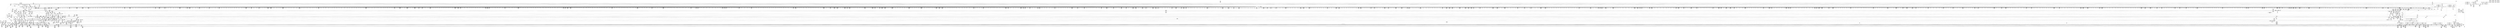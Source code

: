 digraph {
	CE0x52fdc50 [shape=record,shape=Mrecord,label="{CE0x52fdc50|may_create:_call14|security/selinux/hooks.c,1722|*SummSource*}"]
	CE0x5309260 [shape=record,shape=Mrecord,label="{CE0x5309260|may_create:_tmp36|security/selinux/hooks.c,1728|*SummSink*}"]
	CE0x6eb1d30 [shape=record,shape=Mrecord,label="{CE0x6eb1d30|selinux_inode_symlink:_tmp3}"]
	CE0x52873c0 [shape=record,shape=Mrecord,label="{CE0x52873c0|272:_i8*,_:_CRE_403,404_}"]
	CE0x5274b50 [shape=record,shape=Mrecord,label="{CE0x5274b50|40:_%struct.super_block*,_56:_i8*,_:_CRE_589,590_}"]
	CE0x5270e80 [shape=record,shape=Mrecord,label="{CE0x5270e80|272:_i8*,_:_CRE_1313,1314_}"]
	CE0x52f7fc0 [shape=record,shape=Mrecord,label="{CE0x52f7fc0|28:_i32,_:_CRE_168,184_|*MultipleSource*|security/selinux/hooks.c,1722|*LoadInst*|security/selinux/hooks.c,1713|security/selinux/hooks.c,1713}"]
	CE0x5287910 [shape=record,shape=Mrecord,label="{CE0x5287910|272:_i8*,_:_CRE_408,409_}"]
	CE0x526eec0 [shape=record,shape=Mrecord,label="{CE0x526eec0|40:_%struct.super_block*,_56:_i8*,_:_CRE_484,485_}"]
	CE0x5226fb0 [shape=record,shape=Mrecord,label="{CE0x5226fb0|%struct.task_struct*_(%struct.task_struct**)*_asm_movq_%gs:$_1:P_,$0_,_r,im,_dirflag_,_fpsr_,_flags_|*SummSource*}"]
	CE0x526ed50 [shape=record,shape=Mrecord,label="{CE0x526ed50|GLOBAL:_security_transition_sid|*Constant*|*SummSource*}"]
	CE0x52894b0 [shape=record,shape=Mrecord,label="{CE0x52894b0|272:_i8*,_:_CRE_434,435_}"]
	CE0x52711b0 [shape=record,shape=Mrecord,label="{CE0x52711b0|272:_i8*,_:_CRE_1316,1317_}"]
	CE0x52e6000 [shape=record,shape=Mrecord,label="{CE0x52e6000|272:_i8*,_:_CRE_1618,1619_}"]
	CE0x52f4a90 [shape=record,shape=Mrecord,label="{CE0x52f4a90|28:_i32,_:_CRE_79,80_}"]
	CE0x52e8bd0 [shape=record,shape=Mrecord,label="{CE0x52e8bd0|272:_i8*,_:_CRE_1659,1660_}"]
	CE0x527d010 [shape=record,shape=Mrecord,label="{CE0x527d010|40:_%struct.super_block*,_56:_i8*,_:_CRE_883,884_}"]
	CE0x5210c50 [shape=record,shape=Mrecord,label="{CE0x5210c50|i64*_getelementptr_inbounds_(_26_x_i64_,_26_x_i64_*___llvm_gcov_ctr217,_i64_0,_i64_0)|*Constant*}"]
	CE0x529a140 [shape=record,shape=Mrecord,label="{CE0x529a140|272:_i8*,_:_CRE_1252,1253_}"]
	CE0x5269940 [shape=record,shape=Mrecord,label="{CE0x5269940|VOIDTB_TE:_CE_215,216_}"]
	CE0x521d740 [shape=record,shape=Mrecord,label="{CE0x521d740|may_create:_tmp13|security/selinux/hooks.c,1706}"]
	CE0x527c110 [shape=record,shape=Mrecord,label="{CE0x527c110|40:_%struct.super_block*,_56:_i8*,_:_CRE_871,872_}"]
	CE0x5228430 [shape=record,shape=Mrecord,label="{CE0x5228430|i32_128|*Constant*|*SummSource*}"]
	CE0x531dd00 [shape=record,shape=Mrecord,label="{CE0x531dd00|VOIDTB_TE:_CE_159,160_}"]
	CE0x52eb1b0 [shape=record,shape=Mrecord,label="{CE0x52eb1b0|272:_i8*,_:_CRE_1720,1728_|*MultipleSource*|*LoadInst*|security/selinux/hooks.c,1714|security/selinux/hooks.c,1714}"]
	CE0x526ec20 [shape=record,shape=Mrecord,label="{CE0x526ec20|GLOBAL:_security_transition_sid|*Constant*}"]
	CE0x5337fc0 [shape=record,shape=Mrecord,label="{CE0x5337fc0|may_create:_tmp60|security/selinux/hooks.c,1737|*SummSource*}"]
	CE0x52e4a20 [shape=record,shape=Mrecord,label="{CE0x52e4a20|272:_i8*,_:_CRE_1374,1375_}"]
	CE0x52f6090 [shape=record,shape=Mrecord,label="{CE0x52f6090|28:_i32,_:_CRE_101,102_}"]
	CE0x5321e50 [shape=record,shape=Mrecord,label="{CE0x5321e50|may_create:_conv|security/selinux/hooks.c,1728|*SummSource*}"]
	CE0x52fcf30 [shape=record,shape=Mrecord,label="{CE0x52fcf30|avc_has_perm:_tsid|Function::avc_has_perm&Arg::tsid::|*SummSource*}"]
	CE0x5269830 [shape=record,shape=Mrecord,label="{CE0x5269830|VOIDTB_TE:_CE_214,215_}"]
	CE0x52671f0 [shape=record,shape=Mrecord,label="{CE0x52671f0|VOIDTB_TE:_CE_178,179_}"]
	CE0x523afa0 [shape=record,shape=Mrecord,label="{CE0x523afa0|i64_1|*Constant*}"]
	CE0x52fae70 [shape=record,shape=Mrecord,label="{CE0x52fae70|may_create:_tmp30|security/selinux/hooks.c,1725}"]
	CE0x5266040 [shape=record,shape=Mrecord,label="{CE0x5266040|may_create:_u|security/selinux/hooks.c,1720|*SummSink*}"]
	CE0x529b8a0 [shape=record,shape=Mrecord,label="{CE0x529b8a0|272:_i8*,_:_CRE_1274,1275_}"]
	CE0x5334210 [shape=record,shape=Mrecord,label="{CE0x5334210|may_create:_tmp55|security/selinux/hooks.c,1735}"]
	CE0x52659b0 [shape=record,shape=Mrecord,label="{CE0x52659b0|i64_5|*Constant*}"]
	CE0x5240120 [shape=record,shape=Mrecord,label="{CE0x5240120|may_create:_tmp14|security/selinux/hooks.c,1706|*SummSink*}"]
	CE0x5241130 [shape=record,shape=Mrecord,label="{CE0x5241130|_call_void_mcount()_#3|*SummSource*}"]
	CE0x522cc60 [shape=record,shape=Mrecord,label="{CE0x522cc60|may_create:_land.lhs.true|*SummSink*}"]
	CE0x529bac0 [shape=record,shape=Mrecord,label="{CE0x529bac0|272:_i8*,_:_CRE_1276,1277_}"]
	CE0x5245cb0 [shape=record,shape=Mrecord,label="{CE0x5245cb0|40:_%struct.super_block*,_56:_i8*,_:_CRE_191,192_}"]
	CE0x52f8c80 [shape=record,shape=Mrecord,label="{CE0x52f8c80|i32_9437184|*Constant*}"]
	CE0x52916c0 [shape=record,shape=Mrecord,label="{CE0x52916c0|272:_i8*,_:_CRE_585,586_}"]
	CE0x52884c0 [shape=record,shape=Mrecord,label="{CE0x52884c0|272:_i8*,_:_CRE_419,420_}"]
	CE0x5320580 [shape=record,shape=Mrecord,label="{CE0x5320580|VOIDTB_TE:_CE_148,149_}"]
	CE0x5258990 [shape=record,shape=Mrecord,label="{CE0x5258990|40:_%struct.super_block*,_56:_i8*,_:_CRE_295,296_}"]
	CE0x52f3b90 [shape=record,shape=Mrecord,label="{CE0x52f3b90|28:_i32,_:_CRE_64,65_}"]
	CE0x52e58c0 [shape=record,shape=Mrecord,label="{CE0x52e58c0|272:_i8*,_:_CRE_1596,1600_|*MultipleSource*|*LoadInst*|security/selinux/hooks.c,1714|security/selinux/hooks.c,1714}"]
	CE0x5290490 [shape=record,shape=Mrecord,label="{CE0x5290490|272:_i8*,_:_CRE_16,20_|*MultipleSource*|*LoadInst*|security/selinux/hooks.c,1714|security/selinux/hooks.c,1714}"]
	"CONST[source:0(mediator),value:0(static)][purpose:{operation}]"
	CE0x5240470 [shape=record,shape=Mrecord,label="{CE0x5240470|i1_true|*Constant*|*SummSource*}"]
	CE0x52fd680 [shape=record,shape=Mrecord,label="{CE0x52fd680|avc_has_perm:_tclass|Function::avc_has_perm&Arg::tclass::}"]
	CE0x531e690 [shape=record,shape=Mrecord,label="{CE0x531e690|VOIDTB_TE:_CE_168,169_}"]
	CE0x5296bf0 [shape=record,shape=Mrecord,label="{CE0x5296bf0|may_create:_i_sb|security/selinux/hooks.c,1714}"]
	CE0x533a270 [shape=record,shape=Mrecord,label="{CE0x533a270|i64*_getelementptr_inbounds_(_26_x_i64_,_26_x_i64_*___llvm_gcov_ctr217,_i64_0,_i64_23)|*Constant*|*SummSource*}"]
	CE0x5243bc0 [shape=record,shape=Mrecord,label="{CE0x5243bc0|may_create:_lor.lhs.false|*SummSink*}"]
	CE0x52558d0 [shape=record,shape=Mrecord,label="{CE0x52558d0|40:_%struct.super_block*,_56:_i8*,_:_CRE_256,257_}"]
	CE0x52f4690 [shape=record,shape=Mrecord,label="{CE0x52f4690|28:_i32,_:_CRE_75,76_}"]
	CE0x5213770 [shape=record,shape=Mrecord,label="{CE0x5213770|28:_i32,_:_CRE_14,15_}"]
	CE0x5297c10 [shape=record,shape=Mrecord,label="{CE0x5297c10|272:_i8*,_:_CRE_1217,1218_}"]
	CE0x531f010 [shape=record,shape=Mrecord,label="{CE0x531f010|i32_4|*Constant*|*SummSource*}"]
	CE0x5230fd0 [shape=record,shape=Mrecord,label="{CE0x5230fd0|may_create:_tmp67|security/selinux/hooks.c,1742|*SummSink*}"]
	CE0x528ce00 [shape=record,shape=Mrecord,label="{CE0x528ce00|272:_i8*,_:_CRE_459,460_}"]
	CE0x7139a00 [shape=record,shape=Mrecord,label="{CE0x7139a00|i64*_getelementptr_inbounds_(_26_x_i64_,_26_x_i64_*___llvm_gcov_ctr217,_i64_0,_i64_1)|*Constant*}"]
	CE0x52e9010 [shape=record,shape=Mrecord,label="{CE0x52e9010|272:_i8*,_:_CRE_1663,1664_}"]
	CE0x5300520 [shape=record,shape=Mrecord,label="{CE0x5300520|may_create:_tmp28|security/selinux/hooks.c,1717}"]
	CE0x5211db0 [shape=record,shape=Mrecord,label="{CE0x5211db0|may_create:_tmp15|security/selinux/hooks.c,1706|*SummSink*}"]
	CE0x52f81c0 [shape=record,shape=Mrecord,label="{CE0x52f81c0|28:_i32,_:_CRE_184,192_|*MultipleSource*|security/selinux/hooks.c,1722|*LoadInst*|security/selinux/hooks.c,1713|security/selinux/hooks.c,1713}"]
	CE0x5336710 [shape=record,shape=Mrecord,label="{CE0x5336710|may_create:_tmp48|security/selinux/hooks.c,1731}"]
	CE0x52eceb0 [shape=record,shape=Mrecord,label="{CE0x52eceb0|272:_i8*,_:_CRE_1856,1864_|*MultipleSource*|*LoadInst*|security/selinux/hooks.c,1714|security/selinux/hooks.c,1714}"]
	CE0x53384c0 [shape=record,shape=Mrecord,label="{CE0x53384c0|i64_22|*Constant*}"]
	CE0x534a480 [shape=record,shape=Mrecord,label="{CE0x534a480|i16_5|*Constant*|*SummSink*}"]
	CE0x52462b0 [shape=record,shape=Mrecord,label="{CE0x52462b0|40:_%struct.super_block*,_56:_i8*,_:_CRE_199,200_}"]
	CE0x5266ef0 [shape=record,shape=Mrecord,label="{CE0x5266ef0|VOIDTB_TE:_CE_175,176_}"]
	CE0x52885d0 [shape=record,shape=Mrecord,label="{CE0x52885d0|272:_i8*,_:_CRE_420,421_}"]
	CE0x52f6530 [shape=record,shape=Mrecord,label="{CE0x52f6530|28:_i32,_:_CRE_105,106_}"]
	CE0x5273750 [shape=record,shape=Mrecord,label="{CE0x5273750|40:_%struct.super_block*,_56:_i8*,_:_CRE_573,574_}"]
	CE0x5279fa0 [shape=record,shape=Mrecord,label="{CE0x5279fa0|40:_%struct.super_block*,_56:_i8*,_:_CRE_776,792_|*MultipleSource*|Function::selinux_inode_symlink&Arg::dir::|Function::may_create&Arg::dir::|security/selinux/hooks.c,1713}"]
	CE0x5294f90 [shape=record,shape=Mrecord,label="{CE0x5294f90|272:_i8*,_:_CRE_664,672_|*MultipleSource*|*LoadInst*|security/selinux/hooks.c,1714|security/selinux/hooks.c,1714}"]
	CE0x526c320 [shape=record,shape=Mrecord,label="{CE0x526c320|VOIDTB_TE:_CE_315,316_}"]
	CE0x5337410 [shape=record,shape=Mrecord,label="{CE0x5337410|may_create:_tmp50|security/selinux/hooks.c,1731|*SummSink*}"]
	CE0x523ba10 [shape=record,shape=Mrecord,label="{CE0x523ba10|may_create:_newsid|security/selinux/hooks.c, 1709|*SummSink*}"]
	CE0x6eb1dd0 [shape=record,shape=Mrecord,label="{CE0x6eb1dd0|selinux_inode_symlink:_tmp3|*SummSource*}"]
	CE0x5210fa0 [shape=record,shape=Mrecord,label="{CE0x5210fa0|may_create:_tmp2|*SummSink*}"]
	CE0x5212920 [shape=record,shape=Mrecord,label="{CE0x5212920|i8_1|*Constant*|*SummSource*}"]
	CE0x522ca80 [shape=record,shape=Mrecord,label="{CE0x522ca80|may_create:_land.lhs.true}"]
	CE0x52ef590 [shape=record,shape=Mrecord,label="{CE0x52ef590|may_create:_tmp26|security/selinux/hooks.c,1714|*SummSource*}"]
	CE0x52fb580 [shape=record,shape=Mrecord,label="{CE0x52fb580|may_create:_tmp31|security/selinux/hooks.c,1725|*SummSource*}"]
	CE0x533a720 [shape=record,shape=Mrecord,label="{CE0x533a720|may_create:_tmp61|security/selinux/hooks.c,1737}"]
	CE0x52f4490 [shape=record,shape=Mrecord,label="{CE0x52f4490|28:_i32,_:_CRE_73,74_}"]
	CE0x529abe0 [shape=record,shape=Mrecord,label="{CE0x529abe0|272:_i8*,_:_CRE_1262,1263_}"]
	CE0x521ead0 [shape=record,shape=Mrecord,label="{CE0x521ead0|may_create:_if.end}"]
	CE0x52eb720 [shape=record,shape=Mrecord,label="{CE0x52eb720|272:_i8*,_:_CRE_1752,1760_|*MultipleSource*|*LoadInst*|security/selinux/hooks.c,1714|security/selinux/hooks.c,1714}"]
	CE0x52ee950 [shape=record,shape=Mrecord,label="{CE0x52ee950|272:_i8*,_:_CRE_2120,2248_|*MultipleSource*|*LoadInst*|security/selinux/hooks.c,1714|security/selinux/hooks.c,1714}"]
	CE0x523c420 [shape=record,shape=Mrecord,label="{CE0x523c420|40:_%struct.super_block*,_56:_i8*,_:_CRE_120,128_|*MultipleSource*|Function::selinux_inode_symlink&Arg::dir::|Function::may_create&Arg::dir::|security/selinux/hooks.c,1713}"]
	CE0x5285960 [shape=record,shape=Mrecord,label="{CE0x5285960|272:_i8*,_:_CRE_328,336_|*MultipleSource*|*LoadInst*|security/selinux/hooks.c,1714|security/selinux/hooks.c,1714}"]
	CE0x5288e50 [shape=record,shape=Mrecord,label="{CE0x5288e50|272:_i8*,_:_CRE_428,429_}"]
	CE0x52416f0 [shape=record,shape=Mrecord,label="{CE0x52416f0|may_create:_return|*SummSink*}"]
	CE0x5243140 [shape=record,shape=Mrecord,label="{CE0x5243140|may_create:_bb|*SummSink*}"]
	CE0x5229020 [shape=record,shape=Mrecord,label="{CE0x5229020|40:_%struct.super_block*,_56:_i8*,_:_CRE_48,56_|*MultipleSource*|Function::selinux_inode_symlink&Arg::dir::|Function::may_create&Arg::dir::|security/selinux/hooks.c,1713}"]
	CE0x523a620 [shape=record,shape=Mrecord,label="{CE0x523a620|i64*_getelementptr_inbounds_(_26_x_i64_,_26_x_i64_*___llvm_gcov_ctr217,_i64_0,_i64_9)|*Constant*}"]
	CE0x5224b40 [shape=record,shape=Mrecord,label="{CE0x5224b40|_ret_%struct.task_struct*_%tmp4,_!dbg_!27714|./arch/x86/include/asm/current.h,14|*SummSink*}"]
	CE0x52fa4c0 [shape=record,shape=Mrecord,label="{CE0x52fa4c0|i64_11|*Constant*}"]
	CE0x52721a0 [shape=record,shape=Mrecord,label="{CE0x52721a0|272:_i8*,_:_CRE_1331,1332_}"]
	CE0x5274010 [shape=record,shape=Mrecord,label="{CE0x5274010|40:_%struct.super_block*,_56:_i8*,_:_CRE_580,581_}"]
	CE0x52e3a30 [shape=record,shape=Mrecord,label="{CE0x52e3a30|272:_i8*,_:_CRE_1359,1360_}"]
	CE0x5282b20 [shape=record,shape=Mrecord,label="{CE0x5282b20|40:_%struct.super_block*,_56:_i8*,_:_CRE_1000,1008_|*MultipleSource*|Function::selinux_inode_symlink&Arg::dir::|Function::may_create&Arg::dir::|security/selinux/hooks.c,1713}"]
	CE0x52ea660 [shape=record,shape=Mrecord,label="{CE0x52ea660|272:_i8*,_:_CRE_1684,1685_}"]
	CE0x528c140 [shape=record,shape=Mrecord,label="{CE0x528c140|272:_i8*,_:_CRE_447,448_}"]
	CE0x52f4590 [shape=record,shape=Mrecord,label="{CE0x52f4590|28:_i32,_:_CRE_74,75_}"]
	CE0x52e4090 [shape=record,shape=Mrecord,label="{CE0x52e4090|272:_i8*,_:_CRE_1365,1366_}"]
	CE0x5267740 [shape=record,shape=Mrecord,label="{CE0x5267740|VOIDTB_TE:_CE_183,184_}"]
	CE0x52eabb0 [shape=record,shape=Mrecord,label="{CE0x52eabb0|272:_i8*,_:_CRE_1688,1696_|*MultipleSource*|*LoadInst*|security/selinux/hooks.c,1714|security/selinux/hooks.c,1714}"]
	CE0x52e6f20 [shape=record,shape=Mrecord,label="{CE0x52e6f20|272:_i8*,_:_CRE_1632,1633_}"]
	CE0x5299370 [shape=record,shape=Mrecord,label="{CE0x5299370|272:_i8*,_:_CRE_1239,1240_}"]
	CE0x5303ec0 [shape=record,shape=Mrecord,label="{CE0x5303ec0|i8_10|*Constant*|*SummSource*}"]
	CE0x527d3d0 [shape=record,shape=Mrecord,label="{CE0x527d3d0|40:_%struct.super_block*,_56:_i8*,_:_CRE_886,887_}"]
	CE0x5271d60 [shape=record,shape=Mrecord,label="{CE0x5271d60|272:_i8*,_:_CRE_1327,1328_}"]
	CE0x52f2d70 [shape=record,shape=Mrecord,label="{CE0x52f2d70|i64*_getelementptr_inbounds_(_2_x_i64_,_2_x_i64_*___llvm_gcov_ctr98,_i64_0,_i64_1)|*Constant*|*SummSource*}"]
	CE0x52458f0 [shape=record,shape=Mrecord,label="{CE0x52458f0|40:_%struct.super_block*,_56:_i8*,_:_CRE_186,187_}"]
	CE0x527ff90 [shape=record,shape=Mrecord,label="{CE0x527ff90|40:_%struct.super_block*,_56:_i8*,_:_CRE_921,922_}"]
	CE0x5271810 [shape=record,shape=Mrecord,label="{CE0x5271810|272:_i8*,_:_CRE_1322,1323_}"]
	CE0x52e46f0 [shape=record,shape=Mrecord,label="{CE0x52e46f0|272:_i8*,_:_CRE_1371,1372_}"]
	CE0x53379d0 [shape=record,shape=Mrecord,label="{CE0x53379d0|i64_17|*Constant*}"]
	CE0x5258fd0 [shape=record,shape=Mrecord,label="{CE0x5258fd0|40:_%struct.super_block*,_56:_i8*,_:_CRE_300,301_}"]
	CE0x52276e0 [shape=record,shape=Mrecord,label="{CE0x52276e0|i32_10|*Constant*}"]
	CE0x5258490 [shape=record,shape=Mrecord,label="{CE0x5258490|40:_%struct.super_block*,_56:_i8*,_:_CRE_291,292_}"]
	CE0x523dad0 [shape=record,shape=Mrecord,label="{CE0x523dad0|40:_%struct.super_block*,_56:_i8*,_:_CRE_158,159_}"]
	CE0x523cf90 [shape=record,shape=Mrecord,label="{CE0x523cf90|40:_%struct.super_block*,_56:_i8*,_:_CRE_143,144_}"]
	CE0x5219050 [shape=record,shape=Mrecord,label="{CE0x5219050|may_create:_tmp7|security/selinux/hooks.c,1706|*SummSource*}"]
	CE0x5288080 [shape=record,shape=Mrecord,label="{CE0x5288080|272:_i8*,_:_CRE_415,416_}"]
	CE0x529b680 [shape=record,shape=Mrecord,label="{CE0x529b680|272:_i8*,_:_CRE_1272,1273_}"]
	CE0x5259890 [shape=record,shape=Mrecord,label="{CE0x5259890|40:_%struct.super_block*,_56:_i8*,_:_CRE_307,308_}"]
	CE0x526bee0 [shape=record,shape=Mrecord,label="{CE0x526bee0|VOIDTB_TE:_CE_311,312_}"]
	CE0x5288900 [shape=record,shape=Mrecord,label="{CE0x5288900|272:_i8*,_:_CRE_423,424_}"]
	CE0x52cdec0 [shape=record,shape=Mrecord,label="{CE0x52cdec0|get_current:_tmp|*SummSource*}"]
	CE0x522b140 [shape=record,shape=Mrecord,label="{CE0x522b140|40:_%struct.super_block*,_56:_i8*,_:_CRE_557,558_}"]
	CE0x5282350 [shape=record,shape=Mrecord,label="{CE0x5282350|40:_%struct.super_block*,_56:_i8*,_:_CRE_981,982_}"]
	CE0x52814d0 [shape=record,shape=Mrecord,label="{CE0x52814d0|40:_%struct.super_block*,_56:_i8*,_:_CRE_952,960_|*MultipleSource*|Function::selinux_inode_symlink&Arg::dir::|Function::may_create&Arg::dir::|security/selinux/hooks.c,1713}"]
	CE0x52e8130 [shape=record,shape=Mrecord,label="{CE0x52e8130|272:_i8*,_:_CRE_1649,1650_}"]
	"CONST[source:1(input),value:2(dynamic)][purpose:{subject}]"
	CE0x520b5a0 [shape=record,shape=Mrecord,label="{CE0x520b5a0|may_create:_if.end26}"]
	CE0x52e9120 [shape=record,shape=Mrecord,label="{CE0x52e9120|272:_i8*,_:_CRE_1664,1665_}"]
	CE0x528e8e0 [shape=record,shape=Mrecord,label="{CE0x528e8e0|272:_i8*,_:_CRE_562,563_}"]
	CE0x5273890 [shape=record,shape=Mrecord,label="{CE0x5273890|40:_%struct.super_block*,_56:_i8*,_:_CRE_574,575_}"]
	CE0x528f730 [shape=record,shape=Mrecord,label="{CE0x528f730|272:_i8*,_:_CRE_575,576_}"]
	CE0x52fdb20 [shape=record,shape=Mrecord,label="{CE0x52fdb20|may_create:_call14|security/selinux/hooks.c,1722}"]
	CE0x52571d0 [shape=record,shape=Mrecord,label="{CE0x52571d0|40:_%struct.super_block*,_56:_i8*,_:_CRE_276,277_}"]
	CE0x52876f0 [shape=record,shape=Mrecord,label="{CE0x52876f0|272:_i8*,_:_CRE_406,407_}"]
	CE0x52ef090 [shape=record,shape=Mrecord,label="{CE0x52ef090|272:_i8*,_:_CRE_2268,2304_|*MultipleSource*|*LoadInst*|security/selinux/hooks.c,1714|security/selinux/hooks.c,1714}"]
	CE0x5273c50 [shape=record,shape=Mrecord,label="{CE0x5273c50|40:_%struct.super_block*,_56:_i8*,_:_CRE_577,578_}"]
	CE0x5218d60 [shape=record,shape=Mrecord,label="{CE0x5218d60|may_create:_tmp6|security/selinux/hooks.c,1706|*SummSink*}"]
	CE0x53211b0 [shape=record,shape=Mrecord,label="{CE0x53211b0|VOIDTB_TE:_CE_80,88_|*MultipleSource*|Function::selinux_inode_symlink&Arg::dentry::|Function::may_create&Arg::dentry::|security/selinux/hooks.c,1730}"]
	CE0x5273d90 [shape=record,shape=Mrecord,label="{CE0x5273d90|40:_%struct.super_block*,_56:_i8*,_:_CRE_578,579_}"]
	CE0x5213d20 [shape=record,shape=Mrecord,label="{CE0x5213d20|28:_i32,_:_CRE_21,22_}"]
	CE0x53227e0 [shape=record,shape=Mrecord,label="{CE0x53227e0|may_create:_tobool19|security/selinux/hooks.c,1728|*SummSink*}"]
	CE0x5245770 [shape=record,shape=Mrecord,label="{CE0x5245770|40:_%struct.super_block*,_56:_i8*,_:_CRE_184,185_}"]
	CE0x52f3f90 [shape=record,shape=Mrecord,label="{CE0x52f3f90|28:_i32,_:_CRE_68,69_}"]
	CE0x5228b20 [shape=record,shape=Mrecord,label="{CE0x5228b20|40:_%struct.super_block*,_56:_i8*,_:_CRE_12,16_|*MultipleSource*|Function::selinux_inode_symlink&Arg::dir::|Function::may_create&Arg::dir::|security/selinux/hooks.c,1713}"]
	CE0x523f390 [shape=record,shape=Mrecord,label="{CE0x523f390|i32_(i32,_i32,_i16,_i32,_%struct.common_audit_data*)*_bitcast_(i32_(i32,_i32,_i16,_i32,_%struct.common_audit_data.495*)*_avc_has_perm_to_i32_(i32,_i32,_i16,_i32,_%struct.common_audit_data*)*)|*Constant*|*SummSource*}"]
	CE0x525c6a0 [shape=record,shape=Mrecord,label="{CE0x525c6a0|40:_%struct.super_block*,_56:_i8*,_:_CRE_472,473_}"]
	CE0x531fa50 [shape=record,shape=Mrecord,label="{CE0x531fa50|VOIDTB_TE:_CE_96,104_|*MultipleSource*|Function::selinux_inode_symlink&Arg::dentry::|Function::may_create&Arg::dentry::|security/selinux/hooks.c,1730}"]
	CE0x52317c0 [shape=record,shape=Mrecord,label="{CE0x52317c0|40:_%struct.super_block*,_56:_i8*,_:_CRE_56,64_|*MultipleSource*|Function::selinux_inode_symlink&Arg::dir::|Function::may_create&Arg::dir::|security/selinux/hooks.c,1713}"]
	CE0x5296c90 [shape=record,shape=Mrecord,label="{CE0x5296c90|may_create:_i_sb|security/selinux/hooks.c,1714|*SummSource*}"]
	CE0x530abc0 [shape=record,shape=Mrecord,label="{CE0x530abc0|may_create:_tmp37|security/selinux/hooks.c,1728}"]
	CE0x523fa20 [shape=record,shape=Mrecord,label="{CE0x523fa20|avc_has_perm:_entry|*SummSink*}"]
	CE0x5286b80 [shape=record,shape=Mrecord,label="{CE0x5286b80|272:_i8*,_:_CRE_395,396_}"]
	CE0x529a8b0 [shape=record,shape=Mrecord,label="{CE0x529a8b0|272:_i8*,_:_CRE_1259,1260_}"]
	CE0x53062e0 [shape=record,shape=Mrecord,label="{CE0x53062e0|28:_i32,_:_CRE_8,9_}"]
	CE0x52f5e90 [shape=record,shape=Mrecord,label="{CE0x52f5e90|28:_i32,_:_CRE_99,100_}"]
	CE0x5214220 [shape=record,shape=Mrecord,label="{CE0x5214220|28:_i32,_:_CRE_32,34_|*MultipleSource*|security/selinux/hooks.c,1722|*LoadInst*|security/selinux/hooks.c,1713|security/selinux/hooks.c,1713}"]
	CE0x5244f30 [shape=record,shape=Mrecord,label="{CE0x5244f30|40:_%struct.super_block*,_56:_i8*,_:_CRE_173,174_}"]
	CE0x5257f90 [shape=record,shape=Mrecord,label="{CE0x5257f90|40:_%struct.super_block*,_56:_i8*,_:_CRE_287,288_}"]
	CE0x5308f00 [shape=record,shape=Mrecord,label="{CE0x5308f00|may_create:_tobool18|security/selinux/hooks.c,1728|*SummSink*}"]
	CE0x52127a0 [shape=record,shape=Mrecord,label="{CE0x52127a0|i8_1|*Constant*}"]
	CE0x531e7a0 [shape=record,shape=Mrecord,label="{CE0x531e7a0|VOIDTB_TE:_CE_169,170_}"]
	CE0x52e7360 [shape=record,shape=Mrecord,label="{CE0x52e7360|272:_i8*,_:_CRE_1636,1637_}"]
	CE0x533b330 [shape=record,shape=Mrecord,label="{CE0x533b330|may_create:_tmp62|security/selinux/hooks.c,1739|*SummSource*}"]
	CE0x52e8240 [shape=record,shape=Mrecord,label="{CE0x52e8240|272:_i8*,_:_CRE_1650,1651_}"]
	CE0x52eae20 [shape=record,shape=Mrecord,label="{CE0x52eae20|272:_i8*,_:_CRE_1704,1712_|*MultipleSource*|*LoadInst*|security/selinux/hooks.c,1714|security/selinux/hooks.c,1714}"]
	CE0x52775d0 [shape=record,shape=Mrecord,label="{CE0x52775d0|40:_%struct.super_block*,_56:_i8*,_:_CRE_623,624_}"]
	CE0x5281250 [shape=record,shape=Mrecord,label="{CE0x5281250|40:_%struct.super_block*,_56:_i8*,_:_CRE_936,944_|*MultipleSource*|Function::selinux_inode_symlink&Arg::dir::|Function::may_create&Arg::dir::|security/selinux/hooks.c,1713}"]
	CE0x52ec940 [shape=record,shape=Mrecord,label="{CE0x52ec940|272:_i8*,_:_CRE_1832,1840_|*MultipleSource*|*LoadInst*|security/selinux/hooks.c,1714|security/selinux/hooks.c,1714}"]
	CE0x52919f0 [shape=record,shape=Mrecord,label="{CE0x52919f0|272:_i8*,_:_CRE_588,589_}"]
	CE0x5272c40 [shape=record,shape=Mrecord,label="{CE0x5272c40|272:_i8*,_:_CRE_1341,1342_}"]
	CE0x531de10 [shape=record,shape=Mrecord,label="{CE0x531de10|VOIDTB_TE:_CE_160,161_}"]
	CE0x528a5a0 [shape=record,shape=Mrecord,label="{CE0x528a5a0|272:_i8*,_:_CRE_120,128_|*MultipleSource*|*LoadInst*|security/selinux/hooks.c,1714|security/selinux/hooks.c,1714}"]
	CE0x5309790 [shape=record,shape=Mrecord,label="{CE0x5309790|may_create:_tobool18|security/selinux/hooks.c,1728}"]
	CE0x531e030 [shape=record,shape=Mrecord,label="{CE0x531e030|VOIDTB_TE:_CE_162,163_}"]
	CE0x526f4f0 [shape=record,shape=Mrecord,label="{CE0x526f4f0|40:_%struct.super_block*,_56:_i8*,_:_CRE_496,500_|*MultipleSource*|Function::selinux_inode_symlink&Arg::dir::|Function::may_create&Arg::dir::|security/selinux/hooks.c,1713}"]
	CE0x531ee90 [shape=record,shape=Mrecord,label="{CE0x531ee90|i32_4|*Constant*}"]
	CE0x523ee80 [shape=record,shape=Mrecord,label="{CE0x523ee80|0:_i8,_:_GCMR_may_create.__warned_internal_global_i8_0,_section_.data.unlikely_,_align_1:_elem_0:default:}"]
	CE0x529c120 [shape=record,shape=Mrecord,label="{CE0x529c120|272:_i8*,_:_CRE_1288,1296_|*MultipleSource*|*LoadInst*|security/selinux/hooks.c,1714|security/selinux/hooks.c,1714}"]
	CE0x52872b0 [shape=record,shape=Mrecord,label="{CE0x52872b0|272:_i8*,_:_CRE_402,403_}"]
	CE0x5214c20 [shape=record,shape=Mrecord,label="{CE0x5214c20|28:_i32,_:_CRE_50,51_}"]
	CE0x526b670 [shape=record,shape=Mrecord,label="{CE0x526b670|VOIDTB_TE:_CE_305,306_}"]
	CE0x5215a00 [shape=record,shape=Mrecord,label="{CE0x5215a00|may_create:_tmp5|security/selinux/hooks.c,1706|*SummSink*}"]
	CE0x527aaa0 [shape=record,shape=Mrecord,label="{CE0x527aaa0|40:_%struct.super_block*,_56:_i8*,_:_CRE_824,832_|*MultipleSource*|Function::selinux_inode_symlink&Arg::dir::|Function::may_create&Arg::dir::|security/selinux/hooks.c,1713}"]
	CE0x52f5c90 [shape=record,shape=Mrecord,label="{CE0x52f5c90|28:_i32,_:_CRE_97,98_}"]
	CE0x5273610 [shape=record,shape=Mrecord,label="{CE0x5273610|40:_%struct.super_block*,_56:_i8*,_:_CRE_572,573_}"]
	CE0x5240fb0 [shape=record,shape=Mrecord,label="{CE0x5240fb0|may_create:_do.end}"]
	CE0x528b7b0 [shape=record,shape=Mrecord,label="{CE0x528b7b0|272:_i8*,_:_CRE_438,439_}"]
	CE0x5255a10 [shape=record,shape=Mrecord,label="{CE0x5255a10|40:_%struct.super_block*,_56:_i8*,_:_CRE_257,258_}"]
	CE0x52e4e60 [shape=record,shape=Mrecord,label="{CE0x52e4e60|272:_i8*,_:_CRE_1384,1392_|*MultipleSource*|*LoadInst*|security/selinux/hooks.c,1714|security/selinux/hooks.c,1714}"]
	CE0x526c760 [shape=record,shape=Mrecord,label="{CE0x526c760|VOIDTB_TE:_CE_319,320_}"]
	CE0x52ea440 [shape=record,shape=Mrecord,label="{CE0x52ea440|272:_i8*,_:_CRE_1682,1683_}"]
	CE0x52f87c0 [shape=record,shape=Mrecord,label="{CE0x52f87c0|may_create:_tmp29|security/selinux/hooks.c,1722}"]
	CE0x5231690 [shape=record,shape=Mrecord,label="{CE0x5231690|may_create:_i_security|security/selinux/hooks.c,1713|*SummSource*}"]
	CE0x52fd0a0 [shape=record,shape=Mrecord,label="{CE0x52fd0a0|avc_has_perm:_tsid|Function::avc_has_perm&Arg::tsid::|*SummSink*}"]
	CE0x5287e60 [shape=record,shape=Mrecord,label="{CE0x5287e60|272:_i8*,_:_CRE_413,414_}"]
	CE0x52318c0 [shape=record,shape=Mrecord,label="{CE0x52318c0|40:_%struct.super_block*,_56:_i8*,_:_CRE_64,72_|*MultipleSource*|Function::selinux_inode_symlink&Arg::dir::|Function::may_create&Arg::dir::|security/selinux/hooks.c,1713}"]
	CE0x5263ef0 [shape=record,shape=Mrecord,label="{CE0x5263ef0|GLOBAL:_get_current|*Constant*}"]
	CE0x525d090 [shape=record,shape=Mrecord,label="{CE0x525d090|40:_%struct.super_block*,_56:_i8*,_:_CRE_478,479_}"]
	CE0x523b210 [shape=record,shape=Mrecord,label="{CE0x523b210|may_create:_tmp1|*SummSource*}"]
	CE0x523f470 [shape=record,shape=Mrecord,label="{CE0x523f470|i32_(i32,_i32,_i16,_i32,_%struct.common_audit_data*)*_bitcast_(i32_(i32,_i32,_i16,_i32,_%struct.common_audit_data.495*)*_avc_has_perm_to_i32_(i32,_i32,_i16,_i32,_%struct.common_audit_data*)*)|*Constant*|*SummSink*}"]
	CE0x531b4d0 [shape=record,shape=Mrecord,label="{CE0x531b4d0|may_create:_sid21|security/selinux/hooks.c,1729|*SummSource*}"]
	CE0x52818a0 [shape=record,shape=Mrecord,label="{CE0x52818a0|40:_%struct.super_block*,_56:_i8*,_:_CRE_968,976_|*MultipleSource*|Function::selinux_inode_symlink&Arg::dir::|Function::may_create&Arg::dir::|security/selinux/hooks.c,1713}"]
	CE0x5275a50 [shape=record,shape=Mrecord,label="{CE0x5275a50|40:_%struct.super_block*,_56:_i8*,_:_CRE_601,602_}"]
	CE0x53394a0 [shape=record,shape=Mrecord,label="{CE0x53394a0|may_create:_tmp58|security/selinux/hooks.c,1736|*SummSink*}"]
	CE0x5232000 [shape=record,shape=Mrecord,label="{CE0x5232000|40:_%struct.super_block*,_56:_i8*,_:_CRE_96,104_|*MultipleSource*|Function::selinux_inode_symlink&Arg::dir::|Function::may_create&Arg::dir::|security/selinux/hooks.c,1713}"]
	CE0x5268400 [shape=record,shape=Mrecord,label="{CE0x5268400|VOIDTB_TE:_CE_195,196_}"]
	CE0x522a8f0 [shape=record,shape=Mrecord,label="{CE0x522a8f0|may_create:_call4|security/selinux/hooks.c,1706}"]
	CE0x523ce10 [shape=record,shape=Mrecord,label="{CE0x523ce10|40:_%struct.super_block*,_56:_i8*,_:_CRE_141,142_}"]
	CE0x5222a20 [shape=record,shape=Mrecord,label="{CE0x5222a20|_ret_i32_%call,_!dbg_!27715|security/selinux/hooks.c,2779|*SummSource*}"]
	CE0x5296fe0 [shape=record,shape=Mrecord,label="{CE0x5296fe0|may_create:_s_security|security/selinux/hooks.c,1714|*SummSink*}"]
	CE0x5221a10 [shape=record,shape=Mrecord,label="{CE0x5221a10|selinux_inode_symlink:_dir|Function::selinux_inode_symlink&Arg::dir::|*SummSink*}"]
	CE0x526db70 [shape=record,shape=Mrecord,label="{CE0x526db70|may_create:_tmp52|security/selinux/hooks.c,1732|*SummSource*}"]
	CE0x53215b0 [shape=record,shape=Mrecord,label="{CE0x53215b0|VOIDTB_TE:_CE_89,90_}"]
	CE0x52926b0 [shape=record,shape=Mrecord,label="{CE0x52926b0|272:_i8*,_:_CRE_600,601_}"]
	CE0x5241e00 [shape=record,shape=Mrecord,label="{CE0x5241e00|may_create:_if.then|*SummSource*}"]
	CE0x531c2f0 [shape=record,shape=Mrecord,label="{CE0x531c2f0|may_create:_tmp42|security/selinux/hooks.c,1728|*SummSink*}"]
	CE0x52397e0 [shape=record,shape=Mrecord,label="{CE0x52397e0|GLOBAL:_lockdep_rcu_suspicious|*Constant*|*SummSource*}"]
	CE0x527bfd0 [shape=record,shape=Mrecord,label="{CE0x527bfd0|40:_%struct.super_block*,_56:_i8*,_:_CRE_870,871_}"]
	CE0x5286e70 [shape=record,shape=Mrecord,label="{CE0x5286e70|272:_i8*,_:_CRE_398,399_}"]
	CE0x5299d00 [shape=record,shape=Mrecord,label="{CE0x5299d00|272:_i8*,_:_CRE_1248,1249_}"]
	CE0x52f6db0 [shape=record,shape=Mrecord,label="{CE0x52f6db0|28:_i32,_:_CRE_113,114_}"]
	CE0x5267fc0 [shape=record,shape=Mrecord,label="{CE0x5267fc0|VOIDTB_TE:_CE_191,192_}"]
	CE0x5227ea0 [shape=record,shape=Mrecord,label="{CE0x5227ea0|may_create:_tmp65|security/selinux/hooks.c,1739}"]
	CE0x5257450 [shape=record,shape=Mrecord,label="{CE0x5257450|40:_%struct.super_block*,_56:_i8*,_:_CRE_278,279_}"]
	CE0x53009c0 [shape=record,shape=Mrecord,label="{CE0x53009c0|may_create:_tmp28|security/selinux/hooks.c,1717|*SummSource*}"]
	CE0x52ef3c0 [shape=record,shape=Mrecord,label="{CE0x52ef3c0|may_create:_sid11|security/selinux/hooks.c,1716|*SummSink*}"]
	CE0x528b9d0 [shape=record,shape=Mrecord,label="{CE0x528b9d0|272:_i8*,_:_CRE_440,441_}"]
	CE0x522b3c0 [shape=record,shape=Mrecord,label="{CE0x522b3c0|40:_%struct.super_block*,_56:_i8*,_:_CRE_559,560_}"]
	CE0x52936a0 [shape=record,shape=Mrecord,label="{CE0x52936a0|272:_i8*,_:_CRE_615,616_}"]
	CE0x5258210 [shape=record,shape=Mrecord,label="{CE0x5258210|40:_%struct.super_block*,_56:_i8*,_:_CRE_289,290_}"]
	CE0x5293480 [shape=record,shape=Mrecord,label="{CE0x5293480|272:_i8*,_:_CRE_613,614_}"]
	CE0x53349d0 [shape=record,shape=Mrecord,label="{CE0x53349d0|may_create:_call27|security/selinux/hooks.c,1735|*SummSource*}"]
	CE0x52e42b0 [shape=record,shape=Mrecord,label="{CE0x52e42b0|272:_i8*,_:_CRE_1367,1368_}"]
	CE0x52f9eb0 [shape=record,shape=Mrecord,label="{CE0x52f9eb0|may_create:_tobool15|security/selinux/hooks.c,1725}"]
	CE0x523da10 [shape=record,shape=Mrecord,label="{CE0x523da10|40:_%struct.super_block*,_56:_i8*,_:_CRE_157,158_}"]
	CE0x5264950 [shape=record,shape=Mrecord,label="{CE0x5264950|_call_void_mcount()_#3}"]
	CE0x52833a0 [shape=record,shape=Mrecord,label="{CE0x52833a0|272:_i8*,_:_CRE_160,176_|*MultipleSource*|*LoadInst*|security/selinux/hooks.c,1714|security/selinux/hooks.c,1714}"]
	CE0x520b440 [shape=record,shape=Mrecord,label="{CE0x520b440|may_create:_if.then16|*SummSink*}"]
	CE0x522bb40 [shape=record,shape=Mrecord,label="{CE0x522bb40|40:_%struct.super_block*,_56:_i8*,_:_CRE_565,566_}"]
	CE0x5228c20 [shape=record,shape=Mrecord,label="{CE0x5228c20|40:_%struct.super_block*,_56:_i8*,_:_CRE_16,24_|*MultipleSource*|Function::selinux_inode_symlink&Arg::dir::|Function::may_create&Arg::dir::|security/selinux/hooks.c,1713}"]
	CE0x5220780 [shape=record,shape=Mrecord,label="{CE0x5220780|may_create:_dentry|Function::may_create&Arg::dentry::|*SummSink*}"]
	CE0x523d350 [shape=record,shape=Mrecord,label="{CE0x523d350|40:_%struct.super_block*,_56:_i8*,_:_CRE_148,149_}"]
	CE0x52757d0 [shape=record,shape=Mrecord,label="{CE0x52757d0|40:_%struct.super_block*,_56:_i8*,_:_CRE_599,600_}"]
	CE0x5269e90 [shape=record,shape=Mrecord,label="{CE0x5269e90|VOIDTB_TE:_CE_220,221_}"]
	CE0x52f6310 [shape=record,shape=Mrecord,label="{CE0x52f6310|28:_i32,_:_CRE_103,104_}"]
	CE0x52644c0 [shape=record,shape=Mrecord,label="{CE0x52644c0|get_current:_entry|*SummSink*}"]
	CE0x5349d10 [shape=record,shape=Mrecord,label="{CE0x5349d10|may_create:_call32|security/selinux/hooks.c,1739}"]
	CE0x52f5290 [shape=record,shape=Mrecord,label="{CE0x52f5290|28:_i32,_:_CRE_87,88_}"]
	CE0x5213b20 [shape=record,shape=Mrecord,label="{CE0x5213b20|28:_i32,_:_CRE_19,20_}"]
	CE0x523f040 [shape=record,shape=Mrecord,label="{CE0x523f040|i64_3|*Constant*|*SummSource*}"]
	CE0x531ba70 [shape=record,shape=Mrecord,label="{CE0x531ba70|may_create:_tmp46|security/selinux/hooks.c,1729|*SummSource*}"]
	CE0x5292050 [shape=record,shape=Mrecord,label="{CE0x5292050|272:_i8*,_:_CRE_594,595_}"]
	CE0x52e7be0 [shape=record,shape=Mrecord,label="{CE0x52e7be0|272:_i8*,_:_CRE_1644,1645_}"]
	CE0x5228f20 [shape=record,shape=Mrecord,label="{CE0x5228f20|40:_%struct.super_block*,_56:_i8*,_:_CRE_40,48_|*MultipleSource*|Function::selinux_inode_symlink&Arg::dir::|Function::may_create&Arg::dir::|security/selinux/hooks.c,1713}"]
	CE0x52e34e0 [shape=record,shape=Mrecord,label="{CE0x52e34e0|272:_i8*,_:_CRE_1354,1355_}"]
	CE0x52e6120 [shape=record,shape=Mrecord,label="{CE0x52e6120|272:_i8*,_:_CRE_1620,1621_}"]
	CE0x520de90 [shape=record,shape=Mrecord,label="{CE0x520de90|selinux_inode_symlink:_bb|*SummSource*}"]
	CE0x5293f20 [shape=record,shape=Mrecord,label="{CE0x5293f20|272:_i8*,_:_CRE_623,624_}"]
	CE0x5259110 [shape=record,shape=Mrecord,label="{CE0x5259110|40:_%struct.super_block*,_56:_i8*,_:_CRE_301,302_}"]
	CE0x528a200 [shape=record,shape=Mrecord,label="{CE0x528a200|272:_i8*,_:_CRE_104,112_|*MultipleSource*|*LoadInst*|security/selinux/hooks.c,1714|security/selinux/hooks.c,1714}"]
	CE0x53208d0 [shape=record,shape=Mrecord,label="{CE0x53208d0|VOIDTB_TE:_CE_152,153_}"]
	CE0x527aea0 [shape=record,shape=Mrecord,label="{CE0x527aea0|40:_%struct.super_block*,_56:_i8*,_:_CRE_840,848_|*MultipleSource*|Function::selinux_inode_symlink&Arg::dir::|Function::may_create&Arg::dir::|security/selinux/hooks.c,1713}"]
	CE0x52ea220 [shape=record,shape=Mrecord,label="{CE0x52ea220|272:_i8*,_:_CRE_1680,1681_}"]
	CE0x5213800 [shape=record,shape=Mrecord,label="{CE0x5213800|28:_i32,_:_CRE_15,16_}"]
	CE0x5284750 [shape=record,shape=Mrecord,label="{CE0x5284750|272:_i8*,_:_CRE_264,268_|*MultipleSource*|*LoadInst*|security/selinux/hooks.c,1714|security/selinux/hooks.c,1714}"]
	CE0x5268510 [shape=record,shape=Mrecord,label="{CE0x5268510|VOIDTB_TE:_CE_196,197_}"]
	CE0x52869b0 [shape=record,shape=Mrecord,label="{CE0x52869b0|272:_i8*,_:_CRE_394,395_}"]
	CE0x5321cd0 [shape=record,shape=Mrecord,label="{CE0x5321cd0|may_create:_conv|security/selinux/hooks.c,1728}"]
	CE0x52258f0 [shape=record,shape=Mrecord,label="{CE0x52258f0|may_create:_tmp19|security/selinux/hooks.c,1706|*SummSink*}"]
	CE0x526e9b0 [shape=record,shape=Mrecord,label="{CE0x526e9b0|i64_17|*Constant*|*SummSink*}"]
	CE0x5255290 [shape=record,shape=Mrecord,label="{CE0x5255290|40:_%struct.super_block*,_56:_i8*,_:_CRE_251,252_}"]
	CE0x5258d50 [shape=record,shape=Mrecord,label="{CE0x5258d50|40:_%struct.super_block*,_56:_i8*,_:_CRE_298,299_}"]
	CE0x529b570 [shape=record,shape=Mrecord,label="{CE0x529b570|272:_i8*,_:_CRE_1271,1272_}"]
	CE0x52710a0 [shape=record,shape=Mrecord,label="{CE0x52710a0|272:_i8*,_:_CRE_1315,1316_}"]
	CE0x526f7c0 [shape=record,shape=Mrecord,label="{CE0x526f7c0|40:_%struct.super_block*,_56:_i8*,_:_CRE_504,508_|*MultipleSource*|Function::selinux_inode_symlink&Arg::dir::|Function::may_create&Arg::dir::|security/selinux/hooks.c,1713}"]
	CE0x528b8c0 [shape=record,shape=Mrecord,label="{CE0x528b8c0|272:_i8*,_:_CRE_439,440_}"]
	CE0x52e2c60 [shape=record,shape=Mrecord,label="{CE0x52e2c60|272:_i8*,_:_CRE_1346,1347_}"]
	CE0x5336a00 [shape=record,shape=Mrecord,label="{CE0x5336a00|may_create:_tmp48|security/selinux/hooks.c,1731|*SummSink*}"]
	CE0x5272090 [shape=record,shape=Mrecord,label="{CE0x5272090|272:_i8*,_:_CRE_1330,1331_}"]
	CE0x52edd20 [shape=record,shape=Mrecord,label="{CE0x52edd20|272:_i8*,_:_CRE_1888,1896_|*MultipleSource*|*LoadInst*|security/selinux/hooks.c,1714|security/selinux/hooks.c,1714}"]
	CE0x525b8e0 [shape=record,shape=Mrecord,label="{CE0x525b8e0|40:_%struct.super_block*,_56:_i8*,_:_CRE_424,432_|*MultipleSource*|Function::selinux_inode_symlink&Arg::dir::|Function::may_create&Arg::dir::|security/selinux/hooks.c,1713}"]
	CE0x525d310 [shape=record,shape=Mrecord,label="{CE0x525d310|40:_%struct.super_block*,_56:_i8*,_:_CRE_480,481_}"]
	CE0x5255f10 [shape=record,shape=Mrecord,label="{CE0x5255f10|40:_%struct.super_block*,_56:_i8*,_:_CRE_261,262_}"]
	CE0x528eda0 [shape=record,shape=Mrecord,label="{CE0x528eda0|272:_i8*,_:_CRE_566,567_}"]
	CE0x5285ed0 [shape=record,shape=Mrecord,label="{CE0x5285ed0|272:_i8*,_:_CRE_352,360_|*MultipleSource*|*LoadInst*|security/selinux/hooks.c,1714|security/selinux/hooks.c,1714}"]
	CE0x52fc8b0 [shape=record,shape=Mrecord,label="{CE0x52fc8b0|avc_has_perm:_requested|Function::avc_has_perm&Arg::requested::|*SummSink*}"]
	CE0x52e4910 [shape=record,shape=Mrecord,label="{CE0x52e4910|272:_i8*,_:_CRE_1373,1374_}"]
	CE0x520bca0 [shape=record,shape=Mrecord,label="{CE0x520bca0|selinux_inode_symlink:_entry|*SummSource*}"]
	CE0x5322a10 [shape=record,shape=Mrecord,label="{CE0x5322a10|i64_15|*Constant*}"]
	CE0x5269c70 [shape=record,shape=Mrecord,label="{CE0x5269c70|VOIDTB_TE:_CE_218,219_}"]
	CE0x52e45e0 [shape=record,shape=Mrecord,label="{CE0x52e45e0|272:_i8*,_:_CRE_1370,1371_}"]
	CE0x5245b30 [shape=record,shape=Mrecord,label="{CE0x5245b30|40:_%struct.super_block*,_56:_i8*,_:_CRE_189,190_}"]
	CE0x5224fb0 [shape=record,shape=Mrecord,label="{CE0x5224fb0|i32_78|*Constant*|*SummSource*}"]
	CE0x4c7e300 [shape=record,shape=Mrecord,label="{CE0x4c7e300|GLOBAL:_may_create|*Constant*|*SummSource*}"]
	CE0x5290500 [shape=record,shape=Mrecord,label="{CE0x5290500|272:_i8*,_:_CRE_0,8_|*MultipleSource*|*LoadInst*|security/selinux/hooks.c,1714|security/selinux/hooks.c,1714}"]
	CE0x53439f0 [shape=record,shape=Mrecord,label="{CE0x53439f0|may_create:_tmp67|security/selinux/hooks.c,1742|*SummSource*}"]
	CE0x52948b0 [shape=record,shape=Mrecord,label="{CE0x52948b0|272:_i8*,_:_CRE_1208,1209_}"]
	CE0x52201b0 [shape=record,shape=Mrecord,label="{CE0x52201b0|i64*_getelementptr_inbounds_(_2_x_i64_,_2_x_i64_*___llvm_gcov_ctr223,_i64_0,_i64_1)|*Constant*|*SummSink*}"]
	CE0x53213b0 [shape=record,shape=Mrecord,label="{CE0x53213b0|VOIDTB_TE:_CE_88,89_}"]
	CE0x52de650 [shape=record,shape=Mrecord,label="{CE0x52de650|272:_i8*,_:_CRE_1310,1311_}"]
	CE0x5280d50 [shape=record,shape=Mrecord,label="{CE0x5280d50|40:_%struct.super_block*,_56:_i8*,_:_CRE_932,933_}"]
	CE0x52e7470 [shape=record,shape=Mrecord,label="{CE0x52e7470|272:_i8*,_:_CRE_1637,1638_}"]
	CE0x52ed080 [shape=record,shape=Mrecord,label="{CE0x52ed080|272:_i8*,_:_CRE_1864,1872_|*MultipleSource*|*LoadInst*|security/selinux/hooks.c,1714|security/selinux/hooks.c,1714}"]
	CE0x5273b10 [shape=record,shape=Mrecord,label="{CE0x5273b10|40:_%struct.super_block*,_56:_i8*,_:_CRE_576,577_}"]
	CE0x52287a0 [shape=record,shape=Mrecord,label="{CE0x52287a0|may_create:_retval.0|*SummSource*}"]
	CE0x52366b0 [shape=record,shape=Mrecord,label="{CE0x52366b0|GLOBAL:___llvm_gcov_ctr217|Global_var:__llvm_gcov_ctr217|*SummSource*}"]
	CE0x52e66a0 [shape=record,shape=Mrecord,label="{CE0x52e66a0|272:_i8*,_:_CRE_1624,1625_}"]
	CE0x5226d80 [shape=record,shape=Mrecord,label="{CE0x5226d80|GLOBAL:_current_task|Global_var:current_task|*SummSink*}"]
	CE0x5353ca0 [shape=record,shape=Mrecord,label="{CE0x5353ca0|i64*_getelementptr_inbounds_(_2_x_i64_,_2_x_i64_*___llvm_gcov_ctr98,_i64_0,_i64_0)|*Constant*}"]
	CE0x5280ad0 [shape=record,shape=Mrecord,label="{CE0x5280ad0|40:_%struct.super_block*,_56:_i8*,_:_CRE_930,931_}"]
	CE0x52e9bc0 [shape=record,shape=Mrecord,label="{CE0x52e9bc0|272:_i8*,_:_CRE_1674,1675_}"]
	CE0x52e9340 [shape=record,shape=Mrecord,label="{CE0x52e9340|272:_i8*,_:_CRE_1666,1667_}"]
	CE0x52f9cb0 [shape=record,shape=Mrecord,label="{CE0x52f9cb0|may_create:_tobool15|security/selinux/hooks.c,1725|*SummSink*}"]
	CE0x5296980 [shape=record,shape=Mrecord,label="{CE0x5296980|i32_8|*Constant*|*SummSource*}"]
	CE0x531dae0 [shape=record,shape=Mrecord,label="{CE0x531dae0|VOIDTB_TE:_CE_157,158_}"]
	CE0x5259390 [shape=record,shape=Mrecord,label="{CE0x5259390|40:_%struct.super_block*,_56:_i8*,_:_CRE_303,304_}"]
	CE0x531d8c0 [shape=record,shape=Mrecord,label="{CE0x531d8c0|VOIDTB_TE:_CE_155,156_}"]
	CE0x5255510 [shape=record,shape=Mrecord,label="{CE0x5255510|40:_%struct.super_block*,_56:_i8*,_:_CRE_253,254_}"]
	CE0x527e410 [shape=record,shape=Mrecord,label="{CE0x527e410|40:_%struct.super_block*,_56:_i8*,_:_CRE_899,900_}"]
	CE0x52f4e90 [shape=record,shape=Mrecord,label="{CE0x52f4e90|28:_i32,_:_CRE_83,84_}"]
	CE0x52542e0 [shape=record,shape=Mrecord,label="{CE0x52542e0|40:_%struct.super_block*,_56:_i8*,_:_CRE_224,232_|*MultipleSource*|Function::selinux_inode_symlink&Arg::dir::|Function::may_create&Arg::dir::|security/selinux/hooks.c,1713}"]
	CE0x5254820 [shape=record,shape=Mrecord,label="{CE0x5254820|40:_%struct.super_block*,_56:_i8*,_:_CRE_241,242_}"]
	CE0x5266970 [shape=record,shape=Mrecord,label="{CE0x5266970|may_create:_tmp10|security/selinux/hooks.c,1706|*SummSource*}"]
	CE0x52402f0 [shape=record,shape=Mrecord,label="{CE0x52402f0|i1_true|*Constant*}"]
	CE0x5294ad0 [shape=record,shape=Mrecord,label="{CE0x5294ad0|272:_i8*,_:_CRE_640,648_|*MultipleSource*|*LoadInst*|security/selinux/hooks.c,1714|security/selinux/hooks.c,1714}"]
	CE0x5255dd0 [shape=record,shape=Mrecord,label="{CE0x5255dd0|40:_%struct.super_block*,_56:_i8*,_:_CRE_260,261_}"]
	CE0x527ecd0 [shape=record,shape=Mrecord,label="{CE0x527ecd0|40:_%struct.super_block*,_56:_i8*,_:_CRE_906,907_}"]
	CE0x529c280 [shape=record,shape=Mrecord,label="{CE0x529c280|272:_i8*,_:_CRE_1296,1300_|*MultipleSource*|*LoadInst*|security/selinux/hooks.c,1714|security/selinux/hooks.c,1714}"]
	CE0x5227880 [shape=record,shape=Mrecord,label="{CE0x5227880|i32_10|*Constant*|*SummSource*}"]
	CE0x5225240 [shape=record,shape=Mrecord,label="{CE0x5225240|may_create:_cred|security/selinux/hooks.c,1706|*SummSource*}"]
	CE0x5215880 [shape=record,shape=Mrecord,label="{CE0x5215880|may_create:_tmp5|security/selinux/hooks.c,1706|*SummSource*}"]
	CE0x5267eb0 [shape=record,shape=Mrecord,label="{CE0x5267eb0|VOIDTB_TE:_CE_190,191_}"]
	CE0x53448b0 [shape=record,shape=Mrecord,label="{CE0x53448b0|get_current:_tmp|*SummSink*}"]
	CE0x5239850 [shape=record,shape=Mrecord,label="{CE0x5239850|GLOBAL:_lockdep_rcu_suspicious|*Constant*|*SummSink*}"]
	CE0x5272a20 [shape=record,shape=Mrecord,label="{CE0x5272a20|272:_i8*,_:_CRE_1339,1340_}"]
	CE0x52988d0 [shape=record,shape=Mrecord,label="{CE0x52988d0|272:_i8*,_:_CRE_1229,1230_}"]
	CE0x52f6200 [shape=record,shape=Mrecord,label="{CE0x52f6200|28:_i32,_:_CRE_102,103_}"]
	CE0x5231c80 [shape=record,shape=Mrecord,label="{CE0x5231c80|40:_%struct.super_block*,_56:_i8*,_:_CRE_80,88_|*MultipleSource*|Function::selinux_inode_symlink&Arg::dir::|Function::may_create&Arg::dir::|security/selinux/hooks.c,1713}"]
	CE0x5236590 [shape=record,shape=Mrecord,label="{CE0x5236590|i64_0|*Constant*|*SummSink*}"]
	CE0x530c190 [shape=record,shape=Mrecord,label="{CE0x530c190|i32_5|*Constant*}"]
	CE0x525bb60 [shape=record,shape=Mrecord,label="{CE0x525bb60|40:_%struct.super_block*,_56:_i8*,_:_CRE_432,440_|*MultipleSource*|Function::selinux_inode_symlink&Arg::dir::|Function::may_create&Arg::dir::|security/selinux/hooks.c,1713}"]
	CE0x5352570 [shape=record,shape=Mrecord,label="{CE0x5352570|get_current:_tmp1}"]
	CE0x5280e90 [shape=record,shape=Mrecord,label="{CE0x5280e90|40:_%struct.super_block*,_56:_i8*,_:_CRE_933,934_}"]
	CE0x520c880 [shape=record,shape=Mrecord,label="{CE0x520c880|selinux_inode_symlink:_bb}"]
	CE0x5276310 [shape=record,shape=Mrecord,label="{CE0x5276310|40:_%struct.super_block*,_56:_i8*,_:_CRE_608,609_}"]
	CE0x52305e0 [shape=record,shape=Mrecord,label="{CE0x52305e0|may_create:_i_security|security/selinux/hooks.c,1713}"]
	CE0x52681e0 [shape=record,shape=Mrecord,label="{CE0x52681e0|VOIDTB_TE:_CE_193,194_}"]
	CE0x531ff30 [shape=record,shape=Mrecord,label="{CE0x531ff30|VOIDTB_TE:_CE_145,146_}"]
	CE0x526f630 [shape=record,shape=Mrecord,label="{CE0x526f630|40:_%struct.super_block*,_56:_i8*,_:_CRE_500,504_|*MultipleSource*|Function::selinux_inode_symlink&Arg::dir::|Function::may_create&Arg::dir::|security/selinux/hooks.c,1713}"]
	CE0x5230df0 [shape=record,shape=Mrecord,label="{CE0x5230df0|i64*_getelementptr_inbounds_(_26_x_i64_,_26_x_i64_*___llvm_gcov_ctr217,_i64_0,_i64_25)|*Constant*|*SummSource*}"]
	CE0x5246130 [shape=record,shape=Mrecord,label="{CE0x5246130|40:_%struct.super_block*,_56:_i8*,_:_CRE_197,198_}"]
	CE0x52118b0 [shape=record,shape=Mrecord,label="{CE0x52118b0|i64*_getelementptr_inbounds_(_26_x_i64_,_26_x_i64_*___llvm_gcov_ctr217,_i64_0,_i64_8)|*Constant*}"]
	CE0x5293d00 [shape=record,shape=Mrecord,label="{CE0x5293d00|272:_i8*,_:_CRE_621,622_}"]
	CE0x52e6bf0 [shape=record,shape=Mrecord,label="{CE0x52e6bf0|272:_i8*,_:_CRE_1629,1630_}"]
	CE0x5215ea0 [shape=record,shape=Mrecord,label="{CE0x5215ea0|may_create:_tmp6|security/selinux/hooks.c,1706|*SummSource*}"]
	"CONST[source:2(external),value:2(dynamic)][purpose:{subject}]"
	CE0x531f980 [shape=record,shape=Mrecord,label="{CE0x531f980|VOIDTB_TE:_CE_95,96_}"]
	CE0x5294470 [shape=record,shape=Mrecord,label="{CE0x5294470|272:_i8*,_:_CRE_628,629_}"]
	CE0x5276a90 [shape=record,shape=Mrecord,label="{CE0x5276a90|40:_%struct.super_block*,_56:_i8*,_:_CRE_614,615_}"]
	CE0x5225fc0 [shape=record,shape=Mrecord,label="{CE0x5225fc0|may_create:_security|security/selinux/hooks.c,1706|*SummSource*}"]
	CE0x527bc60 [shape=record,shape=Mrecord,label="{CE0x527bc60|40:_%struct.super_block*,_56:_i8*,_:_CRE_867,868_}"]
	CE0x526ae30 [shape=record,shape=Mrecord,label="{CE0x526ae30|VOIDTB_TE:_CE_280,288_|*MultipleSource*|Function::selinux_inode_symlink&Arg::dentry::|Function::may_create&Arg::dentry::|security/selinux/hooks.c,1730}"]
	CE0x523a200 [shape=record,shape=Mrecord,label="{CE0x523a200|i8*_getelementptr_inbounds_(_45_x_i8_,_45_x_i8_*_.str12,_i32_0,_i32_0)|*Constant*}"]
	CE0x52f6640 [shape=record,shape=Mrecord,label="{CE0x52f6640|28:_i32,_:_CRE_106,107_}"]
	CE0x5322280 [shape=record,shape=Mrecord,label="{CE0x5322280|may_create:_and|security/selinux/hooks.c,1728|*SummSource*}"]
	CE0x523ffb0 [shape=record,shape=Mrecord,label="{CE0x523ffb0|may_create:_tmp14|security/selinux/hooks.c,1706|*SummSource*}"]
	CE0x52692e0 [shape=record,shape=Mrecord,label="{CE0x52692e0|VOIDTB_TE:_CE_209,210_}"]
	CE0x52f9490 [shape=record,shape=Mrecord,label="{CE0x52f9490|avc_has_perm:_auditdata|Function::avc_has_perm&Arg::auditdata::}"]
	CE0x528c690 [shape=record,shape=Mrecord,label="{CE0x528c690|272:_i8*,_:_CRE_452,453_}"]
	CE0x5282210 [shape=record,shape=Mrecord,label="{CE0x5282210|40:_%struct.super_block*,_56:_i8*,_:_CRE_980,981_}"]
	CE0x5259c50 [shape=record,shape=Mrecord,label="{CE0x5259c50|40:_%struct.super_block*,_56:_i8*,_:_CRE_310,311_}"]
	CE0x5293370 [shape=record,shape=Mrecord,label="{CE0x5293370|272:_i8*,_:_CRE_612,613_}"]
	CE0x52997b0 [shape=record,shape=Mrecord,label="{CE0x52997b0|272:_i8*,_:_CRE_1243,1244_}"]
	CE0x5275190 [shape=record,shape=Mrecord,label="{CE0x5275190|40:_%struct.super_block*,_56:_i8*,_:_CRE_594,595_}"]
	CE0x531f710 [shape=record,shape=Mrecord,label="{CE0x531f710|VOIDTB_TE:_CE_92,93_}"]
	CE0x52ee3e0 [shape=record,shape=Mrecord,label="{CE0x52ee3e0|272:_i8*,_:_CRE_1928,2056_|*MultipleSource*|*LoadInst*|security/selinux/hooks.c,1714|security/selinux/hooks.c,1714}"]
	CE0x5236720 [shape=record,shape=Mrecord,label="{CE0x5236720|GLOBAL:___llvm_gcov_ctr217|Global_var:__llvm_gcov_ctr217|*SummSink*}"]
	CE0x5242080 [shape=record,shape=Mrecord,label="{CE0x5242080|may_create:_if.end25|*SummSource*}"]
	CE0x52461f0 [shape=record,shape=Mrecord,label="{CE0x52461f0|40:_%struct.super_block*,_56:_i8*,_:_CRE_198,199_}"]
	CE0x5298af0 [shape=record,shape=Mrecord,label="{CE0x5298af0|272:_i8*,_:_CRE_1231,1232_}"]
	CE0x5336f70 [shape=record,shape=Mrecord,label="{CE0x5336f70|may_create:_tmp49|security/selinux/hooks.c,1731|*SummSink*}"]
	CE0x52585d0 [shape=record,shape=Mrecord,label="{CE0x52585d0|40:_%struct.super_block*,_56:_i8*,_:_CRE_292,293_}"]
	CE0x52805d0 [shape=record,shape=Mrecord,label="{CE0x52805d0|40:_%struct.super_block*,_56:_i8*,_:_CRE_926,927_}"]
	CE0x52643e0 [shape=record,shape=Mrecord,label="{CE0x52643e0|get_current:_entry|*SummSource*}"]
	CE0x52e43c0 [shape=record,shape=Mrecord,label="{CE0x52e43c0|272:_i8*,_:_CRE_1368,1369_}"]
	CE0x5338f30 [shape=record,shape=Mrecord,label="{CE0x5338f30|may_create:_tmp57|security/selinux/hooks.c,1736|*SummSink*}"]
	CE0x5230f60 [shape=record,shape=Mrecord,label="{CE0x5230f60|may_create:_tmp66|security/selinux/hooks.c,1742|*SummSink*}"]
	CE0x52de540 [shape=record,shape=Mrecord,label="{CE0x52de540|272:_i8*,_:_CRE_1309,1310_}"]
	CE0x52e9560 [shape=record,shape=Mrecord,label="{CE0x52e9560|272:_i8*,_:_CRE_1668,1669_}"]
	CE0x5225880 [shape=record,shape=Mrecord,label="{CE0x5225880|may_create:_tmp19|security/selinux/hooks.c,1706|*SummSource*}"]
	CE0x52800d0 [shape=record,shape=Mrecord,label="{CE0x52800d0|40:_%struct.super_block*,_56:_i8*,_:_CRE_922,923_}"]
	CE0x5299bf0 [shape=record,shape=Mrecord,label="{CE0x5299bf0|272:_i8*,_:_CRE_1247,1248_}"]
	CE0x5258ad0 [shape=record,shape=Mrecord,label="{CE0x5258ad0|40:_%struct.super_block*,_56:_i8*,_:_CRE_296,297_}"]
	CE0x527ef50 [shape=record,shape=Mrecord,label="{CE0x527ef50|40:_%struct.super_block*,_56:_i8*,_:_CRE_908,909_}"]
	CE0x526f130 [shape=record,shape=Mrecord,label="{CE0x526f130|40:_%struct.super_block*,_56:_i8*,_:_CRE_486,487_}"]
	CE0x521d200 [shape=record,shape=Mrecord,label="{CE0x521d200|selinux_inode_symlink:_tmp1|*SummSink*}"]
	CE0x5267a70 [shape=record,shape=Mrecord,label="{CE0x5267a70|VOIDTB_TE:_CE_186,187_}"]
	CE0x527f590 [shape=record,shape=Mrecord,label="{CE0x527f590|40:_%struct.super_block*,_56:_i8*,_:_CRE_913,914_}"]
	CE0x533a400 [shape=record,shape=Mrecord,label="{CE0x533a400|may_create:_tmp61|security/selinux/hooks.c,1737|*SummSink*}"]
	CE0x526ee30 [shape=record,shape=Mrecord,label="{CE0x526ee30|GLOBAL:_security_transition_sid|*Constant*|*SummSink*}"]
	CE0x5267b80 [shape=record,shape=Mrecord,label="{CE0x5267b80|VOIDTB_TE:_CE_187,188_}"]
	CE0x530bb90 [shape=record,shape=Mrecord,label="{CE0x530bb90|may_create:_tmp40|security/selinux/hooks.c,1728}"]
	CE0x523d590 [shape=record,shape=Mrecord,label="{CE0x523d590|40:_%struct.super_block*,_56:_i8*,_:_CRE_151,152_}"]
	CE0x52871a0 [shape=record,shape=Mrecord,label="{CE0x52871a0|272:_i8*,_:_CRE_401,402_}"]
	CE0x5288b20 [shape=record,shape=Mrecord,label="{CE0x5288b20|272:_i8*,_:_CRE_425,426_}"]
	CE0x529bce0 [shape=record,shape=Mrecord,label="{CE0x529bce0|272:_i8*,_:_CRE_1278,1279_}"]
	CE0x52642f0 [shape=record,shape=Mrecord,label="{CE0x52642f0|get_current:_entry}"]
	CE0x52663a0 [shape=record,shape=Mrecord,label="{CE0x52663a0|may_create:_tmp9|security/selinux/hooks.c,1706}"]
	CE0x52de760 [shape=record,shape=Mrecord,label="{CE0x52de760|272:_i8*,_:_CRE_1311,1312_}"]
	CE0x5243b30 [shape=record,shape=Mrecord,label="{CE0x5243b30|may_create:_lor.lhs.false|*SummSource*}"]
	CE0x5278420 [shape=record,shape=Mrecord,label="{CE0x5278420|40:_%struct.super_block*,_56:_i8*,_:_CRE_680,684_|*MultipleSource*|Function::selinux_inode_symlink&Arg::dir::|Function::may_create&Arg::dir::|security/selinux/hooks.c,1713}"]
	CE0x5256cd0 [shape=record,shape=Mrecord,label="{CE0x5256cd0|40:_%struct.super_block*,_56:_i8*,_:_CRE_272,273_}"]
	CE0x52f5d90 [shape=record,shape=Mrecord,label="{CE0x52f5d90|28:_i32,_:_CRE_98,99_}"]
	CE0x53083f0 [shape=record,shape=Mrecord,label="{CE0x53083f0|may_create:_tmp34|security/selinux/hooks.c,1726|*SummSink*}"]
	CE0x5236460 [shape=record,shape=Mrecord,label="{CE0x5236460|i64_0|*Constant*|*SummSource*}"]
	CE0x521ab40 [shape=record,shape=Mrecord,label="{CE0x521ab40|may_create:_tobool1|security/selinux/hooks.c,1706|*SummSink*}"]
	CE0x5214a30 [shape=record,shape=Mrecord,label="{CE0x5214a30|28:_i32,_:_CRE_49,50_}"]
	CE0x525cd20 [shape=record,shape=Mrecord,label="{CE0x525cd20|40:_%struct.super_block*,_56:_i8*,_:_CRE_475,476_}"]
	CE0x53008e0 [shape=record,shape=Mrecord,label="{CE0x53008e0|may_create:_create_sid|security/selinux/hooks.c,1717|*SummSink*}"]
	CE0x528eeb0 [shape=record,shape=Mrecord,label="{CE0x528eeb0|272:_i8*,_:_CRE_567,568_}"]
	CE0x52e9670 [shape=record,shape=Mrecord,label="{CE0x52e9670|272:_i8*,_:_CRE_1669,1670_}"]
	CE0x5274a10 [shape=record,shape=Mrecord,label="{CE0x5274a10|40:_%struct.super_block*,_56:_i8*,_:_CRE_588,589_}"]
	CE0x531aed0 [shape=record,shape=Mrecord,label="{CE0x531aed0|may_create:_tmp45|security/selinux/hooks.c,1728|*SummSink*}"]
	CE0x521f430 [shape=record,shape=Mrecord,label="{CE0x521f430|may_create:_tclass|Function::may_create&Arg::tclass::}"]
	CE0x52722b0 [shape=record,shape=Mrecord,label="{CE0x52722b0|272:_i8*,_:_CRE_1332,1333_}"]
	CE0x528fea0 [shape=record,shape=Mrecord,label="{CE0x528fea0|272:_i8*,_:_CRE_582,583_}"]
	CE0x5256910 [shape=record,shape=Mrecord,label="{CE0x5256910|40:_%struct.super_block*,_56:_i8*,_:_CRE_269,270_}"]
	CE0x5287d50 [shape=record,shape=Mrecord,label="{CE0x5287d50|272:_i8*,_:_CRE_412,413_}"]
	CE0x52f3170 [shape=record,shape=Mrecord,label="{CE0x52f3170|i64*_getelementptr_inbounds_(_2_x_i64_,_2_x_i64_*___llvm_gcov_ctr98,_i64_0,_i64_1)|*Constant*}"]
	CE0x52ef600 [shape=record,shape=Mrecord,label="{CE0x52ef600|may_create:_tmp26|security/selinux/hooks.c,1714}"]
	CE0x52e8020 [shape=record,shape=Mrecord,label="{CE0x52e8020|272:_i8*,_:_CRE_1648,1649_}"]
	CE0x5320170 [shape=record,shape=Mrecord,label="{CE0x5320170|VOIDTB_TE:_CE_146,147_}"]
	CE0x528e1a0 [shape=record,shape=Mrecord,label="{CE0x528e1a0|272:_i8*,_:_CRE_536,540_|*MultipleSource*|*LoadInst*|security/selinux/hooks.c,1714|security/selinux/hooks.c,1714}"]
	CE0x5335d60 [shape=record,shape=Mrecord,label="{CE0x5335d60|i64_18|*Constant*}"]
	CE0x522d240 [shape=record,shape=Mrecord,label="{CE0x522d240|may_create:_tmp64|security/selinux/hooks.c,1739|*SummSource*}"]
	CE0x5336250 [shape=record,shape=Mrecord,label="{CE0x5336250|i64_18|*Constant*|*SummSink*}"]
	CE0x52f4b90 [shape=record,shape=Mrecord,label="{CE0x52f4b90|28:_i32,_:_CRE_80,81_}"]
	CE0x5290040 [shape=record,shape=Mrecord,label="{CE0x5290040|272:_i8*,_:_CRE_392,393_}"]
	CE0x5278ba0 [shape=record,shape=Mrecord,label="{CE0x5278ba0|40:_%struct.super_block*,_56:_i8*,_:_CRE_696,704_|*MultipleSource*|Function::selinux_inode_symlink&Arg::dir::|Function::may_create&Arg::dir::|security/selinux/hooks.c,1713}"]
	CE0x531c800 [shape=record,shape=Mrecord,label="{CE0x531c800|i64_16|*Constant*|*SummSink*}"]
	CE0x5266230 [shape=record,shape=Mrecord,label="{CE0x5266230|i64_5|*Constant*|*SummSource*}"]
	CE0x528cf10 [shape=record,shape=Mrecord,label="{CE0x528cf10|272:_i8*,_:_CRE_460,461_}"]
	CE0x5280990 [shape=record,shape=Mrecord,label="{CE0x5280990|40:_%struct.super_block*,_56:_i8*,_:_CRE_929,930_}"]
	CE0x530b470 [shape=record,shape=Mrecord,label="{CE0x530b470|may_create:_tmp38|security/selinux/hooks.c,1728|*SummSink*}"]
	CE0x5220dc0 [shape=record,shape=Mrecord,label="{CE0x5220dc0|40:_%struct.super_block*,_56:_i8*,_:_CRE_8,12_|*MultipleSource*|Function::selinux_inode_symlink&Arg::dir::|Function::may_create&Arg::dir::|security/selinux/hooks.c,1713}"]
	CE0x527c250 [shape=record,shape=Mrecord,label="{CE0x527c250|40:_%struct.super_block*,_56:_i8*,_:_CRE_872,873_}"]
	CE0x5336480 [shape=record,shape=Mrecord,label="{CE0x5336480|may_create:_tmp47|security/selinux/hooks.c,1731|*SummSink*}"]
	CE0x5243ac0 [shape=record,shape=Mrecord,label="{CE0x5243ac0|may_create:_lor.lhs.false}"]
	CE0x52e8790 [shape=record,shape=Mrecord,label="{CE0x52e8790|272:_i8*,_:_CRE_1655,1656_}"]
	CE0x525a150 [shape=record,shape=Mrecord,label="{CE0x525a150|40:_%struct.super_block*,_56:_i8*,_:_CRE_328,336_|*MultipleSource*|Function::selinux_inode_symlink&Arg::dir::|Function::may_create&Arg::dir::|security/selinux/hooks.c,1713}"]
	CE0x52e9cd0 [shape=record,shape=Mrecord,label="{CE0x52e9cd0|272:_i8*,_:_CRE_1675,1676_}"]
	CE0x5283e40 [shape=record,shape=Mrecord,label="{CE0x5283e40|272:_i8*,_:_CRE_216,224_|*MultipleSource*|*LoadInst*|security/selinux/hooks.c,1714|security/selinux/hooks.c,1714}"]
	CE0x528f510 [shape=record,shape=Mrecord,label="{CE0x528f510|272:_i8*,_:_CRE_573,574_}"]
	CE0x5230b00 [shape=record,shape=Mrecord,label="{CE0x5230b00|may_create:_tmp66|security/selinux/hooks.c,1742}"]
	CE0x52eb8f0 [shape=record,shape=Mrecord,label="{CE0x52eb8f0|272:_i8*,_:_CRE_1760,1764_|*MultipleSource*|*LoadInst*|security/selinux/hooks.c,1714|security/selinux/hooks.c,1714}"]
	CE0x5293e10 [shape=record,shape=Mrecord,label="{CE0x5293e10|272:_i8*,_:_CRE_622,623_}"]
	CE0x531e580 [shape=record,shape=Mrecord,label="{CE0x531e580|VOIDTB_TE:_CE_167,168_}"]
	CE0x527f950 [shape=record,shape=Mrecord,label="{CE0x527f950|40:_%struct.super_block*,_56:_i8*,_:_CRE_916,917_}"]
	CE0x52f85c0 [shape=record,shape=Mrecord,label="{CE0x52f85c0|28:_i32,_:_CRE_200,208_|*MultipleSource*|security/selinux/hooks.c,1722|*LoadInst*|security/selinux/hooks.c,1713|security/selinux/hooks.c,1713}"]
	CE0x52895c0 [shape=record,shape=Mrecord,label="{CE0x52895c0|272:_i8*,_:_CRE_435,436_}"]
	CE0x52e31b0 [shape=record,shape=Mrecord,label="{CE0x52e31b0|272:_i8*,_:_CRE_1351,1352_}"]
	CE0x52ed9f0 [shape=record,shape=Mrecord,label="{CE0x52ed9f0|272:_i8*,_:_CRE_1879,1880_}"]
	CE0x520c970 [shape=record,shape=Mrecord,label="{CE0x520c970|selinux_inode_symlink:_entry|*SummSink*}"]
	CE0x52de190 [shape=record,shape=Mrecord,label="{CE0x52de190|272:_i8*,_:_CRE_1306,1307_}"]
	CE0x531a030 [shape=record,shape=Mrecord,label="{CE0x531a030|may_create:_tmp41|security/selinux/hooks.c,1728|*SummSink*}"]
	CE0x53397d0 [shape=record,shape=Mrecord,label="{CE0x53397d0|may_create:_tmp59|security/selinux/hooks.c,1736|*SummSource*}"]
	CE0x5255010 [shape=record,shape=Mrecord,label="{CE0x5255010|40:_%struct.super_block*,_56:_i8*,_:_CRE_249,250_}"]
	CE0x521d7b0 [shape=record,shape=Mrecord,label="{CE0x521d7b0|may_create:_tmp13|security/selinux/hooks.c,1706|*SummSource*}"]
	CE0x5298160 [shape=record,shape=Mrecord,label="{CE0x5298160|272:_i8*,_:_CRE_1222,1223_}"]
	CE0x5291e30 [shape=record,shape=Mrecord,label="{CE0x5291e30|272:_i8*,_:_CRE_592,593_}"]
	CE0x5214120 [shape=record,shape=Mrecord,label="{CE0x5214120|28:_i32,_:_CRE_28,32_|*MultipleSource*|security/selinux/hooks.c,1722|*LoadInst*|security/selinux/hooks.c,1713|security/selinux/hooks.c,1713}"]
	CE0x521eb40 [shape=record,shape=Mrecord,label="{CE0x521eb40|may_create:_if.end|*SummSource*}"]
	CE0x52e33d0 [shape=record,shape=Mrecord,label="{CE0x52e33d0|272:_i8*,_:_CRE_1353,1354_}"]
	CE0x52e5e30 [shape=record,shape=Mrecord,label="{CE0x52e5e30|272:_i8*,_:_CRE_1617,1618_}"]
	CE0x526be00 [shape=record,shape=Mrecord,label="{CE0x526be00|VOIDTB_TE:_CE_310,311_}"]
	CE0x52f71f0 [shape=record,shape=Mrecord,label="{CE0x52f71f0|28:_i32,_:_CRE_117,118_}"]
	CE0x523c960 [shape=record,shape=Mrecord,label="{CE0x523c960|40:_%struct.super_block*,_56:_i8*,_:_CRE_137,138_}"]
	CE0x52f8ed0 [shape=record,shape=Mrecord,label="{CE0x52f8ed0|i32_9437184|*Constant*|*SummSink*}"]
	CE0x533a320 [shape=record,shape=Mrecord,label="{CE0x533a320|i64*_getelementptr_inbounds_(_26_x_i64_,_26_x_i64_*___llvm_gcov_ctr217,_i64_0,_i64_23)|*Constant*|*SummSink*}"]
	CE0x5259ed0 [shape=record,shape=Mrecord,label="{CE0x5259ed0|40:_%struct.super_block*,_56:_i8*,_:_CRE_312,320_|*MultipleSource*|Function::selinux_inode_symlink&Arg::dir::|Function::may_create&Arg::dir::|security/selinux/hooks.c,1713}"]
	CE0x523b010 [shape=record,shape=Mrecord,label="{CE0x523b010|may_create:_tmp1}"]
	CE0x5338530 [shape=record,shape=Mrecord,label="{CE0x5338530|i64_22|*Constant*|*SummSource*}"]
	CE0x5344330 [shape=record,shape=Mrecord,label="{CE0x5344330|get_current:_bb|*SummSource*}"]
	CE0x525b4e0 [shape=record,shape=Mrecord,label="{CE0x525b4e0|40:_%struct.super_block*,_56:_i8*,_:_CRE_408,416_|*MultipleSource*|Function::selinux_inode_symlink&Arg::dir::|Function::may_create&Arg::dir::|security/selinux/hooks.c,1713}"]
	CE0x5283aa0 [shape=record,shape=Mrecord,label="{CE0x5283aa0|272:_i8*,_:_CRE_200,204_|*MultipleSource*|*LoadInst*|security/selinux/hooks.c,1714|security/selinux/hooks.c,1714}"]
	CE0x52150b0 [shape=record,shape=Mrecord,label="{CE0x52150b0|28:_i32,_:_CRE_55,56_}"]
	CE0x5339c50 [shape=record,shape=Mrecord,label="{CE0x5339c50|may_create:_tmp60|security/selinux/hooks.c,1737}"]
	CE0x5257590 [shape=record,shape=Mrecord,label="{CE0x5257590|40:_%struct.super_block*,_56:_i8*,_:_CRE_279,280_}"]
	CE0x5245830 [shape=record,shape=Mrecord,label="{CE0x5245830|40:_%struct.super_block*,_56:_i8*,_:_CRE_185,186_}"]
	CE0x5294030 [shape=record,shape=Mrecord,label="{CE0x5294030|272:_i8*,_:_CRE_624,625_}"]
	CE0x526ca90 [shape=record,shape=Mrecord,label="{CE0x526ca90|may_create:_call22|security/selinux/hooks.c,1729|*SummSink*}"]
	CE0x5299260 [shape=record,shape=Mrecord,label="{CE0x5299260|272:_i8*,_:_CRE_1238,1239_}"]
	CE0x5338dc0 [shape=record,shape=Mrecord,label="{CE0x5338dc0|may_create:_tmp57|security/selinux/hooks.c,1736|*SummSource*}"]
	CE0x5215f50 [shape=record,shape=Mrecord,label="{CE0x5215f50|may_create:_ad|security/selinux/hooks.c, 1710|*SummSource*}"]
	CE0x52e2b50 [shape=record,shape=Mrecord,label="{CE0x52e2b50|272:_i8*,_:_CRE_1345,1346_}"]
	CE0x527e050 [shape=record,shape=Mrecord,label="{CE0x527e050|40:_%struct.super_block*,_56:_i8*,_:_CRE_896,897_}"]
	CE0x529b790 [shape=record,shape=Mrecord,label="{CE0x529b790|272:_i8*,_:_CRE_1273,1274_}"]
	CE0x534a1e0 [shape=record,shape=Mrecord,label="{CE0x534a1e0|i16_5|*Constant*}"]
	CE0x52450b0 [shape=record,shape=Mrecord,label="{CE0x52450b0|40:_%struct.super_block*,_56:_i8*,_:_CRE_175,176_}"]
	CE0x529af10 [shape=record,shape=Mrecord,label="{CE0x529af10|272:_i8*,_:_CRE_1265,1266_}"]
	CE0x52670e0 [shape=record,shape=Mrecord,label="{CE0x52670e0|VOIDTB_TE:_CE_177,178_}"]
	CE0x52ecb10 [shape=record,shape=Mrecord,label="{CE0x52ecb10|272:_i8*,_:_CRE_1840,1848_|*MultipleSource*|*LoadInst*|security/selinux/hooks.c,1714|security/selinux/hooks.c,1714}"]
	CE0x52f7740 [shape=record,shape=Mrecord,label="{CE0x52f7740|28:_i32,_:_CRE_136,144_|*MultipleSource*|security/selinux/hooks.c,1722|*LoadInst*|security/selinux/hooks.c,1713|security/selinux/hooks.c,1713}"]
	CE0x5284cc0 [shape=record,shape=Mrecord,label="{CE0x5284cc0|272:_i8*,_:_CRE_280,288_|*MultipleSource*|*LoadInst*|security/selinux/hooks.c,1714|security/selinux/hooks.c,1714}"]
	CE0x5298380 [shape=record,shape=Mrecord,label="{CE0x5298380|272:_i8*,_:_CRE_1224,1225_}"]
	CE0x5296a90 [shape=record,shape=Mrecord,label="{CE0x5296a90|i32_8|*Constant*|*SummSink*}"]
	CE0x52e8f00 [shape=record,shape=Mrecord,label="{CE0x52e8f00|272:_i8*,_:_CRE_1662,1663_}"]
	CE0x5307570 [shape=record,shape=Mrecord,label="{CE0x5307570|may_create:_tmp33|security/selinux/hooks.c,1725|*SummSource*}"]
	CE0x5280350 [shape=record,shape=Mrecord,label="{CE0x5280350|40:_%struct.super_block*,_56:_i8*,_:_CRE_924,925_}"]
	CE0x529a030 [shape=record,shape=Mrecord,label="{CE0x529a030|272:_i8*,_:_CRE_1251,1252_}"]
	CE0x531a740 [shape=record,shape=Mrecord,label="{CE0x531a740|may_create:_tmp44|security/selinux/hooks.c,1728}"]
	CE0x522b640 [shape=record,shape=Mrecord,label="{CE0x522b640|40:_%struct.super_block*,_56:_i8*,_:_CRE_561,562_}"]
	CE0x527be90 [shape=record,shape=Mrecord,label="{CE0x527be90|40:_%struct.super_block*,_56:_i8*,_:_CRE_869,870_}"]
	CE0x5229eb0 [shape=record,shape=Mrecord,label="{CE0x5229eb0|may_create:_tmp17|security/selinux/hooks.c,1706|*SummSource*}"]
	CE0x52fd6f0 [shape=record,shape=Mrecord,label="{CE0x52fd6f0|avc_has_perm:_tclass|Function::avc_has_perm&Arg::tclass::|*SummSource*}"]
	CE0x52958a0 [shape=record,shape=Mrecord,label="{CE0x52958a0|272:_i8*,_:_CRE_712,720_|*MultipleSource*|*LoadInst*|security/selinux/hooks.c,1714|security/selinux/hooks.c,1714}"]
	CE0x5299590 [shape=record,shape=Mrecord,label="{CE0x5299590|272:_i8*,_:_CRE_1241,1242_}"]
	CE0x5244cf0 [shape=record,shape=Mrecord,label="{CE0x5244cf0|40:_%struct.super_block*,_56:_i8*,_:_CRE_170,171_}"]
	CE0x522f710 [shape=record,shape=Mrecord,label="{CE0x522f710|may_create:_sid31|security/selinux/hooks.c,1739}"]
	CE0x527eb90 [shape=record,shape=Mrecord,label="{CE0x527eb90|40:_%struct.super_block*,_56:_i8*,_:_CRE_905,906_}"]
	CE0x52e2d70 [shape=record,shape=Mrecord,label="{CE0x52e2d70|272:_i8*,_:_CRE_1347,1348_}"]
	CE0x529aad0 [shape=record,shape=Mrecord,label="{CE0x529aad0|272:_i8*,_:_CRE_1261,1262_}"]
	CE0x523fc60 [shape=record,shape=Mrecord,label="{CE0x523fc60|i64*_getelementptr_inbounds_(_26_x_i64_,_26_x_i64_*___llvm_gcov_ctr217,_i64_0,_i64_8)|*Constant*|*SummSink*}"]
	CE0x52319c0 [shape=record,shape=Mrecord,label="{CE0x52319c0|40:_%struct.super_block*,_56:_i8*,_:_CRE_72,76_|*MultipleSource*|Function::selinux_inode_symlink&Arg::dir::|Function::may_create&Arg::dir::|security/selinux/hooks.c,1713}"]
	CE0x526d4c0 [shape=record,shape=Mrecord,label="{CE0x526d4c0|may_create:_tmp52|security/selinux/hooks.c,1732|*SummSink*}"]
	CE0x52ed7d0 [shape=record,shape=Mrecord,label="{CE0x52ed7d0|272:_i8*,_:_CRE_1877,1878_}"]
	CE0x527dc90 [shape=record,shape=Mrecord,label="{CE0x527dc90|40:_%struct.super_block*,_56:_i8*,_:_CRE_893,894_}"]
	CE0x5230c50 [shape=record,shape=Mrecord,label="{CE0x5230c50|i64*_getelementptr_inbounds_(_26_x_i64_,_26_x_i64_*___llvm_gcov_ctr217,_i64_0,_i64_25)|*Constant*}"]
	CE0x52e7140 [shape=record,shape=Mrecord,label="{CE0x52e7140|272:_i8*,_:_CRE_1634,1635_}"]
	CE0x5256e10 [shape=record,shape=Mrecord,label="{CE0x5256e10|40:_%struct.super_block*,_56:_i8*,_:_CRE_273,274_}"]
	CE0x52649f0 [shape=record,shape=Mrecord,label="{CE0x52649f0|_call_void_mcount()_#3|*SummSource*}"]
	CE0x52874d0 [shape=record,shape=Mrecord,label="{CE0x52874d0|272:_i8*,_:_CRE_404,405_}"]
	CE0x5266fd0 [shape=record,shape=Mrecord,label="{CE0x5266fd0|VOIDTB_TE:_CE_176,177_}"]
	CE0x52ea550 [shape=record,shape=Mrecord,label="{CE0x52ea550|272:_i8*,_:_CRE_1683,1684_}"]
	CE0x5241ea0 [shape=record,shape=Mrecord,label="{CE0x5241ea0|may_create:_if.then|*SummSink*}"]
	CE0x52c8840 [shape=record,shape=Mrecord,label="{CE0x52c8840|i64*_getelementptr_inbounds_(_2_x_i64_,_2_x_i64_*___llvm_gcov_ctr98,_i64_0,_i64_0)|*Constant*|*SummSource*}"]
	CE0x5273390 [shape=record,shape=Mrecord,label="{CE0x5273390|40:_%struct.super_block*,_56:_i8*,_:_CRE_570,571_}"]
	CE0x52938c0 [shape=record,shape=Mrecord,label="{CE0x52938c0|272:_i8*,_:_CRE_617,618_}"]
	CE0x527f310 [shape=record,shape=Mrecord,label="{CE0x527f310|40:_%struct.super_block*,_56:_i8*,_:_CRE_911,912_}"]
	CE0x5274dd0 [shape=record,shape=Mrecord,label="{CE0x5274dd0|40:_%struct.super_block*,_56:_i8*,_:_CRE_591,592_}"]
	CE0x5280490 [shape=record,shape=Mrecord,label="{CE0x5280490|40:_%struct.super_block*,_56:_i8*,_:_CRE_925,926_}"]
	CE0x52f5990 [shape=record,shape=Mrecord,label="{CE0x52f5990|28:_i32,_:_CRE_94,95_}"]
	CE0x531c090 [shape=record,shape=Mrecord,label="{CE0x531c090|may_create:_d_name|security/selinux/hooks.c,1730|*SummSource*}"]
	CE0x52440c0 [shape=record,shape=Mrecord,label="{CE0x52440c0|may_create:_do.body}"]
	CE0x523d7d0 [shape=record,shape=Mrecord,label="{CE0x523d7d0|40:_%struct.super_block*,_56:_i8*,_:_CRE_154,155_}"]
	CE0x5292c00 [shape=record,shape=Mrecord,label="{CE0x5292c00|272:_i8*,_:_CRE_605,606_}"]
	CE0x522b780 [shape=record,shape=Mrecord,label="{CE0x522b780|40:_%struct.super_block*,_56:_i8*,_:_CRE_562,563_}"]
	CE0x5264b00 [shape=record,shape=Mrecord,label="{CE0x5264b00|_call_void_mcount()_#3|*SummSink*}"]
	CE0x52453b0 [shape=record,shape=Mrecord,label="{CE0x52453b0|40:_%struct.super_block*,_56:_i8*,_:_CRE_179,180_}"]
	CE0x5288d40 [shape=record,shape=Mrecord,label="{CE0x5288d40|272:_i8*,_:_CRE_427,428_}"]
	CE0x5272800 [shape=record,shape=Mrecord,label="{CE0x5272800|272:_i8*,_:_CRE_1337,1338_}"]
	CE0x528ae70 [shape=record,shape=Mrecord,label="{CE0x528ae70|272:_i8*,_:_CRE_152,160_|*MultipleSource*|*LoadInst*|security/selinux/hooks.c,1714|security/selinux/hooks.c,1714}"]
	CE0x5285050 [shape=record,shape=Mrecord,label="{CE0x5285050|272:_i8*,_:_CRE_288,296_|*MultipleSource*|*LoadInst*|security/selinux/hooks.c,1714|security/selinux/hooks.c,1714}"]
	CE0x5277b20 [shape=record,shape=Mrecord,label="{CE0x5277b20|40:_%struct.super_block*,_56:_i8*,_:_CRE_648,656_|*MultipleSource*|Function::selinux_inode_symlink&Arg::dir::|Function::may_create&Arg::dir::|security/selinux/hooks.c,1713}"]
	CE0x526e4c0 [shape=record,shape=Mrecord,label="{CE0x526e4c0|i64*_getelementptr_inbounds_(_26_x_i64_,_26_x_i64_*___llvm_gcov_ctr217,_i64_0,_i64_20)|*Constant*|*SummSource*}"]
	CE0x53335c0 [shape=record,shape=Mrecord,label="{CE0x53335c0|may_create:_tmp54|security/selinux/hooks.c,1733}"]
	CE0x527a160 [shape=record,shape=Mrecord,label="{CE0x527a160|40:_%struct.super_block*,_56:_i8*,_:_CRE_792,800_|*MultipleSource*|Function::selinux_inode_symlink&Arg::dir::|Function::may_create&Arg::dir::|security/selinux/hooks.c,1713}"]
	CE0x52415e0 [shape=record,shape=Mrecord,label="{CE0x52415e0|may_create:_return|*SummSource*}"]
	CE0x5225750 [shape=record,shape=Mrecord,label="{CE0x5225750|may_create:_tmp19|security/selinux/hooks.c,1706}"]
	CE0x5268840 [shape=record,shape=Mrecord,label="{CE0x5268840|VOIDTB_TE:_CE_199,200_}"]
	CE0x528fb70 [shape=record,shape=Mrecord,label="{CE0x528fb70|272:_i8*,_:_CRE_579,580_}"]
	CE0x52986b0 [shape=record,shape=Mrecord,label="{CE0x52986b0|272:_i8*,_:_CRE_1227,1228_}"]
	CE0x529bf00 [shape=record,shape=Mrecord,label="{CE0x529bf00|272:_i8*,_:_CRE_1304,1305_}"]
	CE0x52e9890 [shape=record,shape=Mrecord,label="{CE0x52e9890|272:_i8*,_:_CRE_1671,1672_}"]
	CE0x52f3750 [shape=record,shape=Mrecord,label="{CE0x52f3750|28:_i32,_:_CRE_60,61_}"]
	CE0x5226380 [shape=record,shape=Mrecord,label="{CE0x5226380|COLLAPSED:_CMRE:_elem_0::|security/selinux/hooks.c,1706}"]
	CE0x52459b0 [shape=record,shape=Mrecord,label="{CE0x52459b0|40:_%struct.super_block*,_56:_i8*,_:_CRE_187,188_}"]
	CE0x531c220 [shape=record,shape=Mrecord,label="{CE0x531c220|may_create:_tmp42|security/selinux/hooks.c,1728|*SummSource*}"]
	CE0x527da10 [shape=record,shape=Mrecord,label="{CE0x527da10|40:_%struct.super_block*,_56:_i8*,_:_CRE_891,892_}"]
	CE0x528c250 [shape=record,shape=Mrecord,label="{CE0x528c250|272:_i8*,_:_CRE_448,449_}"]
	CE0x529bdf0 [shape=record,shape=Mrecord,label="{CE0x529bdf0|272:_i8*,_:_CRE_1279,1280_}"]
	CE0x52599d0 [shape=record,shape=Mrecord,label="{CE0x52599d0|40:_%struct.super_block*,_56:_i8*,_:_CRE_308,309_}"]
	CE0x5228870 [shape=record,shape=Mrecord,label="{CE0x5228870|may_create:_retval.0|*SummSink*}"]
	CE0x5300240 [shape=record,shape=Mrecord,label="{CE0x5300240|i32_3|*Constant*|*SummSource*}"]
	CE0x529a7a0 [shape=record,shape=Mrecord,label="{CE0x529a7a0|272:_i8*,_:_CRE_1258,1259_}"]
	CE0x527ced0 [shape=record,shape=Mrecord,label="{CE0x527ced0|40:_%struct.super_block*,_56:_i8*,_:_CRE_882,883_}"]
	CE0x52e4b30 [shape=record,shape=Mrecord,label="{CE0x52e4b30|272:_i8*,_:_CRE_1375,1376_}"]
	CE0x5321f30 [shape=record,shape=Mrecord,label="{CE0x5321f30|may_create:_conv|security/selinux/hooks.c,1728|*SummSink*}"]
	CE0x52125d0 [shape=record,shape=Mrecord,label="{CE0x52125d0|may_create:_tmp16|security/selinux/hooks.c,1706|*SummSink*}"]
	CE0x5293590 [shape=record,shape=Mrecord,label="{CE0x5293590|272:_i8*,_:_CRE_614,615_}"]
	CE0x52e2e80 [shape=record,shape=Mrecord,label="{CE0x52e2e80|272:_i8*,_:_CRE_1348,1349_}"]
	CE0x528ccf0 [shape=record,shape=Mrecord,label="{CE0x528ccf0|272:_i8*,_:_CRE_458,459_}"]
	CE0x527d510 [shape=record,shape=Mrecord,label="{CE0x527d510|40:_%struct.super_block*,_56:_i8*,_:_CRE_887,888_}"]
	CE0x527e690 [shape=record,shape=Mrecord,label="{CE0x527e690|40:_%struct.super_block*,_56:_i8*,_:_CRE_901,902_}"]
	CE0x5291380 [shape=record,shape=Mrecord,label="{CE0x5291380|272:_i8*,_:_CRE_56,64_|*MultipleSource*|*LoadInst*|security/selinux/hooks.c,1714|security/selinux/hooks.c,1714}"]
	CE0x523b9a0 [shape=record,shape=Mrecord,label="{CE0x523b9a0|may_create:_newsid|security/selinux/hooks.c, 1709|*SummSource*}"]
	CE0x4c7e3c0 [shape=record,shape=Mrecord,label="{CE0x4c7e3c0|GLOBAL:_may_create|*Constant*|*SummSink*}"]
	CE0x52739d0 [shape=record,shape=Mrecord,label="{CE0x52739d0|40:_%struct.super_block*,_56:_i8*,_:_CRE_575,576_}"]
	CE0x66d0b20 [shape=record,shape=Mrecord,label="{CE0x66d0b20|selinux_inode_symlink:_tmp|*SummSink*}"]
	CE0x52de360 [shape=record,shape=Mrecord,label="{CE0x52de360|272:_i8*,_:_CRE_1307,1308_}"]
	CE0x52743d0 [shape=record,shape=Mrecord,label="{CE0x52743d0|40:_%struct.super_block*,_56:_i8*,_:_CRE_583,584_}"]
	CE0x5335dd0 [shape=record,shape=Mrecord,label="{CE0x5335dd0|i64_18|*Constant*|*SummSource*}"]
	CE0x528b6e0 [shape=record,shape=Mrecord,label="{CE0x528b6e0|272:_i8*,_:_CRE_437,438_}"]
	CE0x52fa870 [shape=record,shape=Mrecord,label="{CE0x52fa870|i64_10|*Constant*}"]
	CE0x52e89b0 [shape=record,shape=Mrecord,label="{CE0x52e89b0|272:_i8*,_:_CRE_1657,1658_}"]
	CE0x52255d0 [shape=record,shape=Mrecord,label="{CE0x52255d0|COLLAPSED:_GCMRE_current_task_external_global_%struct.task_struct*:_elem_0::|security/selinux/hooks.c,1706}"]
	CE0x52e88a0 [shape=record,shape=Mrecord,label="{CE0x52e88a0|272:_i8*,_:_CRE_1656,1657_}"]
	CE0x527ee10 [shape=record,shape=Mrecord,label="{CE0x527ee10|40:_%struct.super_block*,_56:_i8*,_:_CRE_907,908_}"]
	CE0x5306900 [shape=record,shape=Mrecord,label="{CE0x5306900|may_create:_tmp26|security/selinux/hooks.c,1714|*SummSink*}"]
	CE0x5273110 [shape=record,shape=Mrecord,label="{CE0x5273110|40:_%struct.super_block*,_56:_i8*,_:_CRE_568,569_}"]
	CE0x52734d0 [shape=record,shape=Mrecord,label="{CE0x52734d0|40:_%struct.super_block*,_56:_i8*,_:_CRE_571,572_}"]
	CE0x533bad0 [shape=record,shape=Mrecord,label="{CE0x533bad0|may_create:_tmp63|security/selinux/hooks.c,1739|*SummSink*}"]
	CE0x52e30a0 [shape=record,shape=Mrecord,label="{CE0x52e30a0|272:_i8*,_:_CRE_1350,1351_}"]
	CE0x521ecf0 [shape=record,shape=Mrecord,label="{CE0x521ecf0|may_create:_if.then24}"]
	CE0x526a4f0 [shape=record,shape=Mrecord,label="{CE0x526a4f0|VOIDTB_TE:_CE_240,248_|*MultipleSource*|Function::selinux_inode_symlink&Arg::dentry::|Function::may_create&Arg::dentry::|security/selinux/hooks.c,1730}"]
	CE0x529a580 [shape=record,shape=Mrecord,label="{CE0x529a580|272:_i8*,_:_CRE_1256,1257_}"]
	CE0x530be80 [shape=record,shape=Mrecord,label="{CE0x530be80|may_create:_tmp40|security/selinux/hooks.c,1728|*SummSink*}"]
	CE0x5255650 [shape=record,shape=Mrecord,label="{CE0x5255650|40:_%struct.super_block*,_56:_i8*,_:_CRE_254,255_}"]
	CE0x52eaaa0 [shape=record,shape=Mrecord,label="{CE0x52eaaa0|272:_i8*,_:_CRE_1872,1873_}"]
	CE0x5245ef0 [shape=record,shape=Mrecord,label="{CE0x5245ef0|40:_%struct.super_block*,_56:_i8*,_:_CRE_194,195_}"]
	CE0x52971d0 [shape=record,shape=Mrecord,label="{CE0x52971d0|may_create:_tmp24|*LoadInst*|security/selinux/hooks.c,1714|*SummSource*}"]
	CE0x5275b90 [shape=record,shape=Mrecord,label="{CE0x5275b90|40:_%struct.super_block*,_56:_i8*,_:_CRE_602,603_}"]
	CE0x5264240 [shape=record,shape=Mrecord,label="{CE0x5264240|GLOBAL:_get_current|*Constant*|*SummSink*}"]
	CE0x5283700 [shape=record,shape=Mrecord,label="{CE0x5283700|272:_i8*,_:_CRE_184,188_|*MultipleSource*|*LoadInst*|security/selinux/hooks.c,1714|security/selinux/hooks.c,1714}"]
	CE0x5292380 [shape=record,shape=Mrecord,label="{CE0x5292380|272:_i8*,_:_CRE_597,598_}"]
	CE0x5286f80 [shape=record,shape=Mrecord,label="{CE0x5286f80|272:_i8*,_:_CRE_399,400_}"]
	CE0x527e910 [shape=record,shape=Mrecord,label="{CE0x527e910|40:_%struct.super_block*,_56:_i8*,_:_CRE_903,904_}"]
	CE0x521ec50 [shape=record,shape=Mrecord,label="{CE0x521ec50|may_create:_if.end|*SummSink*}"]
	CE0x52f3a90 [shape=record,shape=Mrecord,label="{CE0x52f3a90|28:_i32,_:_CRE_63,64_}"]
	CE0x5215250 [shape=record,shape=Mrecord,label="{CE0x5215250|28:_i32,_:_CRE_57,58_}"]
	CE0x525bda0 [shape=record,shape=Mrecord,label="{CE0x525bda0|40:_%struct.super_block*,_56:_i8*,_:_CRE_440,448_|*MultipleSource*|Function::selinux_inode_symlink&Arg::dir::|Function::may_create&Arg::dir::|security/selinux/hooks.c,1713}"]
	CE0x5298050 [shape=record,shape=Mrecord,label="{CE0x5298050|272:_i8*,_:_CRE_1221,1222_}"]
	CE0x528efc0 [shape=record,shape=Mrecord,label="{CE0x528efc0|272:_i8*,_:_CRE_568,569_}"]
	CE0x52f5090 [shape=record,shape=Mrecord,label="{CE0x52f5090|28:_i32,_:_CRE_85,86_}"]
	CE0x52f5490 [shape=record,shape=Mrecord,label="{CE0x52f5490|28:_i32,_:_CRE_89,90_}"]
	CE0x5307010 [shape=record,shape=Mrecord,label="{CE0x5307010|may_create:_create_sid|security/selinux/hooks.c,1717|*SummSource*}"]
	CE0x528b1d0 [shape=record,shape=Mrecord,label="{CE0x528b1d0|i32_16|*Constant*}"]
	CE0x52693f0 [shape=record,shape=Mrecord,label="{CE0x52693f0|VOIDTB_TE:_CE_210,211_}"]
	CE0x525ce10 [shape=record,shape=Mrecord,label="{CE0x525ce10|40:_%struct.super_block*,_56:_i8*,_:_CRE_476,477_}"]
	CE0x5266570 [shape=record,shape=Mrecord,label="{CE0x5266570|may_create:_tmp9|security/selinux/hooks.c,1706|*SummSink*}"]
	CE0x5258e90 [shape=record,shape=Mrecord,label="{CE0x5258e90|40:_%struct.super_block*,_56:_i8*,_:_CRE_299,300_}"]
	CE0x521ff40 [shape=record,shape=Mrecord,label="{CE0x521ff40|i32_0|*Constant*|*SummSink*}"]
	CE0x5257090 [shape=record,shape=Mrecord,label="{CE0x5257090|40:_%struct.super_block*,_56:_i8*,_:_CRE_275,276_}"]
	CE0x52f4c90 [shape=record,shape=Mrecord,label="{CE0x52f4c90|28:_i32,_:_CRE_81,82_}"]
	CE0x52f4190 [shape=record,shape=Mrecord,label="{CE0x52f4190|28:_i32,_:_CRE_70,71_}"]
	CE0x52549e0 [shape=record,shape=Mrecord,label="{CE0x52549e0|40:_%struct.super_block*,_56:_i8*,_:_CRE_242,243_}"]
	CE0x522aa70 [shape=record,shape=Mrecord,label="{CE0x522aa70|may_create:_call4|security/selinux/hooks.c,1706|*SummSource*}"]
	CE0x5257810 [shape=record,shape=Mrecord,label="{CE0x5257810|40:_%struct.super_block*,_56:_i8*,_:_CRE_281,282_}"]
	CE0x526c980 [shape=record,shape=Mrecord,label="{CE0x526c980|may_create:_call22|security/selinux/hooks.c,1729|*SummSource*}"]
	CE0x52841e0 [shape=record,shape=Mrecord,label="{CE0x52841e0|272:_i8*,_:_CRE_240,248_|*MultipleSource*|*LoadInst*|security/selinux/hooks.c,1714|security/selinux/hooks.c,1714}"]
	CE0x528bbf0 [shape=record,shape=Mrecord,label="{CE0x528bbf0|272:_i8*,_:_CRE_442,443_}"]
	CE0x529b350 [shape=record,shape=Mrecord,label="{CE0x529b350|272:_i8*,_:_CRE_1269,1270_}"]
	CE0x523b5d0 [shape=record,shape=Mrecord,label="{CE0x523b5d0|i32_1|*Constant*}"]
	CE0x52ede80 [shape=record,shape=Mrecord,label="{CE0x52ede80|272:_i8*,_:_CRE_1896,1904_|*MultipleSource*|*LoadInst*|security/selinux/hooks.c,1714|security/selinux/hooks.c,1714}"]
	CE0x5294d90 [shape=record,shape=Mrecord,label="{CE0x5294d90|272:_i8*,_:_CRE_656,664_|*MultipleSource*|*LoadInst*|security/selinux/hooks.c,1714|security/selinux/hooks.c,1714}"]
	CE0x5291c10 [shape=record,shape=Mrecord,label="{CE0x5291c10|272:_i8*,_:_CRE_590,591_}"]
	CE0x5297420 [shape=record,shape=Mrecord,label="{CE0x5297420|272:_i8*,_:_CRE_1210,1211_}"]
	CE0x5260ee0 [shape=record,shape=Mrecord,label="{CE0x5260ee0|_call_void_mcount()_#3}"]
	CE0x5235c90 [shape=record,shape=Mrecord,label="{CE0x5235c90|i64*_getelementptr_inbounds_(_2_x_i64_,_2_x_i64_*___llvm_gcov_ctr223,_i64_0,_i64_0)|*Constant*|*SummSink*}"]
	CE0x5246670 [shape=record,shape=Mrecord,label="{CE0x5246670|40:_%struct.super_block*,_56:_i8*,_:_CRE_204,205_}"]
	CE0x5300320 [shape=record,shape=Mrecord,label="{CE0x5300320|i32_3|*Constant*|*SummSink*}"]
	CE0x52761d0 [shape=record,shape=Mrecord,label="{CE0x52761d0|40:_%struct.super_block*,_56:_i8*,_:_CRE_607,608_}"]
	CE0x5245170 [shape=record,shape=Mrecord,label="{CE0x5245170|40:_%struct.super_block*,_56:_i8*,_:_CRE_176,177_}"]
	CE0x523dc50 [shape=record,shape=Mrecord,label="{CE0x523dc50|40:_%struct.super_block*,_56:_i8*,_:_CRE_160,161_}"]
	CE0x5241fe0 [shape=record,shape=Mrecord,label="{CE0x5241fe0|may_create:_if.end25}"]
	CE0x530b300 [shape=record,shape=Mrecord,label="{CE0x530b300|may_create:_tmp38|security/selinux/hooks.c,1728|*SummSource*}"]
	CE0x5244c30 [shape=record,shape=Mrecord,label="{CE0x5244c30|40:_%struct.super_block*,_56:_i8*,_:_CRE_169,170_}"]
	CE0x52725e0 [shape=record,shape=Mrecord,label="{CE0x52725e0|272:_i8*,_:_CRE_1335,1336_}"]
	CE0x5266840 [shape=record,shape=Mrecord,label="{CE0x5266840|may_create:_tmp10|security/selinux/hooks.c,1706}"]
	CE0x5273ed0 [shape=record,shape=Mrecord,label="{CE0x5273ed0|40:_%struct.super_block*,_56:_i8*,_:_CRE_579,580_}"]
	CE0x5300bd0 [shape=record,shape=Mrecord,label="{CE0x5300bd0|may_create:_type|security/selinux/hooks.c,1719|*SummSink*}"]
	CE0x5284580 [shape=record,shape=Mrecord,label="{CE0x5284580|272:_i8*,_:_CRE_256,264_|*MultipleSource*|*LoadInst*|security/selinux/hooks.c,1714|security/selinux/hooks.c,1714}"]
	CE0x528a030 [shape=record,shape=Mrecord,label="{CE0x528a030|272:_i8*,_:_CRE_96,104_|*MultipleSource*|*LoadInst*|security/selinux/hooks.c,1714|security/selinux/hooks.c,1714}"]
	CE0x5295330 [shape=record,shape=Mrecord,label="{CE0x5295330|272:_i8*,_:_CRE_680,696_|*MultipleSource*|*LoadInst*|security/selinux/hooks.c,1714|security/selinux/hooks.c,1714}"]
	CE0x53381b0 [shape=record,shape=Mrecord,label="{CE0x53381b0|i64_21|*Constant*|*SummSource*}"]
	CE0x52199e0 [shape=record,shape=Mrecord,label="{CE0x52199e0|get_current:_tmp2}"]
	CE0x526bff0 [shape=record,shape=Mrecord,label="{CE0x526bff0|VOIDTB_TE:_CE_312,313_}"]
	CE0x52e67b0 [shape=record,shape=Mrecord,label="{CE0x52e67b0|272:_i8*,_:_CRE_1625,1626_}"]
	CE0x522cb50 [shape=record,shape=Mrecord,label="{CE0x522cb50|may_create:_land.lhs.true|*SummSource*}"]
	CE0x52465b0 [shape=record,shape=Mrecord,label="{CE0x52465b0|40:_%struct.super_block*,_56:_i8*,_:_CRE_203,204_}"]
	CE0x529a9c0 [shape=record,shape=Mrecord,label="{CE0x529a9c0|272:_i8*,_:_CRE_1260,1261_}"]
	CE0x52ed580 [shape=record,shape=Mrecord,label="{CE0x52ed580|272:_i8*,_:_CRE_1876,1877_}"]
	CE0x5265fd0 [shape=record,shape=Mrecord,label="{CE0x5265fd0|may_create:_dentry12|security/selinux/hooks.c,1720|*SummSource*}"]
	CE0x53203b0 [shape=record,shape=Mrecord,label="{CE0x53203b0|VOIDTB_TE:_CE_147,148_}"]
	CE0x52368d0 [shape=record,shape=Mrecord,label="{CE0x52368d0|may_create:_tmp11|security/selinux/hooks.c,1706}"]
	CE0x5226030 [shape=record,shape=Mrecord,label="{CE0x5226030|may_create:_security|security/selinux/hooks.c,1706|*SummSink*}"]
	CE0x52838d0 [shape=record,shape=Mrecord,label="{CE0x52838d0|272:_i8*,_:_CRE_192,200_|*MultipleSource*|*LoadInst*|security/selinux/hooks.c,1714|security/selinux/hooks.c,1714}"]
	CE0x53226b0 [shape=record,shape=Mrecord,label="{CE0x53226b0|may_create:_tobool19|security/selinux/hooks.c,1728|*SummSource*}"]
	CE0x5254cd0 [shape=record,shape=Mrecord,label="{CE0x5254cd0|40:_%struct.super_block*,_56:_i8*,_:_CRE_245,246_}"]
	CE0x5276d10 [shape=record,shape=Mrecord,label="{CE0x5276d10|40:_%struct.super_block*,_56:_i8*,_:_CRE_616,617_}"]
	CE0x5256190 [shape=record,shape=Mrecord,label="{CE0x5256190|40:_%struct.super_block*,_56:_i8*,_:_CRE_263,264_}"]
	CE0x530adf0 [shape=record,shape=Mrecord,label="{CE0x530adf0|may_create:_tmp37|security/selinux/hooks.c,1728|*SummSink*}"]
	CE0x52f9920 [shape=record,shape=Mrecord,label="{CE0x52f9920|_ret_i32_%retval.0,_!dbg_!27728|security/selinux/avc.c,775|*SummSource*}"]
	CE0x533b3a0 [shape=record,shape=Mrecord,label="{CE0x533b3a0|may_create:_tmp62|security/selinux/hooks.c,1739}"]
	CE0x5298d10 [shape=record,shape=Mrecord,label="{CE0x5298d10|272:_i8*,_:_CRE_1233,1234_}"]
	CE0x52eecf0 [shape=record,shape=Mrecord,label="{CE0x52eecf0|272:_i8*,_:_CRE_2256,2264_|*MultipleSource*|*LoadInst*|security/selinux/hooks.c,1714|security/selinux/hooks.c,1714}"]
	CE0x52e6d00 [shape=record,shape=Mrecord,label="{CE0x52e6d00|272:_i8*,_:_CRE_1630,1631_}"]
	CE0x52f6970 [shape=record,shape=Mrecord,label="{CE0x52f6970|28:_i32,_:_CRE_109,110_}"]
	CE0x52351a0 [shape=record,shape=Mrecord,label="{CE0x52351a0|i64_2|*Constant*|*SummSink*}"]
	CE0x526ce20 [shape=record,shape=Mrecord,label="{CE0x526ce20|may_create:_tmp51|security/selinux/hooks.c,1732}"]
	CE0x5215350 [shape=record,shape=Mrecord,label="{CE0x5215350|28:_i32,_:_CRE_58,59_}"]
	CE0x525d590 [shape=record,shape=Mrecord,label="{CE0x525d590|40:_%struct.super_block*,_56:_i8*,_:_CRE_482,483_}"]
	CE0x5291f40 [shape=record,shape=Mrecord,label="{CE0x5291f40|272:_i8*,_:_CRE_593,594_}"]
	CE0x52fa5f0 [shape=record,shape=Mrecord,label="{CE0x52fa5f0|i64_11|*Constant*|*SummSource*}"]
	CE0x52fd3b0 [shape=record,shape=Mrecord,label="{CE0x52fd3b0|i16_7|*Constant*|*SummSource*}"]
	CE0x522acd0 [shape=record,shape=Mrecord,label="{CE0x522acd0|40:_%struct.super_block*,_56:_i8*,_:_CRE_554,555_}"]
	CE0x5212da0 [shape=record,shape=Mrecord,label="{CE0x5212da0|_call_void_lockdep_rcu_suspicious(i8*_getelementptr_inbounds_(_25_x_i8_,_25_x_i8_*_.str3,_i32_0,_i32_0),_i32_1706,_i8*_getelementptr_inbounds_(_45_x_i8_,_45_x_i8_*_.str12,_i32_0,_i32_0))_#10,_!dbg_!27731|security/selinux/hooks.c,1706}"]
	CE0x52712c0 [shape=record,shape=Mrecord,label="{CE0x52712c0|272:_i8*,_:_CRE_1317,1318_}"]
	CE0x5299150 [shape=record,shape=Mrecord,label="{CE0x5299150|272:_i8*,_:_CRE_1237,1238_}"]
	CE0x5245470 [shape=record,shape=Mrecord,label="{CE0x5245470|40:_%struct.super_block*,_56:_i8*,_:_CRE_180,181_}"]
	CE0x520cad0 [shape=record,shape=Mrecord,label="{CE0x520cad0|i64_1|*Constant*|*SummSource*}"]
	CE0x52928d0 [shape=record,shape=Mrecord,label="{CE0x52928d0|272:_i8*,_:_CRE_602,603_}"]
	CE0x5307720 [shape=record,shape=Mrecord,label="{CE0x5307720|may_create:_tmp33|security/selinux/hooks.c,1725|*SummSink*}"]
	CE0x52349c0 [shape=record,shape=Mrecord,label="{CE0x52349c0|may_create:_land.lhs.true2|*SummSink*}"]
	CE0x52963b0 [shape=record,shape=Mrecord,label="{CE0x52963b0|may_create:_tmp23|security/selinux/hooks.c,1713}"]
	CE0x5288190 [shape=record,shape=Mrecord,label="{CE0x5288190|272:_i8*,_:_CRE_416,417_}"]
	CE0x5259610 [shape=record,shape=Mrecord,label="{CE0x5259610|40:_%struct.super_block*,_56:_i8*,_:_CRE_305,306_}"]
	CE0x5267520 [shape=record,shape=Mrecord,label="{CE0x5267520|VOIDTB_TE:_CE_181,182_}"]
	CE0x52e7e00 [shape=record,shape=Mrecord,label="{CE0x52e7e00|272:_i8*,_:_CRE_1646,1647_}"]
	CE0x5235240 [shape=record,shape=Mrecord,label="{CE0x5235240|may_create:_tmp4|security/selinux/hooks.c,1706}"]
	CE0x5307a30 [shape=record,shape=Mrecord,label="{CE0x5307a30|may_create:_tmp34|security/selinux/hooks.c,1726}"]
	CE0x5267300 [shape=record,shape=Mrecord,label="{CE0x5267300|VOIDTB_TE:_CE_179,180_}"]
	CE0x523b450 [shape=record,shape=Mrecord,label="{CE0x523b450|may_create:_tmp1|*SummSink*}"]
	CE0x52f8bc0 [shape=record,shape=Mrecord,label="{CE0x52f8bc0|may_create:_tmp29|security/selinux/hooks.c,1722|*SummSink*}"]
	CE0x527c9d0 [shape=record,shape=Mrecord,label="{CE0x527c9d0|40:_%struct.super_block*,_56:_i8*,_:_CRE_878,879_}"]
	CE0x521f2d0 [shape=record,shape=Mrecord,label="{CE0x521f2d0|i16_9|*Constant*|*SummSink*}"]
	CE0x5228500 [shape=record,shape=Mrecord,label="{CE0x5228500|i32_128|*Constant*|*SummSink*}"]
	CE0x528d020 [shape=record,shape=Mrecord,label="{CE0x528d020|272:_i8*,_:_CRE_461,462_}"]
	CE0x52567d0 [shape=record,shape=Mrecord,label="{CE0x52567d0|40:_%struct.super_block*,_56:_i8*,_:_CRE_268,269_}"]
	CE0x5215540 [shape=record,shape=Mrecord,label="{CE0x5215540|may_create:_tmp2}"]
	CE0x523b780 [shape=record,shape=Mrecord,label="{CE0x523b780|i32_1|*Constant*|*SummSink*}"]
	CE0x5277490 [shape=record,shape=Mrecord,label="{CE0x5277490|40:_%struct.super_block*,_56:_i8*,_:_CRE_622,623_}"]
	CE0x5290bd0 [shape=record,shape=Mrecord,label="{CE0x5290bd0|272:_i8*,_:_CRE_20,21_|*MultipleSource*|*LoadInst*|security/selinux/hooks.c,1714|security/selinux/hooks.c,1714}"]
	CE0x526aa10 [shape=record,shape=Mrecord,label="{CE0x526aa10|VOIDTB_TE:_CE_264,272_|*MultipleSource*|Function::selinux_inode_symlink&Arg::dentry::|Function::may_create&Arg::dentry::|security/selinux/hooks.c,1730}"]
	CE0x52f6750 [shape=record,shape=Mrecord,label="{CE0x52f6750|28:_i32,_:_CRE_107,108_}"]
	CE0x528fc80 [shape=record,shape=Mrecord,label="{CE0x528fc80|272:_i8*,_:_CRE_580,581_}"]
	CE0x533a390 [shape=record,shape=Mrecord,label="{CE0x533a390|may_create:_tmp60|security/selinux/hooks.c,1737|*SummSink*}"]
	CE0x52726f0 [shape=record,shape=Mrecord,label="{CE0x52726f0|272:_i8*,_:_CRE_1336,1337_}"]
	CE0x527e2d0 [shape=record,shape=Mrecord,label="{CE0x527e2d0|40:_%struct.super_block*,_56:_i8*,_:_CRE_898,899_}"]
	CE0x52f9760 [shape=record,shape=Mrecord,label="{CE0x52f9760|avc_has_perm:_auditdata|Function::avc_has_perm&Arg::auditdata::|*SummSink*}"]
	CE0x523b670 [shape=record,shape=Mrecord,label="{CE0x523b670|i32_1|*Constant*|*SummSource*}"]
	CE0x525cf50 [shape=record,shape=Mrecord,label="{CE0x525cf50|40:_%struct.super_block*,_56:_i8*,_:_CRE_477,478_}"]
	CE0x522d0c0 [shape=record,shape=Mrecord,label="{CE0x522d0c0|may_create:_tmp64|security/selinux/hooks.c,1739}"]
	CE0x529ae00 [shape=record,shape=Mrecord,label="{CE0x529ae00|272:_i8*,_:_CRE_1264,1265_}"]
	CE0x5266120 [shape=record,shape=Mrecord,label="{CE0x5266120|may_create:_dentry12|security/selinux/hooks.c,1720|*SummSink*}"]
	CE0x526bd50 [shape=record,shape=Mrecord,label="{CE0x526bd50|VOIDTB_TE:_CE_309,310_}"]
	CE0x4ab6fd0 [shape=record,shape=Mrecord,label="{CE0x4ab6fd0|selinux_inode_symlink:_tmp2}"]
	CE0x526d450 [shape=record,shape=Mrecord,label="{CE0x526d450|may_create:_tmp51|security/selinux/hooks.c,1732|*SummSink*}"]
	CE0x531c790 [shape=record,shape=Mrecord,label="{CE0x531c790|i64_16|*Constant*|*SummSource*}"]
	CE0x5268730 [shape=record,shape=Mrecord,label="{CE0x5268730|VOIDTB_TE:_CE_198,199_}"]
	CE0x5293260 [shape=record,shape=Mrecord,label="{CE0x5293260|272:_i8*,_:_CRE_611,612_}"]
	CE0x52e68c0 [shape=record,shape=Mrecord,label="{CE0x52e68c0|272:_i8*,_:_CRE_1626,1627_}"]
	CE0x659e030 [shape=record,shape=Mrecord,label="{CE0x659e030|_call_void_mcount()_#3|*SummSink*}"]
	CE0x5288a10 [shape=record,shape=Mrecord,label="{CE0x5288a10|272:_i8*,_:_CRE_424,425_}"]
	CE0x52e3b40 [shape=record,shape=Mrecord,label="{CE0x52e3b40|272:_i8*,_:_CRE_1360,1361_}"]
	CE0x5281f20 [shape=record,shape=Mrecord,label="{CE0x5281f20|40:_%struct.super_block*,_56:_i8*,_:_CRE_978,979_}"]
	CE0x52f90a0 [shape=record,shape=Mrecord,label="{CE0x52f90a0|avc_has_perm:_requested|Function::avc_has_perm&Arg::requested::}"]
	CE0x52798e0 [shape=record,shape=Mrecord,label="{CE0x52798e0|40:_%struct.super_block*,_56:_i8*,_:_CRE_752,756_|*MultipleSource*|Function::selinux_inode_symlink&Arg::dir::|Function::may_create&Arg::dir::|security/selinux/hooks.c,1713}"]
	CE0x523ddd0 [shape=record,shape=Mrecord,label="{CE0x523ddd0|40:_%struct.super_block*,_56:_i8*,_:_CRE_162,163_}"]
	CE0x5234e00 [shape=record,shape=Mrecord,label="{CE0x5234e00|may_create:_dentry|Function::may_create&Arg::dentry::}"]
	CE0x52f4d90 [shape=record,shape=Mrecord,label="{CE0x52f4d90|28:_i32,_:_CRE_82,83_}"]
	CE0x5289e60 [shape=record,shape=Mrecord,label="{CE0x5289e60|272:_i8*,_:_CRE_88,96_|*MultipleSource*|*LoadInst*|security/selinux/hooks.c,1714|security/selinux/hooks.c,1714}"]
	CE0x521b810 [shape=record,shape=Mrecord,label="{CE0x521b810|may_create:_tmp|*SummSink*}"]
	CE0x5239cd0 [shape=record,shape=Mrecord,label="{CE0x5239cd0|i32_1706|*Constant*|*SummSource*}"]
	CE0x528d130 [shape=record,shape=Mrecord,label="{CE0x528d130|272:_i8*,_:_CRE_462,463_}"]
	CE0x5282710 [shape=record,shape=Mrecord,label="{CE0x5282710|40:_%struct.super_block*,_56:_i8*,_:_CRE_984,988_|*MultipleSource*|Function::selinux_inode_symlink&Arg::dir::|Function::may_create&Arg::dir::|security/selinux/hooks.c,1713}"]
	CE0x52544a0 [shape=record,shape=Mrecord,label="{CE0x52544a0|40:_%struct.super_block*,_56:_i8*,_:_CRE_232,236_|*MultipleSource*|Function::selinux_inode_symlink&Arg::dir::|Function::may_create&Arg::dir::|security/selinux/hooks.c,1713}"]
	CE0x531c490 [shape=record,shape=Mrecord,label="{CE0x531c490|may_create:_sid21|security/selinux/hooks.c,1729|*SummSink*}"]
	CE0x5244b70 [shape=record,shape=Mrecord,label="{CE0x5244b70|40:_%struct.super_block*,_56:_i8*,_:_CRE_168,169_}"]
	CE0x52286e0 [shape=record,shape=Mrecord,label="{CE0x52286e0|may_create:_retval.0}"]
	CE0x526c100 [shape=record,shape=Mrecord,label="{CE0x526c100|VOIDTB_TE:_CE_313,314_}"]
	CE0x526fec0 [shape=record,shape=Mrecord,label="{CE0x526fec0|40:_%struct.super_block*,_56:_i8*,_:_CRE_520,528_|*MultipleSource*|Function::selinux_inode_symlink&Arg::dir::|Function::may_create&Arg::dir::|security/selinux/hooks.c,1713}"]
	CE0x5289c90 [shape=record,shape=Mrecord,label="{CE0x5289c90|272:_i8*,_:_CRE_80,88_|*MultipleSource*|*LoadInst*|security/selinux/hooks.c,1714|security/selinux/hooks.c,1714}"]
	CE0x52433d0 [shape=record,shape=Mrecord,label="{CE0x52433d0|may_create:_if.then29|*SummSink*}"]
	CE0x5246a30 [shape=record,shape=Mrecord,label="{CE0x5246a30|40:_%struct.super_block*,_56:_i8*,_:_CRE_212,216_|*MultipleSource*|Function::selinux_inode_symlink&Arg::dir::|Function::may_create&Arg::dir::|security/selinux/hooks.c,1713}"]
	CE0x5234b00 [shape=record,shape=Mrecord,label="{CE0x5234b00|may_create:_if.then16}"]
	CE0x52f6420 [shape=record,shape=Mrecord,label="{CE0x52f6420|28:_i32,_:_CRE_104,105_}"]
	CE0x5306450 [shape=record,shape=Mrecord,label="{CE0x5306450|28:_i32,_:_CRE_9,10_}"]
	CE0x52e8ac0 [shape=record,shape=Mrecord,label="{CE0x52e8ac0|272:_i8*,_:_CRE_1658,1659_}"]
	CE0x527e7d0 [shape=record,shape=Mrecord,label="{CE0x527e7d0|40:_%struct.super_block*,_56:_i8*,_:_CRE_902,903_}"]
	CE0x5211d40 [shape=record,shape=Mrecord,label="{CE0x5211d40|may_create:_tmp15|security/selinux/hooks.c,1706|*SummSource*}"]
	CE0x52867e0 [shape=record,shape=Mrecord,label="{CE0x52867e0|272:_i8*,_:_CRE_393,394_}"]
	CE0x526d110 [shape=record,shape=Mrecord,label="{CE0x526d110|i64*_getelementptr_inbounds_(_26_x_i64_,_26_x_i64_*___llvm_gcov_ctr217,_i64_0,_i64_19)|*Constant*}"]
	CE0x5297f40 [shape=record,shape=Mrecord,label="{CE0x5297f40|272:_i8*,_:_CRE_1220,1221_}"]
	CE0x53206e0 [shape=record,shape=Mrecord,label="{CE0x53206e0|VOIDTB_TE:_CE_150,151_}"]
	CE0x531d190 [shape=record,shape=Mrecord,label="{CE0x531d190|VOIDTB_TE:_CE_40,48_|*MultipleSource*|Function::selinux_inode_symlink&Arg::dentry::|Function::may_create&Arg::dentry::|security/selinux/hooks.c,1730}"]
	CE0x52978e0 [shape=record,shape=Mrecord,label="{CE0x52978e0|272:_i8*,_:_CRE_1214,1215_}"]
	CE0x52e41a0 [shape=record,shape=Mrecord,label="{CE0x52e41a0|272:_i8*,_:_CRE_1366,1367_}"]
	CE0x5265390 [shape=record,shape=Mrecord,label="{CE0x5265390|GLOBAL:_current_task|Global_var:current_task}"]
	CE0x5214fe0 [shape=record,shape=Mrecord,label="{CE0x5214fe0|28:_i32,_:_CRE_54,55_}"]
	CE0x5309900 [shape=record,shape=Mrecord,label="{CE0x5309900|may_create:_tobool18|security/selinux/hooks.c,1728|*SummSource*}"]
	CE0x526e650 [shape=record,shape=Mrecord,label="{CE0x526e650|may_create:_tmp54|security/selinux/hooks.c,1733|*SummSink*}"]
	CE0x52194e0 [shape=record,shape=Mrecord,label="{CE0x52194e0|get_current:_tmp2|*SummSink*}"]
	CE0x52fada0 [shape=record,shape=Mrecord,label="{CE0x52fada0|i64_10|*Constant*|*SummSink*}"]
	CE0x5277710 [shape=record,shape=Mrecord,label="{CE0x5277710|40:_%struct.super_block*,_56:_i8*,_:_CRE_624,628_|*MultipleSource*|Function::selinux_inode_symlink&Arg::dir::|Function::may_create&Arg::dir::|security/selinux/hooks.c,1713}"]
	CE0x529c010 [shape=record,shape=Mrecord,label="{CE0x529c010|272:_i8*,_:_CRE_1280,1288_|*MultipleSource*|*LoadInst*|security/selinux/hooks.c,1714|security/selinux/hooks.c,1714}"]
	CE0x527ea50 [shape=record,shape=Mrecord,label="{CE0x527ea50|40:_%struct.super_block*,_56:_i8*,_:_CRE_904,905_}"]
	CE0x528d460 [shape=record,shape=Mrecord,label="{CE0x528d460|272:_i8*,_:_CRE_464,472_|*MultipleSource*|*LoadInst*|security/selinux/hooks.c,1714|security/selinux/hooks.c,1714}"]
	CE0x5270300 [shape=record,shape=Mrecord,label="{CE0x5270300|40:_%struct.super_block*,_56:_i8*,_:_CRE_536,540_|*MultipleSource*|Function::selinux_inode_symlink&Arg::dir::|Function::may_create&Arg::dir::|security/selinux/hooks.c,1713}"]
	CE0x5235340 [shape=record,shape=Mrecord,label="{CE0x5235340|may_create:_tmp4|security/selinux/hooks.c,1706|*SummSource*}"]
	CE0x525bfe0 [shape=record,shape=Mrecord,label="{CE0x525bfe0|40:_%struct.super_block*,_56:_i8*,_:_CRE_448,456_|*MultipleSource*|Function::selinux_inode_symlink&Arg::dir::|Function::may_create&Arg::dir::|security/selinux/hooks.c,1713}"]
	CE0x527d8d0 [shape=record,shape=Mrecord,label="{CE0x527d8d0|40:_%struct.super_block*,_56:_i8*,_:_CRE_890,891_}"]
	CE0x5213a20 [shape=record,shape=Mrecord,label="{CE0x5213a20|28:_i32,_:_CRE_18,19_}"]
	CE0x525a960 [shape=record,shape=Mrecord,label="{CE0x525a960|40:_%struct.super_block*,_56:_i8*,_:_CRE_360,376_|*MultipleSource*|Function::selinux_inode_symlink&Arg::dir::|Function::may_create&Arg::dir::|security/selinux/hooks.c,1713}"]
	CE0x52fa6d0 [shape=record,shape=Mrecord,label="{CE0x52fa6d0|i64_11|*Constant*|*SummSink*}"]
	CE0x52656b0 [shape=record,shape=Mrecord,label="{CE0x52656b0|may_create:_call|security/selinux/hooks.c,1706|*SummSink*}"]
	CE0x527bd50 [shape=record,shape=Mrecord,label="{CE0x527bd50|40:_%struct.super_block*,_56:_i8*,_:_CRE_868,869_}"]
	CE0x52ea880 [shape=record,shape=Mrecord,label="{CE0x52ea880|272:_i8*,_:_CRE_1686,1687_}"]
	CE0x521e260 [shape=record,shape=Mrecord,label="{CE0x521e260|selinux_inode_symlink:_tmp}"]
	CE0x5275910 [shape=record,shape=Mrecord,label="{CE0x5275910|40:_%struct.super_block*,_56:_i8*,_:_CRE_600,601_}"]
	CE0x5221880 [shape=record,shape=Mrecord,label="{CE0x5221880|selinux_inode_symlink:_dir|Function::selinux_inode_symlink&Arg::dir::}"]
	CE0x529acf0 [shape=record,shape=Mrecord,label="{CE0x529acf0|272:_i8*,_:_CRE_1263,1264_}"]
	CE0x523f760 [shape=record,shape=Mrecord,label="{CE0x523f760|avc_has_perm:_entry|*SummSource*}"]
	CE0x527fbd0 [shape=record,shape=Mrecord,label="{CE0x527fbd0|40:_%struct.super_block*,_56:_i8*,_:_CRE_918,919_}"]
	CE0x5338c40 [shape=record,shape=Mrecord,label="{CE0x5338c40|may_create:_tmp57|security/selinux/hooks.c,1736}"]
	CE0x523e7c0 [shape=record,shape=Mrecord,label="{CE0x523e7c0|GLOBAL:_may_create.__warned|Global_var:may_create.__warned|*SummSource*}"]
	CE0x5294360 [shape=record,shape=Mrecord,label="{CE0x5294360|272:_i8*,_:_CRE_627,628_}"]
	CE0x5282850 [shape=record,shape=Mrecord,label="{CE0x5282850|40:_%struct.super_block*,_56:_i8*,_:_CRE_988,992_|*MultipleSource*|Function::selinux_inode_symlink&Arg::dir::|Function::may_create&Arg::dir::|security/selinux/hooks.c,1713}"]
	CE0x5259750 [shape=record,shape=Mrecord,label="{CE0x5259750|40:_%struct.super_block*,_56:_i8*,_:_CRE_306,307_}"]
	CE0x52e8570 [shape=record,shape=Mrecord,label="{CE0x52e8570|272:_i8*,_:_CRE_1653,1654_}"]
	CE0x529b020 [shape=record,shape=Mrecord,label="{CE0x529b020|272:_i8*,_:_CRE_1266,1267_}"]
	CE0x527d150 [shape=record,shape=Mrecord,label="{CE0x527d150|40:_%struct.super_block*,_56:_i8*,_:_CRE_884,885_}"]
	CE0x525aba0 [shape=record,shape=Mrecord,label="{CE0x525aba0|40:_%struct.super_block*,_56:_i8*,_:_CRE_376,384_|*MultipleSource*|Function::selinux_inode_symlink&Arg::dir::|Function::may_create&Arg::dir::|security/selinux/hooks.c,1713}"]
	CE0x5235540 [shape=record,shape=Mrecord,label="{CE0x5235540|i64_1|*Constant*|*SummSink*}"]
	CE0x5216a80 [shape=record,shape=Mrecord,label="{CE0x5216a80|COLLAPSED:_GCMRE___llvm_gcov_ctr217_internal_global_26_x_i64_zeroinitializer:_elem_0:default:}"]
	CE0x5275550 [shape=record,shape=Mrecord,label="{CE0x5275550|40:_%struct.super_block*,_56:_i8*,_:_CRE_597,598_}"]
	CE0x522a5b0 [shape=record,shape=Mrecord,label="{CE0x522a5b0|may_create:_tmp18|security/selinux/hooks.c,1706|*SummSource*}"]
	CE0x528cbe0 [shape=record,shape=Mrecord,label="{CE0x528cbe0|272:_i8*,_:_CRE_457,458_}"]
	CE0x5238360 [shape=record,shape=Mrecord,label="{CE0x5238360|may_create:_dir|Function::may_create&Arg::dir::|*SummSource*}"]
	CE0x5237ac0 [shape=record,shape=Mrecord,label="{CE0x5237ac0|_ret_i32_%retval.0,_!dbg_!27798|security/selinux/hooks.c,1742|*SummSink*}"]
	CE0x5228020 [shape=record,shape=Mrecord,label="{CE0x5228020|may_create:_tmp65|security/selinux/hooks.c,1739|*SummSource*}"]
	CE0x52fca80 [shape=record,shape=Mrecord,label="{CE0x52fca80|avc_has_perm:_ssid|Function::avc_has_perm&Arg::ssid::}"]
	CE0x52896d0 [shape=record,shape=Mrecord,label="{CE0x52896d0|272:_i8*,_:_CRE_436,437_}"]
	CE0x526b880 [shape=record,shape=Mrecord,label="{CE0x526b880|VOIDTB_TE:_CE_306,307_}"]
	CE0x527cd90 [shape=record,shape=Mrecord,label="{CE0x527cd90|40:_%struct.super_block*,_56:_i8*,_:_CRE_881,882_}"]
	CE0x52f5690 [shape=record,shape=Mrecord,label="{CE0x52f5690|28:_i32,_:_CRE_91,92_}"]
	CE0x525b060 [shape=record,shape=Mrecord,label="{CE0x525b060|40:_%struct.super_block*,_56:_i8*,_:_CRE_392,400_|*MultipleSource*|Function::selinux_inode_symlink&Arg::dir::|Function::may_create&Arg::dir::|security/selinux/hooks.c,1713}"]
	CE0x522f780 [shape=record,shape=Mrecord,label="{CE0x522f780|may_create:_i_security|security/selinux/hooks.c,1713|*SummSink*}"]
	CE0x5279460 [shape=record,shape=Mrecord,label="{CE0x5279460|40:_%struct.super_block*,_56:_i8*,_:_CRE_736,740_|*MultipleSource*|Function::selinux_inode_symlink&Arg::dir::|Function::may_create&Arg::dir::|security/selinux/hooks.c,1713}"]
	CE0x5279d60 [shape=record,shape=Mrecord,label="{CE0x5279d60|40:_%struct.super_block*,_56:_i8*,_:_CRE_768,776_|*MultipleSource*|Function::selinux_inode_symlink&Arg::dir::|Function::may_create&Arg::dir::|security/selinux/hooks.c,1713}"]
	CE0x5274790 [shape=record,shape=Mrecord,label="{CE0x5274790|40:_%struct.super_block*,_56:_i8*,_:_CRE_586,587_}"]
	CE0x52654c0 [shape=record,shape=Mrecord,label="{CE0x52654c0|GLOBAL:_current_task|Global_var:current_task|*SummSource*}"]
	CE0x5220090 [shape=record,shape=Mrecord,label="{CE0x5220090|may_create:_tobool|security/selinux/hooks.c,1706|*SummSource*}"]
	CE0x5293150 [shape=record,shape=Mrecord,label="{CE0x5293150|272:_i8*,_:_CRE_610,611_}"]
	CE0x526bca0 [shape=record,shape=Mrecord,label="{CE0x526bca0|VOIDTB_TE:_CE_308,309_}"]
	CE0x5268d90 [shape=record,shape=Mrecord,label="{CE0x5268d90|VOIDTB_TE:_CE_204,205_}"]
	CE0x52947a0 [shape=record,shape=Mrecord,label="{CE0x52947a0|272:_i8*,_:_CRE_631,632_}"]
	CE0x5288f60 [shape=record,shape=Mrecord,label="{CE0x5288f60|272:_i8*,_:_CRE_429,430_}"]
	CE0x5257950 [shape=record,shape=Mrecord,label="{CE0x5257950|40:_%struct.super_block*,_56:_i8*,_:_CRE_282,283_}"]
	CE0x527d790 [shape=record,shape=Mrecord,label="{CE0x527d790|40:_%struct.super_block*,_56:_i8*,_:_CRE_889,890_}"]
	CE0x523d890 [shape=record,shape=Mrecord,label="{CE0x523d890|40:_%struct.super_block*,_56:_i8*,_:_CRE_155,156_}"]
	CE0x52e7580 [shape=record,shape=Mrecord,label="{CE0x52e7580|272:_i8*,_:_CRE_1638,1639_}"]
	CE0x5224a30 [shape=record,shape=Mrecord,label="{CE0x5224a30|_ret_%struct.task_struct*_%tmp4,_!dbg_!27714|./arch/x86/include/asm/current.h,14}"]
	CE0x5244db0 [shape=record,shape=Mrecord,label="{CE0x5244db0|40:_%struct.super_block*,_56:_i8*,_:_CRE_171,172_}"]
	CE0x5258350 [shape=record,shape=Mrecord,label="{CE0x5258350|40:_%struct.super_block*,_56:_i8*,_:_CRE_290,291_}"]
	CE0x5215d20 [shape=record,shape=Mrecord,label="{CE0x5215d20|may_create:_tmp6|security/selinux/hooks.c,1706}"]
	CE0x529bbd0 [shape=record,shape=Mrecord,label="{CE0x529bbd0|272:_i8*,_:_CRE_1277,1278_}"]
	CE0x52e5a90 [shape=record,shape=Mrecord,label="{CE0x52e5a90|272:_i8*,_:_CRE_1600,1604_|*MultipleSource*|*LoadInst*|security/selinux/hooks.c,1714|security/selinux/hooks.c,1714}"]
	CE0x531dbf0 [shape=record,shape=Mrecord,label="{CE0x531dbf0|VOIDTB_TE:_CE_158,159_}"]
	CE0x52925a0 [shape=record,shape=Mrecord,label="{CE0x52925a0|272:_i8*,_:_CRE_599,600_}"]
	CE0x5336c80 [shape=record,shape=Mrecord,label="{CE0x5336c80|may_create:_tmp49|security/selinux/hooks.c,1731}"]
	CE0x5258c10 [shape=record,shape=Mrecord,label="{CE0x5258c10|40:_%struct.super_block*,_56:_i8*,_:_CRE_297,298_}"]
	CE0x5268950 [shape=record,shape=Mrecord,label="{CE0x5268950|VOIDTB_TE:_CE_200,201_}"]
	CE0x528dfd0 [shape=record,shape=Mrecord,label="{CE0x528dfd0|272:_i8*,_:_CRE_528,536_|*MultipleSource*|*LoadInst*|security/selinux/hooks.c,1714|security/selinux/hooks.c,1714}"]
	CE0x531ad60 [shape=record,shape=Mrecord,label="{CE0x531ad60|may_create:_tmp45|security/selinux/hooks.c,1728|*SummSource*}"]
	CE0x5270f90 [shape=record,shape=Mrecord,label="{CE0x5270f90|272:_i8*,_:_CRE_1314,1315_}"]
	CE0x5235100 [shape=record,shape=Mrecord,label="{CE0x5235100|i64_2|*Constant*|*SummSource*}"]
	CE0x5294250 [shape=record,shape=Mrecord,label="{CE0x5294250|272:_i8*,_:_CRE_626,627_}"]
	CE0x526c430 [shape=record,shape=Mrecord,label="{CE0x526c430|VOIDTB_TE:_CE_316,317_}"]
	CE0x527ddd0 [shape=record,shape=Mrecord,label="{CE0x527ddd0|40:_%struct.super_block*,_56:_i8*,_:_CRE_894,895_}"]
	CE0x52e8350 [shape=record,shape=Mrecord,label="{CE0x52e8350|272:_i8*,_:_CRE_1651,1652_}"]
	CE0x528bd00 [shape=record,shape=Mrecord,label="{CE0x528bd00|272:_i8*,_:_CRE_443,444_}"]
	CE0x5234500 [shape=record,shape=Mrecord,label="{CE0x5234500|may_create:_land.lhs.true2}"]
	CE0x526f270 [shape=record,shape=Mrecord,label="{CE0x526f270|40:_%struct.super_block*,_56:_i8*,_:_CRE_487,488_}"]
	CE0x5282490 [shape=record,shape=Mrecord,label="{CE0x5282490|40:_%struct.super_block*,_56:_i8*,_:_CRE_982,983_}"]
	CE0x531a8c0 [shape=record,shape=Mrecord,label="{CE0x531a8c0|may_create:_tmp44|security/selinux/hooks.c,1728|*SummSource*}"]
	CE0x5287800 [shape=record,shape=Mrecord,label="{CE0x5287800|272:_i8*,_:_CRE_407,408_}"]
	CE0x521f130 [shape=record,shape=Mrecord,label="{CE0x521f130|i16_9|*Constant*|*SummSource*}"]
	CE0x5213650 [shape=record,shape=Mrecord,label="{CE0x5213650|28:_i32,_:_CRE_12,13_}"]
	CE0x521a3c0 [shape=record,shape=Mrecord,label="{CE0x521a3c0|may_create:_tmp8|security/selinux/hooks.c,1706|*SummSource*}"]
	CE0x5278d60 [shape=record,shape=Mrecord,label="{CE0x5278d60|40:_%struct.super_block*,_56:_i8*,_:_CRE_704,712_|*MultipleSource*|Function::selinux_inode_symlink&Arg::dir::|Function::may_create&Arg::dir::|security/selinux/hooks.c,1713}"]
	CE0x5227170 [shape=record,shape=Mrecord,label="{CE0x5227170|may_create:_tmp21|security/selinux/hooks.c,1706|*SummSource*}"]
	CE0x5284af0 [shape=record,shape=Mrecord,label="{CE0x5284af0|272:_i8*,_:_CRE_272,280_|*MultipleSource*|*LoadInst*|security/selinux/hooks.c,1714|security/selinux/hooks.c,1714}"]
	CE0x52ee210 [shape=record,shape=Mrecord,label="{CE0x52ee210|272:_i8*,_:_CRE_1920,1928_|*MultipleSource*|*LoadInst*|security/selinux/hooks.c,1714|security/selinux/hooks.c,1714}"]
	CE0x5254ba0 [shape=record,shape=Mrecord,label="{CE0x5254ba0|40:_%struct.super_block*,_56:_i8*,_:_CRE_243,244_}"]
	CE0x527fe50 [shape=record,shape=Mrecord,label="{CE0x527fe50|40:_%struct.super_block*,_56:_i8*,_:_CRE_920,921_}"]
	CE0x5292160 [shape=record,shape=Mrecord,label="{CE0x5292160|272:_i8*,_:_CRE_595,596_}"]
	CE0x5254d90 [shape=record,shape=Mrecord,label="{CE0x5254d90|40:_%struct.super_block*,_56:_i8*,_:_CRE_246,247_}"]
	CE0x52232e0 [shape=record,shape=Mrecord,label="{CE0x52232e0|may_create:_if.then20}"]
	CE0x5349fb0 [shape=record,shape=Mrecord,label="{CE0x5349fb0|may_create:_call32|security/selinux/hooks.c,1739|*SummSink*}"]
	CE0x523c5e0 [shape=record,shape=Mrecord,label="{CE0x523c5e0|40:_%struct.super_block*,_56:_i8*,_:_CRE_128,136_|*MultipleSource*|Function::selinux_inode_symlink&Arg::dir::|Function::may_create&Arg::dir::|security/selinux/hooks.c,1713}"]
	CE0x5284920 [shape=record,shape=Mrecord,label="{CE0x5284920|272:_i8*,_:_CRE_268,272_|*MultipleSource*|*LoadInst*|security/selinux/hooks.c,1714|security/selinux/hooks.c,1714}"]
	CE0x5283530 [shape=record,shape=Mrecord,label="{CE0x5283530|272:_i8*,_:_CRE_176,184_|*MultipleSource*|*LoadInst*|security/selinux/hooks.c,1714|security/selinux/hooks.c,1714}"]
	CE0x5211010 [shape=record,shape=Mrecord,label="{CE0x5211010|may_create:_call|security/selinux/hooks.c,1706}"]
	CE0x5245530 [shape=record,shape=Mrecord,label="{CE0x5245530|40:_%struct.super_block*,_56:_i8*,_:_CRE_181,182_}"]
	CE0x5308380 [shape=record,shape=Mrecord,label="{CE0x5308380|i64*_getelementptr_inbounds_(_26_x_i64_,_26_x_i64_*___llvm_gcov_ctr217,_i64_0,_i64_12)|*Constant*|*SummSink*}"]
	CE0x5283c70 [shape=record,shape=Mrecord,label="{CE0x5283c70|272:_i8*,_:_CRE_208,216_|*MultipleSource*|*LoadInst*|security/selinux/hooks.c,1714|security/selinux/hooks.c,1714}"]
	CE0x531c870 [shape=record,shape=Mrecord,label="{CE0x531c870|may_create:_tmp42|security/selinux/hooks.c,1728}"]
	CE0x5256550 [shape=record,shape=Mrecord,label="{CE0x5256550|40:_%struct.super_block*,_56:_i8*,_:_CRE_266,267_}"]
	CE0x5332f90 [shape=record,shape=Mrecord,label="{CE0x5332f90|may_create:_tobool23|security/selinux/hooks.c,1731|*SummSource*}"]
	CE0x530c6b0 [shape=record,shape=Mrecord,label="{CE0x530c6b0|may_create:_flags|security/selinux/hooks.c,1728}"]
	CE0x52918e0 [shape=record,shape=Mrecord,label="{CE0x52918e0|272:_i8*,_:_CRE_587,588_}"]
	CE0x531df20 [shape=record,shape=Mrecord,label="{CE0x531df20|VOIDTB_TE:_CE_161,162_}"]
	CE0x533b690 [shape=record,shape=Mrecord,label="{CE0x533b690|i64*_getelementptr_inbounds_(_26_x_i64_,_26_x_i64_*___llvm_gcov_ctr217,_i64_0,_i64_24)|*Constant*}"]
	CE0x523e590 [shape=record,shape=Mrecord,label="{CE0x523e590|i64*_getelementptr_inbounds_(_26_x_i64_,_26_x_i64_*___llvm_gcov_ctr217,_i64_0,_i64_6)|*Constant*|*SummSink*}"]
	CE0x5284010 [shape=record,shape=Mrecord,label="{CE0x5284010|272:_i8*,_:_CRE_224,240_|*MultipleSource*|*LoadInst*|security/selinux/hooks.c,1714|security/selinux/hooks.c,1714}"]
	CE0x5265ab0 [shape=record,shape=Mrecord,label="{CE0x5265ab0|28:_i32,_:_CRE_0,8_|*MultipleSource*|security/selinux/hooks.c,1722|*LoadInst*|security/selinux/hooks.c,1713|security/selinux/hooks.c,1713}"]
	CE0x527f1d0 [shape=record,shape=Mrecord,label="{CE0x527f1d0|40:_%struct.super_block*,_56:_i8*,_:_CRE_910,911_}"]
	CE0x528ec90 [shape=record,shape=Mrecord,label="{CE0x528ec90|272:_i8*,_:_CRE_565,566_}"]
	CE0x53223b0 [shape=record,shape=Mrecord,label="{CE0x53223b0|may_create:_and|security/selinux/hooks.c,1728|*SummSink*}"]
	CE0x521a6b0 [shape=record,shape=Mrecord,label="{CE0x521a6b0|may_create:_tmp8|security/selinux/hooks.c,1706|*SummSink*}"]
	CE0x5274c90 [shape=record,shape=Mrecord,label="{CE0x5274c90|40:_%struct.super_block*,_56:_i8*,_:_CRE_590,591_}"]
	CE0x5222ba0 [shape=record,shape=Mrecord,label="{CE0x5222ba0|_ret_i32_%call,_!dbg_!27715|security/selinux/hooks.c,2779|*SummSink*}"]
	"CONST[source:1(input),value:2(dynamic)][purpose:{object}]"
	CE0x5274f10 [shape=record,shape=Mrecord,label="{CE0x5274f10|40:_%struct.super_block*,_56:_i8*,_:_CRE_592,593_}"]
	CE0x52831e0 [shape=record,shape=Mrecord,label="{CE0x52831e0|may_create:_tmp22|*LoadInst*|security/selinux/hooks.c,1713|*SummSink*}"]
	CE0x5308700 [shape=record,shape=Mrecord,label="{CE0x5308700|may_create:_tmp35|security/selinux/hooks.c,1726}"]
	CE0x5214e40 [shape=record,shape=Mrecord,label="{CE0x5214e40|28:_i32,_:_CRE_52,53_}"]
	CE0x5269b60 [shape=record,shape=Mrecord,label="{CE0x5269b60|VOIDTB_TE:_CE_217,218_}"]
	CE0x5322550 [shape=record,shape=Mrecord,label="{CE0x5322550|may_create:_tobool19|security/selinux/hooks.c,1728}"]
	CE0x521f4a0 [shape=record,shape=Mrecord,label="{CE0x521f4a0|may_create:_tclass|Function::may_create&Arg::tclass::|*SummSource*}"]
	CE0x52ebac0 [shape=record,shape=Mrecord,label="{CE0x52ebac0|272:_i8*,_:_CRE_1768,1776_|*MultipleSource*|*LoadInst*|security/selinux/hooks.c,1714|security/selinux/hooks.c,1714}"]
	CE0x53000c0 [shape=record,shape=Mrecord,label="{CE0x53000c0|i32_3|*Constant*}"]
	CE0x523e940 [shape=record,shape=Mrecord,label="{CE0x523e940|GLOBAL:_may_create.__warned|Global_var:may_create.__warned|*SummSink*}"]
	CE0x52975f0 [shape=record,shape=Mrecord,label="{CE0x52975f0|272:_i8*,_:_CRE_1211,1212_}"]
	CE0x52f89c0 [shape=record,shape=Mrecord,label="{CE0x52f89c0|may_create:_tmp29|security/selinux/hooks.c,1722|*SummSource*}"]
	CE0x5298f30 [shape=record,shape=Mrecord,label="{CE0x5298f30|272:_i8*,_:_CRE_1235,1236_}"]
	CE0x52e32c0 [shape=record,shape=Mrecord,label="{CE0x52e32c0|272:_i8*,_:_CRE_1352,1353_}"]
	CE0x52fb0a0 [shape=record,shape=Mrecord,label="{CE0x52fb0a0|may_create:_tmp30|security/selinux/hooks.c,1725|*SummSink*}"]
	CE0x52269e0 [shape=record,shape=Mrecord,label="{CE0x52269e0|may_create:_tmp21|security/selinux/hooks.c,1706}"]
	CE0x530a120 [shape=record,shape=Mrecord,label="{CE0x530a120|i64_14|*Constant*}"]
	CE0x526a1c0 [shape=record,shape=Mrecord,label="{CE0x526a1c0|VOIDTB_TE:_CE_223,224_}"]
	CE0x52714e0 [shape=record,shape=Mrecord,label="{CE0x52714e0|272:_i8*,_:_CRE_1319,1320_}"]
	CE0x53219b0 [shape=record,shape=Mrecord,label="{CE0x53219b0|VOIDTB_TE:_CE_91,92_}"]
	CE0x52e9450 [shape=record,shape=Mrecord,label="{CE0x52e9450|272:_i8*,_:_CRE_1667,1668_}"]
	CE0x52109d0 [shape=record,shape=Mrecord,label="{CE0x52109d0|may_create:_if.end17|*SummSource*}"]
	CE0x52ef430 [shape=record,shape=Mrecord,label="{CE0x52ef430|may_create:_tmp25|security/selinux/hooks.c,1714|*SummSink*}"]
	CE0x5307200 [shape=record,shape=Mrecord,label="{CE0x5307200|0:_i32,_4:_i32,_8:_i32,_12:_i32,_:_CMRE_4,8_|*MultipleSource*|security/selinux/hooks.c,1706|security/selinux/hooks.c,1706|security/selinux/hooks.c,1716}"]
	CE0x52766d0 [shape=record,shape=Mrecord,label="{CE0x52766d0|40:_%struct.super_block*,_56:_i8*,_:_CRE_611,612_}"]
	CE0x5268ea0 [shape=record,shape=Mrecord,label="{CE0x5268ea0|VOIDTB_TE:_CE_205,206_}"]
	CE0x52f8d60 [shape=record,shape=Mrecord,label="{CE0x52f8d60|i32_9437184|*Constant*|*SummSource*}"]
	CE0x530c310 [shape=record,shape=Mrecord,label="{CE0x530c310|i32_5|*Constant*|*SummSource*}"]
	CE0x5226ed0 [shape=record,shape=Mrecord,label="{CE0x5226ed0|%struct.task_struct*_(%struct.task_struct**)*_asm_movq_%gs:$_1:P_,$0_,_r,im,_dirflag_,_fpsr_,_flags_}"]
	CE0x5264070 [shape=record,shape=Mrecord,label="{CE0x5264070|GLOBAL:_get_current|*Constant*|*SummSource*}"]
	CE0x5277850 [shape=record,shape=Mrecord,label="{CE0x5277850|40:_%struct.super_block*,_56:_i8*,_:_CRE_632,640_|*MultipleSource*|Function::selinux_inode_symlink&Arg::dir::|Function::may_create&Arg::dir::|security/selinux/hooks.c,1713}"]
	CE0x5291d20 [shape=record,shape=Mrecord,label="{CE0x5291d20|272:_i8*,_:_CRE_591,592_}"]
	CE0x52682f0 [shape=record,shape=Mrecord,label="{CE0x52682f0|VOIDTB_TE:_CE_194,195_}"]
	CE0x526e5e0 [shape=record,shape=Mrecord,label="{CE0x526e5e0|may_create:_tmp53|security/selinux/hooks.c,1733|*SummSink*}"]
	CE0x52e4d50 [shape=record,shape=Mrecord,label="{CE0x52e4d50|272:_i8*,_:_CRE_1376,1384_|*MultipleSource*|*LoadInst*|security/selinux/hooks.c,1714|security/selinux/hooks.c,1714}"]
	CE0x528f400 [shape=record,shape=Mrecord,label="{CE0x528f400|272:_i8*,_:_CRE_572,573_}"]
	CE0x5239500 [shape=record,shape=Mrecord,label="{CE0x5239500|i8*_getelementptr_inbounds_(_25_x_i8_,_25_x_i8_*_.str3,_i32_0,_i32_0)|*Constant*|*SummSink*}"]
	CE0x52de2f0 [shape=record,shape=Mrecord,label="{CE0x52de2f0|272:_i8*,_:_CRE_1308,1309_}"]
	CE0x52680d0 [shape=record,shape=Mrecord,label="{CE0x52680d0|VOIDTB_TE:_CE_192,193_}"]
	CE0x523fe30 [shape=record,shape=Mrecord,label="{CE0x523fe30|may_create:_tmp14|security/selinux/hooks.c,1706}"]
	CE0x52eb380 [shape=record,shape=Mrecord,label="{CE0x52eb380|272:_i8*,_:_CRE_1728,1736_|*MultipleSource*|*LoadInst*|security/selinux/hooks.c,1714|security/selinux/hooks.c,1714}"]
	CE0x522b8c0 [shape=record,shape=Mrecord,label="{CE0x522b8c0|40:_%struct.super_block*,_56:_i8*,_:_CRE_563,564_}"]
	CE0x52690c0 [shape=record,shape=Mrecord,label="{CE0x52690c0|VOIDTB_TE:_CE_207,208_}"]
	CE0x528c580 [shape=record,shape=Mrecord,label="{CE0x528c580|272:_i8*,_:_CRE_451,452_}"]
	CE0x5293040 [shape=record,shape=Mrecord,label="{CE0x5293040|272:_i8*,_:_CRE_609,610_}"]
	CE0x528c030 [shape=record,shape=Mrecord,label="{CE0x528c030|272:_i8*,_:_CRE_446,447_}"]
	CE0x523cb20 [shape=record,shape=Mrecord,label="{CE0x523cb20|40:_%struct.super_block*,_56:_i8*,_:_CRE_138,139_}"]
	CE0x5234bd0 [shape=record,shape=Mrecord,label="{CE0x5234bd0|may_create:_if.then16|*SummSource*}"]
	CE0x5257310 [shape=record,shape=Mrecord,label="{CE0x5257310|40:_%struct.super_block*,_56:_i8*,_:_CRE_277,278_}"]
	CE0x5295fe0 [shape=record,shape=Mrecord,label="{CE0x5295fe0|272:_i8*,_:_CRE_896,1208_|*MultipleSource*|*LoadInst*|security/selinux/hooks.c,1714|security/selinux/hooks.c,1714}"]
	CE0x5275050 [shape=record,shape=Mrecord,label="{CE0x5275050|40:_%struct.super_block*,_56:_i8*,_:_CRE_593,594_}"]
	CE0x525a720 [shape=record,shape=Mrecord,label="{CE0x525a720|40:_%struct.super_block*,_56:_i8*,_:_CRE_352,360_|*MultipleSource*|Function::selinux_inode_symlink&Arg::dir::|Function::may_create&Arg::dir::|security/selinux/hooks.c,1713}"]
	CE0x5220710 [shape=record,shape=Mrecord,label="{CE0x5220710|may_create:_dentry|Function::may_create&Arg::dentry::|*SummSource*}"]
	CE0x5214840 [shape=record,shape=Mrecord,label="{CE0x5214840|28:_i32,_:_CRE_48,49_}"]
	CE0x523d290 [shape=record,shape=Mrecord,label="{CE0x523d290|40:_%struct.super_block*,_56:_i8*,_:_CRE_147,148_}"]
	CE0x528a3d0 [shape=record,shape=Mrecord,label="{CE0x528a3d0|272:_i8*,_:_CRE_112,120_|*MultipleSource*|*LoadInst*|security/selinux/hooks.c,1714|security/selinux/hooks.c,1714}"]
	CE0x52f5f90 [shape=record,shape=Mrecord,label="{CE0x52f5f90|28:_i32,_:_CRE_100,101_}"]
	CE0x529b240 [shape=record,shape=Mrecord,label="{CE0x529b240|272:_i8*,_:_CRE_1268,1269_}"]
	CE0x530c7d0 [shape=record,shape=Mrecord,label="{CE0x530c7d0|may_create:_flags|security/selinux/hooks.c,1728|*SummSink*}"]
	CE0x52faf90 [shape=record,shape=Mrecord,label="{CE0x52faf90|may_create:_tmp30|security/selinux/hooks.c,1725|*SummSource*}"]
	CE0x5281110 [shape=record,shape=Mrecord,label="{CE0x5281110|40:_%struct.super_block*,_56:_i8*,_:_CRE_935,936_}"]
	CE0x52f83c0 [shape=record,shape=Mrecord,label="{CE0x52f83c0|28:_i32,_:_CRE_192,196_|*MultipleSource*|security/selinux/hooks.c,1722|*LoadInst*|security/selinux/hooks.c,1713|security/selinux/hooks.c,1713}"]
	CE0x5257bd0 [shape=record,shape=Mrecord,label="{CE0x5257bd0|40:_%struct.super_block*,_56:_i8*,_:_CRE_284,285_}"]
	CE0x52ec200 [shape=record,shape=Mrecord,label="{CE0x52ec200|272:_i8*,_:_CRE_1800,1804_|*MultipleSource*|*LoadInst*|security/selinux/hooks.c,1714|security/selinux/hooks.c,1714}"]
	CE0x5216a10 [shape=record,shape=Mrecord,label="{CE0x5216a10|may_create:_tmp}"]
	CE0x525d450 [shape=record,shape=Mrecord,label="{CE0x525d450|40:_%struct.super_block*,_56:_i8*,_:_CRE_481,482_}"]
	CE0x52e8ce0 [shape=record,shape=Mrecord,label="{CE0x52e8ce0|272:_i8*,_:_CRE_1660,1661_}"]
	CE0x526a600 [shape=record,shape=Mrecord,label="{CE0x526a600|VOIDTB_TE:_CE_248,256_|*MultipleSource*|Function::selinux_inode_symlink&Arg::dentry::|Function::may_create&Arg::dentry::|security/selinux/hooks.c,1730}"]
	CE0x526b040 [shape=record,shape=Mrecord,label="{CE0x526b040|VOIDTB_TE:_CE_288,296_|*MultipleSource*|Function::selinux_inode_symlink&Arg::dentry::|Function::may_create&Arg::dentry::|security/selinux/hooks.c,1730}"]
	CE0x5257e50 [shape=record,shape=Mrecord,label="{CE0x5257e50|40:_%struct.super_block*,_56:_i8*,_:_CRE_286,287_}"]
	CE0x5287a20 [shape=record,shape=Mrecord,label="{CE0x5287a20|272:_i8*,_:_CRE_409,410_}"]
	CE0x5300950 [shape=record,shape=Mrecord,label="{CE0x5300950|0:_i32,_:_SCMRE:_elem_0:default:}"]
	CE0x52f7990 [shape=record,shape=Mrecord,label="{CE0x52f7990|28:_i32,_:_CRE_144,152_|*MultipleSource*|security/selinux/hooks.c,1722|*LoadInst*|security/selinux/hooks.c,1713|security/selinux/hooks.c,1713}"]
	CE0x5288c30 [shape=record,shape=Mrecord,label="{CE0x5288c30|272:_i8*,_:_CRE_426,427_}"]
	CE0x5285b30 [shape=record,shape=Mrecord,label="{CE0x5285b30|272:_i8*,_:_CRE_336,344_|*MultipleSource*|*LoadInst*|security/selinux/hooks.c,1714|security/selinux/hooks.c,1714}"]
	CE0x52e6590 [shape=record,shape=Mrecord,label="{CE0x52e6590|272:_i8*,_:_CRE_1623,1624_}"]
	CE0x5235090 [shape=record,shape=Mrecord,label="{CE0x5235090|i64_2|*Constant*}"]
	CE0x5280710 [shape=record,shape=Mrecord,label="{CE0x5280710|40:_%struct.super_block*,_56:_i8*,_:_CRE_927,928_}"]
	CE0x527b0e0 [shape=record,shape=Mrecord,label="{CE0x527b0e0|40:_%struct.super_block*,_56:_i8*,_:_CRE_848,856_|*MultipleSource*|Function::selinux_inode_symlink&Arg::dir::|Function::may_create&Arg::dir::|security/selinux/hooks.c,1713}"]
	CE0x526a2d0 [shape=record,shape=Mrecord,label="{CE0x526a2d0|VOIDTB_TE:_CE_224,232_|*MultipleSource*|Function::selinux_inode_symlink&Arg::dentry::|Function::may_create&Arg::dentry::|security/selinux/hooks.c,1730}"]
	CE0x5289930 [shape=record,shape=Mrecord,label="{CE0x5289930|272:_i8*,_:_CRE_64,72_|*MultipleSource*|*LoadInst*|security/selinux/hooks.c,1714|security/selinux/hooks.c,1714}"]
	CE0x531e140 [shape=record,shape=Mrecord,label="{CE0x531e140|VOIDTB_TE:_CE_163,164_}"]
	CE0x523cce0 [shape=record,shape=Mrecord,label="{CE0x523cce0|40:_%struct.super_block*,_56:_i8*,_:_CRE_139,140_}"]
	CE0x527d650 [shape=record,shape=Mrecord,label="{CE0x527d650|40:_%struct.super_block*,_56:_i8*,_:_CRE_888,889_}"]
	CE0x5298c00 [shape=record,shape=Mrecord,label="{CE0x5298c00|272:_i8*,_:_CRE_1232,1233_}"]
	CE0x52748d0 [shape=record,shape=Mrecord,label="{CE0x52748d0|40:_%struct.super_block*,_56:_i8*,_:_CRE_587,588_}"]
	CE0x5285790 [shape=record,shape=Mrecord,label="{CE0x5285790|272:_i8*,_:_CRE_320,328_|*MultipleSource*|*LoadInst*|security/selinux/hooks.c,1714|security/selinux/hooks.c,1714}"]
	CE0x526a0b0 [shape=record,shape=Mrecord,label="{CE0x526a0b0|VOIDTB_TE:_CE_222,223_}"]
	CE0x5281660 [shape=record,shape=Mrecord,label="{CE0x5281660|40:_%struct.super_block*,_56:_i8*,_:_CRE_960,968_|*MultipleSource*|Function::selinux_inode_symlink&Arg::dir::|Function::may_create&Arg::dir::|security/selinux/hooks.c,1713}"]
	CE0x5211670 [shape=record,shape=Mrecord,label="{CE0x5211670|i1_true|*Constant*|*SummSink*}"]
	CE0x523d950 [shape=record,shape=Mrecord,label="{CE0x523d950|40:_%struct.super_block*,_56:_i8*,_:_CRE_156,157_}"]
	CE0x530bd10 [shape=record,shape=Mrecord,label="{CE0x530bd10|may_create:_tmp40|security/selinux/hooks.c,1728|*SummSource*}"]
	CE0x522c910 [shape=record,shape=Mrecord,label="{CE0x522c910|may_create:_do.end|*SummSink*}"]
	CE0x52eacc0 [shape=record,shape=Mrecord,label="{CE0x52eacc0|272:_i8*,_:_CRE_1696,1704_|*MultipleSource*|*LoadInst*|security/selinux/hooks.c,1714|security/selinux/hooks.c,1714}"]
	CE0x5246970 [shape=record,shape=Mrecord,label="{CE0x5246970|40:_%struct.super_block*,_56:_i8*,_:_CRE_208,210_|*MultipleSource*|Function::selinux_inode_symlink&Arg::dir::|Function::may_create&Arg::dir::|security/selinux/hooks.c,1713}"]
	CE0x52e56f0 [shape=record,shape=Mrecord,label="{CE0x52e56f0|272:_i8*,_:_CRE_1592,1596_|*MultipleSource*|*LoadInst*|security/selinux/hooks.c,1714|security/selinux/hooks.c,1714}"]
	CE0x52250d0 [shape=record,shape=Mrecord,label="{CE0x52250d0|may_create:_cred|security/selinux/hooks.c,1706}"]
	CE0x527d290 [shape=record,shape=Mrecord,label="{CE0x527d290|40:_%struct.super_block*,_56:_i8*,_:_CRE_885,886_}"]
	CE0x5303c90 [shape=record,shape=Mrecord,label="{CE0x5303c90|i8_10|*Constant*}"]
	CE0x52fbc60 [shape=record,shape=Mrecord,label="{CE0x52fbc60|may_create:_tmp32|security/selinux/hooks.c,1725|*SummSink*}"]
	CE0x52f5890 [shape=record,shape=Mrecord,label="{CE0x52f5890|28:_i32,_:_CRE_93,94_}"]
	CE0x52f3890 [shape=record,shape=Mrecord,label="{CE0x52f3890|28:_i32,_:_CRE_61,62_}"]
	CE0x5241540 [shape=record,shape=Mrecord,label="{CE0x5241540|may_create:_return}"]
	CE0x5296800 [shape=record,shape=Mrecord,label="{CE0x5296800|i32_8|*Constant*}"]
	CE0x530b180 [shape=record,shape=Mrecord,label="{CE0x530b180|may_create:_tmp38|security/selinux/hooks.c,1728}"]
	CE0x5226670 [shape=record,shape=Mrecord,label="{CE0x5226670|may_create:_tmp20|security/selinux/hooks.c,1706|*SummSource*}"]
	CE0x523d4d0 [shape=record,shape=Mrecord,label="{CE0x523d4d0|40:_%struct.super_block*,_56:_i8*,_:_CRE_150,151_}"]
	CE0x52825d0 [shape=record,shape=Mrecord,label="{CE0x52825d0|40:_%struct.super_block*,_56:_i8*,_:_CRE_983,984_}"]
	CE0x521e840 [shape=record,shape=Mrecord,label="{CE0x521e840|i64*_getelementptr_inbounds_(_2_x_i64_,_2_x_i64_*___llvm_gcov_ctr223,_i64_0,_i64_0)|*Constant*}"]
	CE0x52594d0 [shape=record,shape=Mrecord,label="{CE0x52594d0|40:_%struct.super_block*,_56:_i8*,_:_CRE_304,305_}"]
	CE0x530d5c0 [shape=record,shape=Mrecord,label="{CE0x530d5c0|8:_i32,_22:_i16,_:_CRE_22,24_|*MultipleSource*|security/selinux/hooks.c,1714|security/selinux/hooks.c,1714|security/selinux/hooks.c,1728}"]
	CE0x52f3d90 [shape=record,shape=Mrecord,label="{CE0x52f3d90|28:_i32,_:_CRE_66,67_}"]
	CE0x5257a90 [shape=record,shape=Mrecord,label="{CE0x5257a90|40:_%struct.super_block*,_56:_i8*,_:_CRE_283,284_}"]
	CE0x5277fa0 [shape=record,shape=Mrecord,label="{CE0x5277fa0|40:_%struct.super_block*,_56:_i8*,_:_CRE_664,672_|*MultipleSource*|Function::selinux_inode_symlink&Arg::dir::|Function::may_create&Arg::dir::|security/selinux/hooks.c,1713}"]
	CE0x5271c50 [shape=record,shape=Mrecord,label="{CE0x5271c50|272:_i8*,_:_CRE_1326,1327_}"]
	CE0x5297580 [shape=record,shape=Mrecord,label="{CE0x5297580|272:_i8*,_:_CRE_1212,1213_}"]
	CE0x52f5590 [shape=record,shape=Mrecord,label="{CE0x52f5590|28:_i32,_:_CRE_90,91_}"]
	CE0x521dce0 [shape=record,shape=Mrecord,label="{CE0x521dce0|get_current:_tmp1|*SummSource*}"]
	CE0x5272fd0 [shape=record,shape=Mrecord,label="{CE0x5272fd0|40:_%struct.super_block*,_56:_i8*,_:_CRE_567,568_}"]
	CE0x526c870 [shape=record,shape=Mrecord,label="{CE0x526c870|may_create:_call22|security/selinux/hooks.c,1729}"]
	CE0x5276bd0 [shape=record,shape=Mrecord,label="{CE0x5276bd0|40:_%struct.super_block*,_56:_i8*,_:_CRE_615,616_}"]
	CE0x522c7b0 [shape=record,shape=Mrecord,label="{CE0x522c7b0|i64*_getelementptr_inbounds_(_2_x_i64_,_2_x_i64_*___llvm_gcov_ctr223,_i64_0,_i64_1)|*Constant*|*SummSource*}"]
	CE0x520b610 [shape=record,shape=Mrecord,label="{CE0x520b610|may_create:_if.end26|*SummSource*}"]
	CE0x526d3e0 [shape=record,shape=Mrecord,label="{CE0x526d3e0|i64*_getelementptr_inbounds_(_26_x_i64_,_26_x_i64_*___llvm_gcov_ctr217,_i64_0,_i64_19)|*Constant*|*SummSink*}"]
	CE0x52f6a80 [shape=record,shape=Mrecord,label="{CE0x52f6a80|28:_i32,_:_CRE_110,111_}"]
	CE0x523c260 [shape=record,shape=Mrecord,label="{CE0x523c260|40:_%struct.super_block*,_56:_i8*,_:_CRE_112,120_|*MultipleSource*|Function::selinux_inode_symlink&Arg::dir::|Function::may_create&Arg::dir::|security/selinux/hooks.c,1713}"]
	CE0x4ab7040 [shape=record,shape=Mrecord,label="{CE0x4ab7040|selinux_inode_symlink:_tmp2|*SummSource*}"]
	CE0x525d6d0 [shape=record,shape=Mrecord,label="{CE0x525d6d0|40:_%struct.super_block*,_56:_i8*,_:_CRE_483,484_}"]
	CE0x5279b20 [shape=record,shape=Mrecord,label="{CE0x5279b20|40:_%struct.super_block*,_56:_i8*,_:_CRE_760,768_|*MultipleSource*|Function::selinux_inode_symlink&Arg::dir::|Function::may_create&Arg::dir::|security/selinux/hooks.c,1713}"]
	CE0x5280c10 [shape=record,shape=Mrecord,label="{CE0x5280c10|40:_%struct.super_block*,_56:_i8*,_:_CRE_931,932_}"]
	CE0x528a900 [shape=record,shape=Mrecord,label="{CE0x528a900|272:_i8*,_:_CRE_132,136_|*MultipleSource*|*LoadInst*|security/selinux/hooks.c,1714|security/selinux/hooks.c,1714}"]
	CE0x5305b50 [shape=record,shape=Mrecord,label="{CE0x5305b50|may_create:_sid13|security/selinux/hooks.c,1722}"]
	CE0x5301530 [shape=record,shape=Mrecord,label="{CE0x5301530|may_create:_type|security/selinux/hooks.c,1719|*SummSource*}"]
	CE0x5275e10 [shape=record,shape=Mrecord,label="{CE0x5275e10|40:_%struct.super_block*,_56:_i8*,_:_CRE_604,605_}"]
	CE0x5230540 [shape=record,shape=Mrecord,label="{CE0x5230540|40:_%struct.super_block*,_56:_i8*,_:_CRE_0,2_|*MultipleSource*|Function::selinux_inode_symlink&Arg::dir::|Function::may_create&Arg::dir::|security/selinux/hooks.c,1713}"]
	CE0x5270a40 [shape=record,shape=Mrecord,label="{CE0x5270a40|40:_%struct.super_block*,_56:_i8*,_:_CRE_552,553_}"]
	CE0x5243290 [shape=record,shape=Mrecord,label="{CE0x5243290|may_create:_if.then29}"]
	CE0x52e9de0 [shape=record,shape=Mrecord,label="{CE0x52e9de0|272:_i8*,_:_CRE_1676,1677_}"]
	CE0x52883b0 [shape=record,shape=Mrecord,label="{CE0x52883b0|272:_i8*,_:_CRE_418,419_}"]
	CE0x5273250 [shape=record,shape=Mrecord,label="{CE0x5273250|40:_%struct.super_block*,_56:_i8*,_:_CRE_569,570_}"]
	CE0x529b130 [shape=record,shape=Mrecord,label="{CE0x529b130|272:_i8*,_:_CRE_1267,1268_}"]
	CE0x531e360 [shape=record,shape=Mrecord,label="{CE0x531e360|VOIDTB_TE:_CE_165,166_}"]
	CE0x523df50 [shape=record,shape=Mrecord,label="{CE0x523df50|40:_%struct.super_block*,_56:_i8*,_:_CRE_164,165_}"]
	CE0x5295e10 [shape=record,shape=Mrecord,label="{CE0x5295e10|272:_i8*,_:_CRE_880,896_|*MultipleSource*|*LoadInst*|security/selinux/hooks.c,1714|security/selinux/hooks.c,1714}"]
	CE0x5255c90 [shape=record,shape=Mrecord,label="{CE0x5255c90|40:_%struct.super_block*,_56:_i8*,_:_CRE_259,260_}"]
	CE0x5234d10 [shape=record,shape=Mrecord,label="{CE0x5234d10|selinux_inode_symlink:_call|security/selinux/hooks.c,2779|*SummSink*}"]
	CE0x5237080 [shape=record,shape=Mrecord,label="{CE0x5237080|may_create:_tmp12|security/selinux/hooks.c,1706|*SummSink*}"]
	CE0x5235ef0 [shape=record,shape=Mrecord,label="{CE0x5235ef0|may_create:_tmp3}"]
	CE0x5305cc0 [shape=record,shape=Mrecord,label="{CE0x5305cc0|may_create:_sid13|security/selinux/hooks.c,1722|*SummSource*}"]
	CE0x5224f40 [shape=record,shape=Mrecord,label="{CE0x5224f40|i32_78|*Constant*|*SummSink*}"]
	CE0x5265a40 [shape=record,shape=Mrecord,label="{CE0x5265a40|avc_has_perm:_entry}"]
	CE0x4c7e4c0 [shape=record,shape=Mrecord,label="{CE0x4c7e4c0|may_create:_entry}"]
	CE0x528e710 [shape=record,shape=Mrecord,label="{CE0x528e710|272:_i8*,_:_CRE_561,562_}"]
	CE0x52786a0 [shape=record,shape=Mrecord,label="{CE0x52786a0|40:_%struct.super_block*,_56:_i8*,_:_CRE_684,688_|*MultipleSource*|Function::selinux_inode_symlink&Arg::dir::|Function::may_create&Arg::dir::|security/selinux/hooks.c,1713}"]
	CE0x52f4090 [shape=record,shape=Mrecord,label="{CE0x52f4090|28:_i32,_:_CRE_69,70_}"]
	CE0x5220020 [shape=record,shape=Mrecord,label="{CE0x5220020|may_create:_tobool|security/selinux/hooks.c,1706}"]
	CE0x52e5520 [shape=record,shape=Mrecord,label="{CE0x52e5520|272:_i8*,_:_CRE_1584,1592_|*MultipleSource*|*LoadInst*|security/selinux/hooks.c,1714|security/selinux/hooks.c,1714}"]
	CE0x5271b40 [shape=record,shape=Mrecord,label="{CE0x5271b40|272:_i8*,_:_CRE_1325,1326_}"]
	CE0x52ebc90 [shape=record,shape=Mrecord,label="{CE0x52ebc90|272:_i8*,_:_CRE_1776,1784_|*MultipleSource*|*LoadInst*|security/selinux/hooks.c,1714|security/selinux/hooks.c,1714}"]
	CE0x5269720 [shape=record,shape=Mrecord,label="{CE0x5269720|VOIDTB_TE:_CE_213,214_}"]
	CE0x52e78b0 [shape=record,shape=Mrecord,label="{CE0x52e78b0|272:_i8*,_:_CRE_1641,1642_}"]
	CE0x5222830 [shape=record,shape=Mrecord,label="{CE0x5222830|_ret_i32_%call,_!dbg_!27715|security/selinux/hooks.c,2779}"]
	CE0x52860a0 [shape=record,shape=Mrecord,label="{CE0x52860a0|272:_i8*,_:_CRE_360,368_|*MultipleSource*|*LoadInst*|security/selinux/hooks.c,1714|security/selinux/hooks.c,1714}"]
	CE0x52f5b90 [shape=record,shape=Mrecord,label="{CE0x52f5b90|28:_i32,_:_CRE_96,97_}"]
	CE0x522b280 [shape=record,shape=Mrecord,label="{CE0x522b280|40:_%struct.super_block*,_56:_i8*,_:_CRE_558,559_}"]
	CE0x521d820 [shape=record,shape=Mrecord,label="{CE0x521d820|may_create:_tmp13|security/selinux/hooks.c,1706|*SummSink*}"]
	CE0x5241860 [shape=record,shape=Mrecord,label="{CE0x5241860|may_create:_bb}"]
	CE0x5280fd0 [shape=record,shape=Mrecord,label="{CE0x5280fd0|40:_%struct.super_block*,_56:_i8*,_:_CRE_934,935_}"]
	CE0x520b720 [shape=record,shape=Mrecord,label="{CE0x520b720|may_create:_if.end26|*SummSink*}"]
	CE0x527b320 [shape=record,shape=Mrecord,label="{CE0x527b320|40:_%struct.super_block*,_56:_i8*,_:_CRE_856,864_|*MultipleSource*|Function::selinux_inode_symlink&Arg::dir::|Function::may_create&Arg::dir::|security/selinux/hooks.c,1713}"]
	CE0x53388e0 [shape=record,shape=Mrecord,label="{CE0x53388e0|may_create:_tmp56|security/selinux/hooks.c,1736|*SummSink*}"]
	CE0x5267c90 [shape=record,shape=Mrecord,label="{CE0x5267c90|VOIDTB_TE:_CE_188,189_}"]
	CE0x5300af0 [shape=record,shape=Mrecord,label="{CE0x5300af0|may_create:_tmp28|security/selinux/hooks.c,1717|*SummSink*}"]
	CE0x5277210 [shape=record,shape=Mrecord,label="{CE0x5277210|40:_%struct.super_block*,_56:_i8*,_:_CRE_620,621_}"]
	CE0x52ed5f0 [shape=record,shape=Mrecord,label="{CE0x52ed5f0|272:_i8*,_:_CRE_1875,1876_}"]
	CE0x52fd280 [shape=record,shape=Mrecord,label="{CE0x52fd280|i16_7|*Constant*}"]
	CE0x5275410 [shape=record,shape=Mrecord,label="{CE0x5275410|40:_%struct.super_block*,_56:_i8*,_:_CRE_596,597_}"]
	CE0x527db50 [shape=record,shape=Mrecord,label="{CE0x527db50|40:_%struct.super_block*,_56:_i8*,_:_CRE_892,893_}"]
	CE0x526ac20 [shape=record,shape=Mrecord,label="{CE0x526ac20|VOIDTB_TE:_CE_272,280_|*MultipleSource*|Function::selinux_inode_symlink&Arg::dentry::|Function::may_create&Arg::dentry::|security/selinux/hooks.c,1730}"]
	CE0x526e210 [shape=record,shape=Mrecord,label="{CE0x526e210|i64*_getelementptr_inbounds_(_26_x_i64_,_26_x_i64_*___llvm_gcov_ctr217,_i64_0,_i64_20)|*Constant*}"]
	CE0x52ff990 [shape=record,shape=Mrecord,label="{CE0x52ff990|may_create:_tmp27|security/selinux/hooks.c,1716}"]
	CE0x52707c0 [shape=record,shape=Mrecord,label="{CE0x52707c0|40:_%struct.super_block*,_56:_i8*,_:_CRE_544,552_|*MultipleSource*|Function::selinux_inode_symlink&Arg::dir::|Function::may_create&Arg::dir::|security/selinux/hooks.c,1713}"]
	CE0x523e600 [shape=record,shape=Mrecord,label="{CE0x523e600|i64_3|*Constant*}"]
	CE0x5322b40 [shape=record,shape=Mrecord,label="{CE0x5322b40|i64_15|*Constant*|*SummSource*}"]
	CE0x52464f0 [shape=record,shape=Mrecord,label="{CE0x52464f0|40:_%struct.super_block*,_56:_i8*,_:_CRE_202,203_}"]
	CE0x525a010 [shape=record,shape=Mrecord,label="{CE0x525a010|40:_%struct.super_block*,_56:_i8*,_:_CRE_320,328_|*MultipleSource*|Function::selinux_inode_symlink&Arg::dir::|Function::may_create&Arg::dir::|security/selinux/hooks.c,1713}"]
	CE0x52998c0 [shape=record,shape=Mrecord,label="{CE0x52998c0|272:_i8*,_:_CRE_1244,1245_}"]
	CE0x531b8f0 [shape=record,shape=Mrecord,label="{CE0x531b8f0|may_create:_tmp46|security/selinux/hooks.c,1729}"]
	CE0x5297050 [shape=record,shape=Mrecord,label="{CE0x5297050|may_create:_tmp24|*LoadInst*|security/selinux/hooks.c,1714}"]
	CE0x5286b10 [shape=record,shape=Mrecord,label="{CE0x5286b10|272:_i8*,_:_CRE_396,397_}"]
	CE0x52e69d0 [shape=record,shape=Mrecord,label="{CE0x52e69d0|272:_i8*,_:_CRE_1627,1628_}"]
	CE0x5259d90 [shape=record,shape=Mrecord,label="{CE0x5259d90|40:_%struct.super_block*,_56:_i8*,_:_CRE_311,312_}"]
	CE0x531ebe0 [shape=record,shape=Mrecord,label="{CE0x531ebe0|VOIDTB_TE:_CE_173,174_}"]
	CE0x5289290 [shape=record,shape=Mrecord,label="{CE0x5289290|272:_i8*,_:_CRE_432,433_}"]
	CE0x5246070 [shape=record,shape=Mrecord,label="{CE0x5246070|40:_%struct.super_block*,_56:_i8*,_:_CRE_196,197_}"]
	CE0x5287c40 [shape=record,shape=Mrecord,label="{CE0x5287c40|272:_i8*,_:_CRE_411,412_}"]
	CE0x52ebe60 [shape=record,shape=Mrecord,label="{CE0x52ebe60|272:_i8*,_:_CRE_1784,1792_|*MultipleSource*|*LoadInst*|security/selinux/hooks.c,1714|security/selinux/hooks.c,1714}"]
	CE0x5211cd0 [shape=record,shape=Mrecord,label="{CE0x5211cd0|may_create:_tmp15|security/selinux/hooks.c,1706}"]
	CE0x52ea770 [shape=record,shape=Mrecord,label="{CE0x52ea770|272:_i8*,_:_CRE_1685,1686_}"]
	CE0x527e550 [shape=record,shape=Mrecord,label="{CE0x527e550|40:_%struct.super_block*,_56:_i8*,_:_CRE_900,901_}"]
	CE0x52ed420 [shape=record,shape=Mrecord,label="{CE0x52ed420|272:_i8*,_:_CRE_1874,1875_}"]
	CE0x526f3b0 [shape=record,shape=Mrecord,label="{CE0x526f3b0|40:_%struct.super_block*,_56:_i8*,_:_CRE_488,496_|*MultipleSource*|Function::selinux_inode_symlink&Arg::dir::|Function::may_create&Arg::dir::|security/selinux/hooks.c,1713}"]
	CE0x531fb20 [shape=record,shape=Mrecord,label="{CE0x531fb20|VOIDTB_TE:_CE_104,112_|*MultipleSource*|Function::selinux_inode_symlink&Arg::dentry::|Function::may_create&Arg::dentry::|security/selinux/hooks.c,1730}"]
	CE0x5275690 [shape=record,shape=Mrecord,label="{CE0x5275690|40:_%struct.super_block*,_56:_i8*,_:_CRE_598,599_}"]
	CE0x52e3700 [shape=record,shape=Mrecord,label="{CE0x52e3700|272:_i8*,_:_CRE_1356,1357_}"]
	CE0x52770d0 [shape=record,shape=Mrecord,label="{CE0x52770d0|40:_%struct.super_block*,_56:_i8*,_:_CRE_619,620_}"]
	CE0x531a500 [shape=record,shape=Mrecord,label="{CE0x531a500|may_create:_tmp43|security/selinux/hooks.c,1728|*SummSink*}"]
	CE0x52901c0 [shape=record,shape=Mrecord,label="{CE0x52901c0|may_create:_s_security|security/selinux/hooks.c,1714|*SummSource*}"]
	CE0x52985a0 [shape=record,shape=Mrecord,label="{CE0x52985a0|272:_i8*,_:_CRE_1226,1227_}"]
	CE0x5336e00 [shape=record,shape=Mrecord,label="{CE0x5336e00|may_create:_tmp49|security/selinux/hooks.c,1731|*SummSource*}"]
	CE0x52e9ef0 [shape=record,shape=Mrecord,label="{CE0x52e9ef0|272:_i8*,_:_CRE_1677,1678_}"]
	CE0x5269fa0 [shape=record,shape=Mrecord,label="{CE0x5269fa0|VOIDTB_TE:_CE_221,222_}"]
	CE0x528bae0 [shape=record,shape=Mrecord,label="{CE0x528bae0|272:_i8*,_:_CRE_441,442_}"]
	CE0x5255b50 [shape=record,shape=Mrecord,label="{CE0x5255b50|40:_%struct.super_block*,_56:_i8*,_:_CRE_258,259_}"]
	CE0x528da60 [shape=record,shape=Mrecord,label="{CE0x528da60|272:_i8*,_:_CRE_496,504_|*MultipleSource*|*LoadInst*|security/selinux/hooks.c,1714|security/selinux/hooks.c,1714}"]
	CE0x526a3e0 [shape=record,shape=Mrecord,label="{CE0x526a3e0|VOIDTB_TE:_CE_232,240_|*MultipleSource*|Function::selinux_inode_symlink&Arg::dentry::|Function::may_create&Arg::dentry::|security/selinux/hooks.c,1730}"]
	CE0x530b9e0 [shape=record,shape=Mrecord,label="{CE0x530b9e0|may_create:_tmp39|security/selinux/hooks.c,1728|*SummSink*}"]
	CE0x5237950 [shape=record,shape=Mrecord,label="{CE0x5237950|_ret_i32_%retval.0,_!dbg_!27798|security/selinux/hooks.c,1742|*SummSource*}"]
	CE0x5267410 [shape=record,shape=Mrecord,label="{CE0x5267410|VOIDTB_TE:_CE_180,181_}"]
	CE0x531e250 [shape=record,shape=Mrecord,label="{CE0x531e250|VOIDTB_TE:_CE_164,165_}"]
	CE0x52f5a90 [shape=record,shape=Mrecord,label="{CE0x52f5a90|28:_i32,_:_CRE_95,96_}"]
	CE0x5293bf0 [shape=record,shape=Mrecord,label="{CE0x5293bf0|272:_i8*,_:_CRE_620,621_}"]
	CE0x52e7690 [shape=record,shape=Mrecord,label="{CE0x52e7690|272:_i8*,_:_CRE_1639,1640_}"]
	CE0x5289ac0 [shape=record,shape=Mrecord,label="{CE0x5289ac0|272:_i8*,_:_CRE_72,80_|*MultipleSource*|*LoadInst*|security/selinux/hooks.c,1714|security/selinux/hooks.c,1714}"]
	CE0x5339650 [shape=record,shape=Mrecord,label="{CE0x5339650|may_create:_tmp59|security/selinux/hooks.c,1736}"]
	CE0x531ead0 [shape=record,shape=Mrecord,label="{CE0x531ead0|VOIDTB_TE:_CE_172,173_}"]
	CE0x52fce00 [shape=record,shape=Mrecord,label="{CE0x52fce00|avc_has_perm:_tsid|Function::avc_has_perm&Arg::tsid::}"]
	CE0x52ec3d0 [shape=record,shape=Mrecord,label="{CE0x52ec3d0|272:_i8*,_:_CRE_1808,1816_|*MultipleSource*|*LoadInst*|security/selinux/hooks.c,1714|security/selinux/hooks.c,1714}"]
	CE0x5304190 [shape=record,shape=Mrecord,label="{CE0x5304190|may_create:_u|security/selinux/hooks.c,1720}"]
	CE0x5267960 [shape=record,shape=Mrecord,label="{CE0x5267960|VOIDTB_TE:_CE_185,186_}"]
	CE0x523a380 [shape=record,shape=Mrecord,label="{CE0x523a380|i8*_getelementptr_inbounds_(_45_x_i8_,_45_x_i8_*_.str12,_i32_0,_i32_0)|*Constant*|*SummSink*}"]
	CE0x5268620 [shape=record,shape=Mrecord,label="{CE0x5268620|VOIDTB_TE:_CE_197,198_}"]
	CE0x52399e0 [shape=record,shape=Mrecord,label="{CE0x52399e0|i32_1706|*Constant*}"]
	CE0x52ef260 [shape=record,shape=Mrecord,label="{CE0x52ef260|may_create:_tmp25|security/selinux/hooks.c,1714|*SummSource*}"]
	CE0x523d710 [shape=record,shape=Mrecord,label="{CE0x523d710|40:_%struct.super_block*,_56:_i8*,_:_CRE_153,154_}"]
	CE0x5215710 [shape=record,shape=Mrecord,label="{CE0x5215710|may_create:_tmp5|security/selinux/hooks.c,1706}"]
	CE0x5225a60 [shape=record,shape=Mrecord,label="{CE0x5225a60|i32_22|*Constant*}"]
	CE0x530c480 [shape=record,shape=Mrecord,label="{CE0x530c480|i32_5|*Constant*|*SummSink*}"]
	CE0x529a250 [shape=record,shape=Mrecord,label="{CE0x529a250|272:_i8*,_:_CRE_1253,1254_}"]
	CE0x525ae20 [shape=record,shape=Mrecord,label="{CE0x525ae20|40:_%struct.super_block*,_56:_i8*,_:_CRE_384,388_|*MultipleSource*|Function::selinux_inode_symlink&Arg::dir::|Function::may_create&Arg::dir::|security/selinux/hooks.c,1713}"]
	CE0x5215450 [shape=record,shape=Mrecord,label="{CE0x5215450|28:_i32,_:_CRE_59,60_}"]
	CE0x528d860 [shape=record,shape=Mrecord,label="{CE0x528d860|272:_i8*,_:_CRE_488,496_|*MultipleSource*|*LoadInst*|security/selinux/hooks.c,1714|security/selinux/hooks.c,1714}"]
	CE0x5265750 [shape=record,shape=Mrecord,label="{CE0x5265750|may_create:_tobool|security/selinux/hooks.c,1706|*SummSink*}"]
	CE0x5271a30 [shape=record,shape=Mrecord,label="{CE0x5271a30|272:_i8*,_:_CRE_1324,1325_}"]
	CE0x531fd20 [shape=record,shape=Mrecord,label="{CE0x531fd20|VOIDTB_TE:_CE_144,145_}"]
	CE0x5339940 [shape=record,shape=Mrecord,label="{CE0x5339940|may_create:_tmp59|security/selinux/hooks.c,1736|*SummSink*}"]
	CE0x530a0b0 [shape=record,shape=Mrecord,label="{CE0x530a0b0|i64_16|*Constant*}"]
	CE0x528f620 [shape=record,shape=Mrecord,label="{CE0x528f620|272:_i8*,_:_CRE_574,575_}"]
	CE0x5236f10 [shape=record,shape=Mrecord,label="{CE0x5236f10|may_create:_tmp12|security/selinux/hooks.c,1706|*SummSource*}"]
	CE0x5282990 [shape=record,shape=Mrecord,label="{CE0x5282990|40:_%struct.super_block*,_56:_i8*,_:_CRE_992,1000_|*MultipleSource*|Function::selinux_inode_symlink&Arg::dir::|Function::may_create&Arg::dir::|security/selinux/hooks.c,1713}"]
	CE0x5335050 [shape=record,shape=Mrecord,label="{CE0x5335050|may_create:_tobool28|security/selinux/hooks.c,1736|*SummSource*}"]
	CE0x52fb6f0 [shape=record,shape=Mrecord,label="{CE0x52fb6f0|may_create:_tmp31|security/selinux/hooks.c,1725|*SummSink*}"]
	CE0x522af10 [shape=record,shape=Mrecord,label="{CE0x522af10|40:_%struct.super_block*,_56:_i8*,_:_CRE_555,556_}"]
	CE0x525a520 [shape=record,shape=Mrecord,label="{CE0x525a520|40:_%struct.super_block*,_56:_i8*,_:_CRE_344,352_|*MultipleSource*|Function::selinux_inode_symlink&Arg::dir::|Function::may_create&Arg::dir::|security/selinux/hooks.c,1713}"]
	CE0x5269610 [shape=record,shape=Mrecord,label="{CE0x5269610|VOIDTB_TE:_CE_212,213_}"]
	CE0x5287f70 [shape=record,shape=Mrecord,label="{CE0x5287f70|272:_i8*,_:_CRE_414,415_}"]
	CE0x5319dd0 [shape=record,shape=Mrecord,label="{CE0x5319dd0|may_create:_tmp41|security/selinux/hooks.c,1728}"]
	CE0x52ec5a0 [shape=record,shape=Mrecord,label="{CE0x52ec5a0|272:_i8*,_:_CRE_1816,1824_|*MultipleSource*|*LoadInst*|security/selinux/hooks.c,1714|security/selinux/hooks.c,1714}"]
	CE0x531aa30 [shape=record,shape=Mrecord,label="{CE0x531aa30|may_create:_tmp44|security/selinux/hooks.c,1728|*SummSink*}"]
	CE0x530b870 [shape=record,shape=Mrecord,label="{CE0x530b870|may_create:_tmp39|security/selinux/hooks.c,1728|*SummSource*}"]
	CE0x5214020 [shape=record,shape=Mrecord,label="{CE0x5214020|28:_i32,_:_CRE_24,28_|*MultipleSource*|security/selinux/hooks.c,1722|*LoadInst*|security/selinux/hooks.c,1713|security/selinux/hooks.c,1713}"]
	CE0x52136e0 [shape=record,shape=Mrecord,label="{CE0x52136e0|28:_i32,_:_CRE_13,14_}"]
	CE0x52ffc70 [shape=record,shape=Mrecord,label="{CE0x52ffc70|may_create:_tmp27|security/selinux/hooks.c,1716|*SummSink*}"]
	CE0x5274650 [shape=record,shape=Mrecord,label="{CE0x5274650|40:_%struct.super_block*,_56:_i8*,_:_CRE_585,586_}"]
	CE0x5215180 [shape=record,shape=Mrecord,label="{CE0x5215180|28:_i32,_:_CRE_56,57_}"]
	CE0x5239220 [shape=record,shape=Mrecord,label="{CE0x5239220|i8*_getelementptr_inbounds_(_25_x_i8_,_25_x_i8_*_.str3,_i32_0,_i32_0)|*Constant*}"]
	CE0x5240d20 [shape=record,shape=Mrecord,label="{CE0x5240d20|may_create:_if.then24|*SummSource*}"]
	CE0x52f6ec0 [shape=record,shape=Mrecord,label="{CE0x52f6ec0|28:_i32,_:_CRE_114,115_}"]
	CE0x5333a50 [shape=record,shape=Mrecord,label="{CE0x5333a50|may_create:_tmp54|security/selinux/hooks.c,1733|*SummSource*}"]
	CE0x52e9ab0 [shape=record,shape=Mrecord,label="{CE0x52e9ab0|272:_i8*,_:_CRE_1673,1674_}"]
	CE0x5320fb0 [shape=record,shape=Mrecord,label="{CE0x5320fb0|VOIDTB_TE:_CE_72,80_|*MultipleSource*|Function::selinux_inode_symlink&Arg::dentry::|Function::may_create&Arg::dentry::|security/selinux/hooks.c,1730}"]
	CE0x527c750 [shape=record,shape=Mrecord,label="{CE0x527c750|40:_%struct.super_block*,_56:_i8*,_:_CRE_876,877_}"]
	CE0x52fcaf0 [shape=record,shape=Mrecord,label="{CE0x52fcaf0|avc_has_perm:_ssid|Function::avc_has_perm&Arg::ssid::|*SummSource*}"]
	CE0x523ab90 [shape=record,shape=Mrecord,label="{CE0x523ab90|%struct.task_struct*_(%struct.task_struct**)*_asm_movq_%gs:$_1:P_,$0_,_r,im,_dirflag_,_fpsr_,_flags_|*SummSink*}"]
	CE0x52448e0 [shape=record,shape=Mrecord,label="{CE0x52448e0|40:_%struct.super_block*,_56:_i8*,_:_CRE_165,166_}"]
	CE0x5234f90 [shape=record,shape=Mrecord,label="{CE0x5234f90|GLOBAL:_may_create|*Constant*}"]
	CE0x5291b00 [shape=record,shape=Mrecord,label="{CE0x5291b00|272:_i8*,_:_CRE_589,590_}"]
	CE0x52886e0 [shape=record,shape=Mrecord,label="{CE0x52886e0|272:_i8*,_:_CRE_421,422_}"]
	CE0x5276450 [shape=record,shape=Mrecord,label="{CE0x5276450|40:_%struct.super_block*,_56:_i8*,_:_CRE_609,610_}"]
	CE0x5241950 [shape=record,shape=Mrecord,label="{CE0x5241950|get_current:_tmp4|./arch/x86/include/asm/current.h,14|*SummSource*}"]
	CE0x52f3e90 [shape=record,shape=Mrecord,label="{CE0x52f3e90|28:_i32,_:_CRE_67,68_}"]
	CE0x52fed40 [shape=record,shape=Mrecord,label="{CE0x52fed40|may_create:_call14|security/selinux/hooks.c,1722|*SummSink*}"]
	CE0x5299f20 [shape=record,shape=Mrecord,label="{CE0x5299f20|272:_i8*,_:_CRE_1250,1251_}"]
	CE0x534a310 [shape=record,shape=Mrecord,label="{CE0x534a310|i16_5|*Constant*|*SummSource*}"]
	CE0x52e7030 [shape=record,shape=Mrecord,label="{CE0x52e7030|272:_i8*,_:_CRE_1633,1634_}"]
	CE0x521d160 [shape=record,shape=Mrecord,label="{CE0x521d160|selinux_inode_symlink:_tmp1|*SummSource*}"]
	CE0x5245a70 [shape=record,shape=Mrecord,label="{CE0x5245a70|40:_%struct.super_block*,_56:_i8*,_:_CRE_188,189_}"]
	CE0x5210de0 [shape=record,shape=Mrecord,label="{CE0x5210de0|i64*_getelementptr_inbounds_(_26_x_i64_,_26_x_i64_*___llvm_gcov_ctr217,_i64_0,_i64_1)|*Constant*|*SummSink*}"]
	CE0x528dc30 [shape=record,shape=Mrecord,label="{CE0x528dc30|272:_i8*,_:_CRE_504,512_|*MultipleSource*|*LoadInst*|security/selinux/hooks.c,1714|security/selinux/hooks.c,1714}"]
	CE0x5298490 [shape=record,shape=Mrecord,label="{CE0x5298490|272:_i8*,_:_CRE_1225,1226_}"]
	CE0x5281390 [shape=record,shape=Mrecord,label="{CE0x5281390|40:_%struct.super_block*,_56:_i8*,_:_CRE_944,952_|*MultipleSource*|Function::selinux_inode_symlink&Arg::dir::|Function::may_create&Arg::dir::|security/selinux/hooks.c,1713}"]
	CE0x525b2a0 [shape=record,shape=Mrecord,label="{CE0x525b2a0|40:_%struct.super_block*,_56:_i8*,_:_CRE_400,408_|*MultipleSource*|Function::selinux_inode_symlink&Arg::dir::|Function::may_create&Arg::dir::|security/selinux/hooks.c,1713}"]
	CE0x5228d20 [shape=record,shape=Mrecord,label="{CE0x5228d20|40:_%struct.super_block*,_56:_i8*,_:_CRE_24,32_|*MultipleSource*|Function::selinux_inode_symlink&Arg::dir::|Function::may_create&Arg::dir::|security/selinux/hooks.c,1713}"]
	CE0x5289180 [shape=record,shape=Mrecord,label="{CE0x5289180|272:_i8*,_:_CRE_431,432_}"]
	CE0x5276f90 [shape=record,shape=Mrecord,label="{CE0x5276f90|40:_%struct.super_block*,_56:_i8*,_:_CRE_618,619_}"]
	CE0x5231ac0 [shape=record,shape=Mrecord,label="{CE0x5231ac0|40:_%struct.super_block*,_56:_i8*,_:_CRE_76,80_|*MultipleSource*|Function::selinux_inode_symlink&Arg::dir::|Function::may_create&Arg::dir::|security/selinux/hooks.c,1713}"]
	CE0x5258710 [shape=record,shape=Mrecord,label="{CE0x5258710|40:_%struct.super_block*,_56:_i8*,_:_CRE_293,294_}"]
	CE0x52fa090 [shape=record,shape=Mrecord,label="{CE0x52fa090|may_create:_tobool15|security/selinux/hooks.c,1725|*SummSource*}"]
	CE0x5270540 [shape=record,shape=Mrecord,label="{CE0x5270540|40:_%struct.super_block*,_56:_i8*,_:_CRE_540,544_|*MultipleSource*|Function::selinux_inode_symlink&Arg::dir::|Function::may_create&Arg::dir::|security/selinux/hooks.c,1713}"]
	CE0x527a620 [shape=record,shape=Mrecord,label="{CE0x527a620|40:_%struct.super_block*,_56:_i8*,_:_CRE_808,816_|*MultipleSource*|Function::selinux_inode_symlink&Arg::dir::|Function::may_create&Arg::dir::|security/selinux/hooks.c,1713}"]
	CE0x53362c0 [shape=record,shape=Mrecord,label="{CE0x53362c0|may_create:_tmp47|security/selinux/hooks.c,1731}"]
	CE0x53044e0 [shape=record,shape=Mrecord,label="{CE0x53044e0|may_create:_dentry12|security/selinux/hooks.c,1720}"]
	CE0x5235410 [shape=record,shape=Mrecord,label="{CE0x5235410|may_create:_tmp4|security/selinux/hooks.c,1706|*SummSink*}"]
	CE0x531b360 [shape=record,shape=Mrecord,label="{CE0x531b360|may_create:_sid21|security/selinux/hooks.c,1729}"]
	CE0x5231e40 [shape=record,shape=Mrecord,label="{CE0x5231e40|40:_%struct.super_block*,_56:_i8*,_:_CRE_88,96_|*MultipleSource*|Function::selinux_inode_symlink&Arg::dir::|Function::may_create&Arg::dir::|security/selinux/hooks.c,1713}"]
	CE0x52843b0 [shape=record,shape=Mrecord,label="{CE0x52843b0|272:_i8*,_:_CRE_248,252_|*MultipleSource*|*LoadInst*|security/selinux/hooks.c,1714|security/selinux/hooks.c,1714}"]
	CE0x523dd10 [shape=record,shape=Mrecord,label="{CE0x523dd10|40:_%struct.super_block*,_56:_i8*,_:_CRE_161,162_}"]
	CE0x52927c0 [shape=record,shape=Mrecord,label="{CE0x52927c0|272:_i8*,_:_CRE_601,602_}"]
	CE0x5294c00 [shape=record,shape=Mrecord,label="{CE0x5294c00|272:_i8*,_:_CRE_648,656_|*MultipleSource*|*LoadInst*|security/selinux/hooks.c,1714|security/selinux/hooks.c,1714}"]
	CE0x5276e50 [shape=record,shape=Mrecord,label="{CE0x5276e50|40:_%struct.super_block*,_56:_i8*,_:_CRE_617,618_}"]
	CE0x52e77a0 [shape=record,shape=Mrecord,label="{CE0x52e77a0|272:_i8*,_:_CRE_1640,1641_}"]
	CE0x5274510 [shape=record,shape=Mrecord,label="{CE0x5274510|40:_%struct.super_block*,_56:_i8*,_:_CRE_584,585_}"]
	CE0x5292270 [shape=record,shape=Mrecord,label="{CE0x5292270|272:_i8*,_:_CRE_596,597_}"]
	CE0x5243940 [shape=record,shape=Mrecord,label="{CE0x5243940|may_create:_if.then20|*SummSink*}"]
	CE0x5216000 [shape=record,shape=Mrecord,label="{CE0x5216000|may_create:_ad|security/selinux/hooks.c, 1710|*SummSink*}"]
	CE0x528f1e0 [shape=record,shape=Mrecord,label="{CE0x528f1e0|272:_i8*,_:_CRE_570,571_}"]
	CE0x5304120 [shape=record,shape=Mrecord,label="{CE0x5304120|may_create:_u|security/selinux/hooks.c,1720|*SummSource*}"]
	CE0x526b250 [shape=record,shape=Mrecord,label="{CE0x526b250|VOIDTB_TE:_CE_296,304_|*MultipleSource*|Function::selinux_inode_symlink&Arg::dentry::|Function::may_create&Arg::dentry::|security/selinux/hooks.c,1730}"]
	CE0x53387d0 [shape=record,shape=Mrecord,label="{CE0x53387d0|may_create:_tmp56|security/selinux/hooks.c,1736|*SummSource*}"]
	CE0x5292d10 [shape=record,shape=Mrecord,label="{CE0x5292d10|272:_i8*,_:_CRE_606,607_}"]
	CE0x5220fb0 [shape=record,shape=Mrecord,label="{CE0x5220fb0|40:_%struct.super_block*,_56:_i8*,_:_CRE_4,8_|*MultipleSource*|Function::selinux_inode_symlink&Arg::dir::|Function::may_create&Arg::dir::|security/selinux/hooks.c,1713}"]
	CE0x52e4c40 [shape=record,shape=Mrecord,label="{CE0x52e4c40|272:_i8*,_:_CRE_1616,1617_}"]
	CE0x5300590 [shape=record,shape=Mrecord,label="{CE0x5300590|may_create:_create_sid|security/selinux/hooks.c,1717}"]
	CE0x5240e40 [shape=record,shape=Mrecord,label="{CE0x5240e40|may_create:_if.then24|*SummSink*}"]
	CE0x5244230 [shape=record,shape=Mrecord,label="{CE0x5244230|may_create:_do.body|*SummSink*}"]
	CE0x5256b90 [shape=record,shape=Mrecord,label="{CE0x5256b90|40:_%struct.super_block*,_56:_i8*,_:_CRE_271,272_}"]
	CE0x5225140 [shape=record,shape=Mrecord,label="{CE0x5225140|i32_10|*Constant*|*SummSink*}"]
	CE0x5236d90 [shape=record,shape=Mrecord,label="{CE0x5236d90|may_create:_tmp12|security/selinux/hooks.c,1706}"]
	CE0x5216af0 [shape=record,shape=Mrecord,label="{CE0x5216af0|may_create:_tmp|*SummSource*}"]
	CE0x52216a0 [shape=record,shape=Mrecord,label="{CE0x52216a0|may_create:_entry|*SummSink*}"]
	CE0x521e1f0 [shape=record,shape=Mrecord,label="{CE0x521e1f0|selinux_inode_symlink:_tmp|*SummSource*}"]
	CE0x527ace0 [shape=record,shape=Mrecord,label="{CE0x527ace0|40:_%struct.super_block*,_56:_i8*,_:_CRE_832,840_|*MultipleSource*|Function::selinux_inode_symlink&Arg::dir::|Function::may_create&Arg::dir::|security/selinux/hooks.c,1713}"]
	CE0x527f090 [shape=record,shape=Mrecord,label="{CE0x527f090|40:_%struct.super_block*,_56:_i8*,_:_CRE_909,910_}"]
	CE0x5259250 [shape=record,shape=Mrecord,label="{CE0x5259250|40:_%struct.super_block*,_56:_i8*,_:_CRE_302,303_}"]
	CE0x526e570 [shape=record,shape=Mrecord,label="{CE0x526e570|i64*_getelementptr_inbounds_(_26_x_i64_,_26_x_i64_*___llvm_gcov_ctr217,_i64_0,_i64_20)|*Constant*|*SummSink*}"]
	CE0x52987c0 [shape=record,shape=Mrecord,label="{CE0x52987c0|272:_i8*,_:_CRE_1228,1229_}"]
	CE0x5237310 [shape=record,shape=Mrecord,label="{CE0x5237310|i64*_getelementptr_inbounds_(_26_x_i64_,_26_x_i64_*___llvm_gcov_ctr217,_i64_0,_i64_6)|*Constant*}"]
	CE0x527c4d0 [shape=record,shape=Mrecord,label="{CE0x527c4d0|40:_%struct.super_block*,_56:_i8*,_:_CRE_874,875_}"]
	CE0x52edc10 [shape=record,shape=Mrecord,label="{CE0x52edc10|272:_i8*,_:_CRE_1880,1884_|*MultipleSource*|*LoadInst*|security/selinux/hooks.c,1714|security/selinux/hooks.c,1714}"]
	CE0x5272d50 [shape=record,shape=Mrecord,label="{CE0x5272d50|272:_i8*,_:_CRE_1342,1343_}"]
	CE0x52724d0 [shape=record,shape=Mrecord,label="{CE0x52724d0|272:_i8*,_:_CRE_1334,1335_}"]
	CE0x52e3810 [shape=record,shape=Mrecord,label="{CE0x52e3810|272:_i8*,_:_CRE_1357,1358_}"]
	CE0x5212e10 [shape=record,shape=Mrecord,label="{CE0x5212e10|_call_void_lockdep_rcu_suspicious(i8*_getelementptr_inbounds_(_25_x_i8_,_25_x_i8_*_.str3,_i32_0,_i32_0),_i32_1706,_i8*_getelementptr_inbounds_(_45_x_i8_,_45_x_i8_*_.str12,_i32_0,_i32_0))_#10,_!dbg_!27731|security/selinux/hooks.c,1706|*SummSource*}"]
	CE0x52eb550 [shape=record,shape=Mrecord,label="{CE0x52eb550|272:_i8*,_:_CRE_1736,1752_|*MultipleSource*|*LoadInst*|security/selinux/hooks.c,1714|security/selinux/hooks.c,1714}"]
	CE0x52fa8e0 [shape=record,shape=Mrecord,label="{CE0x52fa8e0|i64_10|*Constant*|*SummSource*}"]
	CE0x5245230 [shape=record,shape=Mrecord,label="{CE0x5245230|40:_%struct.super_block*,_56:_i8*,_:_CRE_177,178_}"]
	CE0x526ba90 [shape=record,shape=Mrecord,label="{CE0x526ba90|VOIDTB_TE:_CE_307,308_}"]
	CE0x522abe0 [shape=record,shape=Mrecord,label="{CE0x522abe0|may_create:_call4|security/selinux/hooks.c,1706|*SummSink*}"]
	CE0x5295160 [shape=record,shape=Mrecord,label="{CE0x5295160|272:_i8*,_:_CRE_672,680_|*MultipleSource*|*LoadInst*|security/selinux/hooks.c,1714|security/selinux/hooks.c,1714}"]
	CE0x5294140 [shape=record,shape=Mrecord,label="{CE0x5294140|272:_i8*,_:_CRE_625,626_}"]
	CE0x527f450 [shape=record,shape=Mrecord,label="{CE0x527f450|40:_%struct.super_block*,_56:_i8*,_:_CRE_912,913_}"]
	CE0x527c890 [shape=record,shape=Mrecord,label="{CE0x527c890|40:_%struct.super_block*,_56:_i8*,_:_CRE_877,878_}"]
	CE0x5224da0 [shape=record,shape=Mrecord,label="{CE0x5224da0|i32_78|*Constant*}"]
	CE0x525a2e0 [shape=record,shape=Mrecord,label="{CE0x525a2e0|40:_%struct.super_block*,_56:_i8*,_:_CRE_336,344_|*MultipleSource*|Function::selinux_inode_symlink&Arg::dir::|Function::may_create&Arg::dir::|security/selinux/hooks.c,1713}"]
	CE0x5219a50 [shape=record,shape=Mrecord,label="{CE0x5219a50|get_current:_tmp2|*SummSource*}"]
	CE0x52882a0 [shape=record,shape=Mrecord,label="{CE0x52882a0|272:_i8*,_:_CRE_417,418_}"]
	CE0x5277d60 [shape=record,shape=Mrecord,label="{CE0x5277d60|40:_%struct.super_block*,_56:_i8*,_:_CRE_656,664_|*MultipleSource*|Function::selinux_inode_symlink&Arg::dir::|Function::may_create&Arg::dir::|security/selinux/hooks.c,1713}"]
	CE0x52e2a40 [shape=record,shape=Mrecord,label="{CE0x52e2a40|272:_i8*,_:_CRE_1344,1345_}"]
	CE0x52fb970 [shape=record,shape=Mrecord,label="{CE0x52fb970|may_create:_tmp32|security/selinux/hooks.c,1725}"]
	CE0x531e470 [shape=record,shape=Mrecord,label="{CE0x531e470|VOIDTB_TE:_CE_166,167_}"]
	CE0x52900b0 [shape=record,shape=Mrecord,label="{CE0x52900b0|may_create:_s_security|security/selinux/hooks.c,1714}"]
	CE0x531f180 [shape=record,shape=Mrecord,label="{CE0x531f180|i32_4|*Constant*|*SummSink*}"]
	CE0x52443a0 [shape=record,shape=Mrecord,label="{CE0x52443a0|may_create:_if.end17}"]
	CE0x527f810 [shape=record,shape=Mrecord,label="{CE0x527f810|40:_%struct.super_block*,_56:_i8*,_:_CRE_915,916_}"]
	CE0x5267630 [shape=record,shape=Mrecord,label="{CE0x5267630|VOIDTB_TE:_CE_182,183_}"]
	CE0x527df10 [shape=record,shape=Mrecord,label="{CE0x527df10|40:_%struct.super_block*,_56:_i8*,_:_CRE_895,896_}"]
	CE0x5287b30 [shape=record,shape=Mrecord,label="{CE0x5287b30|272:_i8*,_:_CRE_410,411_}"]
	CE0x5275f50 [shape=record,shape=Mrecord,label="{CE0x5275f50|40:_%struct.super_block*,_56:_i8*,_:_CRE_605,606_}"]
	CE0x5299e10 [shape=record,shape=Mrecord,label="{CE0x5299e10|272:_i8*,_:_CRE_1249,1250_}"]
	CE0x531e9c0 [shape=record,shape=Mrecord,label="{CE0x531e9c0|VOIDTB_TE:_CE_171,172_}"]
	CE0x529b9b0 [shape=record,shape=Mrecord,label="{CE0x529b9b0|272:_i8*,_:_CRE_1275,1276_}"]
	CE0x5243a50 [shape=record,shape=Mrecord,label="{CE0x5243a50|may_create:_if.then}"]
	CE0x52452f0 [shape=record,shape=Mrecord,label="{CE0x52452f0|40:_%struct.super_block*,_56:_i8*,_:_CRE_178,179_}"]
	CE0x5268c80 [shape=record,shape=Mrecord,label="{CE0x5268c80|VOIDTB_TE:_CE_203,204_}"]
	CE0x530aac0 [shape=record,shape=Mrecord,label="{CE0x530aac0|i64_13|*Constant*|*SummSink*}"]
	CE0x52ff4b0 [shape=record,shape=Mrecord,label="{CE0x52ff4b0|0:_i32,_4:_i32,_8:_i32,_12:_i32,_:_CMRE_12,16_|*MultipleSource*|security/selinux/hooks.c,1706|security/selinux/hooks.c,1706|security/selinux/hooks.c,1716}"]
	CE0x5297e30 [shape=record,shape=Mrecord,label="{CE0x5297e30|272:_i8*,_:_CRE_1219,1220_}"]
	CE0x52961b0 [shape=record,shape=Mrecord,label="{CE0x52961b0|272:_i8*,_:_CRE_1209,1210_}"]
	CE0x5212460 [shape=record,shape=Mrecord,label="{CE0x5212460|may_create:_tmp16|security/selinux/hooks.c,1706|*SummSource*}"]
	CE0x5276090 [shape=record,shape=Mrecord,label="{CE0x5276090|40:_%struct.super_block*,_56:_i8*,_:_CRE_606,607_}"]
	CE0x52ec770 [shape=record,shape=Mrecord,label="{CE0x52ec770|272:_i8*,_:_CRE_1824,1828_|*MultipleSource*|*LoadInst*|security/selinux/hooks.c,1714|security/selinux/hooks.c,1714}"]
	CE0x526c540 [shape=record,shape=Mrecord,label="{CE0x526c540|VOIDTB_TE:_CE_317,318_}"]
	CE0x529a690 [shape=record,shape=Mrecord,label="{CE0x529a690|272:_i8*,_:_CRE_1257,1258_}"]
	CE0x5220b90 [shape=record,shape=Mrecord,label="{CE0x5220b90|i16_9|*Constant*}"]
	CE0x528fd90 [shape=record,shape=Mrecord,label="{CE0x528fd90|272:_i8*,_:_CRE_581,582_}"]
	CE0x52419f0 [shape=record,shape=Mrecord,label="{CE0x52419f0|get_current:_tmp4|./arch/x86/include/asm/current.h,14|*SummSink*}"]
	CE0x52f6fd0 [shape=record,shape=Mrecord,label="{CE0x52f6fd0|28:_i32,_:_CRE_115,116_}"]
	CE0x5269d80 [shape=record,shape=Mrecord,label="{CE0x5269d80|VOIDTB_TE:_CE_219,220_}"]
	CE0x52f6860 [shape=record,shape=Mrecord,label="{CE0x52f6860|28:_i32,_:_CRE_108,109_}"]
	CE0x521a200 [shape=record,shape=Mrecord,label="{CE0x521a200|get_current:_tmp3|*SummSource*}"]
	CE0x5212e80 [shape=record,shape=Mrecord,label="{CE0x5212e80|_call_void_lockdep_rcu_suspicious(i8*_getelementptr_inbounds_(_25_x_i8_,_25_x_i8_*_.str3,_i32_0,_i32_0),_i32_1706,_i8*_getelementptr_inbounds_(_45_x_i8_,_45_x_i8_*_.str12,_i32_0,_i32_0))_#10,_!dbg_!27731|security/selinux/hooks.c,1706|*SummSink*}"]
	CE0x5214650 [shape=record,shape=Mrecord,label="{CE0x5214650|28:_i32,_:_CRE_40,44_|*MultipleSource*|security/selinux/hooks.c,1722|*LoadInst*|security/selinux/hooks.c,1713|security/selinux/hooks.c,1713}"]
	CE0x523f120 [shape=record,shape=Mrecord,label="{CE0x523f120|i64_3|*Constant*|*SummSink*}"]
	CE0x5274290 [shape=record,shape=Mrecord,label="{CE0x5274290|40:_%struct.super_block*,_56:_i8*,_:_CRE_582,583_}"]
	CE0x525cb20 [shape=record,shape=Mrecord,label="{CE0x525cb20|40:_%struct.super_block*,_56:_i8*,_:_CRE_474,475_}"]
	CE0x5236250 [shape=record,shape=Mrecord,label="{CE0x5236250|i64_0|*Constant*}"]
	CE0x523ecc0 [shape=record,shape=Mrecord,label="{CE0x523ecc0|may_create:_tmp8|security/selinux/hooks.c,1706}"]
	CE0x52eeb20 [shape=record,shape=Mrecord,label="{CE0x52eeb20|272:_i8*,_:_CRE_2248,2256_|*MultipleSource*|*LoadInst*|security/selinux/hooks.c,1714|security/selinux/hooks.c,1714}"]
	CE0x5290ea0 [shape=record,shape=Mrecord,label="{CE0x5290ea0|272:_i8*,_:_CRE_32,40_|*MultipleSource*|*LoadInst*|security/selinux/hooks.c,1714|security/selinux/hooks.c,1714}"]
	CE0x52f9030 [shape=record,shape=Mrecord,label="{CE0x52f9030|_ret_i32_%retval.0,_!dbg_!27728|security/selinux/avc.c,775}"]
	CE0x52f7bc0 [shape=record,shape=Mrecord,label="{CE0x52f7bc0|28:_i32,_:_CRE_152,160_|*MultipleSource*|security/selinux/hooks.c,1722|*LoadInst*|security/selinux/hooks.c,1713|security/selinux/hooks.c,1713}"]
	CE0x52914a0 [shape=record,shape=Mrecord,label="{CE0x52914a0|272:_i8*,_:_CRE_583,584_}"]
	CE0x5320bf0 [shape=record,shape=Mrecord,label="{CE0x5320bf0|VOIDTB_TE:_CE_56,64_|*MultipleSource*|Function::selinux_inode_symlink&Arg::dentry::|Function::may_create&Arg::dentry::|security/selinux/hooks.c,1730}"]
	CE0x533b9f0 [shape=record,shape=Mrecord,label="{CE0x533b9f0|i64*_getelementptr_inbounds_(_26_x_i64_,_26_x_i64_*___llvm_gcov_ctr217,_i64_0,_i64_24)|*Constant*|*SummSink*}"]
	CE0x52e6ae0 [shape=record,shape=Mrecord,label="{CE0x52e6ae0|272:_i8*,_:_CRE_1628,1629_}"]
	CE0x533ba60 [shape=record,shape=Mrecord,label="{CE0x533ba60|may_create:_tmp62|security/selinux/hooks.c,1739|*SummSink*}"]
	CE0x52341b0 [shape=record,shape=Mrecord,label="{CE0x52341b0|may_create:_if.end30}"]
	CE0x523ced0 [shape=record,shape=Mrecord,label="{CE0x523ced0|40:_%struct.super_block*,_56:_i8*,_:_CRE_142,143_}"]
	CE0x5235670 [shape=record,shape=Mrecord,label="{CE0x5235670|selinux_inode_symlink:_call|security/selinux/hooks.c,2779}"]
	CE0x52781e0 [shape=record,shape=Mrecord,label="{CE0x52781e0|40:_%struct.super_block*,_56:_i8*,_:_CRE_672,680_|*MultipleSource*|Function::selinux_inode_symlink&Arg::dir::|Function::may_create&Arg::dir::|security/selinux/hooks.c,1713}"]
	CE0x5286d60 [shape=record,shape=Mrecord,label="{CE0x5286d60|272:_i8*,_:_CRE_397,398_}"]
	CE0x533bdf0 [shape=record,shape=Mrecord,label="{CE0x533bdf0|may_create:_tmp63|security/selinux/hooks.c,1739}"]
	CE0x5241d60 [shape=record,shape=Mrecord,label="{CE0x5241d60|i64*_getelementptr_inbounds_(_26_x_i64_,_26_x_i64_*___llvm_gcov_ctr217,_i64_0,_i64_0)|*Constant*|*SummSink*}"]
	CE0x52ea330 [shape=record,shape=Mrecord,label="{CE0x52ea330|272:_i8*,_:_CRE_1681,1682_}"]
	CE0x52f9190 [shape=record,shape=Mrecord,label="{CE0x52f9190|avc_has_perm:_requested|Function::avc_has_perm&Arg::requested::|*SummSource*}"]
	CE0x52977d0 [shape=record,shape=Mrecord,label="{CE0x52977d0|272:_i8*,_:_CRE_1213,1214_}"]
	CE0x5297b00 [shape=record,shape=Mrecord,label="{CE0x5297b00|272:_i8*,_:_CRE_1216,1217_}"]
	"CONST[source:0(mediator),value:2(dynamic)][purpose:{object}]"
	CE0x5245bf0 [shape=record,shape=Mrecord,label="{CE0x5245bf0|40:_%struct.super_block*,_56:_i8*,_:_CRE_190,191_}"]
	CE0x52468b0 [shape=record,shape=Mrecord,label="{CE0x52468b0|40:_%struct.super_block*,_56:_i8*,_:_CRE_207,208_}"]
	CE0x527cb10 [shape=record,shape=Mrecord,label="{CE0x527cb10|40:_%struct.super_block*,_56:_i8*,_:_CRE_879,880_}"]
	CE0x5245d70 [shape=record,shape=Mrecord,label="{CE0x5245d70|40:_%struct.super_block*,_56:_i8*,_:_CRE_192,193_}"]
	CE0x52796a0 [shape=record,shape=Mrecord,label="{CE0x52796a0|40:_%struct.super_block*,_56:_i8*,_:_CRE_744,752_|*MultipleSource*|Function::selinux_inode_symlink&Arg::dir::|Function::may_create&Arg::dir::|security/selinux/hooks.c,1713}"]
	CE0x52791e0 [shape=record,shape=Mrecord,label="{CE0x52791e0|40:_%struct.super_block*,_56:_i8*,_:_CRE_728,736_|*MultipleSource*|Function::selinux_inode_symlink&Arg::dir::|Function::may_create&Arg::dir::|security/selinux/hooks.c,1713}"]
	CE0x53386b0 [shape=record,shape=Mrecord,label="{CE0x53386b0|may_create:_tmp56|security/selinux/hooks.c,1736}"]
	CE0x52eafb0 [shape=record,shape=Mrecord,label="{CE0x52eafb0|272:_i8*,_:_CRE_1712,1720_|*MultipleSource*|*LoadInst*|security/selinux/hooks.c,1714|security/selinux/hooks.c,1714}"]
	CE0x52911f0 [shape=record,shape=Mrecord,label="{CE0x52911f0|272:_i8*,_:_CRE_48,56_|*MultipleSource*|*LoadInst*|security/selinux/hooks.c,1714|security/selinux/hooks.c,1714}"]
	CE0x5213890 [shape=record,shape=Mrecord,label="{CE0x5213890|28:_i32,_:_CRE_16,17_}"]
	CE0x5292490 [shape=record,shape=Mrecord,label="{CE0x5292490|272:_i8*,_:_CRE_598,599_}"]
	CE0x52553d0 [shape=record,shape=Mrecord,label="{CE0x52553d0|40:_%struct.super_block*,_56:_i8*,_:_CRE_252,253_}"]
	CE0x5286440 [shape=record,shape=Mrecord,label="{CE0x5286440|272:_i8*,_:_CRE_376,380_|*MultipleSource*|*LoadInst*|security/selinux/hooks.c,1714|security/selinux/hooks.c,1714}"]
	CE0x531ce40 [shape=record,shape=Mrecord,label="{CE0x531ce40|VOIDTB_TE:_CE_16,24_|*MultipleSource*|Function::selinux_inode_symlink&Arg::dentry::|Function::may_create&Arg::dentry::|security/selinux/hooks.c,1730}"]
	CE0x5264680 [shape=record,shape=Mrecord,label="{CE0x5264680|may_create:_tmp3|*SummSink*}"]
	CE0x5210ae0 [shape=record,shape=Mrecord,label="{CE0x5210ae0|may_create:_if.end17|*SummSink*}"]
	CE0x5246730 [shape=record,shape=Mrecord,label="{CE0x5246730|40:_%struct.super_block*,_56:_i8*,_:_CRE_205,206_}"]
	CE0x5254c10 [shape=record,shape=Mrecord,label="{CE0x5254c10|40:_%struct.super_block*,_56:_i8*,_:_CRE_244,245_}"]
	CE0x5274150 [shape=record,shape=Mrecord,label="{CE0x5274150|40:_%struct.super_block*,_56:_i8*,_:_CRE_581,582_}"]
	CE0x5277350 [shape=record,shape=Mrecord,label="{CE0x5277350|40:_%struct.super_block*,_56:_i8*,_:_CRE_621,622_}"]
	CE0x522ba00 [shape=record,shape=Mrecord,label="{CE0x522ba00|40:_%struct.super_block*,_56:_i8*,_:_CRE_564,565_}"]
	CE0x5301290 [shape=record,shape=Mrecord,label="{CE0x5301290|may_create:_type|security/selinux/hooks.c,1719}"]
	CE0x5334b40 [shape=record,shape=Mrecord,label="{CE0x5334b40|may_create:_call27|security/selinux/hooks.c,1735|*SummSink*}"]
	CE0x52f7300 [shape=record,shape=Mrecord,label="{CE0x52f7300|28:_i32,_:_CRE_118,119_}"]
	CE0x523cd50 [shape=record,shape=Mrecord,label="{CE0x523cd50|40:_%struct.super_block*,_56:_i8*,_:_CRE_140,141_}"]
	CE0x527fd10 [shape=record,shape=Mrecord,label="{CE0x527fd10|40:_%struct.super_block*,_56:_i8*,_:_CRE_919,920_}"]
	CE0x52cdf30 [shape=record,shape=Mrecord,label="{CE0x52cdf30|COLLAPSED:_GCMRE___llvm_gcov_ctr98_internal_global_2_x_i64_zeroinitializer:_elem_0:default:}"]
	CE0x5285d00 [shape=record,shape=Mrecord,label="{CE0x5285d00|272:_i8*,_:_CRE_344,352_|*MultipleSource*|*LoadInst*|security/selinux/hooks.c,1714|security/selinux/hooks.c,1714}"]
	CE0x5352500 [shape=record,shape=Mrecord,label="{CE0x5352500|i64_1|*Constant*}"]
	CE0x5278fa0 [shape=record,shape=Mrecord,label="{CE0x5278fa0|40:_%struct.super_block*,_56:_i8*,_:_CRE_712,728_|*MultipleSource*|Function::selinux_inode_symlink&Arg::dir::|Function::may_create&Arg::dir::|security/selinux/hooks.c,1713}"]
	CE0x52207f0 [shape=record,shape=Mrecord,label="{CE0x52207f0|may_create:_if.then20|*SummSource*}"]
	CE0x521fe10 [shape=record,shape=Mrecord,label="{CE0x521fe10|i32_0|*Constant*|*SummSource*}"]
	CE0x5221920 [shape=record,shape=Mrecord,label="{CE0x5221920|selinux_inode_symlink:_dir|Function::selinux_inode_symlink&Arg::dir::|*SummSource*}"]
	CE0x5296500 [shape=record,shape=Mrecord,label="{CE0x5296500|may_create:_tmp23|security/selinux/hooks.c,1713|*SummSource*}"]
	CE0x5280850 [shape=record,shape=Mrecord,label="{CE0x5280850|40:_%struct.super_block*,_56:_i8*,_:_CRE_928,929_}"]
	CE0x5212a90 [shape=record,shape=Mrecord,label="{CE0x5212a90|i8_1|*Constant*|*SummSink*}"]
	CE0x52855c0 [shape=record,shape=Mrecord,label="{CE0x52855c0|272:_i8*,_:_CRE_312,320_|*MultipleSource*|*LoadInst*|security/selinux/hooks.c,1714|security/selinux/hooks.c,1714}"]
	CE0x529a360 [shape=record,shape=Mrecord,label="{CE0x529a360|272:_i8*,_:_CRE_1254,1255_}"]
	CE0x52e8460 [shape=record,shape=Mrecord,label="{CE0x52e8460|272:_i8*,_:_CRE_1652,1653_}"]
	CE0x52ed8e0 [shape=record,shape=Mrecord,label="{CE0x52ed8e0|272:_i8*,_:_CRE_1878,1879_}"]
	CE0x4c7e600 [shape=record,shape=Mrecord,label="{CE0x4c7e600|may_create:_entry|*SummSource*}"]
	CE0x533b940 [shape=record,shape=Mrecord,label="{CE0x533b940|i64*_getelementptr_inbounds_(_26_x_i64_,_26_x_i64_*___llvm_gcov_ctr217,_i64_0,_i64_24)|*Constant*|*SummSource*}"]
	CE0x531cb30 [shape=record,shape=Mrecord,label="{CE0x531cb30|VOIDTB_TE:_CE_24,40_|*MultipleSource*|Function::selinux_inode_symlink&Arg::dentry::|Function::may_create&Arg::dentry::|security/selinux/hooks.c,1730}"]
	CE0x53207c0 [shape=record,shape=Mrecord,label="{CE0x53207c0|VOIDTB_TE:_CE_151,152_}"]
	CE0x52e3920 [shape=record,shape=Mrecord,label="{CE0x52e3920|272:_i8*,_:_CRE_1358,1359_}"]
	CE0x52e4fc0 [shape=record,shape=Mrecord,label="{CE0x52e4fc0|272:_i8*,_:_CRE_1392,1536_|*MultipleSource*|*LoadInst*|security/selinux/hooks.c,1714|security/selinux/hooks.c,1714}"]
	CE0x52e7cf0 [shape=record,shape=Mrecord,label="{CE0x52e7cf0|272:_i8*,_:_CRE_1645,1646_}"]
	CE0x5219180 [shape=record,shape=Mrecord,label="{CE0x5219180|may_create:_tmp7|security/selinux/hooks.c,1706|*SummSink*}"]
	CE0x530ace0 [shape=record,shape=Mrecord,label="{CE0x530ace0|may_create:_tmp37|security/selinux/hooks.c,1728|*SummSource*}"]
	CE0x523d1d0 [shape=record,shape=Mrecord,label="{CE0x523d1d0|40:_%struct.super_block*,_56:_i8*,_:_CRE_146,147_}"]
	CE0x52f4390 [shape=record,shape=Mrecord,label="{CE0x52f4390|28:_i32,_:_CRE_72,73_}"]
	CE0x5298e20 [shape=record,shape=Mrecord,label="{CE0x5298e20|272:_i8*,_:_CRE_1234,1235_}"]
	CE0x52ed250 [shape=record,shape=Mrecord,label="{CE0x52ed250|272:_i8*,_:_CRE_1873,1874_}"]
	CE0x521add0 [shape=record,shape=Mrecord,label="{CE0x521add0|i64_4|*Constant*}"]
	CE0x52411c0 [shape=record,shape=Mrecord,label="{CE0x52411c0|_call_void_mcount()_#3|*SummSink*}"]
	CE0x52f70e0 [shape=record,shape=Mrecord,label="{CE0x52f70e0|28:_i32,_:_CRE_116,117_}"]
	CE0x52e8680 [shape=record,shape=Mrecord,label="{CE0x52e8680|272:_i8*,_:_CRE_1654,1655_}"]
	CE0x528be10 [shape=record,shape=Mrecord,label="{CE0x528be10|272:_i8*,_:_CRE_444,445_}"]
	CE0x5295a70 [shape=record,shape=Mrecord,label="{CE0x5295a70|272:_i8*,_:_CRE_720,736_|*MultipleSource*|*LoadInst*|security/selinux/hooks.c,1714|security/selinux/hooks.c,1714}"]
	CE0x5267850 [shape=record,shape=Mrecord,label="{CE0x5267850|VOIDTB_TE:_CE_184,185_}"]
	CE0x52e7f10 [shape=record,shape=Mrecord,label="{CE0x52e7f10|272:_i8*,_:_CRE_1647,1648_}"]
	CE0x5322c20 [shape=record,shape=Mrecord,label="{CE0x5322c20|i64_15|*Constant*|*SummSink*}"]
	CE0x526e8d0 [shape=record,shape=Mrecord,label="{CE0x526e8d0|i64_17|*Constant*|*SummSource*}"]
	CE0x53217b0 [shape=record,shape=Mrecord,label="{CE0x53217b0|VOIDTB_TE:_CE_90,91_}"]
	CE0x525c460 [shape=record,shape=Mrecord,label="{CE0x525c460|40:_%struct.super_block*,_56:_i8*,_:_CRE_464,472_|*MultipleSource*|Function::selinux_inode_symlink&Arg::dir::|Function::may_create&Arg::dir::|security/selinux/hooks.c,1713}"]
	CE0x5304020 [shape=record,shape=Mrecord,label="{CE0x5304020|i8_10|*Constant*|*SummSink*}"]
	CE0x52ee5b0 [shape=record,shape=Mrecord,label="{CE0x52ee5b0|272:_i8*,_:_CRE_2056,2112_|*MultipleSource*|*LoadInst*|security/selinux/hooks.c,1714|security/selinux/hooks.c,1714}"]
	CE0x5275cd0 [shape=record,shape=Mrecord,label="{CE0x5275cd0|40:_%struct.super_block*,_56:_i8*,_:_CRE_603,604_}"]
	CE0x523a0a0 [shape=record,shape=Mrecord,label="{CE0x523a0a0|i32_1706|*Constant*|*SummSink*}"]
	CE0x531cba0 [shape=record,shape=Mrecord,label="{CE0x531cba0|VOIDTB_TE:_CE_0,4_|*MultipleSource*|Function::selinux_inode_symlink&Arg::dentry::|Function::may_create&Arg::dentry::|security/selinux/hooks.c,1730}"]
	CE0x5214d70 [shape=record,shape=Mrecord,label="{CE0x5214d70|28:_i32,_:_CRE_51,52_}"]
	CE0x531d450 [shape=record,shape=Mrecord,label="{CE0x531d450|VOIDTB_TE:_CE_48,52_|*MultipleSource*|Function::selinux_inode_symlink&Arg::dentry::|Function::may_create&Arg::dentry::|security/selinux/hooks.c,1730}"]
	CE0x531f300 [shape=record,shape=Mrecord,label="{CE0x531f300|may_create:_d_name|security/selinux/hooks.c,1730}"]
	CE0x531f8b0 [shape=record,shape=Mrecord,label="{CE0x531f8b0|VOIDTB_TE:_CE_94,95_}"]
	CE0x52f6b90 [shape=record,shape=Mrecord,label="{CE0x52f6b90|28:_i32,_:_CRE_111,112_}"]
	CE0x52664a0 [shape=record,shape=Mrecord,label="{CE0x52664a0|may_create:_tmp9|security/selinux/hooks.c,1706|*SummSource*}"]
	CE0x52fd520 [shape=record,shape=Mrecord,label="{CE0x52fd520|i16_7|*Constant*|*SummSink*}"]
	CE0x528aad0 [shape=record,shape=Mrecord,label="{CE0x528aad0|272:_i8*,_:_CRE_136,140_|*MultipleSource*|*LoadInst*|security/selinux/hooks.c,1714|security/selinux/hooks.c,1714}"]
	CE0x5282fe0 [shape=record,shape=Mrecord,label="{CE0x5282fe0|may_create:_tmp22|*LoadInst*|security/selinux/hooks.c,1713|*SummSource*}"]
	CE0x525c8e0 [shape=record,shape=Mrecord,label="{CE0x525c8e0|40:_%struct.super_block*,_56:_i8*,_:_CRE_473,474_}"]
	CE0x52455f0 [shape=record,shape=Mrecord,label="{CE0x52455f0|40:_%struct.super_block*,_56:_i8*,_:_CRE_182,183_}"]
	CE0x527b560 [shape=record,shape=Mrecord,label="{CE0x527b560|40:_%struct.super_block*,_56:_i8*,_:_CRE_864,865_}"]
	CE0x5216160 [shape=record,shape=Mrecord,label="{CE0x5216160|may_create:_tmp2|*SummSource*}"]
	CE0x531fc20 [shape=record,shape=Mrecord,label="{CE0x531fc20|VOIDTB_TE:_CE_112,144_|*MultipleSource*|Function::selinux_inode_symlink&Arg::dentry::|Function::may_create&Arg::dentry::|security/selinux/hooks.c,1730}"]
	CE0x52ea110 [shape=record,shape=Mrecord,label="{CE0x52ea110|272:_i8*,_:_CRE_1679,1680_}"]
	CE0x5296630 [shape=record,shape=Mrecord,label="{CE0x5296630|may_create:_tmp23|security/selinux/hooks.c,1713|*SummSink*}"]
	CE0x52ea990 [shape=record,shape=Mrecord,label="{CE0x52ea990|272:_i8*,_:_CRE_1687,1688_}"]
	CE0x5265610 [shape=record,shape=Mrecord,label="{CE0x5265610|may_create:_call|security/selinux/hooks.c,1706|*SummSource*}"]
	CE0x5276810 [shape=record,shape=Mrecord,label="{CE0x5276810|40:_%struct.super_block*,_56:_i8*,_:_CRE_612,613_}"]
	CE0x52e4800 [shape=record,shape=Mrecord,label="{CE0x52e4800|272:_i8*,_:_CRE_1372,1373_}"]
	CE0x52e7250 [shape=record,shape=Mrecord,label="{CE0x52e7250|272:_i8*,_:_CRE_1635,1636_}"]
	CE0x4ab70b0 [shape=record,shape=Mrecord,label="{CE0x4ab70b0|selinux_inode_symlink:_tmp2|*SummSink*}"]
	CE0x5208ad0 [shape=record,shape=Mrecord,label="{CE0x5208ad0|may_create:_ad|security/selinux/hooks.c, 1710}"]
	CE0x523c7a0 [shape=record,shape=Mrecord,label="{CE0x523c7a0|40:_%struct.super_block*,_56:_i8*,_:_CRE_136,137_}"]
	CE0x53209e0 [shape=record,shape=Mrecord,label="{CE0x53209e0|VOIDTB_TE:_CE_153,154_}"]
	CE0x528f840 [shape=record,shape=Mrecord,label="{CE0x528f840|272:_i8*,_:_CRE_576,577_}"]
	CE0x528aca0 [shape=record,shape=Mrecord,label="{CE0x528aca0|272:_i8*,_:_CRE_144,152_|*MultipleSource*|*LoadInst*|security/selinux/hooks.c,1714|security/selinux/hooks.c,1714}"]
	CE0x52e9230 [shape=record,shape=Mrecord,label="{CE0x52e9230|272:_i8*,_:_CRE_1665,1666_}"]
	CE0x52e99a0 [shape=record,shape=Mrecord,label="{CE0x52e99a0|272:_i8*,_:_CRE_1672,1673_}"]
	CE0x527a860 [shape=record,shape=Mrecord,label="{CE0x527a860|40:_%struct.super_block*,_56:_i8*,_:_CRE_816,824_|*MultipleSource*|Function::selinux_inode_symlink&Arg::dir::|Function::may_create&Arg::dir::|security/selinux/hooks.c,1713}"]
	CE0x528d570 [shape=record,shape=Mrecord,label="{CE0x528d570|272:_i8*,_:_CRE_472,480_|*MultipleSource*|*LoadInst*|security/selinux/hooks.c,1714|security/selinux/hooks.c,1714}"]
	CE0x527cc50 [shape=record,shape=Mrecord,label="{CE0x527cc50|40:_%struct.super_block*,_56:_i8*,_:_CRE_880,881_}"]
	CE0x53385e0 [shape=record,shape=Mrecord,label="{CE0x53385e0|i64_22|*Constant*|*SummSink*}"]
	CE0x52164f0 [shape=record,shape=Mrecord,label="{CE0x52164f0|selinux_inode_symlink:_dentry|Function::selinux_inode_symlink&Arg::dentry::}"]
	CE0x52e3f80 [shape=record,shape=Mrecord,label="{CE0x52e3f80|272:_i8*,_:_CRE_1364,1365_}"]
	CE0x522a720 [shape=record,shape=Mrecord,label="{CE0x522a720|may_create:_tmp18|security/selinux/hooks.c,1706|*SummSink*}"]
	CE0x528b320 [shape=record,shape=Mrecord,label="{CE0x528b320|i32_16|*Constant*|*SummSource*}"]
	CE0x5214f10 [shape=record,shape=Mrecord,label="{CE0x5214f10|28:_i32,_:_CRE_53,54_}"]
	CE0x528c7a0 [shape=record,shape=Mrecord,label="{CE0x528c7a0|272:_i8*,_:_CRE_453,454_}"]
	CE0x521f570 [shape=record,shape=Mrecord,label="{CE0x521f570|may_create:_tclass|Function::may_create&Arg::tclass::|*SummSink*}"]
	CE0x523d050 [shape=record,shape=Mrecord,label="{CE0x523d050|40:_%struct.super_block*,_56:_i8*,_:_CRE_144,145_}"]
	CE0x528cad0 [shape=record,shape=Mrecord,label="{CE0x528cad0|272:_i8*,_:_CRE_456,457_}"]
	CE0x525c220 [shape=record,shape=Mrecord,label="{CE0x525c220|40:_%struct.super_block*,_56:_i8*,_:_CRE_456,464_|*MultipleSource*|Function::selinux_inode_symlink&Arg::dir::|Function::may_create&Arg::dir::|security/selinux/hooks.c,1713}"]
	CE0x52e5350 [shape=record,shape=Mrecord,label="{CE0x52e5350|272:_i8*,_:_CRE_1568,1584_|*MultipleSource*|*LoadInst*|security/selinux/hooks.c,1714|security/selinux/hooks.c,1714}"]
	CE0x5290d90 [shape=record,shape=Mrecord,label="{CE0x5290d90|272:_i8*,_:_CRE_24,32_|*MultipleSource*|*LoadInst*|security/selinux/hooks.c,1714|security/selinux/hooks.c,1714}"]
	CE0x5271700 [shape=record,shape=Mrecord,label="{CE0x5271700|272:_i8*,_:_CRE_1321,1322_}"]
	CE0x5229f20 [shape=record,shape=Mrecord,label="{CE0x5229f20|may_create:_tmp17|security/selinux/hooks.c,1706|*SummSink*}"]
	CE0x5213c20 [shape=record,shape=Mrecord,label="{CE0x5213c20|28:_i32,_:_CRE_20,21_}"]
	CE0x527c610 [shape=record,shape=Mrecord,label="{CE0x527c610|40:_%struct.super_block*,_56:_i8*,_:_CRE_875,876_}"]
	CE0x5236bf0 [shape=record,shape=Mrecord,label="{CE0x5236bf0|may_create:_tmp11|security/selinux/hooks.c,1706|*SummSink*}"]
	CE0x5244e70 [shape=record,shape=Mrecord,label="{CE0x5244e70|40:_%struct.super_block*,_56:_i8*,_:_CRE_172,173_}"]
	CE0x52e6e10 [shape=record,shape=Mrecord,label="{CE0x52e6e10|272:_i8*,_:_CRE_1631,1632_}"]
	CE0x52edb00 [shape=record,shape=Mrecord,label="{CE0x52edb00|may_create:_tmp25|security/selinux/hooks.c,1714}"]
	CE0x53441b0 [shape=record,shape=Mrecord,label="{CE0x53441b0|get_current:_bb}"]
	CE0x530a3c0 [shape=record,shape=Mrecord,label="{CE0x530a3c0|i64_14|*Constant*|*SummSink*}"]
	CE0x52135c0 [shape=record,shape=Mrecord,label="{CE0x52135c0|28:_i32,_:_CRE_11,12_}"]
	CE0x526c650 [shape=record,shape=Mrecord,label="{CE0x526c650|VOIDTB_TE:_CE_318,319_}"]
	CE0x523de90 [shape=record,shape=Mrecord,label="{CE0x523de90|40:_%struct.super_block*,_56:_i8*,_:_CRE_163,164_}"]
	CE0x5246370 [shape=record,shape=Mrecord,label="{CE0x5246370|40:_%struct.super_block*,_56:_i8*,_:_CRE_200,201_}"]
	CE0x526deb0 [shape=record,shape=Mrecord,label="{CE0x526deb0|may_create:_tmp53|security/selinux/hooks.c,1733|*SummSource*}"]
	CE0x5258850 [shape=record,shape=Mrecord,label="{CE0x5258850|40:_%struct.super_block*,_56:_i8*,_:_CRE_294,295_}"]
	CE0x528d6d0 [shape=record,shape=Mrecord,label="{CE0x528d6d0|272:_i8*,_:_CRE_480,488_|*MultipleSource*|*LoadInst*|security/selinux/hooks.c,1714|security/selinux/hooks.c,1714}"]
	CE0x52853f0 [shape=record,shape=Mrecord,label="{CE0x52853f0|272:_i8*,_:_CRE_304,312_|*MultipleSource*|*LoadInst*|security/selinux/hooks.c,1714|security/selinux/hooks.c,1714}"]
	CE0x528b540 [shape=record,shape=Mrecord,label="{CE0x528b540|i32_16|*Constant*|*SummSink*}"]
	CE0x5339330 [shape=record,shape=Mrecord,label="{CE0x5339330|may_create:_tmp58|security/selinux/hooks.c,1736|*SummSource*}"]
	CE0x526fa40 [shape=record,shape=Mrecord,label="{CE0x526fa40|40:_%struct.super_block*,_56:_i8*,_:_CRE_508,512_|*MultipleSource*|Function::selinux_inode_symlink&Arg::dir::|Function::may_create&Arg::dir::|security/selinux/hooks.c,1713}"]
	CE0x527a3e0 [shape=record,shape=Mrecord,label="{CE0x527a3e0|40:_%struct.super_block*,_56:_i8*,_:_CRE_800,804_|*MultipleSource*|Function::selinux_inode_symlink&Arg::dir::|Function::may_create&Arg::dir::|security/selinux/hooks.c,1713}"]
	CE0x523db90 [shape=record,shape=Mrecord,label="{CE0x523db90|40:_%struct.super_block*,_56:_i8*,_:_CRE_159,160_}"]
	CE0x531ecf0 [shape=record,shape=Mrecord,label="{CE0x531ecf0|VOIDTB_TE:_CE_174,175_}"]
	CE0x53372a0 [shape=record,shape=Mrecord,label="{CE0x53372a0|may_create:_tmp50|security/selinux/hooks.c,1731|*SummSource*}"]
	CE0x528e540 [shape=record,shape=Mrecord,label="{CE0x528e540|272:_i8*,_:_CRE_552,556_|*MultipleSource*|*LoadInst*|security/selinux/hooks.c,1714|security/selinux/hooks.c,1714}"]
	CE0x52e79c0 [shape=record,shape=Mrecord,label="{CE0x52e79c0|272:_i8*,_:_CRE_1642,1643_}"]
	CE0x525b720 [shape=record,shape=Mrecord,label="{CE0x525b720|40:_%struct.super_block*,_56:_i8*,_:_CRE_416,424_|*MultipleSource*|Function::selinux_inode_symlink&Arg::dir::|Function::may_create&Arg::dir::|security/selinux/hooks.c,1713}"]
	CE0x5349e40 [shape=record,shape=Mrecord,label="{CE0x5349e40|may_create:_call32|security/selinux/hooks.c,1739|*SummSource*}"]
	CE0x526eff0 [shape=record,shape=Mrecord,label="{CE0x526eff0|40:_%struct.super_block*,_56:_i8*,_:_CRE_485,486_}"]
	CE0x5294580 [shape=record,shape=Mrecord,label="{CE0x5294580|272:_i8*,_:_CRE_629,630_}"]
	CE0x53444a0 [shape=record,shape=Mrecord,label="{CE0x53444a0|get_current:_bb|*SummSink*}"]
	CE0x5281aa0 [shape=record,shape=Mrecord,label="{CE0x5281aa0|40:_%struct.super_block*,_56:_i8*,_:_CRE_976,977_}"]
	CE0x5267da0 [shape=record,shape=Mrecord,label="{CE0x5267da0|VOIDTB_TE:_CE_189,190_}"]
	CE0x523a9f0 [shape=record,shape=Mrecord,label="{CE0x523a9f0|may_create:_tmp17|security/selinux/hooks.c,1706}"]
	CE0x529a470 [shape=record,shape=Mrecord,label="{CE0x529a470|272:_i8*,_:_CRE_1255,1256_}"]
	CE0x5256690 [shape=record,shape=Mrecord,label="{CE0x5256690|40:_%struct.super_block*,_56:_i8*,_:_CRE_267,268_}"]
	CE0x522d050 [shape=record,shape=Mrecord,label="{CE0x522d050|may_create:_tmp66|security/selinux/hooks.c,1742|*SummSource*}"]
	CE0x5334500 [shape=record,shape=Mrecord,label="{CE0x5334500|may_create:_tmp55|security/selinux/hooks.c,1735|*SummSink*}"]
	CE0x528bf20 [shape=record,shape=Mrecord,label="{CE0x528bf20|272:_i8*,_:_CRE_445,446_}"]
	CE0x528de00 [shape=record,shape=Mrecord,label="{CE0x528de00|272:_i8*,_:_CRE_512,528_|*MultipleSource*|*LoadInst*|security/selinux/hooks.c,1714|security/selinux/hooks.c,1714}"]
	CE0x522b000 [shape=record,shape=Mrecord,label="{CE0x522b000|40:_%struct.super_block*,_56:_i8*,_:_CRE_556,557_}"]
	CE0x52e8df0 [shape=record,shape=Mrecord,label="{CE0x52e8df0|272:_i8*,_:_CRE_1661,1662_}"]
	CE0x52e35f0 [shape=record,shape=Mrecord,label="{CE0x52e35f0|272:_i8*,_:_CRE_1355,1356_}"]
	CE0x522c6e0 [shape=record,shape=Mrecord,label="{CE0x522c6e0|i64*_getelementptr_inbounds_(_2_x_i64_,_2_x_i64_*___llvm_gcov_ctr223,_i64_0,_i64_1)|*Constant*}"]
	CE0x5272b30 [shape=record,shape=Mrecord,label="{CE0x5272b30|272:_i8*,_:_CRE_1340,1341_}"]
	CE0x5256410 [shape=record,shape=Mrecord,label="{CE0x5256410|40:_%struct.super_block*,_56:_i8*,_:_CRE_265,266_}"]
	CE0x52ddf90 [shape=record,shape=Mrecord,label="{CE0x52ddf90|272:_i8*,_:_CRE_1305,1306_}"]
	CE0x521d320 [shape=record,shape=Mrecord,label="{CE0x521d320|selinux_inode_symlink:_bb|*SummSink*}"]
	CE0x52f5190 [shape=record,shape=Mrecord,label="{CE0x52f5190|28:_i32,_:_CRE_86,87_}"]
	CE0x52937b0 [shape=record,shape=Mrecord,label="{CE0x52937b0|272:_i8*,_:_CRE_616,617_}"]
	CE0x52ea000 [shape=record,shape=Mrecord,label="{CE0x52ea000|272:_i8*,_:_CRE_1678,1679_}"]
	CE0x531a390 [shape=record,shape=Mrecord,label="{CE0x531a390|may_create:_tmp43|security/selinux/hooks.c,1728|*SummSource*}"]
	CE0x52312f0 [shape=record,shape=Mrecord,label="{CE0x52312f0|may_create:_tmp67|security/selinux/hooks.c,1742}"]
	CE0x5269500 [shape=record,shape=Mrecord,label="{CE0x5269500|VOIDTB_TE:_CE_211,212_}"]
	CE0x526d6e0 [shape=record,shape=Mrecord,label="{CE0x526d6e0|may_create:_tmp52|security/selinux/hooks.c,1732}"]
	CE0x5271e70 [shape=record,shape=Mrecord,label="{CE0x5271e70|272:_i8*,_:_CRE_1328,1329_}"]
	CE0x5295500 [shape=record,shape=Mrecord,label="{CE0x5295500|272:_i8*,_:_CRE_696,704_|*MultipleSource*|*LoadInst*|security/selinux/hooks.c,1714|security/selinux/hooks.c,1714}"]
	CE0x52e2960 [shape=record,shape=Mrecord,label="{CE0x52e2960|272:_i8*,_:_CRE_1343,1344_}"]
	CE0x5244ab0 [shape=record,shape=Mrecord,label="{CE0x5244ab0|40:_%struct.super_block*,_56:_i8*,_:_CRE_167,168_}"]
	CE0x531e8b0 [shape=record,shape=Mrecord,label="{CE0x531e8b0|VOIDTB_TE:_CE_170,171_}"]
	CE0x5234280 [shape=record,shape=Mrecord,label="{CE0x5234280|may_create:_if.end30|*SummSource*}"]
	CE0x530a250 [shape=record,shape=Mrecord,label="{CE0x530a250|i64_14|*Constant*|*SummSource*}"]
	CE0x52887f0 [shape=record,shape=Mrecord,label="{CE0x52887f0|272:_i8*,_:_CRE_422,423_}"]
	CE0x52f5790 [shape=record,shape=Mrecord,label="{CE0x52f5790|28:_i32,_:_CRE_92,93_}"]
	CE0x5243080 [shape=record,shape=Mrecord,label="{CE0x5243080|may_create:_bb|*SummSource*}"]
	CE0x528f0d0 [shape=record,shape=Mrecord,label="{CE0x528f0d0|272:_i8*,_:_CRE_569,570_}"]
	CE0x531d9d0 [shape=record,shape=Mrecord,label="{CE0x531d9d0|VOIDTB_TE:_CE_156,157_}"]
	CE0x52f7630 [shape=record,shape=Mrecord,label="{CE0x52f7630|28:_i32,_:_CRE_128,136_|*MultipleSource*|security/selinux/hooks.c,1722|*LoadInst*|security/selinux/hooks.c,1713|security/selinux/hooks.c,1713}"]
	CE0x531bbe0 [shape=record,shape=Mrecord,label="{CE0x531bbe0|may_create:_tmp46|security/selinux/hooks.c,1729|*SummSink*}"]
	CE0x5287090 [shape=record,shape=Mrecord,label="{CE0x5287090|272:_i8*,_:_CRE_400,401_}"]
	CE0x5306c50 [shape=record,shape=Mrecord,label="{CE0x5306c50|may_create:_sid11|security/selinux/hooks.c,1716}"]
	CE0x5294690 [shape=record,shape=Mrecord,label="{CE0x5294690|272:_i8*,_:_CRE_630,631_}"]
	CE0x5344140 [shape=record,shape=Mrecord,label="{CE0x5344140|i64*_getelementptr_inbounds_(_2_x_i64_,_2_x_i64_*___llvm_gcov_ctr98,_i64_0,_i64_0)|*Constant*|*SummSink*}"]
	CE0x523d650 [shape=record,shape=Mrecord,label="{CE0x523d650|40:_%struct.super_block*,_56:_i8*,_:_CRE_152,153_}"]
	CE0x5239470 [shape=record,shape=Mrecord,label="{CE0x5239470|i8*_getelementptr_inbounds_(_25_x_i8_,_25_x_i8_*_.str3,_i32_0,_i32_0)|*Constant*|*SummSource*}"]
	CE0x5221150 [shape=record,shape=Mrecord,label="{CE0x5221150|40:_%struct.super_block*,_56:_i8*,_:_CRE_216,224_|*MultipleSource*|Function::selinux_inode_symlink&Arg::dir::|Function::may_create&Arg::dir::|security/selinux/hooks.c,1713}"]
	CE0x52f4f90 [shape=record,shape=Mrecord,label="{CE0x52f4f90|28:_i32,_:_CRE_84,85_}"]
	CE0x527b7a0 [shape=record,shape=Mrecord,label="{CE0x527b7a0|40:_%struct.super_block*,_56:_i8*,_:_CRE_865,866_}"]
	CE0x520cb40 [shape=record,shape=Mrecord,label="{CE0x520cb40|i64_1|*Constant*}"]
	CE0x533abe0 [shape=record,shape=Mrecord,label="{CE0x533abe0|may_create:_tmp61|security/selinux/hooks.c,1737|*SummSource*}"]
	CE0x53082d0 [shape=record,shape=Mrecord,label="{CE0x53082d0|i64*_getelementptr_inbounds_(_26_x_i64_,_26_x_i64_*___llvm_gcov_ctr217,_i64_0,_i64_12)|*Constant*|*SummSource*}"]
	CE0x5336890 [shape=record,shape=Mrecord,label="{CE0x5336890|may_create:_tmp48|security/selinux/hooks.c,1731|*SummSource*}"]
	CE0x52eeec0 [shape=record,shape=Mrecord,label="{CE0x52eeec0|272:_i8*,_:_CRE_2264,2268_|*MultipleSource*|*LoadInst*|security/selinux/hooks.c,1714|security/selinux/hooks.c,1714}"]
	CE0x5243300 [shape=record,shape=Mrecord,label="{CE0x5243300|may_create:_if.then29|*SummSource*}"]
	CE0x52381a0 [shape=record,shape=Mrecord,label="{CE0x52381a0|may_create:_dir|Function::may_create&Arg::dir::}"]
	CE0x52989e0 [shape=record,shape=Mrecord,label="{CE0x52989e0|272:_i8*,_:_CRE_1230,1231_}"]
	CE0x5320db0 [shape=record,shape=Mrecord,label="{CE0x5320db0|VOIDTB_TE:_CE_64,72_|*MultipleSource*|Function::selinux_inode_symlink&Arg::dentry::|Function::may_create&Arg::dentry::|security/selinux/hooks.c,1730}"]
	CE0x6879340 [shape=record,shape=Mrecord,label="{CE0x6879340|selinux_inode_symlink:_tmp3|*SummSink*}"]
	CE0x52de870 [shape=record,shape=Mrecord,label="{CE0x52de870|272:_i8*,_:_CRE_1312,1313_}"]
	CE0x52915b0 [shape=record,shape=Mrecord,label="{CE0x52915b0|272:_i8*,_:_CRE_584,585_}"]
	CE0x5227a00 [shape=record,shape=Mrecord,label="{CE0x5227a00|may_create:_sid31|security/selinux/hooks.c,1739|*SummSource*}"]
	CE0x522a430 [shape=record,shape=Mrecord,label="{CE0x522a430|may_create:_tmp18|security/selinux/hooks.c,1706}"]
	CE0x5214460 [shape=record,shape=Mrecord,label="{CE0x5214460|28:_i32,_:_CRE_34,35_|*MultipleSource*|security/selinux/hooks.c,1722|*LoadInst*|security/selinux/hooks.c,1713|security/selinux/hooks.c,1713}"]
	CE0x5224930 [shape=record,shape=Mrecord,label="{CE0x5224930|_ret_%struct.task_struct*_%tmp4,_!dbg_!27714|./arch/x86/include/asm/current.h,14|*SummSource*}"]
	CE0x531d7b0 [shape=record,shape=Mrecord,label="{CE0x531d7b0|VOIDTB_TE:_CE_154,155_}"]
	CE0x523a2c0 [shape=record,shape=Mrecord,label="{CE0x523a2c0|i8*_getelementptr_inbounds_(_45_x_i8_,_45_x_i8_*_.str12,_i32_0,_i32_0)|*Constant*|*SummSource*}"]
	CE0x5295c40 [shape=record,shape=Mrecord,label="{CE0x5295c40|272:_i8*,_:_CRE_736,880_|*MultipleSource*|*LoadInst*|security/selinux/hooks.c,1714|security/selinux/hooks.c,1714}"]
	CE0x52fcc00 [shape=record,shape=Mrecord,label="{CE0x52fcc00|avc_has_perm:_ssid|Function::avc_has_perm&Arg::ssid::|*SummSink*}"]
	CE0x5270c80 [shape=record,shape=Mrecord,label="{CE0x5270c80|40:_%struct.super_block*,_56:_i8*,_:_CRE_553,554_}"]
	CE0x5227340 [shape=record,shape=Mrecord,label="{CE0x5227340|may_create:_tmp21|security/selinux/hooks.c,1706|*SummSink*}"]
	CE0x5216830 [shape=record,shape=Mrecord,label="{CE0x5216830|selinux_inode_symlink:_dentry|Function::selinux_inode_symlink&Arg::dentry::|*SummSink*}"]
	CE0x52f5390 [shape=record,shape=Mrecord,label="{CE0x52f5390|28:_i32,_:_CRE_88,89_}"]
	CE0x5301860 [shape=record,shape=Mrecord,label="{CE0x5301860|0:_i8,_8:_%struct.dentry*,_24:_%struct.selinux_audit_data*,_:_SCMRE_0,1_|*MultipleSource*|security/selinux/hooks.c, 1710|security/selinux/hooks.c,1719}"]
	CE0x52713d0 [shape=record,shape=Mrecord,label="{CE0x52713d0|272:_i8*,_:_CRE_1318,1319_}"]
	CE0x52214f0 [shape=record,shape=Mrecord,label="{CE0x52214f0|i32_0|*Constant*}"]
	CE0x530a560 [shape=record,shape=Mrecord,label="{CE0x530a560|i64_13|*Constant*}"]
	CE0x5213920 [shape=record,shape=Mrecord,label="{CE0x5213920|28:_i32,_:_CRE_17,18_}"]
	CE0x5256f50 [shape=record,shape=Mrecord,label="{CE0x5256f50|40:_%struct.super_block*,_56:_i8*,_:_CRE_274,275_}"]
	CE0x52ec030 [shape=record,shape=Mrecord,label="{CE0x52ec030|272:_i8*,_:_CRE_1792,1800_|*MultipleSource*|*LoadInst*|security/selinux/hooks.c,1714|security/selinux/hooks.c,1714}"]
	CE0x5337120 [shape=record,shape=Mrecord,label="{CE0x5337120|may_create:_tmp50|security/selinux/hooks.c,1731}"]
	CE0x5256050 [shape=record,shape=Mrecord,label="{CE0x5256050|40:_%struct.super_block*,_56:_i8*,_:_CRE_262,263_}"]
	CE0x5244ff0 [shape=record,shape=Mrecord,label="{CE0x5244ff0|40:_%struct.super_block*,_56:_i8*,_:_CRE_174,175_}"]
	CE0x527c390 [shape=record,shape=Mrecord,label="{CE0x527c390|40:_%struct.super_block*,_56:_i8*,_:_CRE_873,874_}"]
	CE0x5254f10 [shape=record,shape=Mrecord,label="{CE0x5254f10|40:_%struct.super_block*,_56:_i8*,_:_CRE_248,249_}"]
	CE0x52541d0 [shape=record,shape=Mrecord,label="{CE0x52541d0|may_create:_i_sb|security/selinux/hooks.c,1714|*SummSink*}"]
	CE0x5268fb0 [shape=record,shape=Mrecord,label="{CE0x5268fb0|VOIDTB_TE:_CE_206,207_}"]
	CE0x523f200 [shape=record,shape=Mrecord,label="{CE0x523f200|may_create:_tmp10|security/selinux/hooks.c,1706|*SummSink*}"]
	CE0x528e370 [shape=record,shape=Mrecord,label="{CE0x528e370|272:_i8*,_:_CRE_544,552_|*MultipleSource*|*LoadInst*|security/selinux/hooks.c,1714|security/selinux/hooks.c,1714}"]
	CE0x5216640 [shape=record,shape=Mrecord,label="{CE0x5216640|selinux_inode_symlink:_dentry|Function::selinux_inode_symlink&Arg::dentry::|*SummSource*}"]
	CE0x52939d0 [shape=record,shape=Mrecord,label="{CE0x52939d0|272:_i8*,_:_CRE_618,619_}"]
	CE0x5298270 [shape=record,shape=Mrecord,label="{CE0x5298270|272:_i8*,_:_CRE_1223,1224_}"]
	CE0x5225be0 [shape=record,shape=Mrecord,label="{CE0x5225be0|i32_22|*Constant*|*SummSource*}"]
	CE0x5271f80 [shape=record,shape=Mrecord,label="{CE0x5271f80|272:_i8*,_:_CRE_1329,1330_}"]
	CE0x5282120 [shape=record,shape=Mrecord,label="{CE0x5282120|40:_%struct.super_block*,_56:_i8*,_:_CRE_979,980_}"]
	CE0x5238520 [shape=record,shape=Mrecord,label="{CE0x5238520|may_create:_dir|Function::may_create&Arg::dir::|*SummSink*}"]
	CE0x5285220 [shape=record,shape=Mrecord,label="{CE0x5285220|272:_i8*,_:_CRE_296,304_|*MultipleSource*|*LoadInst*|security/selinux/hooks.c,1714|security/selinux/hooks.c,1714}"]
	CE0x52396b0 [shape=record,shape=Mrecord,label="{CE0x52396b0|GLOBAL:_lockdep_rcu_suspicious|*Constant*}"]
	CE0x52875e0 [shape=record,shape=Mrecord,label="{CE0x52875e0|272:_i8*,_:_CRE_405,406_}"]
	CE0x522b500 [shape=record,shape=Mrecord,label="{CE0x522b500|40:_%struct.super_block*,_56:_i8*,_:_CRE_560,561_}"]
	CE0x5257d10 [shape=record,shape=Mrecord,label="{CE0x5257d10|40:_%struct.super_block*,_56:_i8*,_:_CRE_285,286_}"]
	CE0x531ccd0 [shape=record,shape=Mrecord,label="{CE0x531ccd0|VOIDTB_TE:_CE_8,12_|*MultipleSource*|Function::selinux_inode_symlink&Arg::dentry::|Function::may_create&Arg::dentry::|security/selinux/hooks.c,1730}"]
	CE0x52fd7c0 [shape=record,shape=Mrecord,label="{CE0x52fd7c0|avc_has_perm:_tclass|Function::avc_has_perm&Arg::tclass::|*SummSink*}"]
	CE0x5292e20 [shape=record,shape=Mrecord,label="{CE0x5292e20|272:_i8*,_:_CRE_607,608_}"]
	CE0x5225f50 [shape=record,shape=Mrecord,label="{CE0x5225f50|may_create:_security|security/selinux/hooks.c,1706}"]
	CE0x529b460 [shape=record,shape=Mrecord,label="{CE0x529b460|272:_i8*,_:_CRE_1270,1271_}"]
	CE0x52e3c50 [shape=record,shape=Mrecord,label="{CE0x52e3c50|272:_i8*,_:_CRE_1361,1362_}"]
	CE0x52e3e70 [shape=record,shape=Mrecord,label="{CE0x52e3e70|272:_i8*,_:_CRE_1363,1364_}"]
	CE0x5218ed0 [shape=record,shape=Mrecord,label="{CE0x5218ed0|may_create:_tmp7|security/selinux/hooks.c,1706}"]
	CE0x5227b70 [shape=record,shape=Mrecord,label="{CE0x5227b70|may_create:_sid31|security/selinux/hooks.c,1739|*SummSink*}"]
	CE0x531b880 [shape=record,shape=Mrecord,label="{CE0x531b880|may_create:_d_name|security/selinux/hooks.c,1730|*SummSink*}"]
	CE0x530c720 [shape=record,shape=Mrecord,label="{CE0x530c720|may_create:_flags|security/selinux/hooks.c,1728|*SummSource*}"]
	CE0x5259b10 [shape=record,shape=Mrecord,label="{CE0x5259b10|40:_%struct.super_block*,_56:_i8*,_:_CRE_309,310_}"]
	CE0x521aa10 [shape=record,shape=Mrecord,label="{CE0x521aa10|may_create:_tobool1|security/selinux/hooks.c,1706|*SummSource*}"]
	CE0x521e990 [shape=record,shape=Mrecord,label="{CE0x521e990|may_create:_if.end25|*SummSink*}"]
	CE0x52956d0 [shape=record,shape=Mrecord,label="{CE0x52956d0|272:_i8*,_:_CRE_704,708_|*MultipleSource*|*LoadInst*|security/selinux/hooks.c,1714|security/selinux/hooks.c,1714}"]
	CE0x528eab0 [shape=record,shape=Mrecord,label="{CE0x528eab0|272:_i8*,_:_CRE_563,564_}"]
	CE0x5266300 [shape=record,shape=Mrecord,label="{CE0x5266300|i64_5|*Constant*|*SummSink*}"]
	CE0x5236640 [shape=record,shape=Mrecord,label="{CE0x5236640|GLOBAL:___llvm_gcov_ctr217|Global_var:__llvm_gcov_ctr217}"]
	CE0x5286610 [shape=record,shape=Mrecord,label="{CE0x5286610|272:_i8*,_:_CRE_384,388_|*MultipleSource*|*LoadInst*|security/selinux/hooks.c,1714|security/selinux/hooks.c,1714}"]
	CE0x52f6ca0 [shape=record,shape=Mrecord,label="{CE0x52f6ca0|28:_i32,_:_CRE_112,113_}"]
	CE0x527f6d0 [shape=record,shape=Mrecord,label="{CE0x527f6d0|40:_%struct.super_block*,_56:_i8*,_:_CRE_914,915_}"]
	CE0x52449f0 [shape=record,shape=Mrecord,label="{CE0x52449f0|40:_%struct.super_block*,_56:_i8*,_:_CRE_166,167_}"]
	CE0x528c9c0 [shape=record,shape=Mrecord,label="{CE0x528c9c0|272:_i8*,_:_CRE_455,456_}"]
	CE0x528ea40 [shape=record,shape=Mrecord,label="{CE0x528ea40|272:_i8*,_:_CRE_564,565_}"]
	CE0x52f9b00 [shape=record,shape=Mrecord,label="{CE0x52f9b00|_ret_i32_%retval.0,_!dbg_!27728|security/selinux/avc.c,775|*SummSink*}"]
	CE0x659df00 [shape=record,shape=Mrecord,label="{CE0x659df00|_call_void_mcount()_#3|*SummSource*}"]
	CE0x5234370 [shape=record,shape=Mrecord,label="{CE0x5234370|may_create:_if.end30|*SummSink*}"]
	CE0x5319f00 [shape=record,shape=Mrecord,label="{CE0x5319f00|may_create:_tmp41|security/selinux/hooks.c,1728|*SummSource*}"]
	CE0x5322100 [shape=record,shape=Mrecord,label="{CE0x5322100|may_create:_and|security/selinux/hooks.c,1728}"]
	CE0x52893a0 [shape=record,shape=Mrecord,label="{CE0x52893a0|272:_i8*,_:_CRE_433,434_}"]
	CE0x528d350 [shape=record,shape=Mrecord,label="{CE0x528d350|272:_i8*,_:_CRE_560,561_}"]
	CE0x521e450 [shape=record,shape=Mrecord,label="{CE0x521e450|i64*_getelementptr_inbounds_(_2_x_i64_,_2_x_i64_*___llvm_gcov_ctr223,_i64_0,_i64_0)|*Constant*|*SummSource*}"]
	CE0x5237820 [shape=record,shape=Mrecord,label="{CE0x5237820|_ret_i32_%retval.0,_!dbg_!27798|security/selinux/hooks.c,1742}"]
	CE0x526a7d0 [shape=record,shape=Mrecord,label="{CE0x526a7d0|VOIDTB_TE:_CE_256,264_|*MultipleSource*|Function::selinux_inode_symlink&Arg::dentry::|Function::may_create&Arg::dentry::|security/selinux/hooks.c,1730}"]
	CE0x5219650 [shape=record,shape=Mrecord,label="{CE0x5219650|get_current:_tmp4|./arch/x86/include/asm/current.h,14}"]
	CE0x53341a0 [shape=record,shape=Mrecord,label="{CE0x53341a0|may_create:_tobool28|security/selinux/hooks.c,1736|*SummSink*}"]
	CE0x52f3640 [shape=record,shape=Mrecord,label="{CE0x52f3640|get_current:_tmp}"]
	CE0x5271920 [shape=record,shape=Mrecord,label="{CE0x5271920|272:_i8*,_:_CRE_1323,1324_}"]
	CE0x52979f0 [shape=record,shape=Mrecord,label="{CE0x52979f0|272:_i8*,_:_CRE_1215,1216_}"]
	CE0x52e2f90 [shape=record,shape=Mrecord,label="{CE0x52e2f90|272:_i8*,_:_CRE_1349,1350_}"]
	CE0x5220220 [shape=record,shape=Mrecord,label="{CE0x5220220|selinux_inode_symlink:_tmp1}"]
	CE0x5282d60 [shape=record,shape=Mrecord,label="{CE0x5282d60|may_create:_tmp22|*LoadInst*|security/selinux/hooks.c,1713}"]
	CE0x52ecce0 [shape=record,shape=Mrecord,label="{CE0x52ecce0|272:_i8*,_:_CRE_1848,1856_|*MultipleSource*|*LoadInst*|security/selinux/hooks.c,1714|security/selinux/hooks.c,1714}"]
	CE0x52e9780 [shape=record,shape=Mrecord,label="{CE0x52e9780|272:_i8*,_:_CRE_1670,1671_}"]
	CE0x526fc80 [shape=record,shape=Mrecord,label="{CE0x526fc80|40:_%struct.super_block*,_56:_i8*,_:_CRE_512,520_|*MultipleSource*|Function::selinux_inode_symlink&Arg::dir::|Function::may_create&Arg::dir::|security/selinux/hooks.c,1713}"]
	CE0x52f95e0 [shape=record,shape=Mrecord,label="{CE0x52f95e0|avc_has_perm:_auditdata|Function::avc_has_perm&Arg::auditdata::|*SummSource*}"]
	CE0x5268b70 [shape=record,shape=Mrecord,label="{CE0x5268b70|VOIDTB_TE:_CE_202,203_}"]
	CE0x5297300 [shape=record,shape=Mrecord,label="{CE0x5297300|may_create:_tmp24|*LoadInst*|security/selinux/hooks.c,1714|*SummSink*}"]
	CE0x5244190 [shape=record,shape=Mrecord,label="{CE0x5244190|may_create:_do.body|*SummSource*}"]
	CE0x5256a50 [shape=record,shape=Mrecord,label="{CE0x5256a50|40:_%struct.super_block*,_56:_i8*,_:_CRE_270,271_}"]
	CE0x52fa450 [shape=record,shape=Mrecord,label="{CE0x52fa450|may_create:_tmp34|security/selinux/hooks.c,1726|*SummSource*}"]
	CE0x526c210 [shape=record,shape=Mrecord,label="{CE0x526c210|VOIDTB_TE:_CE_314,315_}"]
	CE0x5292f30 [shape=record,shape=Mrecord,label="{CE0x5292f30|272:_i8*,_:_CRE_608,609_}"]
	CE0x52691d0 [shape=record,shape=Mrecord,label="{CE0x52691d0|VOIDTB_TE:_CE_208,209_}"]
	CE0x5225db0 [shape=record,shape=Mrecord,label="{CE0x5225db0|i32_22|*Constant*|*SummSink*}"]
	CE0x5276590 [shape=record,shape=Mrecord,label="{CE0x5276590|40:_%struct.super_block*,_56:_i8*,_:_CRE_610,611_}"]
	CE0x5228190 [shape=record,shape=Mrecord,label="{CE0x5228190|may_create:_tmp65|security/selinux/hooks.c,1739|*SummSink*}"]
	CE0x5254e50 [shape=record,shape=Mrecord,label="{CE0x5254e50|40:_%struct.super_block*,_56:_i8*,_:_CRE_247,248_}"]
	CE0x5246430 [shape=record,shape=Mrecord,label="{CE0x5246430|40:_%struct.super_block*,_56:_i8*,_:_CRE_201,202_}"]
	CE0x5290680 [shape=record,shape=Mrecord,label="{CE0x5290680|272:_i8*,_:_CRE_8,16_|*MultipleSource*|*LoadInst*|security/selinux/hooks.c,1714|security/selinux/hooks.c,1714}"]
	CE0x53363b0 [shape=record,shape=Mrecord,label="{CE0x53363b0|may_create:_tmp47|security/selinux/hooks.c,1731|*SummSource*}"]
	CE0x5320630 [shape=record,shape=Mrecord,label="{CE0x5320630|VOIDTB_TE:_CE_149,150_}"]
	CE0x5226500 [shape=record,shape=Mrecord,label="{CE0x5226500|may_create:_tmp20|security/selinux/hooks.c,1706}"]
	CE0x5299480 [shape=record,shape=Mrecord,label="{CE0x5299480|272:_i8*,_:_CRE_1240,1241_}"]
	CE0x5234900 [shape=record,shape=Mrecord,label="{CE0x5234900|may_create:_land.lhs.true2|*SummSource*}"]
	CE0x52fb400 [shape=record,shape=Mrecord,label="{CE0x52fb400|may_create:_tmp31|security/selinux/hooks.c,1725}"]
	CE0x526cba0 [shape=record,shape=Mrecord,label="{CE0x526cba0|may_create:_tobool23|security/selinux/hooks.c,1731|*SummSink*}"]
	CE0x5286270 [shape=record,shape=Mrecord,label="{CE0x5286270|272:_i8*,_:_CRE_368,372_|*MultipleSource*|*LoadInst*|security/selinux/hooks.c,1714|security/selinux/hooks.c,1714}"]
	CE0x528c8b0 [shape=record,shape=Mrecord,label="{CE0x528c8b0|272:_i8*,_:_CRE_454,455_}"]
	CE0x5269a50 [shape=record,shape=Mrecord,label="{CE0x5269a50|VOIDTB_TE:_CE_216,217_}"]
	CE0x52467f0 [shape=record,shape=Mrecord,label="{CE0x52467f0|40:_%struct.super_block*,_56:_i8*,_:_CRE_206,207_}"]
	CE0x5308460 [shape=record,shape=Mrecord,label="{CE0x5308460|may_create:_tmp35|security/selinux/hooks.c,1726|*SummSink*}"]
	CE0x521b8a0 [shape=record,shape=Mrecord,label="{CE0x521b8a0|i64*_getelementptr_inbounds_(_26_x_i64_,_26_x_i64_*___llvm_gcov_ctr217,_i64_0,_i64_1)|*Constant*|*SummSource*}"]
	CE0x5281ce0 [shape=record,shape=Mrecord,label="{CE0x5281ce0|40:_%struct.super_block*,_56:_i8*,_:_CRE_977,978_}"]
	CE0x520ce80 [shape=record,shape=Mrecord,label="{CE0x520ce80|selinux_inode_symlink:_entry}"]
	CE0x53090f0 [shape=record,shape=Mrecord,label="{CE0x53090f0|may_create:_tmp36|security/selinux/hooks.c,1728|*SummSource*}"]
	CE0x52996a0 [shape=record,shape=Mrecord,label="{CE0x52996a0|272:_i8*,_:_CRE_1242,1243_}"]
	CE0x5299ae0 [shape=record,shape=Mrecord,label="{CE0x5299ae0|272:_i8*,_:_CRE_1246,1247_}"]
	CE0x523d110 [shape=record,shape=Mrecord,label="{CE0x523d110|40:_%struct.super_block*,_56:_i8*,_:_CRE_145,146_}"]
	CE0x528f2f0 [shape=record,shape=Mrecord,label="{CE0x528f2f0|272:_i8*,_:_CRE_571,572_}"]
	CE0x5235810 [shape=record,shape=Mrecord,label="{CE0x5235810|_call_void_mcount()_#3}"]
	CE0x52999d0 [shape=record,shape=Mrecord,label="{CE0x52999d0|272:_i8*,_:_CRE_1245,1246_}"]
	CE0x52f4890 [shape=record,shape=Mrecord,label="{CE0x52f4890|28:_i32,_:_CRE_77,78_}"]
	CE0x523c0a0 [shape=record,shape=Mrecord,label="{CE0x523c0a0|40:_%struct.super_block*,_56:_i8*,_:_CRE_104,112_|*MultipleSource*|Function::selinux_inode_symlink&Arg::dir::|Function::may_create&Arg::dir::|security/selinux/hooks.c,1713}"]
	CE0x5306d60 [shape=record,shape=Mrecord,label="{CE0x5306d60|may_create:_sid11|security/selinux/hooks.c,1716|*SummSource*}"]
	CE0x5254660 [shape=record,shape=Mrecord,label="{CE0x5254660|40:_%struct.super_block*,_56:_i8*,_:_CRE_240,241_}"]
	CE0x52ee780 [shape=record,shape=Mrecord,label="{CE0x52ee780|272:_i8*,_:_CRE_2112,2120_|*MultipleSource*|*LoadInst*|security/selinux/hooks.c,1714|security/selinux/hooks.c,1714}"]
	CE0x530a5d0 [shape=record,shape=Mrecord,label="{CE0x530a5d0|i64_13|*Constant*|*SummSource*}"]
	CE0x523a980 [shape=record,shape=Mrecord,label="{CE0x523a980|i64*_getelementptr_inbounds_(_26_x_i64_,_26_x_i64_*___llvm_gcov_ctr217,_i64_0,_i64_9)|*Constant*|*SummSink*}"]
	CE0x5245fb0 [shape=record,shape=Mrecord,label="{CE0x5245fb0|40:_%struct.super_block*,_56:_i8*,_:_CRE_195,196_}"]
	CE0x5245e30 [shape=record,shape=Mrecord,label="{CE0x5245e30|40:_%struct.super_block*,_56:_i8*,_:_CRE_193,194_}"]
	CE0x525d1d0 [shape=record,shape=Mrecord,label="{CE0x525d1d0|40:_%struct.super_block*,_56:_i8*,_:_CRE_479,480_}"]
	CE0x528f950 [shape=record,shape=Mrecord,label="{CE0x528f950|272:_i8*,_:_CRE_577,578_}"]
	CE0x52e3d60 [shape=record,shape=Mrecord,label="{CE0x52e3d60|272:_i8*,_:_CRE_1362,1363_}"]
	CE0x52645c0 [shape=record,shape=Mrecord,label="{CE0x52645c0|may_create:_tmp3|*SummSource*}"]
	CE0x523b930 [shape=record,shape=Mrecord,label="{CE0x523b930|may_create:_newsid|security/selinux/hooks.c, 1709}"]
	CE0x521a890 [shape=record,shape=Mrecord,label="{CE0x521a890|may_create:_tobool1|security/selinux/hooks.c,1706}"]
	CE0x52252b0 [shape=record,shape=Mrecord,label="{CE0x52252b0|may_create:_cred|security/selinux/hooks.c,1706|*SummSink*}"]
	CE0x5334390 [shape=record,shape=Mrecord,label="{CE0x5334390|may_create:_tmp55|security/selinux/hooks.c,1735|*SummSource*}"]
	CE0x5272e90 [shape=record,shape=Mrecord,label="{CE0x5272e90|40:_%struct.super_block*,_56:_i8*,_:_CRE_566,567_}"]
	CE0x52ffb00 [shape=record,shape=Mrecord,label="{CE0x52ffb00|may_create:_tmp27|security/selinux/hooks.c,1716|*SummSource*}"]
	CE0x5293ae0 [shape=record,shape=Mrecord,label="{CE0x5293ae0|272:_i8*,_:_CRE_619,620_}"]
	CE0x521a130 [shape=record,shape=Mrecord,label="{CE0x521a130|get_current:_tmp3}"]
	CE0x522f3c0 [shape=record,shape=Mrecord,label="{CE0x522f3c0|may_create:_tmp64|security/selinux/hooks.c,1739|*SummSink*}"]
	CE0x521d410 [shape=record,shape=Mrecord,label="{CE0x521d410|get_current:_tmp1|*SummSink*}"]
	CE0x5213f20 [shape=record,shape=Mrecord,label="{CE0x5213f20|28:_i32,_:_CRE_23,24_}"]
	CE0x5211920 [shape=record,shape=Mrecord,label="{CE0x5211920|i64*_getelementptr_inbounds_(_26_x_i64_,_26_x_i64_*___llvm_gcov_ctr217,_i64_0,_i64_8)|*Constant*|*SummSource*}"]
	CE0x52f7410 [shape=record,shape=Mrecord,label="{CE0x52f7410|28:_i32,_:_CRE_119,120_}"]
	CE0x523f2b0 [shape=record,shape=Mrecord,label="{CE0x523f2b0|i32_(i32,_i32,_i16,_i32,_%struct.common_audit_data*)*_bitcast_(i32_(i32,_i32,_i16,_i32,_%struct.common_audit_data.495*)*_avc_has_perm_to_i32_(i32,_i32,_i16,_i32,_%struct.common_audit_data*)*)|*Constant*}"]
	CE0x53391b0 [shape=record,shape=Mrecord,label="{CE0x53391b0|may_create:_tmp58|security/selinux/hooks.c,1736}"]
	CE0x52f7dc0 [shape=record,shape=Mrecord,label="{CE0x52f7dc0|28:_i32,_:_CRE_160,168_|*MultipleSource*|security/selinux/hooks.c,1722|*LoadInst*|security/selinux/hooks.c,1713|security/selinux/hooks.c,1713}"]
	CE0x5277990 [shape=record,shape=Mrecord,label="{CE0x5277990|40:_%struct.super_block*,_56:_i8*,_:_CRE_640,648_|*MultipleSource*|Function::selinux_inode_symlink&Arg::dir::|Function::may_create&Arg::dir::|security/selinux/hooks.c,1713}"]
	CE0x528fa60 [shape=record,shape=Mrecord,label="{CE0x528fa60|272:_i8*,_:_CRE_578,579_}"]
	CE0x5236a50 [shape=record,shape=Mrecord,label="{CE0x5236a50|may_create:_tmp11|security/selinux/hooks.c,1706|*SummSource*}"]
	CE0x5226810 [shape=record,shape=Mrecord,label="{CE0x5226810|may_create:_tmp20|security/selinux/hooks.c,1706|*SummSink*}"]
	CE0x5228e20 [shape=record,shape=Mrecord,label="{CE0x5228e20|40:_%struct.super_block*,_56:_i8*,_:_CRE_32,40_|*MultipleSource*|Function::selinux_inode_symlink&Arg::dir::|Function::may_create&Arg::dir::|security/selinux/hooks.c,1713}"]
	CE0x5297d20 [shape=record,shape=Mrecord,label="{CE0x5297d20|272:_i8*,_:_CRE_1218,1219_}"]
	CE0x533c280 [shape=record,shape=Mrecord,label="{CE0x533c280|may_create:_tmp63|security/selinux/hooks.c,1739|*SummSource*}"]
	CE0x5299040 [shape=record,shape=Mrecord,label="{CE0x5299040|272:_i8*,_:_CRE_1236,1237_}"]
	CE0x5308f70 [shape=record,shape=Mrecord,label="{CE0x5308f70|may_create:_tmp36|security/selinux/hooks.c,1728}"]
	CE0x5307440 [shape=record,shape=Mrecord,label="{CE0x5307440|may_create:_tmp33|security/selinux/hooks.c,1725}"]
	CE0x531a210 [shape=record,shape=Mrecord,label="{CE0x531a210|may_create:_tmp43|security/selinux/hooks.c,1728}"]
	CE0x5344940 [shape=record,shape=Mrecord,label="{CE0x5344940|i64*_getelementptr_inbounds_(_2_x_i64_,_2_x_i64_*___llvm_gcov_ctr98,_i64_0,_i64_1)|*Constant*|*SummSink*}"]
	CE0x52e6480 [shape=record,shape=Mrecord,label="{CE0x52e6480|272:_i8*,_:_CRE_1622,1623_}"]
	CE0x521af00 [shape=record,shape=Mrecord,label="{CE0x521af00|i64_4|*Constant*|*SummSource*}"]
	CE0x52752d0 [shape=record,shape=Mrecord,label="{CE0x52752d0|40:_%struct.super_block*,_56:_i8*,_:_CRE_595,596_}"]
	CE0x5230ef0 [shape=record,shape=Mrecord,label="{CE0x5230ef0|i64*_getelementptr_inbounds_(_26_x_i64_,_26_x_i64_*___llvm_gcov_ctr217,_i64_0,_i64_25)|*Constant*|*SummSink*}"]
	CE0x528d240 [shape=record,shape=Mrecord,label="{CE0x528d240|272:_i8*,_:_CRE_463,464_}"]
	CE0x5291060 [shape=record,shape=Mrecord,label="{CE0x5291060|272:_i8*,_:_CRE_40,48_|*MultipleSource*|*LoadInst*|security/selinux/hooks.c,1714|security/selinux/hooks.c,1714}"]
	CE0x52788e0 [shape=record,shape=Mrecord,label="{CE0x52788e0|40:_%struct.super_block*,_56:_i8*,_:_CRE_688,692_|*MultipleSource*|Function::selinux_inode_symlink&Arg::dir::|Function::may_create&Arg::dir::|security/selinux/hooks.c,1713}"]
	CE0x5280210 [shape=record,shape=Mrecord,label="{CE0x5280210|40:_%struct.super_block*,_56:_i8*,_:_CRE_923,924_}"]
	CE0x528c470 [shape=record,shape=Mrecord,label="{CE0x528c470|272:_i8*,_:_CRE_450,451_}"]
	CE0x521b070 [shape=record,shape=Mrecord,label="{CE0x521b070|i64_4|*Constant*|*SummSink*}"]
	CE0x5255790 [shape=record,shape=Mrecord,label="{CE0x5255790|40:_%struct.super_block*,_56:_i8*,_:_CRE_255,256_}"]
	CE0x52660b0 [shape=record,shape=Mrecord,label="{CE0x52660b0|may_create:_sid13|security/selinux/hooks.c,1722|*SummSink*}"]
	CE0x527fa90 [shape=record,shape=Mrecord,label="{CE0x527fa90|40:_%struct.super_block*,_56:_i8*,_:_CRE_917,918_}"]
	CE0x52580d0 [shape=record,shape=Mrecord,label="{CE0x52580d0|40:_%struct.super_block*,_56:_i8*,_:_CRE_288,289_}"]
	CE0x53066c0 [shape=record,shape=Mrecord,label="{CE0x53066c0|28:_i32,_:_CRE_10,11_}"]
	CE0x530ccc0 [shape=record,shape=Mrecord,label="{CE0x530ccc0|8:_i32,_22:_i16,_:_CRE_8,12_|*MultipleSource*|security/selinux/hooks.c,1714|security/selinux/hooks.c,1714|security/selinux/hooks.c,1728}"]
	CE0x531abe0 [shape=record,shape=Mrecord,label="{CE0x531abe0|may_create:_tmp45|security/selinux/hooks.c,1728}"]
	CE0x52f4790 [shape=record,shape=Mrecord,label="{CE0x52f4790|28:_i32,_:_CRE_76,77_}"]
	CE0x52723c0 [shape=record,shape=Mrecord,label="{CE0x52723c0|272:_i8*,_:_CRE_1333,1334_}"]
	CE0x526d330 [shape=record,shape=Mrecord,label="{CE0x526d330|i64*_getelementptr_inbounds_(_26_x_i64_,_26_x_i64_*___llvm_gcov_ctr217,_i64_0,_i64_19)|*Constant*|*SummSource*}"]
	CE0x52fbaf0 [shape=record,shape=Mrecord,label="{CE0x52fbaf0|may_create:_tmp32|security/selinux/hooks.c,1725|*SummSource*}"]
	CE0x52122e0 [shape=record,shape=Mrecord,label="{CE0x52122e0|may_create:_tmp16|security/selinux/hooks.c,1706}"]
	CE0x5255150 [shape=record,shape=Mrecord,label="{CE0x5255150|40:_%struct.super_block*,_56:_i8*,_:_CRE_250,251_}"]
	CE0x5308bc0 [shape=record,shape=Mrecord,label="{CE0x5308bc0|may_create:_tmp35|security/selinux/hooks.c,1726|*SummSource*}"]
	CE0x52715f0 [shape=record,shape=Mrecord,label="{CE0x52715f0|272:_i8*,_:_CRE_1320,1321_}"]
	CE0x5338030 [shape=record,shape=Mrecord,label="{CE0x5338030|i64_21|*Constant*}"]
	CE0x530b6f0 [shape=record,shape=Mrecord,label="{CE0x530b6f0|may_create:_tmp39|security/selinux/hooks.c,1728}"]
	CE0x523a7f0 [shape=record,shape=Mrecord,label="{CE0x523a7f0|i64*_getelementptr_inbounds_(_26_x_i64_,_26_x_i64_*___llvm_gcov_ctr217,_i64_0,_i64_9)|*Constant*|*SummSource*}"]
	CE0x52917d0 [shape=record,shape=Mrecord,label="{CE0x52917d0|272:_i8*,_:_CRE_586,587_}"]
	CE0x5272910 [shape=record,shape=Mrecord,label="{CE0x5272910|272:_i8*,_:_CRE_1338,1339_}"]
	CE0x5276950 [shape=record,shape=Mrecord,label="{CE0x5276950|40:_%struct.super_block*,_56:_i8*,_:_CRE_613,614_}"]
	CE0x52f3c90 [shape=record,shape=Mrecord,label="{CE0x52f3c90|28:_i32,_:_CRE_65,66_}"]
	CE0x527b9e0 [shape=record,shape=Mrecord,label="{CE0x527b9e0|40:_%struct.super_block*,_56:_i8*,_:_CRE_866,867_}"]
	CE0x531f7e0 [shape=record,shape=Mrecord,label="{CE0x531f7e0|VOIDTB_TE:_CE_93,94_}"]
	CE0x5292af0 [shape=record,shape=Mrecord,label="{CE0x5292af0|272:_i8*,_:_CRE_604,605_}"]
	CE0x52929e0 [shape=record,shape=Mrecord,label="{CE0x52929e0|272:_i8*,_:_CRE_603,604_}"]
	CE0x5270100 [shape=record,shape=Mrecord,label="{CE0x5270100|40:_%struct.super_block*,_56:_i8*,_:_CRE_528,536_|*MultipleSource*|Function::selinux_inode_symlink&Arg::dir::|Function::may_create&Arg::dir::|security/selinux/hooks.c,1713}"]
	CE0x52f4990 [shape=record,shape=Mrecord,label="{CE0x52f4990|28:_i32,_:_CRE_78,79_}"]
	CE0x521dfe0 [shape=record,shape=Mrecord,label="{CE0x521dfe0|COLLAPSED:_GCMRE___llvm_gcov_ctr223_internal_global_2_x_i64_zeroinitializer:_elem_0:default:}"]
	CE0x5210cc0 [shape=record,shape=Mrecord,label="{CE0x5210cc0|i64*_getelementptr_inbounds_(_26_x_i64_,_26_x_i64_*___llvm_gcov_ctr217,_i64_0,_i64_0)|*Constant*|*SummSource*}"]
	CE0x52f7520 [shape=record,shape=Mrecord,label="{CE0x52f7520|28:_i32,_:_CRE_120,128_|*MultipleSource*|security/selinux/hooks.c,1722|*LoadInst*|security/selinux/hooks.c,1713|security/selinux/hooks.c,1713}"]
	CE0x5289070 [shape=record,shape=Mrecord,label="{CE0x5289070|272:_i8*,_:_CRE_430,431_}"]
	CE0x52f4290 [shape=record,shape=Mrecord,label="{CE0x52f4290|28:_i32,_:_CRE_71,72_}"]
	CE0x5220e30 [shape=record,shape=Mrecord,label="{CE0x5220e30|40:_%struct.super_block*,_56:_i8*,_:_CRE_2,4_|*MultipleSource*|Function::selinux_inode_symlink&Arg::dir::|Function::may_create&Arg::dir::|security/selinux/hooks.c,1713}"]
	CE0x5332f00 [shape=record,shape=Mrecord,label="{CE0x5332f00|may_create:_tobool23|security/selinux/hooks.c,1731}"]
	CE0x5337640 [shape=record,shape=Mrecord,label="{CE0x5337640|may_create:_tmp51|security/selinux/hooks.c,1732|*SummSource*}"]
	CE0x52f3990 [shape=record,shape=Mrecord,label="{CE0x52f3990|28:_i32,_:_CRE_62,63_}"]
	CE0x5307d20 [shape=record,shape=Mrecord,label="{CE0x5307d20|i64*_getelementptr_inbounds_(_26_x_i64_,_26_x_i64_*___llvm_gcov_ctr217,_i64_0,_i64_12)|*Constant*}"]
	CE0x527e190 [shape=record,shape=Mrecord,label="{CE0x527e190|40:_%struct.super_block*,_56:_i8*,_:_CRE_897,898_}"]
	CE0x5237490 [shape=record,shape=Mrecord,label="{CE0x5237490|i64*_getelementptr_inbounds_(_26_x_i64_,_26_x_i64_*___llvm_gcov_ctr217,_i64_0,_i64_6)|*Constant*|*SummSource*}"]
	CE0x5334850 [shape=record,shape=Mrecord,label="{CE0x5334850|may_create:_call27|security/selinux/hooks.c,1735}"]
	CE0x5339f40 [shape=record,shape=Mrecord,label="{CE0x5339f40|i64*_getelementptr_inbounds_(_26_x_i64_,_26_x_i64_*___llvm_gcov_ctr217,_i64_0,_i64_23)|*Constant*}"]
	CE0x52e5c60 [shape=record,shape=Mrecord,label="{CE0x52e5c60|272:_i8*,_:_CRE_1608,1612_|*MultipleSource*|*LoadInst*|security/selinux/hooks.c,1714|security/selinux/hooks.c,1714}"]
	CE0x52456b0 [shape=record,shape=Mrecord,label="{CE0x52456b0|40:_%struct.super_block*,_56:_i8*,_:_CRE_183,184_}"]
	CE0x52949c0 [shape=record,shape=Mrecord,label="{CE0x52949c0|272:_i8*,_:_CRE_632,640_|*MultipleSource*|*LoadInst*|security/selinux/hooks.c,1714|security/selinux/hooks.c,1714}"]
	CE0x523d410 [shape=record,shape=Mrecord,label="{CE0x523d410|40:_%struct.super_block*,_56:_i8*,_:_CRE_149,150_}"]
	CE0x521a2c0 [shape=record,shape=Mrecord,label="{CE0x521a2c0|get_current:_tmp3|*SummSink*}"]
	CE0x5334ee0 [shape=record,shape=Mrecord,label="{CE0x5334ee0|may_create:_tobool28|security/selinux/hooks.c,1736}"]
	CE0x52e44d0 [shape=record,shape=Mrecord,label="{CE0x52e44d0|272:_i8*,_:_CRE_1369,1370_}"]
	CE0x526df20 [shape=record,shape=Mrecord,label="{CE0x526df20|may_create:_tmp53|security/selinux/hooks.c,1733}"]
	CE0x52e7ad0 [shape=record,shape=Mrecord,label="{CE0x52e7ad0|272:_i8*,_:_CRE_1643,1644_}"]
	CE0x52e6190 [shape=record,shape=Mrecord,label="{CE0x52e6190|272:_i8*,_:_CRE_1619,1620_}"]
	CE0x5219410 [shape=record,shape=Mrecord,label="{CE0x5219410|GLOBAL:_may_create.__warned|Global_var:may_create.__warned}"]
	CE0x52e6370 [shape=record,shape=Mrecord,label="{CE0x52e6370|272:_i8*,_:_CRE_1621,1622_}"]
	CE0x5268a60 [shape=record,shape=Mrecord,label="{CE0x5268a60|VOIDTB_TE:_CE_201,202_}"]
	CE0x5338320 [shape=record,shape=Mrecord,label="{CE0x5338320|i64_21|*Constant*|*SummSink*}"]
	CE0x5241020 [shape=record,shape=Mrecord,label="{CE0x5241020|may_create:_do.end|*SummSource*}"]
	CE0x52ee010 [shape=record,shape=Mrecord,label="{CE0x52ee010|272:_i8*,_:_CRE_1904,1920_|*MultipleSource*|*LoadInst*|security/selinux/hooks.c,1714|security/selinux/hooks.c,1714}"]
	CE0x52562d0 [shape=record,shape=Mrecord,label="{CE0x52562d0|40:_%struct.super_block*,_56:_i8*,_:_CRE_264,265_}"]
	CE0x528a730 [shape=record,shape=Mrecord,label="{CE0x528a730|272:_i8*,_:_CRE_128,132_|*MultipleSource*|*LoadInst*|security/selinux/hooks.c,1714|security/selinux/hooks.c,1714}"]
	CE0x528c360 [shape=record,shape=Mrecord,label="{CE0x528c360|272:_i8*,_:_CRE_449,450_}"]
	CE0x5228390 [shape=record,shape=Mrecord,label="{CE0x5228390|i32_128|*Constant*}"]
	CE0x526b460 [shape=record,shape=Mrecord,label="{CE0x526b460|VOIDTB_TE:_CE_304,305_}"]
	CE0x5213e20 [shape=record,shape=Mrecord,label="{CE0x5213e20|28:_i32,_:_CRE_22,23_}"]
	CE0x52e5150 [shape=record,shape=Mrecord,label="{CE0x52e5150|272:_i8*,_:_CRE_1536,1568_|*MultipleSource*|*LoadInst*|security/selinux/hooks.c,1714|security/selinux/hooks.c,1714}"]
	CE0x52576d0 [shape=record,shape=Mrecord,label="{CE0x52576d0|40:_%struct.super_block*,_56:_i8*,_:_CRE_280,281_}"]
	CE0x6eb1c60 [shape=record,shape=Mrecord,label="{CE0x6eb1c60|selinux_inode_symlink:_call|security/selinux/hooks.c,2779|*SummSource*}"]
	"CONST[source:1(input),value:2(dynamic)][purpose:{object}]" -> CE0x52671f0
	"CONST[source:1(input),value:2(dynamic)][purpose:{object}]" -> CE0x523d590
	"CONST[source:1(input),value:2(dynamic)][purpose:{object}]" -> CE0x52f7520
	CE0x520c880 -> CE0x6eb1d30
	"CONST[source:1(input),value:2(dynamic)][purpose:{object}]" -> CE0x523cf90
	CE0x5237310 -> CE0x523e590
	CE0x5263ef0 -> CE0x52642f0
	"CONST[source:1(input),value:2(dynamic)][purpose:{object}]" -> CE0x529acf0
	CE0x5266230 -> CE0x52659b0
	CE0x521a890 -> CE0x5234500
	CE0x4c7e4c0 -> CE0x5216a80
	"CONST[source:1(input),value:2(dynamic)][purpose:{object}]" -> CE0x5289930
	"CONST[source:1(input),value:2(dynamic)][purpose:{object}]" -> CE0x52692e0
	CE0x52232e0 -> CE0x53362c0
	CE0x5309790 -> CE0x5308f00
	"CONST[source:1(input),value:2(dynamic)][purpose:{object}]" -> CE0x528cbe0
	"CONST[source:1(input),value:2(dynamic)][purpose:{object}]" -> CE0x52eceb0
	CE0x522c7b0 -> CE0x522c6e0
	"CONST[source:1(input),value:2(dynamic)][purpose:{object}]" -> CE0x5281aa0
	"CONST[source:1(input),value:2(dynamic)][purpose:{object}]" -> CE0x5267300
	"CONST[source:1(input),value:2(dynamic)][purpose:{object}]" -> CE0x52ea770
	CE0x5243ac0 -> CE0x5216a80
	CE0x5243ac0 -> CE0x530c6b0
	"CONST[source:1(input),value:2(dynamic)][purpose:{object}]" -> CE0x52ec940
	"CONST[source:1(input),value:2(dynamic)][purpose:{object}]" -> CE0x529b240
	CE0x52402f0 -> CE0x5243a50
	CE0x5243ac0 -> CE0x5322550
	CE0x52276e0 -> CE0x5225140
	"CONST[source:1(input),value:2(dynamic)][purpose:{object}]" -> CE0x523df50
	"CONST[source:1(input),value:2(dynamic)][purpose:{object}]" -> CE0x5280850
	CE0x521add0 -> CE0x521b070
	CE0x5224da0 -> CE0x5224f40
	"CONST[source:1(input),value:2(dynamic)][purpose:{object}]" -> CE0x52542e0
	"CONST[source:1(input),value:2(dynamic)][purpose:{object}]" -> CE0x5295a70
	CE0x52f8d60 -> CE0x52f8c80
	CE0x528b1d0 -> CE0x52900b0
	"CONST[source:1(input),value:2(dynamic)][purpose:{object}]" -> CE0x52319c0
	CE0x5214120 -> CE0x52f87c0
	CE0x52341b0 -> CE0x533b3a0
	"CONST[source:1(input),value:2(dynamic)][purpose:{object}]" -> CE0x5271c50
	"CONST[source:1(input),value:2(dynamic)][purpose:{object}]" -> CE0x5284010
	"CONST[source:1(input),value:2(dynamic)][purpose:{object}]" -> CE0x52ebac0
	CE0x521e840 -> CE0x521dfe0
	CE0x5241860 -> CE0x5216a80
	"CONST[source:1(input),value:2(dynamic)][purpose:{object}]" -> CE0x52544a0
	"CONST[source:1(input),value:2(dynamic)][purpose:{object}]" -> CE0x52f6750
	"CONST[source:1(input),value:2(dynamic)][purpose:{object}]" -> CE0x5285ed0
	"CONST[source:1(input),value:2(dynamic)][purpose:{object}]" -> CE0x5245530
	CE0x5241fe0 -> CE0x526df20
	CE0x52f9eb0 -> CE0x5243ac0
	"CONST[source:1(input),value:2(dynamic)][purpose:{object}]" -> CE0x5259c50
	"CONST[source:1(input),value:2(dynamic)][purpose:{object}]" -> CE0x52ed9f0
	"CONST[source:1(input),value:2(dynamic)][purpose:{object}]" -> CE0x52e42b0
	"CONST[source:1(input),value:2(dynamic)][purpose:{object}]" -> CE0x5294030
	"CONST[source:1(input),value:2(dynamic)][purpose:{object}]" -> CE0x52786a0
	"CONST[source:1(input),value:2(dynamic)][purpose:{object}]" -> CE0x52f6970
	"CONST[source:1(input),value:2(dynamic)][purpose:{object}]" -> CE0x52f5d90
	CE0x530a560 -> CE0x530abc0
	CE0x5337640 -> CE0x526ce20
	"CONST[source:1(input),value:2(dynamic)][purpose:{object}]" -> CE0x52947a0
	CE0x530c720 -> CE0x530c6b0
	"CONST[source:1(input),value:2(dynamic)][purpose:{object}]" -> CE0x5274dd0
	CE0x5219410 -> CE0x523e940
	"CONST[source:1(input),value:2(dynamic)][purpose:{object}]" -> CE0x527b7a0
	CE0x522d240 -> CE0x522d0c0
	CE0x5234e00 -> CE0x531f300
	"CONST[source:1(input),value:2(dynamic)][purpose:{object}]" -> CE0x5269d80
	"CONST[source:1(input),value:2(dynamic)][purpose:{object}]" -> CE0x5270540
	CE0x531f7e0 -> CE0x526c870
	CE0x5307d20 -> CE0x5307a30
	"CONST[source:1(input),value:2(dynamic)][purpose:{object}]" -> CE0x5294470
	"CONST[source:1(input),value:2(dynamic)][purpose:{object}]" -> CE0x5270c80
	"CONST[source:1(input),value:2(dynamic)][purpose:{object}]" -> CE0x5280e90
	"CONST[source:1(input),value:2(dynamic)][purpose:{object}]" -> CE0x527e690
	"CONST[source:1(input),value:2(dynamic)][purpose:{object}]" -> CE0x52ee5b0
	"CONST[source:1(input),value:2(dynamic)][purpose:{object}]" -> CE0x5230540
	"CONST[source:1(input),value:2(dynamic)][purpose:{object}]" -> CE0x5299e10
	CE0x52900b0 -> CE0x5296fe0
	"CONST[source:1(input),value:2(dynamic)][purpose:{object}]" -> CE0x522ba00
	CE0x5349e40 -> CE0x5349d10
	"CONST[source:1(input),value:2(dynamic)][purpose:{object}]" -> CE0x523d950
	"CONST[source:1(input),value:2(dynamic)][purpose:{object}]" -> CE0x5220dc0
	CE0x5349d10 -> CE0x52286e0
	CE0x53439f0 -> CE0x52312f0
	CE0x5235100 -> CE0x5235090
	"CONST[source:1(input),value:2(dynamic)][purpose:{object}]" -> CE0x52f6310
	CE0x5215f50 -> CE0x5208ad0
	"CONST[source:1(input),value:2(dynamic)][purpose:{object}]" -> CE0x52873c0
	"CONST[source:1(input),value:2(dynamic)][purpose:{object}]" -> CE0x52f6860
	"CONST[source:1(input),value:2(dynamic)][purpose:{object}]" -> CE0x52723c0
	CE0x5300950 -> CE0x526c870
	CE0x52232e0 -> CE0x5216a80
	"CONST[source:1(input),value:2(dynamic)][purpose:{object}]" -> CE0x5269fa0
	CE0x52fce00 -> CE0x52fd0a0
	"CONST[source:1(input),value:2(dynamic)][purpose:{object}]" -> CE0x52726f0
	CE0x5240fb0 -> CE0x52fb400
	CE0x52214f0 -> CE0x521ff40
	"CONST[source:1(input),value:2(dynamic)][purpose:{object}]" -> CE0x5275410
	CE0x5238360 -> CE0x52381a0
	"CONST[source:1(input),value:2(dynamic)][purpose:{object}]" -> CE0x52e30a0
	"CONST[source:1(input),value:2(dynamic)][purpose:{object}]" -> CE0x5276a90
	"CONST[source:1(input),value:2(dynamic)][purpose:{object}]" -> CE0x531ce40
	CE0x5236640 -> CE0x5338c40
	CE0x5240fb0 -> CE0x52963b0
	CE0x5241fe0 -> CE0x521e990
	"CONST[source:1(input),value:2(dynamic)][purpose:{object}]" -> CE0x525b060
	CE0x5235340 -> CE0x5235240
	"CONST[source:1(input),value:2(dynamic)][purpose:{object}]" -> CE0x527c610
	CE0x5306c50 -> CE0x52ff990
	"CONST[source:1(input),value:2(dynamic)][purpose:{object}]" -> CE0x5244b70
	"CONST[source:1(input),value:2(dynamic)][purpose:{object}]" -> CE0x526b250
	"CONST[source:1(input),value:2(dynamic)][purpose:{object}]" -> CE0x5270e80
	"CONST[source:1(input),value:2(dynamic)][purpose:{object}]" -> CE0x52f6ec0
	CE0x5243290 -> CE0x5339c50
	"CONST[source:1(input),value:2(dynamic)][purpose:{object}]" -> CE0x5297c10
	CE0x52341b0 -> CE0x522f710
	CE0x5260ee0 -> CE0x52411c0
	"CONST[source:1(input),value:2(dynamic)][purpose:{object}]" -> CE0x526c210
	"CONST[source:1(input),value:2(dynamic)][purpose:{object}]" -> CE0x52869b0
	"CONST[source:1(input),value:2(dynamic)][purpose:{object}]" -> CE0x52739d0
	CE0x53441b0 -> CE0x53444a0
	"CONST[source:1(input),value:2(dynamic)][purpose:{object}]" -> CE0x52ed420
	"CONST[source:1(input),value:2(dynamic)][purpose:{object}]" -> CE0x52825d0
	"CONST[source:1(input),value:2(dynamic)][purpose:{object}]" -> CE0x5282b20
	CE0x5304190 -> CE0x5266040
	"CONST[source:1(input),value:2(dynamic)][purpose:{object}]" -> CE0x529bf00
	CE0x5226fb0 -> CE0x5226ed0
	CE0x522ca80 -> CE0x521a890
	"CONST[source:1(input),value:2(dynamic)][purpose:{object}]" -> CE0x5275190
	"CONST[source:1(input),value:2(dynamic)][purpose:{object}]" -> CE0x52e3c50
	"CONST[source:1(input),value:2(dynamic)][purpose:{object}]" -> CE0x5267520
	"CONST[source:1(input),value:2(dynamic)][purpose:{object}]" -> CE0x5215450
	"CONST[source:1(input),value:2(dynamic)][purpose:{object}]" -> CE0x5283e40
	CE0x5332f90 -> CE0x5332f00
	"CONST[source:1(input),value:2(dynamic)][purpose:{object}]" -> CE0x52f6db0
	"CONST[source:1(input),value:2(dynamic)][purpose:{object}]" -> CE0x5277850
	CE0x5226380 -> CE0x5226500
	CE0x523afa0 -> CE0x530bb90
	"CONST[source:1(input),value:2(dynamic)][purpose:{object}]" -> CE0x529a7a0
	"CONST[source:1(input),value:2(dynamic)][purpose:{object}]" -> CE0x52e8350
	CE0x5234500 -> CE0x523fe30
	"CONST[source:1(input),value:2(dynamic)][purpose:{object}]" -> CE0x5270f90
	"CONST[source:1(input),value:2(dynamic)][purpose:{object}]" -> CE0x52e4d50
	CE0x5321cd0 -> CE0x5322100
	CE0x5338030 -> CE0x5338320
	"CONST[source:1(input),value:2(dynamic)][purpose:{object}]" -> CE0x52e9450
	CE0x5322100 -> CE0x53223b0
	"CONST[source:1(input),value:2(dynamic)][purpose:{object}]" -> CE0x525a720
	CE0x52f95e0 -> CE0x52f9490
	CE0x523afa0 -> CE0x522a430
	CE0x52f9eb0 -> CE0x52fae70
	"CONST[source:1(input),value:2(dynamic)][purpose:{object}]" -> CE0x531f710
	CE0x5240d20 -> CE0x521ecf0
	CE0x5208ad0 -> CE0x5304190
	"CONST[source:1(input),value:2(dynamic)][purpose:{object}]" -> CE0x5287a20
	CE0x528b1d0 -> CE0x528b540
	CE0x531f010 -> CE0x531ee90
	CE0x52276e0 -> CE0x52305e0
	"CONST[source:1(input),value:2(dynamic)][purpose:{object}]" -> CE0x52f5990
	"CONST[source:1(input),value:2(dynamic)][purpose:{object}]" -> CE0x5272c40
	"CONST[source:1(input),value:2(dynamic)][purpose:{object}]" -> CE0x5270a40
	CE0x52ffb00 -> CE0x52ff990
	CE0x523afa0 -> CE0x526d6e0
	"CONST[source:1(input),value:2(dynamic)][purpose:{object}]" -> CE0x5259610
	CE0x5230b00 -> CE0x52312f0
	CE0x52fd680 -> CE0x52fd7c0
	CE0x522a8f0 -> CE0x522abe0
	CE0x52109d0 -> CE0x52443a0
	CE0x5305b50 -> CE0x52f87c0
	CE0x5353ca0 -> CE0x52cdf30
	"CONST[source:1(input),value:2(dynamic)][purpose:{object}]" -> CE0x52841e0
	"CONST[source:1(input),value:2(dynamic)][purpose:{object}]" -> CE0x5213c20
	"CONST[source:1(input),value:2(dynamic)][purpose:{object}]" -> CE0x52f6530
	"CONST[source:1(input),value:2(dynamic)][purpose:{object}]" -> CE0x52691d0
	CE0x5296bf0 -> CE0x5297050
	CE0x5240fb0 -> CE0x5243ac0
	CE0x521dfe0 -> CE0x4ab6fd0
	CE0x53044e0 -> CE0x5266120
	CE0x52396b0 -> CE0x5239850
	CE0x5242080 -> CE0x5241fe0
	"CONST[source:1(input),value:2(dynamic)][purpose:{object}]" -> CE0x52467f0
	CE0x522ca80 -> CE0x5243a50
	CE0x520b5a0 -> CE0x5334ee0
	"CONST[source:1(input),value:2(dynamic)][purpose:{object}]" -> CE0x5255010
	CE0x526ce20 -> CE0x526d6e0
	"CONST[source:1(input),value:2(dynamic)][purpose:{object}]" -> CE0x526fec0
	"CONST[source:1(input),value:2(dynamic)][purpose:{object}]" -> CE0x526f4f0
	"CONST[source:1(input),value:2(dynamic)][purpose:{object}]" -> CE0x52f4c90
	CE0x5307440 -> CE0x5307720
	CE0x520c880 -> CE0x4ab6fd0
	CE0x52642f0 -> CE0x52cdf30
	"CONST[source:1(input),value:2(dynamic)][purpose:{object}]" -> CE0x52318c0
	CE0x523b5d0 -> CE0x522f710
	"CONST[source:1(input),value:2(dynamic)][purpose:{object}]" -> CE0x5299f20
	"CONST[source:1(input),value:2(dynamic)][purpose:{object}]" -> CE0x525ce10
	"CONST[source:1(input),value:2(dynamic)][purpose:{object}]" -> CE0x5246a30
	CE0x5234b00 -> CE0x520b440
	"CONST[source:1(input),value:2(dynamic)][purpose:{object}]" -> CE0x527be90
	"CONST[source:1(input),value:2(dynamic)][purpose:{object}]" -> CE0x528d130
	"CONST[source:1(input),value:2(dynamic)][purpose:{object}]" -> CE0x52996a0
	"CONST[source:1(input),value:2(dynamic)][purpose:{object}]" -> CE0x5277fa0
	"CONST[source:1(input),value:2(dynamic)][purpose:{object}]" -> CE0x52882a0
	"CONST[source:1(input),value:2(dynamic)][purpose:{object}]" -> CE0x531df20
	"CONST[source:1(input),value:2(dynamic)][purpose:{object}]" -> CE0x529b350
	CE0x5236250 -> CE0x5338c40
	"CONST[source:1(input),value:2(dynamic)][purpose:{object}]" -> CE0x528d860
	"CONST[source:1(input),value:2(dynamic)][purpose:{object}]" -> CE0x5245a70
	"CONST[source:1(input),value:2(dynamic)][purpose:{object}]" -> CE0x5266ef0
	CE0x531fa50 -> CE0x526c870
	"CONST[source:1(input),value:2(dynamic)][purpose:{object}]" -> CE0x526bd50
	CE0x521e840 -> CE0x5235c90
	CE0x52faf90 -> CE0x52fae70
	CE0x526df20 -> CE0x526e5e0
	"CONST[source:1(input),value:2(dynamic)][purpose:{object}]" -> CE0x523c5e0
	CE0x53362c0 -> CE0x5336710
	CE0x533abe0 -> CE0x533a720
	CE0x4c7e4c0 -> CE0x5241860
	"CONST[source:1(input),value:2(dynamic)][purpose:{object}]" -> CE0x52e33d0
	"CONST[source:1(input),value:2(dynamic)][purpose:{object}]" -> CE0x5291c10
	CE0x5216160 -> CE0x5215540
	"CONST[source:1(input),value:2(dynamic)][purpose:{object}]" -> CE0x5280d50
	CE0x5303ec0 -> CE0x5303c90
	CE0x52415e0 -> CE0x5241540
	CE0x52122e0 -> CE0x52125d0
	CE0x5334850 -> CE0x52286e0
	CE0x521dfe0 -> CE0x521e260
	"CONST[source:1(input),value:2(dynamic)][purpose:{object}]" -> CE0x522b640
	CE0x522ca80 -> CE0x5216a80
	"CONST[source:1(input),value:2(dynamic)][purpose:{object}]" -> CE0x5272090
	CE0x523a620 -> CE0x523a9f0
	"CONST[source:1(input),value:2(dynamic)][purpose:{object}]" -> CE0x5272a20
	CE0x521a130 -> CE0x52cdf30
	"CONST[source:1(input),value:2(dynamic)][purpose:{object}]" -> CE0x528eeb0
	CE0x533b690 -> CE0x5216a80
	"CONST[source:1(input),value:2(dynamic)][purpose:{object}]" -> CE0x5295160
	"CONST[source:1(input),value:2(dynamic)][purpose:{object}]" -> CE0x5299260
	"CONST[source:1(input),value:2(dynamic)][purpose:{object}]" -> CE0x5245b30
	"CONST[source:1(input),value:2(dynamic)][purpose:{object}]" -> CE0x52f6b90
	"CONST[source:1(input),value:2(dynamic)][purpose:{object}]" -> CE0x52791e0
	CE0x523b9a0 -> CE0x523b930
	"CONST[source:1(input),value:2(dynamic)][purpose:{object}]" -> CE0x52e68c0
	"CONST[source:1(input),value:2(dynamic)][purpose:{object}]" -> CE0x531ecf0
	"CONST[source:1(input),value:2(dynamic)][purpose:{object}]" -> CE0x52e9cd0
	CE0x5234f90 -> CE0x4c7e3c0
	"CONST[source:1(input),value:2(dynamic)][purpose:{object}]" -> CE0x5273610
	"CONST[source:1(input),value:2(dynamic)][purpose:{object}]" -> CE0x5280c10
	"CONST[source:1(input),value:2(dynamic)][purpose:{object}]" -> CE0x53209e0
	CE0x5216a10 -> CE0x521b810
	CE0x523a620 -> CE0x5216a80
	"CONST[source:1(input),value:2(dynamic)][purpose:{object}]" -> CE0x5267eb0
	"CONST[source:1(input),value:2(dynamic)][purpose:{object}]" -> CE0x53062e0
	"CONST[source:1(input),value:2(dynamic)][purpose:{object}]" -> CE0x52876f0
	CE0x7139a00 -> CE0x5215540
	CE0x5220020 -> CE0x5265750
	"CONST[source:1(input),value:2(dynamic)][purpose:{object}]" -> CE0x5256f50
	CE0x52341b0 -> CE0x5265a40
	CE0x5263ef0 -> CE0x5264240
	CE0x52341b0 -> CE0x5216a80
	"CONST[source:1(input),value:2(dynamic)][purpose:{object}]" -> CE0x5299bf0
	CE0x5216a80 -> CE0x5215d20
	CE0x530d5c0 -> CE0x5319dd0
	"CONST[source:1(input),value:2(dynamic)][purpose:{object}]" -> CE0x528aca0
	"CONST[source:1(input),value:2(dynamic)][purpose:{object}]" -> CE0x52872b0
	"CONST[source:1(input),value:2(dynamic)][purpose:{object}]" -> CE0x5288190
	CE0x5339f40 -> CE0x5216a80
	"CONST[source:1(input),value:2(dynamic)][purpose:{object}]" -> CE0x5276e50
	"CONST[source:1(input),value:2(dynamic)][purpose:{object}]" -> CE0x528bd00
	CE0x5235090 -> CE0x5235240
	"CONST[source:1(input),value:2(dynamic)][purpose:{object}]" -> CE0x5320170
	"CONST[source:1(input),value:2(dynamic)][purpose:{object}]" -> CE0x527b320
	"CONST[source:1(input),value:2(dynamic)][purpose:{object}]" -> CE0x5287e60
	CE0x5216a80 -> CE0x53391b0
	CE0x531b360 -> CE0x531b8f0
	"CONST[source:1(input),value:2(dynamic)][purpose:{object}]" -> CE0x5320580
	"CONST[source:1(input),value:2(dynamic)][purpose:{object}]" -> CE0x52f5590
	CE0x523e600 -> CE0x5235240
	"CONST[source:1(input),value:2(dynamic)][purpose:{object}]" -> CE0x52f7300
	"CONST[source:1(input),value:2(dynamic)][purpose:{object}]" -> CE0x52796a0
	CE0x52643e0 -> CE0x52642f0
	"CONST[source:1(input),value:2(dynamic)][purpose:{object}]" -> CE0x52798e0
	"CONST[source:1(input),value:2(dynamic)][purpose:{object}]" -> CE0x53066c0
	CE0x5240fb0 -> CE0x5241fe0
	"CONST[source:1(input),value:2(dynamic)][purpose:{object}]" -> CE0x52997b0
	CE0x5224a30 -> CE0x5224b40
	CE0x52214f0 -> CE0x5301290
	"CONST[source:1(input),value:2(dynamic)][purpose:{object}]" -> CE0x52ebe60
	"CONST[source:1(input),value:2(dynamic)][purpose:{object}]" -> CE0x523d890
	CE0x5308bc0 -> CE0x5308700
	CE0x533bdf0 -> CE0x533bad0
	"CONST[source:1(input),value:2(dynamic)][purpose:{object}]" -> CE0x5271d60
	CE0x52207f0 -> CE0x52232e0
	CE0x5240fb0 -> CE0x5307440
	CE0x521ead0 -> CE0x522a430
	CE0x521a890 -> CE0x52663a0
	"CONST[source:1(input),value:2(dynamic)][purpose:{object}]" -> CE0x52f85c0
	CE0x520b610 -> CE0x520b5a0
	CE0x52ff4b0 -> CE0x5300520
	"CONST[source:1(input),value:2(dynamic)][purpose:{object}]" -> CE0x52f4890
	CE0x523afa0 -> CE0x5236d90
	"CONST[source:1(input),value:2(dynamic)][purpose:{object}]" -> CE0x5288b20
	CE0x5338530 -> CE0x53384c0
	"CONST[source:1(input),value:2(dynamic)][purpose:{object}]" -> CE0x5277d60
	"CONST[source:1(input),value:2(dynamic)][purpose:{object}]" -> CE0x52936a0
	CE0x5225f50 -> CE0x5226500
	CE0x5243ac0 -> CE0x5319dd0
	"CONST[source:1(input),value:2(dynamic)][purpose:{object}]" -> CE0x5278ba0
	"CONST[source:1(input),value:2(dynamic)][purpose:{object}]" -> CE0x5288f60
	CE0x523afa0 -> CE0x533a720
	"CONST[source:1(input),value:2(dynamic)][purpose:{object}]" -> CE0x5286270
	"CONST[source:1(input),value:2(dynamic)][purpose:{object}]" -> CE0x5221150
	CE0x52663a0 -> CE0x5266840
	CE0x526c980 -> CE0x526c870
	"CONST[source:1(input),value:2(dynamic)][purpose:{object}]" -> CE0x52988d0
	CE0x521f430 -> CE0x526c870
	"CONST[source:1(input),value:2(dynamic)][purpose:{object}]" -> CE0x525d1d0
	CE0x53441b0 -> CE0x52255d0
	CE0x52fb970 -> CE0x5307440
	CE0x5228390 -> CE0x52f90a0
	"CONST[source:1(input),value:2(dynamic)][purpose:{object}]" -> CE0x5275910
	"CONST[source:1(input),value:2(dynamic)][purpose:{object}]" -> CE0x525bfe0
	CE0x5236640 -> CE0x5215710
	CE0x52f9eb0 -> CE0x5243290
	"CONST[source:1(input),value:2(dynamic)][purpose:{object}]" -> CE0x52f4790
	CE0x5234bd0 -> CE0x5234b00
	CE0x52440c0 -> CE0x5215710
	"CONST[source:1(input),value:2(dynamic)][purpose:{object}]" -> CE0x529a470
	"CONST[source:1(input),value:2(dynamic)][purpose:{object}]" -> CE0x5257a90
	"CONST[source:1(input),value:2(dynamic)][purpose:{object}]" -> CE0x5284580
	"CONST[source:1(input),value:2(dynamic)][purpose:{object}]" -> CE0x5270300
	CE0x52214f0 -> CE0x530c6b0
	CE0x5332f00 -> CE0x526cba0
	"CONST[source:1(input),value:2(dynamic)][purpose:{object}]" -> CE0x526ae30
	"CONST[source:1(input),value:2(dynamic)][purpose:{object}]" -> CE0x52f81c0
	"CONST[source:1(input),value:2(dynamic)][purpose:{object}]" -> CE0x528a900
	CE0x523b5d0 -> CE0x5208ad0
	CE0x523b930 -> CE0x522d0c0
	CE0x5241860 -> CE0x5215540
	"CONST[source:1(input),value:2(dynamic)][purpose:{object}]" -> CE0x52e5520
	CE0x52381a0 -> CE0x5296bf0
	"CONST[source:1(input),value:2(dynamic)][purpose:{object}]" -> CE0x5213d20
	CE0x523a7f0 -> CE0x523a620
	"CONST[source:1(input),value:2(dynamic)][purpose:{object}]" -> CE0x528b6e0
	"CONST[source:1(input),value:2(dynamic)][purpose:{object}]" -> CE0x5293f20
	"CONST[source:1(input),value:2(dynamic)][purpose:{object}]" -> CE0x5213a20
	"CONST[source:1(input),value:2(dynamic)][purpose:{object}]" -> CE0x527c110
	CE0x5307a30 -> CE0x5308700
	"CONST[source:1(input),value:2(dynamic)][purpose:{object}]" -> CE0x523c0a0
	CE0x5339650 -> CE0x5339940
	CE0x530ccc0 -> CE0x5227ea0
	CE0x53090f0 -> CE0x5308f70
	"CONST[source:1(input),value:2(dynamic)][purpose:{object}]" -> CE0x5267b80
	CE0x5221880 -> CE0x5221a10
	CE0x53397d0 -> CE0x5339650
	"CONST[source:1(input),value:2(dynamic)][purpose:{object}]" -> CE0x5245fb0
	"CONST[source:1(input),value:2(dynamic)][purpose:{object}]" -> CE0x52752d0
	"CONST[source:1(input),value:2(dynamic)][purpose:{object}]" -> CE0x527f310
	"CONST[source:1(input),value:2(dynamic)][purpose:{object}]" -> CE0x52f5490
	CE0x52440c0 -> CE0x522ca80
	CE0x7139a00 -> CE0x5210de0
	CE0x52214f0 -> CE0x5309790
	CE0x5215d20 -> CE0x5218d60
	"CONST[source:1(input),value:2(dynamic)][purpose:{object}]" -> CE0x5283530
	CE0x5352500 -> CE0x5235540
	"CONST[source:1(input),value:2(dynamic)][purpose:{object}]" -> CE0x526bca0
	CE0x531a740 -> CE0x531abe0
	"CONST[source:1(input),value:2(dynamic)][purpose:{object}]" -> CE0x531cb30
	"CONST[source:1(input),value:2(dynamic)][purpose:{object}]" -> CE0x528d6d0
	CE0x52fdb20 -> CE0x52fed40
	CE0x533b940 -> CE0x533b690
	"CONST[source:1(input),value:2(dynamic)][purpose:{object}]" -> CE0x52e8570
	CE0x5208ad0 -> CE0x52f9490
	CE0x5334ee0 -> CE0x5243290
	"CONST[source:1(input),value:2(dynamic)][purpose:{object}]" -> CE0x5255290
	"CONST[source:1(input),value:2(dynamic)][purpose:{object}]" -> CE0x52914a0
	CE0x5236250 -> CE0x52fb400
	"CONST[source:1(input),value:2(dynamic)][purpose:{object}]" -> CE0x52938c0
	"CONST[source:1(input),value:2(dynamic)][purpose:{object}]" -> CE0x52ecce0
	CE0x5243080 -> CE0x5241860
	"CONST[source:1(input),value:2(dynamic)][purpose:{object}]" -> CE0x527eb90
	"CONST[source:1(input),value:2(dynamic)][purpose:{object}]" -> CE0x529ae00
	"CONST[source:1(input),value:2(dynamic)][purpose:{object}]" -> CE0x529b460
	"CONST[source:1(input),value:2(dynamic)][purpose:{object}]" -> CE0x528d570
	CE0x5339f40 -> CE0x5339c50
	"CONST[source:1(input),value:2(dynamic)][purpose:{object}]" -> CE0x527d650
	"CONST[source:1(input),value:2(dynamic)][purpose:{object}]" -> CE0x52135c0
	CE0x52269e0 -> CE0x5227340
	"CONST[source:1(input),value:2(dynamic)][purpose:{object}]" -> CE0x52770d0
	CE0x5240fb0 -> CE0x52edb00
	CE0x52cdf30 -> CE0x52f3640
	"CONST[source:1(input),value:2(dynamic)][purpose:{object}]" -> CE0x5293480
	CE0x522c6e0 -> CE0x521dfe0
	"CONST[source:1(input),value:2(dynamic)][purpose:{object}]" -> CE0x52f3e90
	"CONST[source:1(input),value:2(dynamic)][purpose:{object}]" -> CE0x523db90
	"CONST[source:1(input),value:2(dynamic)][purpose:{object}]" -> CE0x527cd90
	"CONST[source:1(input),value:2(dynamic)][purpose:{object}]" -> CE0x527bc60
	"CONST[source:1(input),value:2(dynamic)][purpose:{object}]" -> CE0x52e78b0
	"CONST[source:1(input),value:2(dynamic)][purpose:{object}]" -> CE0x526a4f0
	CE0x5214120 -> CE0x531b8f0
	"CONST[source:1(input),value:2(dynamic)][purpose:{object}]" -> CE0x531fd20
	"CONST[source:1(input),value:2(dynamic)][purpose:{object}]" -> CE0x52450b0
	"CONST[source:1(input),value:2(dynamic)][purpose:{object}]" -> CE0x528f1e0
	CE0x5240fb0 -> CE0x5306c50
	CE0x533b690 -> CE0x533b9f0
	"CONST[source:1(input),value:2(dynamic)][purpose:{object}]" -> CE0x52978e0
	"CONST[source:1(input),value:2(dynamic)][purpose:{object}]" -> CE0x531ff30
	"CONST[source:2(external),value:2(dynamic)][purpose:{subject}]" -> CE0x52654c0
	"CONST[source:1(input),value:2(dynamic)][purpose:{object}]" -> CE0x526f7c0
	CE0x5319f00 -> CE0x5319dd0
	CE0x528b1d0 -> CE0x5322100
	"CONST[source:1(input),value:2(dynamic)][purpose:{object}]" -> CE0x52e7030
	"CONST[source:1(input),value:2(dynamic)][purpose:{object}]" -> CE0x52e6000
	"CONST[source:1(input),value:2(dynamic)][purpose:{object}]" -> CE0x5287910
	"CONST[source:1(input),value:2(dynamic)][purpose:{object}]" -> CE0x52893a0
	"CONST[source:1(input),value:2(dynamic)][purpose:{object}]" -> CE0x5256690
	CE0x52443a0 -> CE0x530abc0
	CE0x5266840 -> CE0x5216a80
	CE0x522ca80 -> CE0x522cc60
	CE0x523ecc0 -> CE0x521a6b0
	"CONST[source:1(input),value:2(dynamic)][purpose:{object}]" -> CE0x5214c20
	"CONST[source:1(input),value:2(dynamic)][purpose:{object}]" -> CE0x528fb70
	"CONST[source:1(input),value:2(dynamic)][purpose:{object}]" -> CE0x528e540
	CE0x526e210 -> CE0x5216a80
	"CONST[source:1(input),value:2(dynamic)][purpose:{object}]" -> CE0x5257810
	"CONST[source:1(input),value:2(dynamic)][purpose:{object}]" -> CE0x528eda0
	"CONST[source:1(input),value:2(dynamic)][purpose:{object}]" -> CE0x5255510
	"CONST[source:1(input),value:2(dynamic)][purpose:{object}]" -> CE0x52e6d00
	CE0x531c870 -> CE0x531c2f0
	CE0x5219650 -> CE0x5224a30
	CE0x5243a50 -> CE0x523ee80
	CE0x5215540 -> CE0x5235ef0
	"CONST[source:1(input),value:2(dynamic)][purpose:{object}]" -> CE0x5299040
	CE0x52214f0 -> CE0x531b360
	"CONST[source:1(input),value:2(dynamic)][purpose:{object}]" -> CE0x5292c00
	"CONST[source:1(input),value:2(dynamic)][purpose:{object}]" -> CE0x52ec770
	"CONST[source:1(input),value:2(dynamic)][purpose:{object}]" -> CE0x5213650
	"CONST[source:1(input),value:2(dynamic)][purpose:{object}]" -> CE0x52ed580
	CE0x520b5a0 -> CE0x53391b0
	CE0x4c7e4c0 -> CE0x523b930
	"CONST[source:1(input),value:2(dynamic)][purpose:{object}]" -> CE0x5245830
	CE0x52f9eb0 -> CE0x52232e0
	"CONST[source:1(input),value:2(dynamic)][purpose:{object}]" -> CE0x529a580
	"CONST[source:1(input),value:2(dynamic)][purpose:{object}]" -> CE0x5279460
	CE0x52440c0 -> CE0x5211010
	"CONST[source:1(input),value:2(dynamic)][purpose:{object}]" -> CE0x5267410
	"CONST[source:1(input),value:2(dynamic)][purpose:{object}]" -> CE0x52929e0
	CE0x5239220 -> CE0x5239500
	"CONST[source:1(input),value:2(dynamic)][purpose:{object}]" -> CE0x5290d90
	"CONST[source:1(input),value:2(dynamic)][purpose:{object}]" -> CE0x52e7250
	CE0x5216a80 -> CE0x526df20
	CE0x5236f10 -> CE0x5236d90
	"CONST[source:1(input),value:2(dynamic)][purpose:{object}]" -> CE0x527f6d0
	CE0x521d740 -> CE0x521d820
	"CONST[source:1(input),value:2(dynamic)][purpose:{object}]" -> CE0x526fc80
	CE0x523f760 -> CE0x5265a40
	"CONST[source:1(input),value:2(dynamic)][purpose:{object}]" -> CE0x52468b0
	"CONST[source:1(input),value:2(dynamic)][purpose:{object}]" -> CE0x5244e70
	"CONST[source:1(input),value:2(dynamic)][purpose:{object}]" -> CE0x5276090
	CE0x520ce80 -> CE0x520c970
	"CONST[source:1(input),value:2(dynamic)][purpose:{object}]" -> CE0x5245d70
	CE0x53379d0 -> CE0x526e9b0
	CE0x521dce0 -> CE0x5352570
	"CONST[source:1(input),value:2(dynamic)][purpose:{object}]" -> CE0x5280990
	"CONST[source:1(input),value:2(dynamic)][purpose:{object}]" -> CE0x528fd90
	CE0x52214f0 -> CE0x5225f50
	CE0x521ead0 -> CE0x5216a80
	"CONST[source:1(input),value:2(dynamic)][purpose:{object}]" -> CE0x52f5c90
	"CONST[source:1(input),value:2(dynamic)][purpose:{object}]" -> CE0x52571d0
	CE0x5210c50 -> CE0x5216a80
	CE0x5212460 -> CE0x52122e0
	CE0x5236250 -> CE0x531a210
	"CONST[source:1(input),value:2(dynamic)][purpose:{object}]" -> CE0x52f3750
	CE0x52368d0 -> CE0x5236d90
	"CONST[source:1(input),value:2(dynamic)][purpose:{object}]" -> CE0x528a200
	"CONST[source:1(input),value:2(dynamic)][purpose:{object}]" -> CE0x53211b0
	CE0x5282d60 -> CE0x52963b0
	CE0x521d7b0 -> CE0x521d740
	"CONST[source:1(input),value:2(dynamic)][purpose:{object}]" -> CE0x52e89b0
	CE0x52f8bc0 -> "CONST[source:0(mediator),value:2(dynamic)][purpose:{object}]"
	CE0x52255d0 -> CE0x5226500
	CE0x52f8c80 -> CE0x52f8ed0
	CE0x5307d20 -> CE0x5308380
	"CONST[source:1(input),value:2(dynamic)][purpose:{object}]" -> CE0x52e3f80
	"CONST[source:1(input),value:2(dynamic)][purpose:{object}]" -> CE0x52e5c60
	"CONST[source:1(input),value:2(dynamic)][purpose:{object}]" -> CE0x5273250
	"CONST[source:1(input),value:2(dynamic)][purpose:{object}]" -> CE0x5268620
	"CONST[source:1(input),value:2(dynamic)][purpose:{object}]" -> CE0x5281660
	"CONST[source:1(input),value:2(dynamic)][purpose:{object}]" -> CE0x527bfd0
	"CONST[source:1(input),value:2(dynamic)][purpose:{object}]" -> CE0x52ea330
	CE0x5226500 -> CE0x5226810
	"CONST[source:1(input),value:2(dynamic)][purpose:{object}]" -> CE0x52ef090
	"CONST[source:1(input),value:2(dynamic)][purpose:{object}]" -> CE0x52f7630
	CE0x52232e0 -> CE0x5336c80
	"CONST[source:1(input),value:2(dynamic)][purpose:{object}]" -> CE0x528c690
	"CONST[source:1(input),value:2(dynamic)][purpose:{object}]" -> CE0x5295e10
	CE0x5240fb0 -> CE0x5301860
	"CONST[source:1(input),value:2(dynamic)][purpose:{object}]" -> CE0x5258e90
	"CONST[source:1(input),value:2(dynamic)][purpose:{object}]" -> CE0x522bb40
	CE0x53441b0 -> CE0x52199e0
	"CONST[source:1(input),value:2(dynamic)][purpose:{object}]" -> CE0x52734d0
	"CONST[source:1(input),value:2(dynamic)][purpose:{object}]" -> CE0x5290490
	CE0x52f9eb0 -> CE0x52443a0
	"CONST[source:1(input),value:2(dynamic)][purpose:{object}]" -> CE0x52e5150
	"CONST[source:1(input),value:2(dynamic)][purpose:{object}]" -> CE0x5293040
	CE0x5241540 -> CE0x5216a80
	"CONST[source:1(input),value:2(dynamic)][purpose:{object}]" -> CE0x52e8460
	"CONST[source:1(input),value:2(dynamic)][purpose:{object}]" -> CE0x52eaaa0
	"CONST[source:1(input),value:2(dynamic)][purpose:{object}]" -> CE0x5273390
	CE0x5305cc0 -> CE0x5305b50
	CE0x52f9eb0 -> CE0x521ecf0
	"CONST[source:1(input),value:2(dynamic)][purpose:{object}]" -> CE0x528c470
	"CONST[source:1(input),value:2(dynamic)][purpose:{object}]" -> CE0x525cb20
	"CONST[source:1(input),value:2(dynamic)][purpose:{object}]" -> CE0x5285960
	"CONST[source:1(input),value:2(dynamic)][purpose:{object}]" -> CE0x5287090
	"CONST[source:1(input),value:2(dynamic)][purpose:{object}]" -> CE0x531fb20
	CE0x523a620 -> CE0x523a980
	"CONST[source:1(input),value:2(dynamic)][purpose:{object}]" -> CE0x5244cf0
	"CONST[source:1(input),value:2(dynamic)][purpose:{object}]" -> CE0x527b0e0
	"CONST[source:1(input),value:2(dynamic)][purpose:{object}]" -> CE0x528da60
	"CONST[source:1(input),value:2(dynamic)][purpose:{object}]" -> CE0x525d090
	"CONST[source:1(input),value:2(dynamic)][purpose:{object}]" -> CE0x527d790
	"CONST[source:1(input),value:2(dynamic)][purpose:{object}]" -> CE0x52707c0
	CE0x5338c40 -> CE0x53391b0
	CE0x53381b0 -> CE0x5338030
	CE0x5235ef0 -> CE0x5264680
	"CONST[source:1(input),value:2(dynamic)][purpose:{object}]" -> CE0x52f71f0
	CE0x5319dd0 -> CE0x531a030
	"CONST[source:1(input),value:2(dynamic)][purpose:{object}]" -> CE0x5285d00
	"CONST[source:1(input),value:2(dynamic)][purpose:{object}]" -> CE0x5245170
	CE0x5237950 -> CE0x5237820
	"CONST[source:1(input),value:2(dynamic)][purpose:{object}]" -> CE0x531e8b0
	CE0x520c880 -> CE0x5222830
	CE0x521ecf0 -> CE0x526d6e0
	CE0x5306c50 -> CE0x52ef3c0
	CE0x53441b0 -> CE0x52cdf30
	CE0x52f9030 -> CE0x52fdb20
	"CONST[source:1(input),value:2(dynamic)][purpose:{object}]" -> CE0x52e7140
	"CONST[source:1(input),value:2(dynamic)][purpose:{object}]" -> CE0x52f3b90
	"CONST[source:1(input),value:2(dynamic)][purpose:{object}]" -> CE0x5292af0
	"CONST[source:1(input),value:2(dynamic)][purpose:{object}]" -> CE0x5286f80
	"CONST[source:1(input),value:2(dynamic)][purpose:{object}]" -> CE0x5274290
	CE0x522a430 -> CE0x5216a80
	"CONST[source:1(input),value:2(dynamic)][purpose:{object}]" -> CE0x52f4490
	CE0x52663a0 -> CE0x5266570
	CE0x52232e0 -> CE0x531b8f0
	"CONST[source:1(input),value:2(dynamic)][purpose:{object}]" -> CE0x5246370
	CE0x5235ef0 -> CE0x5216a80
	"CONST[source:1(input),value:2(dynamic)][purpose:{object}]" -> CE0x52e9120
	"CONST[source:1(input),value:2(dynamic)][purpose:{object}]" -> CE0x5272800
	"CONST[source:1(input),value:2(dynamic)][purpose:{object}]" -> CE0x5255c90
	CE0x5309900 -> CE0x5309790
	CE0x526e4c0 -> CE0x526e210
	CE0x534a1e0 -> CE0x52fd680
	"CONST[source:1(input),value:2(dynamic)][purpose:{object}]" -> CE0x528c030
	CE0x5241540 -> CE0x52416f0
	"CONST[source:1(input),value:2(dynamic)][purpose:{object}]" -> CE0x527b9e0
	"CONST[source:1(input),value:2(dynamic)][purpose:{object}]" -> CE0x523c960
	CE0x52164f0 -> CE0x5216830
	"CONST[source:1(input),value:2(dynamic)][purpose:{object}]" -> CE0x527ea50
	CE0x52963b0 -> CE0x5296630
	"CONST[source:1(input),value:2(dynamic)][purpose:{object}]" -> CE0x52710a0
	CE0x6eb1d30 -> CE0x6879340
	"CONST[source:1(input),value:2(dynamic)][purpose:{object}]" -> CE0x5274150
	"CONST[source:1(input),value:2(dynamic)][purpose:{object}]" -> CE0x5294140
	"CONST[source:1(input),value:2(dynamic)][purpose:{object}]" -> CE0x52580d0
	CE0x5237310 -> CE0x5216a80
	"CONST[source:1(input),value:2(dynamic)][purpose:{object}]" -> CE0x526b040
	"CONST[source:1(input),value:2(dynamic)][purpose:{object}]" -> CE0x5295330
	"CONST[source:1(input),value:2(dynamic)][purpose:{object}]" -> CE0x5283700
	"CONST[source:1(input),value:2(dynamic)][purpose:{object}]" -> CE0x526fa40
	CE0x5225f50 -> CE0x5226030
	CE0x533b3a0 -> CE0x533ba60
	"CONST[source:1(input),value:2(dynamic)][purpose:{object}]" -> CE0x5292380
	CE0x533a270 -> CE0x5339f40
	CE0x5321cd0 -> CE0x5321f30
	CE0x5243ac0 -> CE0x531c870
	"CONST[source:1(input),value:2(dynamic)][purpose:{object}]" -> CE0x522acd0
	"CONST[source:1(input),value:2(dynamic)][purpose:{object}]" -> CE0x5282120
	CE0x5236d90 -> CE0x5216a80
	"CONST[source:1(input),value:2(dynamic)][purpose:{object}]" -> CE0x52f4d90
	"CONST[source:1(input),value:2(dynamic)][purpose:{object}]" -> CE0x526c100
	CE0x523afa0 -> CE0x5337120
	CE0x5296980 -> CE0x5296800
	"CONST[source:1(input),value:2(dynamic)][purpose:{object}]" -> CE0x52eecf0
	"CONST[source:1(input),value:2(dynamic)][purpose:{object}]" -> CE0x52e3810
	CE0x523afa0 -> CE0x533bdf0
	"CONST[source:1(input),value:2(dynamic)][purpose:{object}]" -> CE0x528c9c0
	"CONST[source:1(input),value:2(dynamic)][purpose:{object}]" -> CE0x52e8130
	CE0x5319dd0 -> CE0x5321cd0
	CE0x5301290 -> CE0x5301860
	CE0x520c880 -> CE0x5235670
	CE0x521b8a0 -> CE0x7139a00
	CE0x52ef600 -> CE0x530c6b0
	CE0x5234900 -> CE0x5234500
	"CONST[source:1(input),value:2(dynamic)][purpose:{object}]" -> CE0x52e6bf0
	CE0x5228f20 -> CE0x5297050
	"CONST[source:1(input),value:2(dynamic)][purpose:{object}]" -> CE0x5214020
	"CONST[source:1(input),value:2(dynamic)][purpose:{object}]" -> CE0x52867e0
	CE0x523f2b0 -> CE0x523f470
	CE0x521f570 -> "CONST[source:0(mediator),value:2(dynamic)][purpose:{object}]"
	"CONST[source:1(input),value:2(dynamic)][purpose:{object}]" -> CE0x5271920
	CE0x522ca80 -> CE0x52663a0
	"CONST[source:1(input),value:2(dynamic)][purpose:{object}]" -> CE0x52843b0
	"CONST[source:1(input),value:2(dynamic)][purpose:{object}]" -> CE0x5259d90
	"CONST[source:1(input),value:2(dynamic)][purpose:{object}]" -> CE0x5274510
	CE0x526e210 -> CE0x526e570
	CE0x523b930 -> CE0x523ba10
	"CONST[source:1(input),value:2(dynamic)][purpose:{object}]" -> CE0x528c250
	CE0x5308700 -> CE0x5308460
	CE0x523ee80 -> CE0x523ecc0
	CE0x52642f0 -> CE0x5352570
	CE0x5241e00 -> CE0x5243a50
	CE0x52232e0 -> CE0x531b360
	CE0x5236250 -> CE0x5236590
	CE0x5225a60 -> CE0x5225f50
	CE0x5212e10 -> CE0x5212da0
	"CONST[source:1(input),value:2(dynamic)][purpose:{object}]" -> CE0x5287800
	CE0x5243a50 -> CE0x5241ea0
	"CONST[source:1(input),value:2(dynamic)][purpose:{object}]" -> CE0x525ae20
	"CONST[source:1(input),value:2(dynamic)][purpose:{object}]" -> CE0x52833a0
	CE0x52214f0 -> CE0x5332f00
	CE0x5236a50 -> CE0x52368d0
	CE0x530a560 -> CE0x530aac0
	CE0x52fca80 -> CE0x52fcc00
	CE0x52fcaf0 -> CE0x52fca80
	"CONST[source:1(input),value:2(dynamic)][purpose:{object}]" -> CE0x5214f10
	CE0x52286e0 -> CE0x5237820
	CE0x530c6b0 -> CE0x5319dd0
	CE0x52255d0 -> CE0x52255d0
	CE0x5243ac0 -> CE0x5243bc0
	CE0x5226670 -> CE0x5226500
	CE0x533b690 -> CE0x533b3a0
	CE0x52199e0 -> CE0x521a130
	"CONST[source:1(input),value:2(dynamic)][purpose:{object}]" -> CE0x527f810
	"CONST[source:1(input),value:2(dynamic)][purpose:{object}]" -> CE0x527fd10
	CE0x5240fb0 -> CE0x5301290
	"CONST[source:1(input),value:2(dynamic)][purpose:{object}]" -> CE0x5282210
	"CONST[source:1(input),value:2(dynamic)][purpose:{object}]" -> CE0x5279fa0
	"CONST[source:1(input),value:2(dynamic)][purpose:{object}]" -> CE0x523c7a0
	CE0x5240fb0 -> CE0x5300590
	CE0x52fd280 -> CE0x52fd680
	"CONST[source:1(input),value:2(dynamic)][purpose:{object}]" -> CE0x52887f0
	CE0x5241950 -> CE0x5219650
	CE0x5307570 -> CE0x5307440
	CE0x521e260 -> CE0x66d0b20
	"CONST[source:1(input),value:2(dynamic)][purpose:{object}]" -> CE0x52f6090
	"CONST[source:1(input),value:2(dynamic)][purpose:{object}]" -> CE0x52853f0
	"CONST[source:1(input),value:2(dynamic)][purpose:{object}]" -> CE0x522b280
	"CONST[source:1(input),value:2(dynamic)][purpose:{object}]" -> CE0x5276f90
	"CONST[source:1(input),value:2(dynamic)][purpose:{object}]" -> CE0x526f130
	CE0x520b5a0 -> CE0x5339650
	CE0x52fa4c0 -> CE0x52fae70
	"CONST[source:1(input),value:2(dynamic)][purpose:{object}]" -> CE0x5258fd0
	CE0x5236250 -> CE0x5266840
	CE0x52cdf30 -> CE0x52199e0
	"CONST[source:1(input),value:2(dynamic)][purpose:{object}]" -> CE0x5255f10
	"CONST[source:1(input),value:2(dynamic)][purpose:{object}]" -> CE0x525cd20
	"CONST[source:1(input),value:2(dynamic)][purpose:{object}]" -> CE0x5254cd0
	"CONST[source:1(input),value:2(dynamic)][purpose:{object}]" -> CE0x5277350
	CE0x522c6e0 -> CE0x52201b0
	CE0x5228500 -> "CONST[source:0(mediator),value:0(static)][purpose:{operation}]"
	CE0x5208ad0 -> CE0x5216000
	"CONST[source:1(input),value:2(dynamic)][purpose:{object}]" -> CE0x525aba0
	"CONST[source:1(input),value:2(dynamic)][purpose:{object}]" -> CE0x525d590
	"CONST[source:1(input),value:2(dynamic)][purpose:{object}]" -> CE0x52788e0
	"CONST[source:1(input),value:2(dynamic)][purpose:{object}]" -> CE0x5256190
	"CONST[source:1(input),value:2(dynamic)][purpose:{object}]" -> CE0x52edd20
	CE0x521d740 -> CE0x523fe30
	"CONST[source:1(input),value:2(dynamic)][purpose:{object}]" -> CE0x527f450
	"CONST[source:1(input),value:2(dynamic)][purpose:{object}]" -> CE0x52e44d0
	CE0x5308f70 -> CE0x5309260
	CE0x533a720 -> CE0x5216a80
	CE0x523afa0 -> CE0x52312f0
	"CONST[source:1(input),value:2(dynamic)][purpose:{object}]" -> CE0x527da10
	"CONST[source:1(input),value:2(dynamic)][purpose:{object}]" -> CE0x528b9d0
	CE0x52443a0 -> CE0x530bb90
	"CONST[source:1(input),value:2(dynamic)][purpose:{object}]" -> CE0x52680d0
	"CONST[source:1(input),value:2(dynamic)][purpose:{object}]" -> CE0x52838d0
	"CONST[source:1(input),value:2(dynamic)][purpose:{object}]" -> CE0x5290500
	"CONST[source:1(input),value:2(dynamic)][purpose:{object}]" -> CE0x5288900
	CE0x5265610 -> CE0x5211010
	CE0x5337120 -> CE0x5216a80
	"CONST[source:1(input),value:2(dynamic)][purpose:{object}]" -> CE0x523c260
	"CONST[source:1(input),value:2(dynamic)][purpose:{object}]" -> CE0x52713d0
	CE0x52edb00 -> CE0x52ef600
	"CONST[source:1(input),value:2(dynamic)][purpose:{object}]" -> CE0x52875e0
	CE0x523b010 -> CE0x523b450
	CE0x52214f0 -> CE0x52250d0
	CE0x5352500 -> CE0x521a130
	"CONST[source:1(input),value:2(dynamic)][purpose:{object}]" -> CE0x5275690
	CE0x5236640 -> CE0x530b180
	"CONST[source:1(input),value:2(dynamic)][purpose:{object}]" -> CE0x523d1d0
	"CONST[source:1(input),value:2(dynamic)][purpose:{object}]" -> CE0x5279b20
	CE0x5224930 -> CE0x5224a30
	CE0x523fe30 -> CE0x5216a80
	"CONST[source:1(input),value:2(dynamic)][purpose:{object}]" -> CE0x5245bf0
	"CONST[source:1(input),value:2(dynamic)][purpose:{object}]" -> CE0x52f5090
	"CONST[source:1(input),value:2(dynamic)][purpose:{object}]" -> CE0x52562d0
	"CONST[source:1(input),value:2(dynamic)][purpose:{object}]" -> CE0x529bac0
	CE0x4c7e4c0 -> CE0x520b5a0
	"CONST[source:1(input),value:2(dynamic)][purpose:{object}]" -> CE0x5274b50
	CE0x52fb580 -> CE0x52fb400
	CE0x5226ed0 -> CE0x523ab90
	"CONST[source:1(input),value:2(dynamic)][purpose:{object}]" -> CE0x52805d0
	"CONST[source:1(input),value:2(dynamic)][purpose:{object}]" -> CE0x52f3890
	"CONST[source:1(input),value:2(dynamic)][purpose:{object}]" -> CE0x5295500
	"CONST[source:1(input),value:2(dynamic)][purpose:{object}]" -> CE0x5244db0
	"CONST[source:1(input),value:2(dynamic)][purpose:{object}]" -> CE0x5269b60
	CE0x5296800 -> CE0x5296a90
	"CONST[source:1(input),value:2(dynamic)][purpose:{object}]" -> CE0x52f4090
	CE0x5216a80 -> CE0x52fb970
	"CONST[source:1(input),value:2(dynamic)][purpose:{object}]" -> CE0x52e2b50
	CE0x5349d10 -> CE0x5349fb0
	"CONST[source:1(input),value:2(dynamic)][purpose:{object}]" -> CE0x52ee210
	"CONST[source:1(input),value:2(dynamic)][purpose:{object}]" -> CE0x522b8c0
	CE0x523a9f0 -> CE0x5229f20
	"CONST[source:1(input),value:2(dynamic)][purpose:{object}]" -> CE0x52e3e70
	CE0x5216a80 -> CE0x530b6f0
	"CONST[source:1(input),value:2(dynamic)][purpose:{object}]" -> CE0x527ef50
	"CONST[source:1(input),value:2(dynamic)][purpose:{object}]" -> CE0x527a620
	"CONST[source:1(input),value:2(dynamic)][purpose:{object}]" -> CE0x523d4d0
	CE0x5219a50 -> CE0x52199e0
	CE0x5322550 -> CE0x531c870
	"CONST[source:1(input),value:2(dynamic)][purpose:{object}]" -> CE0x5259ed0
	"CONST[source:1(input),value:2(dynamic)][purpose:{object}]" -> CE0x52e9010
	CE0x5339c50 -> CE0x533a390
	CE0x52250d0 -> CE0x5225750
	"CONST[source:1(input),value:2(dynamic)][purpose:{object}]" -> CE0x52e5e30
	"CONST[source:1(input),value:2(dynamic)][purpose:{object}]" -> CE0x52ecb10
	CE0x523b930 -> CE0x5334210
	CE0x523ffb0 -> CE0x523fe30
	"CONST[source:1(input),value:2(dynamic)][purpose:{object}]" -> CE0x52f70e0
	"CONST[source:1(input),value:2(dynamic)][purpose:{object}]" -> CE0x5298af0
	"CONST[source:1(input),value:2(dynamic)][purpose:{object}]" -> CE0x5282350
	"CONST[source:1(input),value:2(dynamic)][purpose:{object}]" -> CE0x526eec0
	"CONST[source:1(input),value:2(dynamic)][purpose:{object}]" -> CE0x5277490
	"CONST[source:1(input),value:2(dynamic)][purpose:{object}]" -> CE0x52ed080
	CE0x5338030 -> CE0x53386b0
	CE0x5210cc0 -> CE0x5210c50
	CE0x523b5d0 -> CE0x523b930
	CE0x5241020 -> CE0x5240fb0
	"CONST[source:1(input),value:2(dynamic)][purpose:{object}]" -> CE0x5244ff0
	"CONST[source:1(input),value:2(dynamic)][purpose:{object}]" -> CE0x52599d0
	"CONST[source:1(input),value:2(dynamic)][purpose:{object}]" -> CE0x52ec030
	CE0x4c7e4c0 -> CE0x522ca80
	CE0x4c7e4c0 -> CE0x5241fe0
	CE0x52232e0 -> CE0x526c870
	"CONST[source:1(input),value:2(dynamic)][purpose:{object}]" -> CE0x527db50
	"CONST[source:1(input),value:2(dynamic)][purpose:{object}]" -> CE0x52977d0
	CE0x521f430 -> CE0x521f570
	"CONST[source:1(input),value:2(dynamic)][purpose:{object}]" -> CE0x5215180
	"CONST[source:1(input),value:2(dynamic)][purpose:{object}]" -> CE0x5275cd0
	CE0x53335c0 -> CE0x5216a80
	CE0x5240fb0 -> CE0x5300950
	CE0x523b010 -> CE0x5216a80
	CE0x52cdec0 -> CE0x52f3640
	"CONST[source:1(input),value:2(dynamic)][purpose:{object}]" -> CE0x531dd00
	"CONST[source:1(input),value:2(dynamic)][purpose:{object}]" -> CE0x5292f30
	"CONST[source:1(input),value:2(dynamic)][purpose:{object}]" -> CE0x52895c0
	"CONST[source:1(input),value:2(dynamic)][purpose:{object}]" -> CE0x52e7580
	CE0x4c7e4c0 -> CE0x52440c0
	CE0x52443a0 -> CE0x530b180
	"CONST[source:1(input),value:2(dynamic)][purpose:{object}]" -> CE0x5221920
	CE0x5219050 -> CE0x5218ed0
	CE0x5300950 -> CE0x5334210
	"CONST[source:1(input),value:2(dynamic)][purpose:{object}]" -> CE0x527d8d0
	CE0x5227170 -> CE0x52269e0
	CE0x520cb40 -> CE0x6eb1d30
	CE0x5240fb0 -> CE0x521ecf0
	"CONST[source:1(input),value:2(dynamic)][purpose:{object}]" -> CE0x529a140
	CE0x5243ac0 -> CE0x531abe0
	"CONST[source:1(input),value:2(dynamic)][purpose:{object}]" -> CE0x523cd50
	"CONST[source:1(input),value:2(dynamic)][purpose:{object}]" -> CE0x528c140
	"CONST[source:1(input),value:2(dynamic)][purpose:{object}]" -> CE0x52e69d0
	"CONST[source:1(input),value:2(dynamic)][purpose:{object}]" -> CE0x529a360
	"CONST[source:1(input),value:2(dynamic)][purpose:{object}]" -> CE0x52e4a20
	CE0x5235670 -> CE0x5234d10
	CE0x53215b0 -> CE0x526c870
	"CONST[source:1(input),value:2(dynamic)][purpose:{object}]" -> CE0x5258990
	"CONST[source:1(input),value:2(dynamic)][purpose:{object}]" -> CE0x531fc20
	CE0x530a5d0 -> CE0x530a560
	CE0x5220020 -> CE0x5235240
	"CONST[source:1(input),value:2(dynamic)][purpose:{object}]" -> CE0x525cf50
	"CONST[source:1(input),value:2(dynamic)][purpose:{object}]" -> CE0x52f4f90
	"CONST[source:1(input),value:2(dynamic)][purpose:{object}]" -> CE0x5274790
	"CONST[source:1(input),value:2(dynamic)][purpose:{object}]" -> CE0x528fc80
	CE0x4c7e4c0 -> CE0x52443a0
	CE0x523a200 -> CE0x523a380
	CE0x5265fd0 -> CE0x53044e0
	"CONST[source:1(input),value:2(dynamic)][purpose:{object}]" -> CE0x52e7ad0
	"CONST[source:1(input),value:2(dynamic)][purpose:{object}]" -> CE0x523ce10
	"CONST[source:1(input),value:2(dynamic)][purpose:{object}]" -> CE0x5228d20
	"CONST[source:1(input),value:2(dynamic)][purpose:{object}]" -> CE0x52e8240
	CE0x52305e0 -> CE0x5282d60
	"CONST[source:1(input),value:2(dynamic)][purpose:{object}]" -> CE0x5254c10
	CE0x5215710 -> CE0x5216a80
	"CONST[source:1(input),value:2(dynamic)][purpose:{object}]" -> CE0x52e2c60
	CE0x5215d20 -> CE0x5218ed0
	"CONST[source:1(input),value:2(dynamic)][purpose:{object}]" -> CE0x52725e0
	"CONST[source:1(input),value:2(dynamic)][purpose:{object}]" -> CE0x528f0d0
	"CONST[source:1(input),value:2(dynamic)][purpose:{object}]" -> CE0x526f630
	CE0x5300950 -> CE0x5308f70
	CE0x5308f70 -> CE0x5309790
	"CONST[source:1(input),value:2(dynamic)][purpose:{object}]" -> CE0x528f950
	CE0x52305e0 -> CE0x522f780
	"CONST[source:1(input),value:2(dynamic)][purpose:{object}]" -> CE0x522b780
	"CONST[source:1(input),value:2(dynamic)][purpose:{object}]" -> CE0x531ccd0
	CE0x5227ea0 -> CE0x52fce00
	"CONST[source:1(input),value:2(dynamic)][purpose:{object}]" -> CE0x52761d0
	"CONST[source:1(input),value:2(dynamic)][purpose:{object}]" -> CE0x528be10
	"CONST[source:1(input),value:2(dynamic)][purpose:{object}]" -> CE0x527ced0
	"CONST[source:1(input),value:2(dynamic)][purpose:{object}]" -> CE0x528d240
	CE0x4c7e4c0 -> CE0x5234b00
	CE0x52287a0 -> CE0x52286e0
	CE0x5240fb0 -> CE0x52250d0
	CE0x52f87c0 -> CE0x52fce00
	CE0x52edb00 -> CE0x52ef430
	CE0x5237490 -> CE0x5237310
	CE0x52440c0 -> CE0x5235240
	CE0x52399e0 -> CE0x523a0a0
	"CONST[source:1(input),value:2(dynamic)][purpose:{object}]" -> CE0x5255150
	CE0x5234500 -> CE0x52349c0
	CE0x531c090 -> CE0x531f300
	CE0x52f9030 -> CE0x5349d10
	"CONST[source:1(input),value:2(dynamic)][purpose:{object}]" -> CE0x5257e50
	CE0x5296a90 -> "CONST[source:0(mediator),value:0(static)][purpose:{operation}]"
	CE0x52440c0 -> CE0x5215d20
	"CONST[source:1(input),value:2(dynamic)][purpose:{object}]" -> CE0x52585d0
	CE0x53082d0 -> CE0x5307d20
	CE0x52118b0 -> CE0x523fc60
	CE0x5240fb0 -> CE0x5243290
	"CONST[source:1(input),value:2(dynamic)][purpose:{object}]" -> CE0x526ac20
	"CONST[source:1(input),value:2(dynamic)][purpose:{object}]" -> CE0x52f5290
	"CONST[source:1(input),value:2(dynamic)][purpose:{object}]" -> CE0x52711b0
	"CONST[source:1(input),value:2(dynamic)][purpose:{object}]" -> CE0x52e9230
	CE0x52f9920 -> CE0x52f9030
	"CONST[source:1(input),value:2(dynamic)][purpose:{object}]" -> CE0x5214650
	"CONST[source:1(input),value:2(dynamic)][purpose:{object}]" -> CE0x5294360
	"CONST[source:1(input),value:2(dynamic)][purpose:{object}]" -> CE0x52e3a30
	"CONST[source:1(input),value:2(dynamic)][purpose:{object}]" -> CE0x5275b90
	"CONST[source:1(input),value:2(dynamic)][purpose:{object}]" -> CE0x52de870
	"CONST[source:1(input),value:2(dynamic)][purpose:{object}]" -> CE0x531e580
	CE0x5236460 -> CE0x5236250
	CE0x521a200 -> CE0x521a130
	CE0x4c7e4c0 -> CE0x521ecf0
	CE0x530a120 -> CE0x530abc0
	"CONST[source:1(input),value:2(dynamic)][purpose:{object}]" -> CE0x526c760
	"CONST[source:1(input),value:2(dynamic)][purpose:{object}]" -> CE0x52448e0
	CE0x5235090 -> CE0x52351a0
	CE0x523a9f0 -> CE0x522a430
	"CONST[source:1(input),value:2(dynamic)][purpose:{object}]" -> CE0x5256b90
	"CONST[source:1(input),value:2(dynamic)][purpose:{object}]" -> CE0x52e8020
	"CONST[source:1(input),value:2(dynamic)][purpose:{object}]" -> CE0x5282990
	"CONST[source:1(input),value:2(dynamic)][purpose:{object}]" -> CE0x52712c0
	"CONST[source:1(input),value:2(dynamic)][purpose:{object}]" -> CE0x52e6480
	"CONST[source:1(input),value:2(dynamic)][purpose:{object}]" -> CE0x52e99a0
	CE0x5243a50 -> CE0x52122e0
	"CONST[source:1(input),value:2(dynamic)][purpose:{object}]" -> CE0x528f620
	"CONST[source:1(input),value:2(dynamic)][purpose:{object}]" -> CE0x526a1c0
	"CONST[source:1(input),value:2(dynamic)][purpose:{object}]" -> CE0x5276450
	"CONST[source:1(input),value:2(dynamic)][purpose:{object}]" -> CE0x5258c10
	CE0x52f3170 -> CE0x52199e0
	CE0x521fe10 -> CE0x52214f0
	"CONST[source:1(input),value:2(dynamic)][purpose:{object}]" -> CE0x5287c40
	"CONST[source:1(input),value:2(dynamic)][purpose:{object}]" -> CE0x5291b00
	"CONST[source:1(input),value:2(dynamic)][purpose:{object}]" -> CE0x528c8b0
	CE0x5224fb0 -> CE0x5224da0
	CE0x5234f90 -> CE0x4c7e4c0
	"CONST[source:1(input),value:2(dynamic)][purpose:{object}]" -> CE0x5274f10
	CE0x52642f0 -> CE0x52644c0
	CE0x5211010 -> CE0x5220020
	CE0x5282fe0 -> CE0x5282d60
	"CONST[source:1(input),value:2(dynamic)][purpose:{object}]" -> CE0x5269830
	CE0x53219b0 -> CE0x526c870
	CE0x528b320 -> CE0x528b1d0
	"CONST[source:1(input),value:2(dynamic)][purpose:{object}]" -> CE0x5278fa0
	CE0x5240470 -> CE0x52402f0
	"CONST[source:1(input),value:2(dynamic)][purpose:{object}]" -> CE0x5266fd0
	"CONST[source:1(input),value:2(dynamic)][purpose:{object}]" -> CE0x5268510
	CE0x522f3c0 -> "CONST[source:1(input),value:2(dynamic)][purpose:{subject}]"
	CE0x5216a80 -> CE0x523a9f0
	CE0x521a3c0 -> CE0x523ecc0
	CE0x52642f0 -> CE0x52f3640
	"CONST[source:1(input),value:2(dynamic)][purpose:{object}]" -> CE0x522b500
	CE0x5303c90 -> CE0x5304020
	"CONST[source:1(input),value:2(dynamic)][purpose:{object}]" -> CE0x5255b50
	"CONST[source:1(input),value:2(dynamic)][purpose:{object}]" -> CE0x5256cd0
	"CONST[source:1(input),value:2(dynamic)][purpose:{object}]" -> CE0x5246430
	"CONST[source:1(input),value:2(dynamic)][purpose:{object}]" -> CE0x52ec5a0
	"CONST[source:1(input),value:2(dynamic)][purpose:{object}]" -> CE0x52ea110
	"CONST[source:1(input),value:2(dynamic)][purpose:{object}]" -> CE0x5275a50
	CE0x5236d90 -> CE0x5237080
	"CONST[source:1(input),value:2(dynamic)][purpose:{object}]" -> CE0x5268d90
	"CONST[source:1(input),value:2(dynamic)][purpose:{object}]" -> CE0x52ea220
	CE0x52659b0 -> CE0x52663a0
	CE0x5240fb0 -> CE0x5296bf0
	"CONST[source:1(input),value:2(dynamic)][purpose:{object}]" -> CE0x5232000
	CE0x523afa0 -> CE0x523b010
	CE0x5227880 -> CE0x52276e0
	CE0x530b180 -> CE0x5216a80
	CE0x52214f0 -> CE0x5305b50
	CE0x531a390 -> CE0x531a210
	"CONST[source:1(input),value:2(dynamic)][purpose:{object}]" -> CE0x5293e10
	"CONST[source:1(input),value:2(dynamic)][purpose:{object}]" -> CE0x5256050
	"CONST[source:1(input),value:2(dynamic)][purpose:{object}]" -> CE0x525b2a0
	CE0x521d160 -> CE0x5220220
	"CONST[source:1(input),value:2(dynamic)][purpose:{object}]" -> CE0x528b7b0
	"CONST[source:1(input),value:2(dynamic)][purpose:{object}]" -> CE0x5268840
	CE0x5212da0 -> CE0x5212e80
	CE0x5308700 -> CE0x5216a80
	"CONST[source:1(input),value:2(dynamic)][purpose:{object}]" -> CE0x52917d0
	"CONST[source:1(input),value:2(dynamic)][purpose:{object}]" -> CE0x523ddd0
	"CONST[source:1(input),value:2(dynamic)][purpose:{object}]" -> CE0x52855c0
	CE0x526d110 -> CE0x526d3e0
	CE0x5296800 -> CE0x52f90a0
	CE0x521ecf0 -> CE0x5216a80
	"CONST[source:1(input),value:2(dynamic)][purpose:{object}]" -> CE0x5289070
	CE0x523b930 -> CE0x5300950
	"CONST[source:1(input),value:2(dynamic)][purpose:{object}]" -> CE0x527e410
	CE0x521f4a0 -> CE0x521f430
	"CONST[source:1(input),value:2(dynamic)][purpose:{object}]" -> CE0x526f270
	CE0x520cad0 -> CE0x5352500
	"CONST[source:1(input),value:2(dynamic)][purpose:{object}]" -> CE0x5271700
	"CONST[source:1(input),value:2(dynamic)][purpose:{object}]" -> CE0x529abe0
	CE0x530a120 -> CE0x530a3c0
	CE0x53000c0 -> CE0x531b360
	CE0x52fd6f0 -> CE0x52fd680
	"CONST[source:1(input),value:2(dynamic)][purpose:{object}]" -> CE0x52f83c0
	CE0x5300950 -> CE0x522d0c0
	CE0x5227ea0 -> CE0x5228190
	"CONST[source:1(input),value:2(dynamic)][purpose:{object}]" -> CE0x528eab0
	CE0x530bb90 -> CE0x5216a80
	CE0x526db70 -> CE0x526d6e0
	CE0x530c190 -> CE0x530c6b0
	CE0x530b180 -> CE0x530b470
	CE0x531a8c0 -> CE0x531a740
	CE0x522aa70 -> CE0x522a8f0
	"CONST[source:1(input),value:2(dynamic)][purpose:{object}]" -> CE0x523dd10
	"CONST[source:1(input),value:2(dynamic)][purpose:{object}]" -> CE0x531d7b0
	"CONST[source:1(input),value:2(dynamic)][purpose:{object}]" -> CE0x52de760
	"CONST[source:1(input),value:2(dynamic)][purpose:{object}]" -> CE0x5214a30
	CE0x531c870 -> CE0x531a210
	CE0x5220020 -> CE0x5234500
	"CONST[source:1(input),value:2(dynamic)][purpose:{object}]" -> CE0x523cce0
	CE0x52440c0 -> CE0x5244230
	CE0x5219410 -> CE0x523ecc0
	"CONST[source:1(input),value:2(dynamic)][purpose:{object}]" -> CE0x5299590
	"CONST[source:1(input),value:2(dynamic)][purpose:{object}]" -> CE0x5291060
	"CONST[source:1(input),value:2(dynamic)][purpose:{object}]" -> CE0x528ec90
	"CONST[source:1(input),value:2(dynamic)][purpose:{object}]" -> CE0x527d510
	"CONST[source:1(input),value:2(dynamic)][purpose:{object}]" -> CE0x5268b70
	"CONST[source:1(input),value:2(dynamic)][purpose:{object}]" -> CE0x52883b0
	"CONST[source:1(input),value:2(dynamic)][purpose:{object}]" -> CE0x52886e0
	CE0x52f9eb0 -> CE0x5241fe0
	"CONST[source:1(input),value:2(dynamic)][purpose:{object}]" -> CE0x52e6f20
	CE0x52312f0 -> CE0x5216a80
	"CONST[source:1(input),value:2(dynamic)][purpose:{object}]" -> CE0x52e77a0
	"CONST[source:1(input),value:2(dynamic)][purpose:{object}]" -> CE0x5275f50
	CE0x526e8d0 -> CE0x53379d0
	CE0x5220b90 -> CE0x521f430
	"CONST[source:1(input),value:2(dynamic)][purpose:{object}]" -> CE0x52de650
	"CONST[source:1(input),value:2(dynamic)][purpose:{object}]" -> CE0x525d450
	"CONST[source:1(input),value:2(dynamic)][purpose:{object}]" -> CE0x52781e0
	"CONST[source:1(input),value:2(dynamic)][purpose:{object}]" -> CE0x52458f0
	CE0x52fb400 -> CE0x52fb970
	CE0x526d330 -> CE0x526d110
	"CONST[source:1(input),value:2(dynamic)][purpose:{object}]" -> CE0x5290ea0
	"CONST[source:1(input),value:2(dynamic)][purpose:{object}]" -> CE0x5280490
	CE0x520ce80 -> CE0x5220220
	"CONST[source:1(input),value:2(dynamic)][purpose:{object}]" -> CE0x52e7360
	"CONST[source:1(input),value:2(dynamic)][purpose:{object}]" -> CE0x5257f90
	"CONST[source:1(input),value:2(dynamic)][purpose:{object}]" -> CE0x5268c80
	CE0x52381a0 -> CE0x52305e0
	"CONST[source:1(input),value:2(dynamic)][purpose:{object}]" -> CE0x52885d0
	CE0x531ee90 -> CE0x531f180
	CE0x52f9490 -> CE0x52f9760
	"CONST[source:1(input),value:2(dynamic)][purpose:{object}]" -> CE0x528d350
	"CONST[source:1(input),value:2(dynamic)][purpose:{object}]" -> CE0x5284af0
	"CONST[source:1(input),value:2(dynamic)][purpose:{object}]" -> CE0x52884c0
	"CONST[source:1(input),value:2(dynamic)][purpose:{object}]" -> CE0x5297420
	CE0x7139a00 -> CE0x5216a80
	CE0x530abc0 -> CE0x530adf0
	"CONST[source:1(input),value:2(dynamic)][purpose:{object}]" -> CE0x5276590
	"CONST[source:1(input),value:2(dynamic)][purpose:{object}]" -> CE0x529bce0
	CE0x5230c50 -> CE0x5230ef0
	"CONST[source:1(input),value:2(dynamic)][purpose:{object}]" -> CE0x5257590
	CE0x5241fe0 -> CE0x5216a80
	CE0x5239470 -> CE0x5239220
	CE0x5240fb0 -> CE0x52900b0
	"CONST[source:1(input),value:2(dynamic)][purpose:{object}]" -> CE0x52743d0
	"CONST[source:1(input),value:2(dynamic)][purpose:{object}]" -> CE0x5298160
	"CONST[source:1(input),value:2(dynamic)][purpose:{object}]" -> CE0x529a8b0
	CE0x523afa0 -> CE0x5235540
	"CONST[source:1(input),value:2(dynamic)][purpose:{object}]" -> CE0x5293d00
	CE0x530c310 -> CE0x530c190
	"CONST[source:1(input),value:2(dynamic)][purpose:{object}]" -> CE0x52f7740
	CE0x531abe0 -> CE0x531aed0
	CE0x4c7e4c0 -> CE0x52232e0
	CE0x5352500 -> CE0x5352570
	"CONST[source:1(input),value:2(dynamic)][purpose:{object}]" -> CE0x525a960
	"CONST[source:1(input),value:2(dynamic)][purpose:{object}]" -> CE0x5289180
	"CONST[source:1(input),value:2(dynamic)][purpose:{object}]" -> CE0x527f1d0
	CE0x4c7e4c0 -> CE0x52341b0
	"CONST[source:1(input),value:2(dynamic)][purpose:{object}]" -> CE0x52453b0
	"CONST[source:1(input),value:2(dynamic)][purpose:{object}]" -> CE0x5272e90
	"CONST[source:1(input),value:2(dynamic)][purpose:{object}]" -> CE0x5271a30
	"CONST[source:1(input),value:2(dynamic)][purpose:{object}]" -> CE0x531e030
	CE0x52fb400 -> CE0x52fb6f0
	"CONST[source:1(input),value:2(dynamic)][purpose:{object}]" -> CE0x52989e0
	"CONST[source:1(input),value:2(dynamic)][purpose:{object}]" -> CE0x52e9de0
	"CONST[source:1(input),value:2(dynamic)][purpose:{object}]" -> CE0x5274650
	CE0x523f2b0 -> CE0x5265a40
	"CONST[source:1(input),value:2(dynamic)][purpose:{object}]" -> CE0x5267fc0
	CE0x53000c0 -> CE0x5305b50
	"CONST[source:1(input),value:2(dynamic)][purpose:{object}]" -> CE0x526c430
	"CONST[source:1(input),value:2(dynamic)][purpose:{object}]" -> CE0x52690c0
	"CONST[source:1(input),value:2(dynamic)][purpose:{object}]" -> CE0x5293ae0
	CE0x523f040 -> CE0x523e600
	CE0x5208ad0 -> CE0x5301290
	"CONST[source:1(input),value:2(dynamic)][purpose:{object}]" -> CE0x52670e0
	CE0x5282d60 -> CE0x52831e0
	"CONST[source:1(input),value:2(dynamic)][purpose:{object}]" -> CE0x5213b20
	"CONST[source:1(input),value:2(dynamic)][purpose:{object}]" -> CE0x5272d50
	CE0x52fa870 -> CE0x52fae70
	CE0x5240fb0 -> CE0x522c910
	CE0x5334ee0 -> CE0x52341b0
	"CONST[source:1(input),value:2(dynamic)][purpose:{object}]" -> CE0x523cb20
	CE0x521a130 -> CE0x521a2c0
	"CONST[source:1(input),value:2(dynamic)][purpose:{object}]" -> CE0x52958a0
	CE0x5243ac0 -> CE0x531a740
	"CONST[source:1(input),value:2(dynamic)][purpose:{object}]" -> CE0x52915b0
	CE0x5264070 -> CE0x5263ef0
	"CONST[source:1(input),value:2(dynamic)][purpose:{object}]" -> CE0x5254f10
	"CONST[source:1(input),value:2(dynamic)][purpose:{object}]" -> CE0x525b4e0
	"CONST[source:1(input),value:2(dynamic)][purpose:{object}]" -> CE0x527d290
	"CONST[source:1(input),value:2(dynamic)][purpose:{object}]" -> CE0x52e8bd0
	CE0x521e260 -> CE0x5220220
	CE0x531f300 -> CE0x531b880
	CE0x5243ac0 -> CE0x5322100
	"CONST[source:1(input),value:2(dynamic)][purpose:{object}]" -> CE0x5214840
	"CONST[source:1(input),value:2(dynamic)][purpose:{object}]" -> CE0x5290bd0
	"CONST[source:1(input),value:2(dynamic)][purpose:{object}]" -> CE0x525b720
	"CONST[source:1(input),value:2(dynamic)][purpose:{object}]" -> CE0x528cad0
	"CONST[source:1(input),value:2(dynamic)][purpose:{object}]" -> CE0x52e9560
	"CONST[source:1(input),value:2(dynamic)][purpose:{object}]" -> CE0x52e6ae0
	CE0x5240fb0 -> CE0x5297050
	CE0x5334210 -> CE0x52fce00
	CE0x5322a10 -> CE0x5322c20
	"CONST[source:1(input),value:2(dynamic)][purpose:{object}]" -> CE0x52985a0
	"CONST[source:1(input),value:2(dynamic)][purpose:{object}]" -> CE0x5231ac0
	CE0x5235670 -> CE0x5222830
	CE0x52118b0 -> CE0x5216a80
	"CONST[source:1(input),value:2(dynamic)][purpose:{object}]" -> CE0x528cf10
	CE0x523b210 -> CE0x523b010
	CE0x5216a80 -> CE0x531a740
	CE0x523b5d0 -> CE0x5306c50
	CE0x5334210 -> CE0x5334500
	CE0x531f300 -> CE0x526c870
	CE0x5216a80 -> CE0x5216a10
	CE0x5211cd0 -> CE0x52122e0
	CE0x5241860 -> CE0x5235ef0
	CE0x52214f0 -> CE0x5220020
	"CONST[source:1(input),value:2(dynamic)][purpose:{object}]" -> CE0x522b140
	"CONST[source:1(input),value:2(dynamic)][purpose:{object}]" -> CE0x5246970
	"CONST[source:1(input),value:2(dynamic)][purpose:{object}]" -> CE0x5246130
	CE0x5228390 -> CE0x5228500
	"CONST[source:1(input),value:2(dynamic)][purpose:{object}]" -> CE0x526aa10
	CE0x531ee90 -> CE0x531f300
	CE0x5216a80 -> CE0x5230b00
	CE0x520ce80 -> CE0x520c880
	"CONST[source:1(input),value:2(dynamic)][purpose:{object}]" -> CE0x52ede80
	"CONST[source:1(input),value:2(dynamic)][purpose:{object}]" -> CE0x52549e0
	"CONST[source:1(input),value:2(dynamic)][purpose:{object}]" -> CE0x527e910
	CE0x531c220 -> CE0x531c870
	CE0x52fdc50 -> CE0x52fdb20
	"CONST[source:1(input),value:2(dynamic)][purpose:{object}]" -> CE0x52e67b0
	"CONST[source:1(input),value:2(dynamic)][purpose:{object}]" -> CE0x52f6a80
	"CONST[source:1(input),value:2(dynamic)][purpose:{object}]" -> CE0x5293590
	CE0x5352570 -> CE0x52cdf30
	CE0x52fa8e0 -> CE0x52fa870
	CE0x531b4d0 -> CE0x531b360
	"CONST[source:1(input),value:2(dynamic)][purpose:{object}]" -> CE0x526a0b0
	"CONST[source:1(input),value:2(dynamic)][purpose:{object}]" -> CE0x52e46f0
	"CONST[source:1(input),value:2(dynamic)][purpose:{object}]" -> CE0x528ae70
	"CONST[source:1(input),value:2(dynamic)][purpose:{object}]" -> CE0x52e8680
	CE0x5339c50 -> CE0x533a720
	"CONST[source:1(input),value:2(dynamic)][purpose:{object}]" -> CE0x52e3b40
	CE0x52f3170 -> CE0x52cdf30
	CE0x523afa0 -> CE0x531abe0
	"CONST[source:1(input),value:2(dynamic)][purpose:{object}]" -> CE0x5258850
	"CONST[source:1(input),value:2(dynamic)][purpose:{object}]" -> CE0x52e5a90
	CE0x5304190 -> CE0x53044e0
	"CONST[source:1(input),value:2(dynamic)][purpose:{object}]" -> CE0x527f590
	CE0x5222a20 -> CE0x5222830
	"CONST[source:1(input),value:2(dynamic)][purpose:{object}]" -> CE0x5275550
	"CONST[source:1(input),value:2(dynamic)][purpose:{object}]" -> CE0x5276810
	"CONST[source:1(input),value:2(dynamic)][purpose:{object}]" -> CE0x52f4b90
	CE0x5211010 -> CE0x52656b0
	"CONST[source:1(input),value:2(dynamic)][purpose:{object}]" -> CE0x531e690
	"CONST[source:1(input),value:2(dynamic)][purpose:{object}]" -> CE0x5213770
	"CONST[source:1(input),value:2(dynamic)][purpose:{object}]" -> CE0x52e7be0
	CE0x5216a80 -> CE0x526ce20
	"CONST[source:1(input),value:2(dynamic)][purpose:{object}]" -> CE0x5276950
	"CONST[source:1(input),value:2(dynamic)][purpose:{object}]" -> CE0x5289c90
	CE0x523afa0 -> CE0x52122e0
	CE0x534a1e0 -> CE0x534a480
	"CONST[source:1(input),value:2(dynamic)][purpose:{object}]" -> CE0x525d6d0
	"CONST[source:1(input),value:2(dynamic)][purpose:{object}]" -> CE0x52ea660
	"CONST[source:1(input),value:2(dynamic)][purpose:{object}]" -> CE0x5299d00
	"CONST[source:1(input),value:2(dynamic)][purpose:{object}]" -> CE0x52e79c0
	CE0x5228430 -> CE0x5228390
	CE0x5226ed0 -> CE0x5219650
	CE0x5240fb0 -> CE0x52fae70
	CE0x520b5a0 -> CE0x52341b0
	CE0x6eb1c60 -> CE0x5235670
	"CONST[source:1(input),value:2(dynamic)][purpose:{object}]" -> CE0x5285790
	"CONST[source:1(input),value:2(dynamic)][purpose:{object}]" -> CE0x5254ba0
	"CONST[source:1(input),value:2(dynamic)][purpose:{object}]" -> CE0x528f400
	CE0x533bdf0 -> CE0x5216a80
	"CONST[source:1(input),value:2(dynamic)][purpose:{object}]" -> CE0x52999d0
	CE0x5296800 -> CE0x5296bf0
	"CONST[source:1(input),value:2(dynamic)][purpose:{object}]" -> CE0x527a860
	CE0x5235240 -> CE0x5215710
	CE0x5243ac0 -> CE0x531a210
	CE0x5241860 -> CE0x5243140
	"CONST[source:1(input),value:2(dynamic)][purpose:{object}]" -> CE0x52775d0
	CE0x5240fb0 -> CE0x5265a40
	CE0x52ffc70 -> "CONST[source:1(input),value:2(dynamic)][purpose:{subject}]"
	CE0x5322a10 -> CE0x531c870
	CE0x52214f0 -> CE0x52900b0
	"CONST[source:1(input),value:2(dynamic)][purpose:{object}]" -> CE0x52925a0
	CE0x520bca0 -> CE0x520ce80
	CE0x52f3640 -> CE0x53448b0
	"CONST[source:1(input),value:2(dynamic)][purpose:{object}]" -> CE0x523d290
	CE0x5306d60 -> CE0x5306c50
	"CONST[source:1(input),value:2(dynamic)][purpose:{object}]" -> CE0x5257090
	"CONST[source:1(input),value:2(dynamic)][purpose:{object}]" -> CE0x52f6640
	CE0x5218ed0 -> CE0x5216a80
	CE0x521eb40 -> CE0x521ead0
	"CONST[source:1(input),value:2(dynamic)][purpose:{object}]" -> CE0x52e8df0
	"CONST[source:1(input),value:2(dynamic)][purpose:{object}]" -> CE0x5267c90
	CE0x530b300 -> CE0x530b180
	CE0x5337fc0 -> CE0x5339c50
	"CONST[source:1(input),value:2(dynamic)][purpose:{object}]" -> CE0x529a9c0
	"CONST[source:1(input),value:2(dynamic)][purpose:{object}]" -> CE0x52e4fc0
	"CONST[source:1(input),value:2(dynamic)][purpose:{object}]" -> CE0x52f7990
	"CONST[source:1(input),value:2(dynamic)][purpose:{object}]" -> CE0x5291380
	"CONST[source:1(input),value:2(dynamic)][purpose:{object}]" -> CE0x5292e20
	CE0x523afa0 -> CE0x5308700
	CE0x5219650 -> CE0x52419f0
	"CONST[source:1(input),value:2(dynamic)][purpose:{object}]" -> CE0x5269610
	"CONST[source:1(input),value:2(dynamic)][purpose:{object}]" -> CE0x52986b0
	"CONST[source:1(input),value:2(dynamic)][purpose:{object}]" -> CE0x52f7bc0
	"CONST[source:1(input),value:2(dynamic)][purpose:{object}]" -> CE0x5288a10
	"CONST[source:1(input),value:2(dynamic)][purpose:{object}]" -> CE0x5280710
	"CONST[source:1(input),value:2(dynamic)][purpose:{object}]" -> CE0x523de90
	"CONST[source:1(input),value:2(dynamic)][purpose:{object}]" -> CE0x5298d10
	"CONST[source:1(input),value:2(dynamic)][purpose:{object}]" -> CE0x531f980
	CE0x52118b0 -> CE0x5211cd0
	"CONST[source:1(input),value:2(dynamic)][purpose:{object}]" -> CE0x52e2960
	CE0x521af00 -> CE0x521add0
	"CONST[source:1(input),value:2(dynamic)][purpose:{object}]" -> CE0x5283c70
	CE0x5322550 -> CE0x53227e0
	CE0x5234280 -> CE0x52341b0
	"CONST[source:1(input),value:2(dynamic)][purpose:{object}]" -> CE0x531e250
	"CONST[source:1(input),value:2(dynamic)][purpose:{object}]" -> CE0x529b9b0
	"CONST[source:1(input),value:2(dynamic)][purpose:{object}]" -> CE0x52de360
	"CONST[source:1(input),value:2(dynamic)][purpose:{object}]" -> CE0x5289e60
	"CONST[source:1(input),value:2(dynamic)][purpose:{object}]" -> CE0x52456b0
	"CONST[source:1(input),value:2(dynamic)][purpose:{object}]" -> CE0x5320630
	"CONST[source:1(input),value:2(dynamic)][purpose:{object}]" -> CE0x5298e20
	"CONST[source:1(input),value:2(dynamic)][purpose:{object}]" -> CE0x52e66a0
	"CONST[source:1(input),value:2(dynamic)][purpose:{object}]" -> CE0x5273c50
	"CONST[source:1(input),value:2(dynamic)][purpose:{object}]" -> CE0x5258350
	CE0x52232e0 -> CE0x5337120
	"CONST[source:1(input),value:2(dynamic)][purpose:{object}]" -> CE0x52eacc0
	"CONST[source:1(input),value:2(dynamic)][purpose:{object}]" -> CE0x52721a0
	"CONST[source:1(input),value:2(dynamic)][purpose:{object}]" -> CE0x5295fe0
	CE0x5300240 -> CE0x53000c0
	"CONST[source:1(input),value:2(dynamic)][purpose:{object}]" -> CE0x5273ed0
	"CONST[source:1(input),value:2(dynamic)][purpose:{object}]" -> CE0x528c7a0
	CE0x5216a80 -> CE0x5339c50
	"CONST[source:1(input),value:2(dynamic)][purpose:{object}]" -> CE0x5267630
	"CONST[source:1(input),value:2(dynamic)][purpose:{object}]" -> CE0x5214120
	"CONST[source:1(input),value:2(dynamic)][purpose:{object}]" -> CE0x5231c80
	CE0x5240fb0 -> CE0x5226500
	"CONST[source:1(input),value:2(dynamic)][purpose:{object}]" -> CE0x5269720
	CE0x5335050 -> CE0x5334ee0
	"CONST[source:1(input),value:2(dynamic)][purpose:{object}]" -> CE0x52ddf90
	"CONST[source:1(input),value:2(dynamic)][purpose:{object}]" -> CE0x5294250
	CE0x5236250 -> CE0x530b180
	"CONST[source:1(input),value:2(dynamic)][purpose:{object}]" -> CE0x528bae0
	CE0x522d0c0 -> CE0x52fca80
	CE0x5240fb0 -> CE0x5225f50
	CE0x52402f0 -> CE0x5211670
	"CONST[source:1(input),value:2(dynamic)][purpose:{object}]" -> CE0x528bbf0
	"CONST[source:1(input),value:2(dynamic)][purpose:{object}]" -> CE0x527ddd0
	CE0x522c6e0 -> CE0x4ab6fd0
	CE0x5339f40 -> CE0x533a320
	CE0x52645c0 -> CE0x5235ef0
	"CONST[source:1(input),value:2(dynamic)][purpose:{object}]" -> CE0x528efc0
	"CONST[source:1(input),value:2(dynamic)][purpose:{object}]" -> CE0x52ed7d0
	CE0x5220090 -> CE0x5220020
	CE0x5230b00 -> CE0x5230f60
	"CONST[source:1(input),value:2(dynamic)][purpose:{object}]" -> CE0x525b8e0
	"CONST[source:1(input),value:2(dynamic)][purpose:{object}]" -> CE0x526bee0
	"CONST[source:1(input),value:2(dynamic)][purpose:{object}]" -> CE0x531f8b0
	"CONST[source:1(input),value:2(dynamic)][purpose:{object}]" -> CE0x527dc90
	CE0x526c870 -> CE0x52286e0
	"CONST[source:1(input),value:2(dynamic)][purpose:{object}]" -> CE0x5279d60
	CE0x5218ed0 -> CE0x5219180
	"CONST[source:1(input),value:2(dynamic)][purpose:{object}]" -> CE0x531e360
	"CONST[source:1(input),value:2(dynamic)][purpose:{object}]" -> CE0x5294d90
	"CONST[source:1(input),value:2(dynamic)][purpose:{object}]" -> CE0x527aaa0
	"CONST[source:1(input),value:2(dynamic)][purpose:{object}]" -> CE0x5268400
	CE0x52443a0 -> CE0x5308f70
	"CONST[source:1(input),value:2(dynamic)][purpose:{object}]" -> CE0x525c460
	"CONST[source:1(input),value:2(dynamic)][purpose:{object}]" -> CE0x5291e30
	"CONST[source:1(input),value:2(dynamic)][purpose:{object}]" -> CE0x5277b20
	"CONST[source:1(input),value:2(dynamic)][purpose:{object}]" -> CE0x527e190
	"CONST[source:1(input),value:2(dynamic)][purpose:{object}]" -> CE0x5287d50
	CE0x4c7e4c0 -> CE0x5243ac0
	"CONST[source:1(input),value:2(dynamic)][purpose:{object}]" -> CE0x5294580
	CE0x5224a30 -> CE0x522a8f0
	"CONST[source:1(input),value:2(dynamic)][purpose:{object}]" -> CE0x5292490
	CE0x52214f0 -> CE0x522f710
	"CONST[source:1(input),value:2(dynamic)][purpose:{object}]" -> CE0x52f4a90
	"CONST[source:1(input),value:2(dynamic)][purpose:{object}]" -> CE0x527fe50
	CE0x5234500 -> CE0x521d740
	"CONST[source:1(input),value:2(dynamic)][purpose:{object}]" -> CE0x52150b0
	"CONST[source:1(input),value:2(dynamic)][purpose:{object}]" -> CE0x528e1a0
	"CONST[source:1(input),value:2(dynamic)][purpose:{object}]" -> CE0x52136e0
	CE0x5297050 -> CE0x5297300
	CE0x5220020 -> CE0x5243a50
	CE0x52f2d70 -> CE0x52f3170
	"CONST[source:1(input),value:2(dynamic)][purpose:{object}]" -> CE0x527aea0
	CE0x52199e0 -> CE0x52194e0
	"CONST[source:1(input),value:2(dynamic)][purpose:{object}]" -> CE0x5284cc0
	CE0x5336890 -> CE0x5336710
	CE0x5240fb0 -> CE0x52341b0
	"CONST[source:1(input),value:2(dynamic)][purpose:{object}]" -> CE0x529a250
	CE0x530b180 -> CE0x530b6f0
	CE0x52fd280 -> CE0x52fd520
	"CONST[source:1(input),value:2(dynamic)][purpose:{object}]" -> CE0x52e6590
	CE0x4c7e4c0 -> CE0x5234500
	"CONST[source:1(input),value:2(dynamic)][purpose:{object}]" -> CE0x5285220
	"CONST[source:1(input),value:2(dynamic)][purpose:{object}]" -> CE0x528d020
	"CONST[source:1(input),value:2(dynamic)][purpose:{object}]" -> CE0x52449f0
	"CONST[source:1(input),value:2(dynamic)][purpose:{object}]" -> CE0x529b570
	"CONST[source:1(input),value:2(dynamic)][purpose:{object}]" -> CE0x523d410
	"CONST[source:1(input),value:2(dynamic)][purpose:{object}]" -> CE0x531dae0
	"CONST[source:1(input),value:2(dynamic)][purpose:{object}]" -> CE0x5258d50
	"CONST[source:1(input),value:2(dynamic)][purpose:{object}]" -> CE0x5291f40
	"CONST[source:1(input),value:2(dynamic)][purpose:{object}]" -> CE0x5272910
	CE0x52341b0 -> CE0x5227ea0
	CE0x5240fb0 -> CE0x52ef600
	"CONST[source:1(input),value:2(dynamic)][purpose:{object}]" -> CE0x5277210
	"CONST[source:1(input),value:2(dynamic)][purpose:{object}]" -> CE0x5268950
	"CONST[source:1(input),value:2(dynamic)][purpose:{object}]" -> CE0x52455f0
	CE0x522a8f0 -> CE0x52250d0
	"CONST[source:1(input),value:2(dynamic)][purpose:{object}]" -> CE0x527d010
	CE0x5336710 -> CE0x5336c80
	"CONST[source:1(input),value:2(dynamic)][purpose:{object}]" -> CE0x529b680
	CE0x4c7e4c0 -> CE0x5216a10
	"CONST[source:1(input),value:2(dynamic)][purpose:{object}]" -> CE0x526eff0
	CE0x5241540 -> CE0x5237820
	CE0x52ef260 -> CE0x52edb00
	CE0x5226ed0 -> CE0x52255d0
	"CONST[source:1(input),value:2(dynamic)][purpose:{object}]" -> CE0x527bd50
	"CONST[source:1(input),value:2(dynamic)][purpose:{object}]" -> CE0x5258490
	CE0x5241130 -> CE0x5260ee0
	"CONST[source:1(input),value:2(dynamic)][purpose:{object}]" -> CE0x5275e10
	CE0x5264950 -> CE0x5264b00
	CE0x53386b0 -> CE0x5338c40
	"CONST[source:1(input),value:2(dynamic)][purpose:{object}]" -> CE0x5244c30
	"CONST[source:1(input),value:2(dynamic)][purpose:{object}]" -> CE0x5257d10
	"CONST[source:1(input),value:2(dynamic)][purpose:{object}]" -> CE0x52eb8f0
	CE0x5220710 -> CE0x5234e00
	"CONST[source:1(input),value:2(dynamic)][purpose:{object}]" -> CE0x529c120
	CE0x520b5a0 -> CE0x5265a40
	CE0x5241860 -> CE0x5264950
	CE0x5305b50 -> CE0x52660b0
	CE0x52f8ed0 -> "CONST[source:0(mediator),value:0(static)][purpose:{operation}]"
	"CONST[source:1(input),value:2(dynamic)][purpose:{object}]" -> CE0x527ff90
	CE0x52901c0 -> CE0x52900b0
	"CONST[source:1(input),value:2(dynamic)][purpose:{object}]" -> CE0x5289290
	CE0x5297050 -> CE0x52900b0
	CE0x5240fb0 -> CE0x522a8f0
	CE0x5266840 -> CE0x523f200
	CE0x534a310 -> CE0x534a1e0
	"CONST[source:1(input),value:2(dynamic)][purpose:{object}]" -> CE0x52f7410
	"CONST[source:1(input),value:2(dynamic)][purpose:{object}]" -> CE0x527ace0
	"CONST[source:1(input),value:2(dynamic)][purpose:{object}]" -> CE0x52682f0
	CE0x5301290 -> CE0x5300bd0
	CE0x5243a50 -> CE0x5212da0
	"CONST[source:1(input),value:2(dynamic)][purpose:{object}]" -> CE0x528f840
	"CONST[source:1(input),value:2(dynamic)][purpose:{object}]" -> CE0x52e58c0
	CE0x52fbaf0 -> CE0x52fb970
	CE0x4c7e4c0 -> CE0x521ead0
	CE0x520de90 -> CE0x520c880
	"CONST[source:1(input),value:2(dynamic)][purpose:{object}]" -> CE0x523c420
	CE0x5335d60 -> CE0x53362c0
	CE0x5216640 -> CE0x52164f0
	CE0x530c6b0 -> CE0x530c7d0
	CE0x523ecc0 -> CE0x521a890
	"CONST[source:1(input),value:2(dynamic)][purpose:{object}]" -> CE0x523ced0
	"CONST[source:1(input),value:2(dynamic)][purpose:{object}]" -> CE0x5298270
	CE0x526e210 -> CE0x526df20
	CE0x52341b0 -> CE0x5234370
	CE0x52232e0 -> CE0x531f300
	"CONST[source:1(input),value:2(dynamic)][purpose:{object}]" -> CE0x526bff0
	"CONST[source:1(input),value:2(dynamic)][purpose:{object}]" -> CE0x52f3f90
	CE0x52232e0 -> CE0x5332f00
	"CONST[source:1(input),value:2(dynamic)][purpose:{object}]" -> CE0x528bf20
	"CONST[source:1(input),value:2(dynamic)][purpose:{object}]" -> CE0x52e2f90
	"CONST[source:1(input),value:2(dynamic)][purpose:{object}]" -> CE0x5268a60
	"CONST[source:1(input),value:2(dynamic)][purpose:{object}]" -> CE0x5268fb0
	"CONST[source:1(input),value:2(dynamic)][purpose:{object}]" -> CE0x5269500
	"CONST[source:1(input),value:2(dynamic)][purpose:{object}]" -> CE0x5255dd0
	"CONST[source:1(input),value:2(dynamic)][purpose:{object}]" -> CE0x529af10
	CE0x5334850 -> CE0x5334b40
	"CONST[source:1(input),value:2(dynamic)][purpose:{object}]" -> CE0x5297d20
	"CONST[source:1(input),value:2(dynamic)][purpose:{object}]" -> CE0x52e9340
	"CONST[source:1(input),value:2(dynamic)][purpose:{object}]" -> CE0x52f5390
	"CONST[source:1(input),value:2(dynamic)][purpose:{object}]" -> CE0x52ebc90
	"CONST[source:1(input),value:2(dynamic)][purpose:{object}]" -> CE0x52f6200
	"CONST[source:1(input),value:2(dynamic)][purpose:{object}]" -> CE0x531d9d0
	"CONST[source:1(input),value:2(dynamic)][purpose:{object}]" -> CE0x531de10
	CE0x521ead0 -> CE0x523a9f0
	CE0x53363b0 -> CE0x53362c0
	"CONST[source:1(input),value:2(dynamic)][purpose:{object}]" -> CE0x5259390
	"CONST[source:1(input),value:2(dynamic)][purpose:{object}]" -> CE0x527c250
	CE0x52654c0 -> CE0x5265390
	CE0x5300520 -> CE0x5300950
	CE0x52f3640 -> CE0x5352570
	"CONST[source:1(input),value:2(dynamic)][purpose:{object}]" -> CE0x527b560
	"CONST[source:1(input),value:2(dynamic)][purpose:{object}]" -> CE0x5281110
	"CONST[source:1(input),value:2(dynamic)][purpose:{object}]" -> CE0x52f5e90
	"CONST[source:1(input),value:2(dynamic)][purpose:{object}]" -> CE0x52e43c0
	"CONST[source:1(input),value:2(dynamic)][purpose:{object}]" -> CE0x52e8ac0
	"CONST[source:1(input),value:2(dynamic)][purpose:{object}]" -> CE0x5267740
	CE0x521f130 -> CE0x5220b90
	"CONST[source:1(input),value:2(dynamic)][purpose:{object}]" -> CE0x52e88a0
	"CONST[source:1(input),value:2(dynamic)][purpose:{object}]" -> CE0x5267da0
	"CONST[source:1(input),value:2(dynamic)][purpose:{object}]" -> CE0x526c320
	"CONST[source:1(input),value:2(dynamic)][purpose:{object}]" -> CE0x52ee950
	"CONST[source:1(input),value:2(dynamic)][purpose:{object}]" -> CE0x5269940
	"CONST[source:1(input),value:2(dynamic)][purpose:{object}]" -> CE0x52911f0
	CE0x5215710 -> CE0x5215d20
	CE0x52122e0 -> CE0x5216a80
	CE0x5304120 -> CE0x5304190
	CE0x5237820 -> CE0x5235670
	CE0x5241540 -> CE0x52312f0
	"CONST[source:1(input),value:2(dynamic)][purpose:{object}]" -> CE0x531e9c0
	"CONST[source:1(input),value:2(dynamic)][purpose:{object}]" -> CE0x5244ab0
	"CONST[source:1(input),value:2(dynamic)][purpose:{object}]" -> CE0x5267850
	CE0x523b930 -> CE0x526c870
	CE0x52286e0 -> CE0x5228870
	CE0x5240fb0 -> CE0x52642f0
	"CONST[source:1(input),value:2(dynamic)][purpose:{object}]" -> CE0x5257bd0
	CE0x5243a50 -> CE0x5216a80
	"CONST[source:1(input),value:2(dynamic)][purpose:{object}]" -> CE0x52ea550
	"CONST[source:1(input),value:2(dynamic)][purpose:{object}]" -> CE0x528fa60
	CE0x530bd10 -> CE0x530bb90
	CE0x5296c90 -> CE0x5296bf0
	CE0x5265a40 -> CE0x523fa20
	"CONST[source:1(input),value:2(dynamic)][purpose:{object}]" -> CE0x5299370
	CE0x526d110 -> CE0x526ce20
	CE0x52341b0 -> CE0x522d0c0
	"CONST[source:1(input),value:2(dynamic)][purpose:{object}]" -> CE0x5267960
	CE0x52255d0 -> CE0x5219650
	"CONST[source:1(input),value:2(dynamic)][purpose:{object}]" -> CE0x5246070
	"CONST[source:1(input),value:2(dynamic)][purpose:{object}]" -> CE0x52987c0
	"CONST[source:1(input),value:2(dynamic)][purpose:{object}]" -> CE0x527e2d0
	CE0x530a0b0 -> CE0x531c800
	CE0x531a210 -> CE0x531a500
	CE0x4c7e4c0 -> CE0x52216a0
	CE0x526c870 -> CE0x5332f00
	CE0x5215710 -> CE0x5215a00
	"CONST[source:1(input),value:2(dynamic)][purpose:{object}]" -> CE0x5276d10
	CE0x52368d0 -> CE0x5236bf0
	"CONST[source:1(input),value:2(dynamic)][purpose:{object}]" -> CE0x5214460
	CE0x52f90a0 -> CE0x52fc8b0
	CE0x5225880 -> CE0x5225750
	"CONST[source:1(input),value:2(dynamic)][purpose:{object}]" -> CE0x52eb380
	"CONST[source:1(input),value:2(dynamic)][purpose:{object}]" -> CE0x529bdf0
	"CONST[source:1(input),value:2(dynamic)][purpose:{object}]" -> CE0x52f4290
	"CONST[source:1(input),value:2(dynamic)][purpose:{object}]" -> CE0x527fbd0
	"CONST[source:1(input),value:2(dynamic)][purpose:{object}]" -> CE0x52eae20
	"CONST[source:1(input),value:2(dynamic)][purpose:{object}]" -> CE0x52eeec0
	CE0x5296bf0 -> CE0x52541d0
	"CONST[source:1(input),value:2(dynamic)][purpose:{object}]" -> CE0x5277990
	CE0x5240fb0 -> CE0x520b5a0
	CE0x5307440 -> CE0x5216a80
	"CONST[source:1(input),value:2(dynamic)][purpose:{object}]" -> CE0x528f2f0
	"CONST[source:1(input),value:2(dynamic)][purpose:{object}]" -> CE0x5245470
	CE0x520ce80 -> CE0x521e260
	"CONST[source:1(input),value:2(dynamic)][purpose:{object}]" -> CE0x5293bf0
	"CONST[source:1(input),value:2(dynamic)][purpose:{object}]" -> CE0x526a7d0
	"CONST[source:2(external),value:2(dynamic)][purpose:{subject}]" -> CE0x52255d0
	"CONST[source:1(input),value:2(dynamic)][purpose:{object}]" -> CE0x5298490
	CE0x5234b00 -> CE0x5307a30
	CE0x52440c0 -> CE0x5243a50
	"CONST[source:1(input),value:2(dynamic)][purpose:{object}]" -> CE0x52ea990
	"CONST[source:1(input),value:2(dynamic)][purpose:{object}]" -> CE0x5267a70
	CE0x52127a0 -> CE0x5212a90
	CE0x52fb970 -> CE0x52fbc60
	"CONST[source:1(input),value:2(dynamic)][purpose:{object}]" -> CE0x5297e30
	CE0x52fa5f0 -> CE0x52fa4c0
	"CONST[source:1(input),value:2(dynamic)][purpose:{object}]" -> CE0x525c220
	"CONST[source:1(input),value:2(dynamic)][purpose:{object}]" -> CE0x528aad0
	CE0x520cad0 -> CE0x523afa0
	CE0x52381a0 -> CE0x5238520
	CE0x5216a10 -> CE0x523b010
	CE0x5335d60 -> CE0x5336250
	"CONST[source:1(input),value:2(dynamic)][purpose:{object}]" -> CE0x52814d0
	"CONST[source:1(input),value:2(dynamic)][purpose:{object}]" -> CE0x5288e50
	"CONST[source:1(input),value:2(dynamic)][purpose:{object}]" -> CE0x527f090
	CE0x5236640 -> CE0x5236720
	CE0x53213b0 -> CE0x526c870
	CE0x52f87c0 -> CE0x52f8bc0
	"CONST[source:1(input),value:2(dynamic)][purpose:{object}]" -> CE0x52eabb0
	"CONST[source:1(input),value:2(dynamic)][purpose:{object}]" -> CE0x52e7f10
	CE0x520c880 -> CE0x521dfe0
	CE0x52214f0 -> CE0x5300590
	"CONST[source:1(input),value:2(dynamic)][purpose:{object}]" -> CE0x5214220
	"CONST[source:1(input),value:2(dynamic)][purpose:{object}]" -> CE0x525d310
	CE0x52ef600 -> CE0x522f710
	"CONST[source:1(input),value:2(dynamic)][purpose:{object}]" -> CE0x529b020
	"CONST[source:1(input),value:2(dynamic)][purpose:{object}]" -> CE0x52916c0
	CE0x521aa10 -> CE0x521a890
	"CONST[source:1(input),value:2(dynamic)][purpose:{object}]" -> CE0x527e550
	"CONST[source:1(input),value:2(dynamic)][purpose:{object}]" -> CE0x52e7470
	"CONST[source:1(input),value:2(dynamic)][purpose:{object}]" -> CE0x523d350
	CE0x52fa450 -> CE0x5307a30
	"CONST[source:1(input),value:2(dynamic)][purpose:{object}]" -> CE0x52f5f90
	CE0x523afa0 -> CE0x5307440
	CE0x6eb1dd0 -> CE0x6eb1d30
	"CONST[source:1(input),value:2(dynamic)][purpose:{object}]" -> CE0x52558d0
	"CONST[source:1(input),value:2(dynamic)][purpose:{object}]" -> CE0x522b3c0
	CE0x531b8f0 -> CE0x531bbe0
	"CONST[source:1(input),value:2(dynamic)][purpose:{object}]" -> CE0x5228c20
	"CONST[source:1(input),value:2(dynamic)][purpose:{object}]" -> CE0x52714e0
	CE0x5338c40 -> CE0x5338f30
	"CONST[source:1(input),value:2(dynamic)][purpose:{object}]" -> CE0x5280350
	"CONST[source:1(input),value:2(dynamic)][purpose:{object}]" -> CE0x52748d0
	CE0x53362c0 -> CE0x5336480
	CE0x520c880 -> CE0x4c7e4c0
	CE0x52642f0 -> CE0x53441b0
	"CONST[source:1(input),value:2(dynamic)][purpose:{object}]" -> CE0x5273750
	"CONST[source:1(input),value:2(dynamic)][purpose:{object}]" -> CE0x52f3d90
	"CONST[source:1(input),value:2(dynamic)][purpose:{object}]" -> CE0x52576d0
	"CONST[source:1(input),value:2(dynamic)][purpose:{object}]" -> CE0x523d050
	CE0x52900b0 -> CE0x52edb00
	CE0x52f8c80 -> CE0x52f90a0
	CE0x5240fb0 -> CE0x5304190
	"CONST[source:1(input),value:2(dynamic)][purpose:{object}]" -> CE0x5255a10
	"CONST[source:1(input),value:2(dynamic)][purpose:{object}]" -> CE0x52ee3e0
	CE0x533c280 -> CE0x533bdf0
	CE0x523b930 -> CE0x5308f70
	CE0x53391b0 -> CE0x53394a0
	CE0x52fdb20 -> CE0x52286e0
	"CONST[source:1(input),value:2(dynamic)][purpose:{object}]" -> CE0x52f5a90
	CE0x5322b40 -> CE0x5322a10
	"CONST[source:1(input),value:2(dynamic)][purpose:{object}]" -> CE0x526b460
	CE0x5234b00 -> CE0x5216a80
	"CONST[source:1(input),value:2(dynamic)][purpose:{object}]" -> CE0x5293150
	"CONST[source:1(input),value:2(dynamic)][purpose:{object}]" -> CE0x527f950
	"CONST[source:1(input),value:2(dynamic)][purpose:{object}]" -> CE0x5213800
	"CONST[source:1(input),value:2(dynamic)][purpose:{object}]" -> CE0x5256910
	"CONST[source:1(input),value:2(dynamic)][purpose:{object}]" -> CE0x5269a50
	"CONST[source:1(input),value:2(dynamic)][purpose:{object}]" -> CE0x52553d0
	CE0x52164f0 -> CE0x5234e00
	CE0x5335dd0 -> CE0x5335d60
	CE0x53009c0 -> CE0x5300520
	CE0x5307d20 -> CE0x5216a80
	CE0x5338dc0 -> CE0x5338c40
	"CONST[source:1(input),value:2(dynamic)][purpose:{object}]" -> CE0x5256410
	"CONST[source:1(input),value:2(dynamic)][purpose:{object}]" -> CE0x531e7a0
	CE0x5307a30 -> CE0x53083f0
	CE0x526d6e0 -> CE0x526d4c0
	CE0x5211920 -> CE0x52118b0
	CE0x5266840 -> CE0x52368d0
	"CONST[source:1(input),value:2(dynamic)][purpose:{object}]" -> CE0x5255650
	CE0x52963b0 -> CE0x5305b50
	"CONST[source:1(input),value:2(dynamic)][purpose:{object}]" -> CE0x5254e50
	CE0x5334ee0 -> CE0x53341a0
	"CONST[source:1(input),value:2(dynamic)][purpose:{object}]" -> CE0x527e050
	"CONST[source:1(input),value:2(dynamic)][purpose:{object}]" -> CE0x52939d0
	"CONST[source:1(input),value:2(dynamic)][purpose:{object}]" -> CE0x5298380
	CE0x53384c0 -> CE0x53385e0
	CE0x5216a80 -> CE0x5211cd0
	CE0x53000c0 -> CE0x5300590
	"CONST[source:1(input),value:2(dynamic)][purpose:{object}]" -> CE0x52e5350
	"CONST[source:1(input),value:2(dynamic)][purpose:{object}]" -> CE0x52ed8e0
	"CONST[source:1(input),value:2(dynamic)][purpose:{object}]" -> CE0x52998c0
	"CONST[source:1(input),value:2(dynamic)][purpose:{object}]" -> CE0x5220fb0
	"CONST[source:1(input),value:2(dynamic)][purpose:{object}]" -> CE0x5287f70
	"CONST[source:1(input),value:2(dynamic)][purpose:{object}]" -> CE0x5244f30
	"CONST[source:1(input),value:2(dynamic)][purpose:{object}]" -> CE0x528ce00
	CE0x523e600 -> CE0x523f120
	"CONST[source:1(input),value:2(dynamic)][purpose:{object}]" -> CE0x52f4690
	CE0x522ca80 -> CE0x523ecc0
	"CONST[source:1(input),value:2(dynamic)][purpose:{object}]" -> CE0x526ba90
	CE0x522f710 -> CE0x5227b70
	CE0x53441b0 -> CE0x5260ee0
	CE0x521a890 -> CE0x521ab40
	CE0x52214f0 -> CE0x5296bf0
	"CONST[source:1(input),value:2(dynamic)][purpose:{object}]" -> CE0x5297580
	"CONST[source:1(input),value:2(dynamic)][purpose:{object}]" -> CE0x5297b00
	"CONST[source:1(input),value:2(dynamic)][purpose:{object}]" -> CE0x52e31b0
	CE0x52ef600 -> CE0x5306900
	CE0x52963b0 -> CE0x531b360
	CE0x520cad0 -> CE0x520cb40
	CE0x530a250 -> CE0x530a120
	CE0x521ecf0 -> CE0x5240e40
	CE0x5336710 -> CE0x5336a00
	"CONST[source:1(input),value:2(dynamic)][purpose:{object}]" -> CE0x53207c0
	CE0x5236640 -> CE0x5266840
	CE0x52214f0 -> CE0x52305e0
	CE0x530bb90 -> CE0x530be80
	"CONST[source:1(input),value:2(dynamic)][purpose:{object}]" -> CE0x525c8e0
	CE0x5234b00 -> CE0x5308700
	"CONST[source:1(input),value:2(dynamic)][purpose:{object}]" -> CE0x525a010
	CE0x4c7e4c0 -> CE0x5243a50
	CE0x4ab7040 -> CE0x4ab6fd0
	CE0x52214f0 -> CE0x5322550
	"CONST[source:1(input),value:2(dynamic)][purpose:{object}]" -> CE0x52eeb20
	"CONST[source:1(input),value:2(dynamic)][purpose:{object}]" -> CE0x529b130
	CE0x520c880 -> CE0x5235810
	"CONST[source:1(input),value:2(dynamic)][purpose:{object}]" -> CE0x525a2e0
	CE0x5215880 -> CE0x5215710
	CE0x5300590 -> CE0x5300520
	"CONST[source:1(input),value:2(dynamic)][purpose:{object}]" -> CE0x52e9bc0
	CE0x523b670 -> CE0x523b5d0
	"CONST[source:1(input),value:2(dynamic)][purpose:{object}]" -> CE0x5254820
	CE0x531f980 -> CE0x526c870
	"CONST[source:1(input),value:2(dynamic)][purpose:{object}]" -> CE0x53217b0
	"CONST[source:1(input),value:2(dynamic)][purpose:{object}]" -> CE0x528fea0
	CE0x5243290 -> CE0x5216a80
	"CONST[source:1(input),value:2(dynamic)][purpose:{object}]" -> CE0x5229020
	CE0x5224da0 -> CE0x52250d0
	CE0x5216a80 -> CE0x5307a30
	"CONST[source:1(input),value:2(dynamic)][purpose:{object}]" -> CE0x5320bf0
	"CONST[source:1(input),value:2(dynamic)][purpose:{object}]" -> CE0x5288080
	"CONST[source:1(input),value:2(dynamic)][purpose:{object}]" -> CE0x52f5890
	CE0x5321e50 -> CE0x5321cd0
	CE0x533b3a0 -> CE0x533bdf0
	CE0x5243290 -> CE0x533a720
	"CONST[source:1(input),value:2(dynamic)][purpose:{object}]" -> CE0x5255790
	CE0x52f3170 -> CE0x5344940
	CE0x659df00 -> CE0x5235810
	CE0x53441b0 -> CE0x521a130
	"CONST[source:1(input),value:2(dynamic)][purpose:{object}]" -> CE0x526a2d0
	CE0x5334ee0 -> CE0x53386b0
	"CONST[source:1(input),value:2(dynamic)][purpose:{object}]" -> CE0x52f3990
	CE0x53379d0 -> CE0x53362c0
	CE0x521f430 -> CE0x52fd680
	"CONST[source:1(input),value:2(dynamic)][purpose:{object}]" -> CE0x5298f30
	CE0x5216a80 -> CE0x521d740
	"CONST[source:1(input),value:2(dynamic)][purpose:{object}]" -> CE0x52e4090
	"CONST[source:1(input),value:2(dynamic)][purpose:{object}]" -> CE0x52e2d70
	"CONST[source:1(input),value:2(dynamic)][purpose:{object}]" -> CE0x52f5790
	CE0x5243b30 -> CE0x5243ac0
	CE0x523fe30 -> CE0x5240120
	"CONST[source:1(input),value:2(dynamic)][purpose:{object}]" -> CE0x5297f40
	CE0x5240fb0 -> CE0x5234b00
	CE0x52127a0 -> CE0x523ee80
	"CONST[source:1(input),value:2(dynamic)][purpose:{object}]" -> CE0x5273890
	"CONST[source:1(input),value:2(dynamic)][purpose:{object}]" -> CE0x5298050
	"CONST[source:1(input),value:2(dynamic)][purpose:{object}]" -> CE0x52724d0
	"CONST[source:1(input),value:2(dynamic)][purpose:{object}]" -> CE0x52e6370
	CE0x5244190 -> CE0x52440c0
	"CONST[source:1(input),value:2(dynamic)][purpose:{object}]" -> CE0x5213920
	"CONST[source:1(input),value:2(dynamic)][purpose:{object}]" -> CE0x5282850
	CE0x533a720 -> CE0x533a400
	"CONST[source:1(input),value:2(dynamic)][purpose:{object}]" -> CE0x52894b0
	CE0x521add0 -> CE0x52663a0
	"CONST[source:1(input),value:2(dynamic)][purpose:{object}]" -> CE0x527c750
	CE0x5336c80 -> CE0x5337120
	"CONST[source:1(input),value:2(dynamic)][purpose:{object}]" -> CE0x5273b10
	"CONST[source:1(input),value:2(dynamic)][purpose:{object}]" -> CE0x52928d0
	"CONST[source:1(input),value:2(dynamic)][purpose:{object}]" -> CE0x528dfd0
	"CONST[source:1(input),value:2(dynamic)][purpose:{object}]" -> CE0x5281ce0
	"CONST[source:1(input),value:2(dynamic)][purpose:{object}]" -> CE0x52de540
	"CONST[source:1(input),value:2(dynamic)][purpose:{object}]" -> CE0x52ee010
	CE0x521e450 -> CE0x521e840
	CE0x520b5a0 -> CE0x5334850
	CE0x52664a0 -> CE0x52663a0
	"CONST[source:1(input),value:2(dynamic)][purpose:{object}]" -> CE0x531ebe0
	"CONST[source:1(input),value:2(dynamic)][purpose:{object}]" -> CE0x526b880
	CE0x5336e00 -> CE0x5336c80
	"CONST[source:1(input),value:2(dynamic)][purpose:{object}]" -> CE0x531fa50
	"CONST[source:1(input),value:2(dynamic)][purpose:{object}]" -> CE0x5228b20
	"CONST[source:1(input),value:2(dynamic)][purpose:{object}]" -> CE0x52ed5f0
	"CONST[source:1(input),value:2(dynamic)][purpose:{object}]" -> CE0x529bbd0
	"CONST[source:1(input),value:2(dynamic)][purpose:{object}]" -> CE0x531ead0
	"CONST[source:1(input),value:2(dynamic)][purpose:{object}]" -> CE0x52e32c0
	"CONST[source:1(input),value:2(dynamic)][purpose:{object}]" -> CE0x52452f0
	"CONST[source:1(input),value:2(dynamic)][purpose:{object}]" -> CE0x5213e20
	"CONST[source:1(input),value:2(dynamic)][purpose:{object}]" -> CE0x5291d20
	CE0x52fa870 -> CE0x52fada0
	"CONST[source:1(input),value:2(dynamic)][purpose:{object}]" -> CE0x52eb1b0
	CE0x526c870 -> CE0x526ca90
	"CONST[source:1(input),value:2(dynamic)][purpose:{object}]" -> CE0x52ea880
	CE0x533b330 -> CE0x533b3a0
	"CONST[source:1(input),value:2(dynamic)][purpose:{object}]" -> CE0x526b670
	"CONST[source:1(input),value:2(dynamic)][purpose:{object}]" -> CE0x527cc50
	CE0x5240fb0 -> CE0x53044e0
	CE0x52440c0 -> CE0x5216a80
	CE0x5332f00 -> CE0x53362c0
	CE0x526d110 -> CE0x5216a80
	CE0x531b8f0 -> CE0x526c870
	CE0x5216af0 -> CE0x5216a10
	CE0x522a430 -> CE0x522a720
	"CONST[source:1(input),value:2(dynamic)][purpose:{object}]" -> CE0x5271f80
	CE0x5225750 -> CE0x52258f0
	"CONST[source:1(input),value:2(dynamic)][purpose:{object}]" -> CE0x527ecd0
	CE0x52649f0 -> CE0x5264950
	CE0x52214f0 -> CE0x52f9eb0
	"CONST[source:1(input),value:2(dynamic)][purpose:{object}]" -> CE0x52465b0
	"CONST[source:1(input),value:2(dynamic)][purpose:{object}]" -> CE0x5320db0
	CE0x523f390 -> CE0x523f2b0
	CE0x5352570 -> CE0x521d410
	CE0x5266970 -> CE0x5266840
	CE0x53335c0 -> CE0x526e650
	"CONST[source:1(input),value:2(dynamic)][purpose:{object}]" -> CE0x527c390
	"CONST[source:1(input),value:2(dynamic)][purpose:{object}]" -> CE0x52918e0
	"CONST[source:1(input),value:2(dynamic)][purpose:{object}]" -> CE0x5286b80
	CE0x5309790 -> CE0x530abc0
	"CONST[source:1(input),value:2(dynamic)][purpose:{object}]" -> CE0x52f4590
	CE0x52fdb20 -> CE0x52f9eb0
	"CONST[source:1(input),value:2(dynamic)][purpose:{object}]" -> CE0x527a3e0
	CE0x530abc0 -> CE0x530b180
	CE0x5243ac0 -> CE0x5321cd0
	CE0x522cb50 -> CE0x522ca80
	"CONST[source:1(input),value:2(dynamic)][purpose:{object}]" -> CE0x52464f0
	CE0x52fae70 -> CE0x52fb400
	"CONST[source:1(input),value:2(dynamic)][purpose:{object}]" -> CE0x5294690
	CE0x52ff990 -> CE0x52ffc70
	CE0x522ca80 -> CE0x5234500
	CE0x52269e0 -> CE0x5300590
	CE0x522d0c0 -> CE0x522f3c0
	"CONST[source:1(input),value:2(dynamic)][purpose:{object}]" -> CE0x52e9ab0
	"CONST[source:1(input),value:2(dynamic)][purpose:{object}]" -> CE0x5286610
	CE0x522f710 -> CE0x5227ea0
	CE0x5230c50 -> CE0x5230b00
	"CONST[source:1(input),value:2(dynamic)][purpose:{object}]" -> CE0x523da10
	CE0x5222830 -> CE0x5222ba0
	"CONST[source:1(input),value:2(dynamic)][purpose:{object}]" -> CE0x5275050
	"CONST[source:1(input),value:2(dynamic)][purpose:{object}]" -> CE0x52766d0
	"CONST[source:1(input),value:2(dynamic)][purpose:{object}]" -> CE0x5213f20
	"CONST[source:1(input),value:2(dynamic)][purpose:{object}]" -> CE0x52949c0
	"CONST[source:1(input),value:2(dynamic)][purpose:{object}]" -> CE0x5215250
	CE0x5226500 -> CE0x52269e0
	CE0x5216a80 -> CE0x5336c80
	"CONST[source:1(input),value:2(dynamic)][purpose:{object}]" -> CE0x5282490
	"CONST[source:1(input),value:2(dynamic)][purpose:{object}]" -> CE0x525bb60
	CE0x521a890 -> CE0x5243a50
	"CONST[source:1(input),value:2(dynamic)][purpose:{object}]" -> CE0x52e7e00
	CE0x5240fb0 -> CE0x52f87c0
	"CONST[source:1(input),value:2(dynamic)][purpose:{object}]" -> CE0x5287b30
	"CONST[source:1(input),value:2(dynamic)][purpose:{object}]" -> CE0x5268ea0
	"CONST[source:1(input),value:2(dynamic)][purpose:{object}]" -> CE0x53208d0
	"CONST[source:1(input),value:2(dynamic)][purpose:{object}]" -> CE0x5254d90
	"CONST[source:1(input),value:2(dynamic)][purpose:{object}]" -> CE0x531f7e0
	"CONST[source:1(input),value:2(dynamic)][purpose:{object}]" -> CE0x5286440
	"CONST[source:1(input),value:2(dynamic)][purpose:{object}]" -> CE0x52f6ca0
	"CONST[source:1(input),value:2(dynamic)][purpose:{object}]" -> CE0x5294c00
	"CONST[source:1(input),value:2(dynamic)][purpose:{object}]" -> CE0x526be00
	CE0x4c7e4c0 -> CE0x523b010
	"CONST[source:1(input),value:2(dynamic)][purpose:{object}]" -> CE0x529aad0
	CE0x53391b0 -> CE0x5339650
	"CONST[source:1(input),value:2(dynamic)][purpose:{object}]" -> CE0x528a730
	"CONST[source:1(input),value:2(dynamic)][purpose:{object}]" -> CE0x526a3e0
	CE0x5220220 -> CE0x521dfe0
	"CONST[source:1(input),value:2(dynamic)][purpose:{object}]" -> CE0x5292160
	CE0x521e1f0 -> CE0x521e260
	"CONST[source:1(input),value:2(dynamic)][purpose:{object}]" -> CE0x5214e40
	"CONST[source:1(input),value:2(dynamic)][purpose:{object}]" -> CE0x52f4990
	CE0x531b360 -> CE0x531c490
	CE0x5236250 -> CE0x5336710
	"CONST[source:1(input),value:2(dynamic)][purpose:{object}]" -> CE0x5285050
	"CONST[source:1(input),value:2(dynamic)][purpose:{object}]" -> CE0x5284750
	CE0x4c7e600 -> CE0x4c7e4c0
	CE0x5303c90 -> CE0x5301860
	"CONST[source:1(input),value:2(dynamic)][purpose:{object}]" -> CE0x52e8f00
	"CONST[source:1(input),value:2(dynamic)][purpose:{object}]" -> CE0x529c010
	CE0x523afa0 -> CE0x5339650
	CE0x5353ca0 -> CE0x52f3640
	CE0x52214f0 -> CE0x531f300
	"CONST[source:1(input),value:2(dynamic)][purpose:{object}]" -> CE0x526a600
	CE0x52214f0 -> CE0x5334ee0
	"CONST[source:1(input),value:2(dynamic)][purpose:{object}]" -> CE0x528ccf0
	"CONST[source:1(input),value:2(dynamic)][purpose:{object}]" -> CE0x528d460
	CE0x53217b0 -> CE0x526c870
	"CONST[source:1(input),value:2(dynamic)][purpose:{object}]" -> CE0x5306450
	CE0x526ec20 -> CE0x526ee30
	CE0x52fb400 -> CE0x5216a80
	"CONST[source:1(input),value:2(dynamic)][purpose:{object}]" -> CE0x523dc50
	"CONST[source:1(input),value:2(dynamic)][purpose:{object}]" -> CE0x52e8790
	"CONST[source:1(input),value:2(dynamic)][purpose:{object}]" -> CE0x52681e0
	CE0x53386b0 -> CE0x53388e0
	"CONST[source:1(input),value:2(dynamic)][purpose:{object}]" -> CE0x5258210
	"CONST[source:1(input),value:2(dynamic)][purpose:{object}]" -> CE0x5271b40
	CE0x5210c50 -> CE0x5241d60
	CE0x52f9eb0 -> CE0x5234b00
	CE0x531abe0 -> CE0x5216a80
	CE0x52f89c0 -> CE0x52f87c0
	"CONST[source:1(input),value:2(dynamic)][purpose:{object}]" -> CE0x52f4390
	"CONST[source:1(input),value:2(dynamic)][purpose:{object}]" -> CE0x5258710
	"CONST[source:1(input),value:2(dynamic)][purpose:{object}]" -> CE0x52459b0
	"CONST[source:1(input),value:2(dynamic)][purpose:{object}]" -> CE0x52ec3d0
	CE0x5234500 -> CE0x5243a50
	"CONST[source:1(input),value:2(dynamic)][purpose:{object}]" -> CE0x52927c0
	"CONST[source:1(input),value:2(dynamic)][purpose:{object}]" -> CE0x52567d0
	"CONST[source:1(input),value:2(dynamic)][purpose:{object}]" -> CE0x52e9890
	CE0x52fae70 -> CE0x52fb0a0
	"CONST[source:1(input),value:2(dynamic)][purpose:{object}]" -> CE0x5257450
	"CONST[source:1(input),value:2(dynamic)][purpose:{object}]" -> CE0x528e710
	CE0x531ad60 -> CE0x531abe0
	"CONST[source:1(input),value:2(dynamic)][purpose:{object}]" -> CE0x531e140
	CE0x5336c80 -> CE0x5336f70
	CE0x52f9190 -> CE0x52f90a0
	"CONST[source:1(input),value:2(dynamic)][purpose:{object}]" -> CE0x5271810
	"CONST[source:1(input),value:2(dynamic)][purpose:{object}]" -> CE0x52e7690
	"CONST[source:1(input),value:2(dynamic)][purpose:{object}]" -> CE0x52edc10
	"CONST[source:1(input),value:2(dynamic)][purpose:{object}]" -> CE0x5214d70
	CE0x522ca80 -> CE0x5266840
	CE0x520ce80 -> CE0x521dfe0
	CE0x5221920 -> CE0x5221880
	CE0x52397e0 -> CE0x52396b0
	"CONST[source:1(input),value:2(dynamic)][purpose:{object}]" -> CE0x52eafb0
	CE0x53384c0 -> CE0x53386b0
	CE0x5240fb0 -> CE0x52ff990
	CE0x5243290 -> CE0x52433d0
	CE0x5211d40 -> CE0x5211cd0
	"CONST[source:1(input),value:2(dynamic)][purpose:{object}]" -> CE0x52818a0
	"CONST[source:1(input),value:2(dynamic)][purpose:{object}]" -> CE0x5216640
	"CONST[source:1(input),value:2(dynamic)][purpose:{object}]" -> CE0x5272b30
	"CONST[source:1(input),value:2(dynamic)][purpose:{object}]" -> CE0x527d3d0
	"CONST[source:1(input),value:2(dynamic)][purpose:{object}]" -> CE0x52f3a90
	"CONST[source:1(input),value:2(dynamic)][purpose:{object}]" -> CE0x52f3c90
	CE0x52341b0 -> CE0x533bdf0
	CE0x52232e0 -> CE0x5336710
	CE0x5240fb0 -> CE0x5305b50
	CE0x4ab6fd0 -> CE0x6eb1d30
	"CONST[source:1(input),value:2(dynamic)][purpose:{object}]" -> CE0x5292d10
	CE0x5220b90 -> CE0x521f2d0
	"CONST[source:1(input),value:2(dynamic)][purpose:{object}]" -> CE0x5220e30
	CE0x530b6f0 -> CE0x530bb90
	CE0x5216a80 -> CE0x5215540
	CE0x5353ca0 -> CE0x5344140
	CE0x52255d0 -> CE0x5225750
	"CONST[source:1(input),value:2(dynamic)][purpose:{object}]" -> CE0x531cba0
	CE0x531a210 -> CE0x5216a80
	"CONST[source:1(input),value:2(dynamic)][purpose:{object}]" -> CE0x52f6fd0
	CE0x531c790 -> CE0x530a0b0
	"CONST[source:1(input),value:2(dynamic)][purpose:{object}]" -> CE0x5269e90
	CE0x5230df0 -> CE0x5230c50
	CE0x531f710 -> CE0x526c870
	CE0x5225750 -> CE0x5225f50
	"CONST[source:1(input),value:2(dynamic)][purpose:{object}]" -> CE0x52f4e90
	"CONST[source:1(input),value:2(dynamic)][purpose:{object}]" -> CE0x52ea440
	"CONST[source:1(input),value:2(dynamic)][purpose:{object}]" -> CE0x52871a0
	CE0x52ff990 -> CE0x526c870
	CE0x5234500 -> CE0x5216a80
	CE0x53349d0 -> CE0x5334850
	CE0x5240fb0 -> CE0x52f9eb0
	CE0x5216a80 -> CE0x533b3a0
	"CONST[source:1(input),value:2(dynamic)][purpose:{object}]" -> CE0x527c9d0
	"CONST[source:1(input),value:2(dynamic)][purpose:{object}]" -> CE0x528dc30
	CE0x53000c0 -> CE0x5300320
	"CONST[source:1(input),value:2(dynamic)][purpose:{object}]" -> CE0x52ea000
	CE0x5344330 -> CE0x53441b0
	"CONST[source:1(input),value:2(dynamic)][purpose:{object}]" -> CE0x52ec200
	"CONST[source:1(input),value:2(dynamic)][purpose:{object}]" -> CE0x52e6190
	"CONST[source:1(input),value:2(dynamic)][purpose:{object}]" -> CE0x52eb720
	CE0x5215ea0 -> CE0x5215d20
	"CONST[source:1(input),value:2(dynamic)][purpose:{object}]" -> CE0x52896d0
	CE0x52f9eb0 -> CE0x520b5a0
	"CONST[source:1(input),value:2(dynamic)][purpose:{object}]" -> CE0x528a5a0
	CE0x5236640 -> CE0x5336710
	"CONST[source:1(input),value:2(dynamic)][purpose:{object}]" -> CE0x52317c0
	"CONST[source:1(input),value:2(dynamic)][purpose:{object}]" -> CE0x5280fd0
	CE0x4c7e300 -> CE0x5234f90
	CE0x5265390 -> CE0x5219650
	"CONST[source:1(input),value:2(dynamic)][purpose:{object}]" -> CE0x5273110
	"CONST[source:1(input),value:2(dynamic)][purpose:{object}]" -> CE0x5259250
	"CONST[source:1(input),value:2(dynamic)][purpose:{object}]" -> CE0x528e8e0
	CE0x522a5b0 -> CE0x522a430
	CE0x5235810 -> CE0x659e030
	CE0x53372a0 -> CE0x5337120
	CE0x4c7e4c0 -> CE0x5243290
	"CONST[source:1(input),value:2(dynamic)][purpose:{object}]" -> CE0x5271e70
	"CONST[source:1(input),value:2(dynamic)][purpose:{object}]" -> CE0x52e4c40
	CE0x5296500 -> CE0x52963b0
	CE0x531f8b0 -> CE0x526c870
	CE0x5301530 -> CE0x5301290
	"CONST[source:1(input),value:2(dynamic)][purpose:{object}]" -> CE0x5231e40
	"CONST[source:1(input),value:2(dynamic)][purpose:{object}]" -> CE0x53215b0
	CE0x5220220 -> CE0x521d200
	CE0x520b5a0 -> CE0x5338c40
	"CONST[source:1(input),value:2(dynamic)][purpose:{object}]" -> CE0x5286d60
	"CONST[source:1(input),value:2(dynamic)][purpose:{object}]" -> CE0x52de190
	CE0x530ace0 -> CE0x530abc0
	"CONST[source:1(input),value:2(dynamic)][purpose:{object}]" -> CE0x52ed250
	CE0x5241540 -> CE0x5230b00
	CE0x52443a0 -> CE0x5309790
	CE0x530b6f0 -> CE0x530b9e0
	CE0x526df20 -> CE0x53335c0
	CE0x526ec20 -> CE0x526c870
	CE0x5216a80 -> CE0x52368d0
	CE0x52fa4c0 -> CE0x52fa6d0
	CE0x4c7e4c0 -> CE0x5241540
	"CONST[source:1(input),value:2(dynamic)][purpose:{object}]" -> CE0x52f4190
	CE0x526ed50 -> CE0x526ec20
	CE0x526d6e0 -> CE0x5216a80
	"CONST[source:1(input),value:2(dynamic)][purpose:{object}]" -> CE0x52f5190
	"CONST[source:1(input),value:2(dynamic)][purpose:{object}]" -> CE0x5273d90
	"CONST[source:1(input),value:2(dynamic)][purpose:{object}]" -> CE0x5286e70
	"CONST[source:1(input),value:2(dynamic)][purpose:{object}]" -> CE0x52693f0
	"CONST[source:1(input),value:2(dynamic)][purpose:{object}]" -> CE0x52722b0
	"CONST[source:1(input),value:2(dynamic)][purpose:{object}]" -> CE0x53219b0
	"CONST[source:1(input),value:2(dynamic)][purpose:{object}]" -> CE0x527c4d0
	"CONST[source:1(input),value:2(dynamic)][purpose:{object}]" -> CE0x52ee780
	"CONST[source:1(input),value:2(dynamic)][purpose:{object}]" -> CE0x5272fd0
	"CONST[source:1(input),value:2(dynamic)][purpose:{object}]" -> CE0x5256e10
	"CONST[source:1(input),value:2(dynamic)][purpose:{object}]" -> CE0x528de00
	CE0x5228020 -> CE0x5227ea0
	"CONST[source:1(input),value:2(dynamic)][purpose:{object}]" -> CE0x5257310
	"CONST[source:1(input),value:2(dynamic)][purpose:{object}]" -> CE0x5292270
	"CONST[source:1(input),value:2(dynamic)][purpose:{object}]" -> CE0x5274a10
	CE0x4c7e4c0 -> CE0x5208ad0
	CE0x522d050 -> CE0x5230b00
	CE0x52f9030 -> CE0x5334850
	"CONST[source:1(input),value:2(dynamic)][purpose:{object}]" -> CE0x5284920
	"CONST[source:1(input),value:2(dynamic)][purpose:{object}]" -> CE0x52e56f0
	"CONST[source:1(input),value:2(dynamic)][purpose:{object}]" -> CE0x523d110
	"CONST[source:1(input),value:2(dynamic)][purpose:{object}]" -> CE0x5288c30
	"CONST[source:1(input),value:2(dynamic)][purpose:{object}]" -> CE0x5256550
	CE0x5241fe0 -> CE0x53335c0
	"CONST[source:1(input),value:2(dynamic)][purpose:{object}]" -> CE0x5280ad0
	CE0x52440c0 -> CE0x5234500
	"CONST[source:1(input),value:2(dynamic)][purpose:{object}]" -> CE0x527cb10
	CE0x52f9eb0 -> CE0x52341b0
	"CONST[source:1(input),value:2(dynamic)][purpose:{object}]" -> CE0x522b000
	CE0x5240fb0 -> CE0x52232e0
	"CONST[source:1(input),value:2(dynamic)][purpose:{object}]" -> CE0x5320fb0
	"CONST[source:1(input),value:2(dynamic)][purpose:{object}]" -> CE0x52800d0
	CE0x5339650 -> CE0x5216a80
	CE0x5241540 -> CE0x52286e0
	"CONST[source:1(input),value:2(dynamic)][purpose:{object}]" -> CE0x5280210
	"CONST[source:1(input),value:2(dynamic)][purpose:{object}]" -> CE0x527e7d0
	"CONST[source:1(input),value:2(dynamic)][purpose:{object}]" -> CE0x527ee10
	CE0x5339330 -> CE0x53391b0
	CE0x531ba70 -> CE0x531b8f0
	"CONST[source:1(input),value:2(dynamic)][purpose:{object}]" -> CE0x52e4e60
	"CONST[source:1(input),value:2(dynamic)][purpose:{object}]" -> CE0x5246670
	CE0x5240fb0 -> CE0x52305e0
	CE0x52214f0 -> CE0x5306c50
	CE0x5239cd0 -> CE0x52399e0
	CE0x52c8840 -> CE0x5353ca0
	"CONST[source:1(input),value:2(dynamic)][purpose:{object}]" -> CE0x5259110
	"CONST[source:1(input),value:2(dynamic)][purpose:{object}]" -> CE0x528a3d0
	"CONST[source:1(input),value:2(dynamic)][purpose:{object}]" -> CE0x528f510
	CE0x52232e0 -> CE0x5243940
	CE0x5265390 -> CE0x5226d80
	CE0x53441b0 -> CE0x5224a30
	CE0x5211cd0 -> CE0x5211db0
	"CONST[source:1(input),value:2(dynamic)][purpose:{object}]" -> CE0x5245230
	"CONST[source:1(input),value:2(dynamic)][purpose:{object}]" -> CE0x5276310
	CE0x523e7c0 -> CE0x5219410
	CE0x5237820 -> CE0x5237ac0
	"CONST[source:1(input),value:2(dynamic)][purpose:{object}]" -> CE0x5293260
	"CONST[source:1(input),value:2(dynamic)][purpose:{object}]" -> CE0x52e35f0
	CE0x526deb0 -> CE0x526df20
	"CONST[source:1(input),value:2(dynamic)][purpose:{object}]" -> CE0x528ea40
	CE0x523b5d0 -> CE0x5304190
	"CONST[source:1(input),value:2(dynamic)][purpose:{object}]" -> CE0x52e3d60
	"CONST[source:1(input),value:2(dynamic)][purpose:{object}]" -> CE0x52e9ef0
	CE0x52971d0 -> CE0x5297050
	CE0x526ce20 -> CE0x526d450
	CE0x52440c0 -> CE0x5218ed0
	CE0x520c880 -> CE0x521d320
	CE0x5221880 -> CE0x52381a0
	CE0x5234e00 -> CE0x5220780
	"CONST[source:1(input),value:2(dynamic)][purpose:{object}]" -> CE0x52757d0
	"CONST[source:1(input),value:2(dynamic)][purpose:{object}]" -> CE0x5288d40
	CE0x52659b0 -> CE0x5266300
	CE0x5240fb0 -> CE0x5225750
	CE0x523afa0 -> CE0x53335c0
	"CONST[source:1(input),value:2(dynamic)][purpose:{object}]" -> CE0x52874d0
	"CONST[source:1(input),value:2(dynamic)][purpose:{object}]" -> CE0x5269c70
	CE0x520b5a0 -> CE0x53386b0
	CE0x5334850 -> CE0x5334ee0
	CE0x5334500 -> "CONST[source:0(mediator),value:2(dynamic)][purpose:{object}]"
	"CONST[source:1(input),value:2(dynamic)][purpose:{object}]" -> CE0x52f5690
	"CONST[source:1(input),value:2(dynamic)][purpose:{object}]" -> CE0x5289ac0
	"CONST[source:1(input),value:2(dynamic)][purpose:{object}]" -> CE0x5299ae0
	CE0x5300520 -> CE0x5300af0
	"CONST[source:1(input),value:2(dynamic)][purpose:{object}]" -> CE0x526c650
	CE0x52443a0 -> CE0x530b6f0
	"CONST[source:1(input),value:2(dynamic)][purpose:{object}]" -> CE0x5299480
	"CONST[source:1(input),value:2(dynamic)][purpose:{object}]" -> CE0x52461f0
	CE0x5307200 -> CE0x52ff990
	"CONST[source:1(input),value:2(dynamic)][purpose:{object}]" -> CE0x5290680
	"CONST[source:1(input),value:2(dynamic)][purpose:{object}]" -> CE0x52956d0
	"CONST[source:1(input),value:2(dynamic)][purpose:{object}]" -> CE0x52e4b30
	"CONST[source:1(input),value:2(dynamic)][purpose:{object}]" -> CE0x5274010
	"CONST[source:1(input),value:2(dynamic)][purpose:{object}]" -> CE0x52e2e80
	"CONST[source:1(input),value:2(dynamic)][purpose:{object}]" -> CE0x529a690
	"CONST[source:1(input),value:2(dynamic)][purpose:{object}]" -> CE0x52594d0
	"CONST[source:1(input),value:2(dynamic)][purpose:{object}]" -> CE0x52f5b90
	CE0x53226b0 -> CE0x5322550
	"CONST[source:1(input),value:2(dynamic)][purpose:{object}]" -> CE0x527fa90
	"CONST[source:1(input),value:2(dynamic)][purpose:{object}]" -> CE0x521f4a0
	CE0x5240fb0 -> CE0x5282d60
	CE0x520b5a0 -> CE0x5216a80
	"CONST[source:1(input),value:2(dynamic)][purpose:{object}]" -> CE0x5254660
	"CONST[source:1(input),value:2(dynamic)][purpose:{object}]" -> CE0x5259890
	CE0x530c190 -> CE0x530c480
	CE0x5243300 -> CE0x5243290
	CE0x5307010 -> CE0x5300590
	"CONST[source:1(input),value:2(dynamic)][purpose:{object}]" -> CE0x52e3920
	"CONST[source:1(input),value:2(dynamic)][purpose:{object}]" -> CE0x5245770
	"CONST[source:1(input),value:2(dynamic)][purpose:{object}]" -> CE0x531dbf0
	"CONST[source:1(input),value:2(dynamic)][purpose:{object}]" -> CE0x529b8a0
	CE0x52443a0 -> CE0x5216a80
	CE0x520b5a0 -> CE0x520b720
	"CONST[source:1(input),value:2(dynamic)][purpose:{object}]" -> CE0x5259b10
	"CONST[source:1(input),value:2(dynamic)][purpose:{object}]" -> CE0x52937b0
	"CONST[source:1(input),value:2(dynamic)][purpose:{object}]" -> CE0x5285b30
	"CONST[source:1(input),value:2(dynamic)][purpose:{object}]" -> CE0x5294f90
	"CONST[source:1(input),value:2(dynamic)][purpose:{object}]" -> CE0x52e2a40
	"CONST[source:1(input),value:2(dynamic)][purpose:{object}]" -> CE0x5259750
	CE0x5231690 -> CE0x52305e0
	"CONST[source:1(input),value:2(dynamic)][purpose:{object}]" -> CE0x52e7cf0
	"CONST[source:1(input),value:2(dynamic)][purpose:{object}]" -> CE0x525c6a0
	"CONST[source:2(external),value:2(dynamic)][purpose:{subject}]" -> CE0x5226380
	"CONST[source:1(input),value:2(dynamic)][purpose:{object}]" -> CE0x5278d60
	"CONST[source:1(input),value:2(dynamic)][purpose:{object}]" -> CE0x53213b0
	CE0x520b5a0 -> CE0x5243290
	CE0x52fa090 -> CE0x52f9eb0
	CE0x5322100 -> CE0x5322550
	CE0x5240fb0 -> CE0x52fb970
	"CONST[source:1(input),value:2(dynamic)][purpose:{object}]" -> CE0x523dad0
	CE0x523afa0 -> CE0x5235ef0
	"CONST[source:1(input),value:2(dynamic)][purpose:{object}]" -> CE0x5257950
	"CONST[source:1(input),value:2(dynamic)][purpose:{object}]" -> CE0x5294ad0
	"CONST[source:1(input),value:2(dynamic)][purpose:{object}]" -> CE0x529b790
	"CONST[source:1(input),value:2(dynamic)][purpose:{object}]" -> CE0x52f7fc0
	"CONST[source:1(input),value:2(dynamic)][purpose:{object}]" -> CE0x5299150
	CE0x52fd3b0 -> CE0x52fd280
	CE0x52ef590 -> CE0x52ef600
	"CONST[source:1(input),value:2(dynamic)][purpose:{object}]" -> CE0x528b8c0
	CE0x52f9eb0 -> CE0x52f9cb0
	"CONST[source:1(input),value:2(dynamic)][purpose:{object}]" -> CE0x52eb550
	"CONST[source:1(input),value:2(dynamic)][purpose:{object}]" -> CE0x522af10
	CE0x53441b0 -> CE0x5219650
	CE0x5322280 -> CE0x5322100
	"CONST[source:1(input),value:2(dynamic)][purpose:{object}]" -> CE0x5245cb0
	"CONST[source:1(input),value:2(dynamic)][purpose:{object}]" -> CE0x52e9780
	"CONST[source:1(input),value:2(dynamic)][purpose:{object}]" -> CE0x531d190
	CE0x520cb40 -> CE0x5220220
	CE0x523a2c0 -> CE0x523a200
	CE0x6eb1d30 -> CE0x521dfe0
	"CONST[source:1(input),value:2(dynamic)][purpose:{object}]" -> CE0x5277710
	CE0x5243a50 -> CE0x5211cd0
	"CONST[source:1(input),value:2(dynamic)][purpose:{object}]" -> CE0x52e4800
	CE0x521ecf0 -> CE0x526ce20
	"CONST[source:1(input),value:2(dynamic)][purpose:{object}]" -> CE0x5245ef0
	CE0x5240fb0 -> CE0x52269e0
	CE0x523afa0 -> CE0x5218ed0
	"CONST[source:1(input),value:2(dynamic)][purpose:{object}]" -> CE0x5213890
	"CONST[source:1(input),value:2(dynamic)][purpose:{object}]" -> CE0x528c360
	CE0x5338c40 -> CE0x5216a80
	CE0x523afa0 -> CE0x523fe30
	"CONST[source:1(input),value:2(dynamic)][purpose:{object}]" -> CE0x5278420
	"CONST[source:1(input),value:2(dynamic)][purpose:{object}]" -> CE0x52919f0
	CE0x5240fb0 -> CE0x5300520
	CE0x5228190 -> "CONST[source:0(mediator),value:2(dynamic)][purpose:{object}]"
	CE0x52ff990 -> CE0x52fca80
	CE0x5236640 -> CE0x531a210
	"CONST[source:1(input),value:2(dynamic)][purpose:{object}]" -> CE0x5270100
	CE0x52341b0 -> CE0x5349d10
	"CONST[source:1(input),value:2(dynamic)][purpose:{object}]" -> CE0x5228f20
	"CONST[source:1(input),value:2(dynamic)][purpose:{object}]" -> CE0x52926b0
	CE0x5237310 -> CE0x521d740
	"CONST[source:1(input),value:2(dynamic)][purpose:{object}]" -> CE0x529a030
	CE0x52443a0 -> CE0x5210ae0
	"CONST[source:1(input),value:2(dynamic)][purpose:{object}]" -> CE0x529c280
	"CONST[source:1(input),value:2(dynamic)][purpose:{object}]" -> CE0x526c540
	CE0x520cb40 -> CE0x5235540
	"CONST[source:1(input),value:2(dynamic)][purpose:{object}]" -> CE0x5245e30
	"CONST[source:1(input),value:2(dynamic)][purpose:{object}]" -> CE0x523d7d0
	CE0x52fcf30 -> CE0x52fce00
	"CONST[source:1(input),value:2(dynamic)][purpose:{object}]" -> CE0x53203b0
	"CONST[source:1(input),value:2(dynamic)][purpose:{object}]" -> CE0x523d650
	CE0x5227a00 -> CE0x522f710
	"CONST[source:1(input),value:2(dynamic)][purpose:{object}]" -> CE0x52715f0
	CE0x5240fb0 -> CE0x52fdb20
	CE0x53387d0 -> CE0x53386b0
	"CONST[source:1(input),value:2(dynamic)][purpose:{object}]" -> CE0x525a520
	"CONST[source:1(input),value:2(dynamic)][purpose:{object}]" -> CE0x527c890
	"CONST[source:1(input),value:2(dynamic)][purpose:{object}]" -> CE0x523d710
	"CONST[source:1(input),value:2(dynamic)][purpose:{object}]" -> CE0x5281250
	"CONST[source:1(input),value:2(dynamic)][purpose:{object}]" -> CE0x52860a0
	"CONST[source:1(input),value:2(dynamic)][purpose:{object}]" -> CE0x528f730
	"CONST[source:1(input),value:2(dynamic)][purpose:{object}]" -> CE0x52e34e0
	CE0x5210c50 -> CE0x5216a10
	CE0x52214f0 -> CE0x5304190
	"CONST[source:1(input),value:2(dynamic)][purpose:{object}]" -> CE0x52e8ce0
	"CONST[source:1(input),value:2(dynamic)][purpose:{object}]" -> CE0x528c580
	CE0x52250d0 -> CE0x52252b0
	CE0x520b5a0 -> CE0x5334210
	"CONST[source:1(input),value:2(dynamic)][purpose:{object}]" -> CE0x5256a50
	"CONST[source:1(input),value:2(dynamic)][purpose:{object}]" -> CE0x5286b10
	"CONST[source:1(input),value:2(dynamic)][purpose:{object}]" -> CE0x52e9670
	"CONST[source:1(input),value:2(dynamic)][purpose:{object}]" -> CE0x52e45e0
	"CONST[source:1(input),value:2(dynamic)][purpose:{object}]" -> CE0x526f3b0
	CE0x52317c0 -> CE0x5282d60
	"CONST[source:1(input),value:2(dynamic)][purpose:{object}]" -> CE0x525a150
	"CONST[source:1(input),value:2(dynamic)][purpose:{object}]" -> CE0x5215350
	"CONST[source:1(input),value:2(dynamic)][purpose:{object}]" -> CE0x52e4910
	"CONST[source:1(input),value:2(dynamic)][purpose:{object}]" -> CE0x531d8c0
	CE0x523b5d0 -> CE0x523b780
	"CONST[source:1(input),value:2(dynamic)][purpose:{object}]" -> CE0x5293370
	CE0x5236250 -> CE0x5215710
	"CONST[source:1(input),value:2(dynamic)][purpose:{object}]" -> CE0x5281390
	"CONST[source:1(input),value:2(dynamic)][purpose:{object}]" -> CE0x5276bd0
	CE0x530a0b0 -> CE0x531c870
	"CONST[source:1(input),value:2(dynamic)][purpose:{object}]" -> CE0x52e6e10
	CE0x522ca80 -> CE0x52368d0
	"CONST[source:1(input),value:2(dynamic)][purpose:{object}]" -> CE0x52975f0
	"CONST[source:1(input),value:2(dynamic)][purpose:{object}]" -> CE0x52de2f0
	"CONST[source:1(input),value:2(dynamic)][purpose:{object}]" -> CE0x52e41a0
	CE0x5225a60 -> CE0x5225db0
	CE0x5225240 -> CE0x52250d0
	CE0x4c7e4c0 -> CE0x5240fb0
	CE0x522ca80 -> CE0x5236d90
	CE0x5336710 -> CE0x5216a80
	"CONST[source:1(input),value:2(dynamic)][purpose:{object}]" -> CE0x52f7dc0
	"CONST[source:1(input),value:2(dynamic)][purpose:{object}]" -> CE0x5292050
	CE0x52366b0 -> CE0x5236640
	"CONST[source:1(input),value:2(dynamic)][purpose:{object}]" -> CE0x531d450
	CE0x521ead0 -> CE0x521ec50
	CE0x5225fc0 -> CE0x5225f50
	"CONST[source:1(input),value:2(dynamic)][purpose:{object}]" -> CE0x52948b0
	"CONST[source:1(input),value:2(dynamic)][purpose:{object}]" -> CE0x5228e20
	CE0x5230c50 -> CE0x5216a80
	CE0x5337120 -> CE0x5337410
	CE0x534a480 -> "CONST[source:0(mediator),value:2(dynamic)][purpose:{object}]"
	"CONST[source:1(input),value:2(dynamic)][purpose:{object}]" -> CE0x53206e0
	"CONST[source:1(input),value:2(dynamic)][purpose:{object}]" -> CE0x531e470
	"CONST[source:1(input),value:2(dynamic)][purpose:{object}]" -> CE0x5290040
	CE0x5220020 -> CE0x522ca80
	CE0x5225be0 -> CE0x5225a60
	CE0x5240fb0 -> CE0x52443a0
	"CONST[source:1(input),value:2(dynamic)][purpose:{object}]" -> CE0x525bda0
	"CONST[source:1(input),value:2(dynamic)][purpose:{object}]" -> CE0x5281f20
	"CONST[source:1(input),value:2(dynamic)][purpose:{object}]" -> CE0x5258ad0
	"CONST[source:1(input),value:2(dynamic)][purpose:{object}]" -> CE0x5246730
	CE0x52fd520 -> "CONST[source:0(mediator),value:2(dynamic)][purpose:{object}]"
	"CONST[source:1(input),value:2(dynamic)][purpose:{object}]" -> CE0x528e370
	CE0x5265390 -> CE0x52255d0
	CE0x52269e0 -> CE0x5306c50
	CE0x4ab6fd0 -> CE0x4ab70b0
	"CONST[source:1(input),value:2(dynamic)][purpose:{object}]" -> CE0x5282710
	CE0x52f9030 -> CE0x52f9b00
	"CONST[source:1(input),value:2(dynamic)][purpose:{object}]" -> CE0x52e6120
	CE0x52440c0 -> CE0x5220020
	"CONST[source:1(input),value:2(dynamic)][purpose:{object}]" -> CE0x5274c90
	CE0x531a210 -> CE0x531a740
	"CONST[source:1(input),value:2(dynamic)][purpose:{object}]" -> CE0x52462b0
	"CONST[source:1(input),value:2(dynamic)][purpose:{object}]" -> CE0x5295c40
	"CONST[source:1(input),value:2(dynamic)][purpose:{object}]" -> CE0x5283aa0
	CE0x5229eb0 -> CE0x523a9f0
	CE0x531a740 -> CE0x531aa30
	CE0x52312f0 -> CE0x5230fd0
	CE0x5333a50 -> CE0x53335c0
	"CONST[source:1(input),value:2(dynamic)][purpose:{object}]" -> CE0x52f6420
	CE0x5300590 -> CE0x53008e0
	CE0x5219410 -> CE0x523ee80
	"CONST[source:1(input),value:2(dynamic)][purpose:{object}]" -> CE0x5214fe0
	CE0x5284af0 -> CE0x52edb00
	"CONST[source:1(input),value:2(dynamic)][purpose:{object}]" -> CE0x52961b0
	"CONST[source:1(input),value:2(dynamic)][purpose:{object}]" -> CE0x5268730
	"CONST[source:1(input),value:2(dynamic)][purpose:{object}]" -> CE0x5265ab0
	"CONST[source:1(input),value:2(dynamic)][purpose:{object}]" -> CE0x527df10
	CE0x5212920 -> CE0x52127a0
	CE0x5236640 -> CE0x52fb400
	"CONST[source:1(input),value:2(dynamic)][purpose:{object}]" -> CE0x527a160
	CE0x521e840 -> CE0x521e260
	CE0x5235240 -> CE0x5235410
	CE0x5215540 -> CE0x5210fa0
	CE0x5334390 -> CE0x5334210
	CE0x5240fb0 -> CE0x5216a80
	CE0x530b870 -> CE0x530b6f0
	"CONST[source:1(input),value:2(dynamic)][purpose:{object}]" -> CE0x5298c00
	"CONST[source:1(input),value:2(dynamic)][purpose:{object}]" -> CE0x527d150
	"CONST[source:1(input),value:2(dynamic)][purpose:{object}]" -> CE0x52e3700
	"CONST[source:1(input),value:2(dynamic)][purpose:{object}]" -> CE0x528a030
	"CONST[source:1(input),value:2(dynamic)][purpose:{object}]" -> CE0x52979f0
}